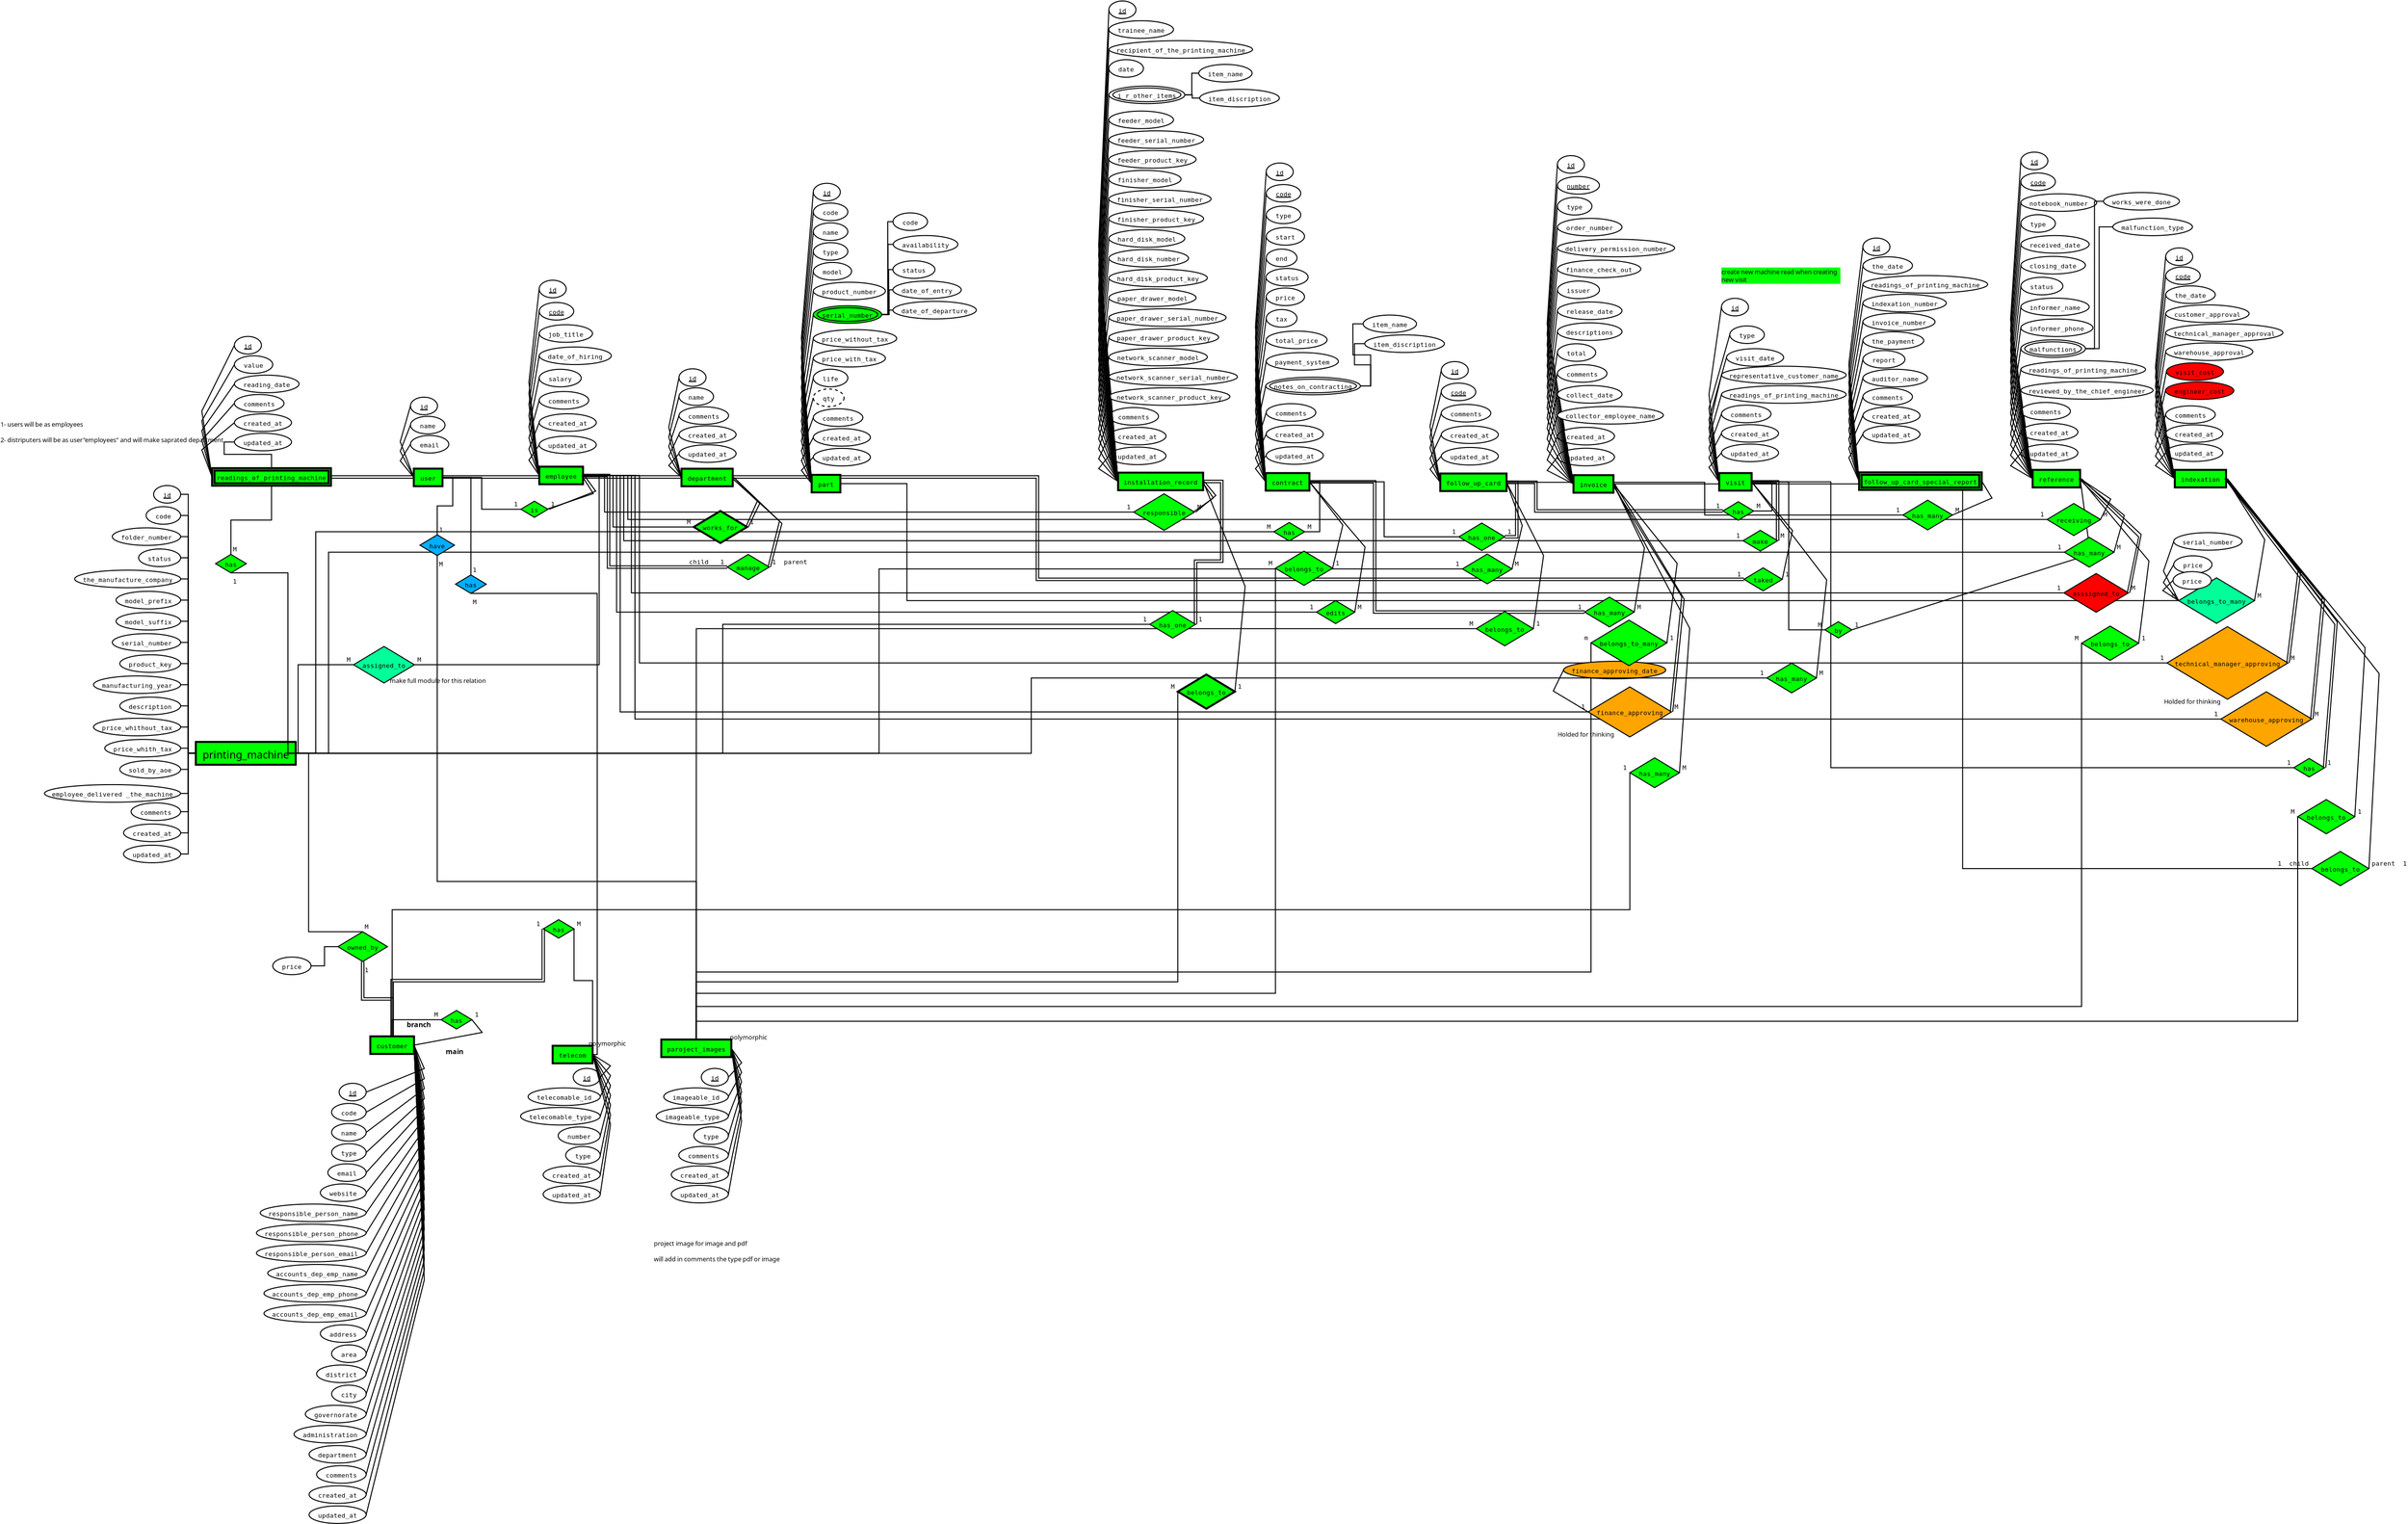 <?xml version="1.0" encoding="UTF-8"?>
<dia:diagram xmlns:dia="http://www.lysator.liu.se/~alla/dia/">
  <dia:layer name="Background" visible="true" active="true">
    <dia:object type="ER - Entity" version="0" id="O0">
      <dia:attribute name="obj_pos">
        <dia:point val="-30.556,1.546"/>
      </dia:attribute>
      <dia:attribute name="obj_bb">
        <dia:rectangle val="-30.656,1.446;-20.894,3.986"/>
      </dia:attribute>
      <dia:attribute name="elem_corner">
        <dia:point val="-30.556,1.546"/>
      </dia:attribute>
      <dia:attribute name="elem_width">
        <dia:real val="9.562"/>
      </dia:attribute>
      <dia:attribute name="elem_height">
        <dia:real val="2.34"/>
      </dia:attribute>
      <dia:attribute name="border_width">
        <dia:real val="0.2"/>
      </dia:attribute>
      <dia:attribute name="border_color">
        <dia:color val="#000000"/>
      </dia:attribute>
      <dia:attribute name="inner_color">
        <dia:color val="#00ff00"/>
      </dia:attribute>
      <dia:attribute name="name">
        <dia:string>#printing_machine#</dia:string>
      </dia:attribute>
      <dia:attribute name="weak">
        <dia:boolean val="false"/>
      </dia:attribute>
      <dia:attribute name="associative">
        <dia:boolean val="false"/>
      </dia:attribute>
      <dia:attribute name="font">
        <dia:font family="sans" style="0" name="Helvetica"/>
      </dia:attribute>
      <dia:attribute name="font_height">
        <dia:real val="1.34"/>
      </dia:attribute>
    </dia:object>
    <dia:object type="ER - Entity" version="0" id="O1">
      <dia:attribute name="obj_pos">
        <dia:point val="-12.68,31.716"/>
      </dia:attribute>
      <dia:attribute name="obj_bb">
        <dia:rectangle val="-12.78,31.616;-8.1,33.616"/>
      </dia:attribute>
      <dia:attribute name="elem_corner">
        <dia:point val="-12.68,31.716"/>
      </dia:attribute>
      <dia:attribute name="elem_width">
        <dia:real val="4.48"/>
      </dia:attribute>
      <dia:attribute name="elem_height">
        <dia:real val="1.8"/>
      </dia:attribute>
      <dia:attribute name="border_width">
        <dia:real val="0.2"/>
      </dia:attribute>
      <dia:attribute name="border_color">
        <dia:color val="#000000"/>
      </dia:attribute>
      <dia:attribute name="inner_color">
        <dia:color val="#00ff00"/>
      </dia:attribute>
      <dia:attribute name="name">
        <dia:string>#customer#</dia:string>
      </dia:attribute>
      <dia:attribute name="weak">
        <dia:boolean val="false"/>
      </dia:attribute>
      <dia:attribute name="associative">
        <dia:boolean val="false"/>
      </dia:attribute>
      <dia:attribute name="font">
        <dia:font family="monospace" style="0" name="Courier"/>
      </dia:attribute>
      <dia:attribute name="font_height">
        <dia:real val="0.8"/>
      </dia:attribute>
    </dia:object>
    <dia:object type="ER - Entity" version="0" id="O2">
      <dia:attribute name="obj_pos">
        <dia:point val="157.627,-26.329"/>
      </dia:attribute>
      <dia:attribute name="obj_bb">
        <dia:rectangle val="157.527,-26.429;162.592,-24.429"/>
      </dia:attribute>
      <dia:attribute name="elem_corner">
        <dia:point val="157.627,-26.329"/>
      </dia:attribute>
      <dia:attribute name="elem_width">
        <dia:real val="4.865"/>
      </dia:attribute>
      <dia:attribute name="elem_height">
        <dia:real val="1.8"/>
      </dia:attribute>
      <dia:attribute name="border_width">
        <dia:real val="0.2"/>
      </dia:attribute>
      <dia:attribute name="border_color">
        <dia:color val="#000000"/>
      </dia:attribute>
      <dia:attribute name="inner_color">
        <dia:color val="#00ff00"/>
      </dia:attribute>
      <dia:attribute name="name">
        <dia:string>#reference#</dia:string>
      </dia:attribute>
      <dia:attribute name="weak">
        <dia:boolean val="false"/>
      </dia:attribute>
      <dia:attribute name="associative">
        <dia:boolean val="false"/>
      </dia:attribute>
      <dia:attribute name="font">
        <dia:font family="monospace" style="0" name="Courier"/>
      </dia:attribute>
      <dia:attribute name="font_height">
        <dia:real val="0.8"/>
      </dia:attribute>
    </dia:object>
    <dia:object type="ER - Entity" version="0" id="O3">
      <dia:attribute name="obj_pos">
        <dia:point val="172.191,-26.329"/>
      </dia:attribute>
      <dia:attribute name="obj_bb">
        <dia:rectangle val="172.091,-26.429;177.541,-24.429"/>
      </dia:attribute>
      <dia:attribute name="elem_corner">
        <dia:point val="172.191,-26.329"/>
      </dia:attribute>
      <dia:attribute name="elem_width">
        <dia:real val="5.25"/>
      </dia:attribute>
      <dia:attribute name="elem_height">
        <dia:real val="1.8"/>
      </dia:attribute>
      <dia:attribute name="border_width">
        <dia:real val="0.2"/>
      </dia:attribute>
      <dia:attribute name="border_color">
        <dia:color val="#000000"/>
      </dia:attribute>
      <dia:attribute name="inner_color">
        <dia:color val="#00ff00"/>
      </dia:attribute>
      <dia:attribute name="name">
        <dia:string>#indexation#</dia:string>
      </dia:attribute>
      <dia:attribute name="weak">
        <dia:boolean val="false"/>
      </dia:attribute>
      <dia:attribute name="associative">
        <dia:boolean val="false"/>
      </dia:attribute>
      <dia:attribute name="font">
        <dia:font family="monospace" style="0" name="Courier"/>
      </dia:attribute>
      <dia:attribute name="font_height">
        <dia:real val="0.8"/>
      </dia:attribute>
    </dia:object>
    <dia:object type="ER - Attribute" version="0" id="O4">
      <dia:attribute name="obj_pos">
        <dia:point val="-34.879,-24.723"/>
      </dia:attribute>
      <dia:attribute name="obj_bb">
        <dia:rectangle val="-34.929,-24.773;-32.059,-22.873"/>
      </dia:attribute>
      <dia:attribute name="elem_corner">
        <dia:point val="-34.879,-24.723"/>
      </dia:attribute>
      <dia:attribute name="elem_width">
        <dia:real val="2.77"/>
      </dia:attribute>
      <dia:attribute name="elem_height">
        <dia:real val="1.8"/>
      </dia:attribute>
      <dia:attribute name="border_width">
        <dia:real val="0.1"/>
      </dia:attribute>
      <dia:attribute name="border_color">
        <dia:color val="#000000"/>
      </dia:attribute>
      <dia:attribute name="inner_color">
        <dia:color val="#ffffff"/>
      </dia:attribute>
      <dia:attribute name="name">
        <dia:string>#id#</dia:string>
      </dia:attribute>
      <dia:attribute name="key">
        <dia:boolean val="true"/>
      </dia:attribute>
      <dia:attribute name="weak_key">
        <dia:boolean val="false"/>
      </dia:attribute>
      <dia:attribute name="derived">
        <dia:boolean val="false"/>
      </dia:attribute>
      <dia:attribute name="multivalued">
        <dia:boolean val="false"/>
      </dia:attribute>
      <dia:attribute name="font">
        <dia:font family="monospace" style="0" name="Courier"/>
      </dia:attribute>
      <dia:attribute name="font_height">
        <dia:real val="0.8"/>
      </dia:attribute>
    </dia:object>
    <dia:object type="ER - Attribute" version="0" id="O5">
      <dia:attribute name="obj_pos">
        <dia:point val="-42.964,-16.051"/>
      </dia:attribute>
      <dia:attribute name="obj_bb">
        <dia:rectangle val="-43.014,-16.101;-32.059,-14.201"/>
      </dia:attribute>
      <dia:attribute name="elem_corner">
        <dia:point val="-42.964,-16.051"/>
      </dia:attribute>
      <dia:attribute name="elem_width">
        <dia:real val="10.855"/>
      </dia:attribute>
      <dia:attribute name="elem_height">
        <dia:real val="1.8"/>
      </dia:attribute>
      <dia:attribute name="border_width">
        <dia:real val="0.1"/>
      </dia:attribute>
      <dia:attribute name="border_color">
        <dia:color val="#000000"/>
      </dia:attribute>
      <dia:attribute name="inner_color">
        <dia:color val="#ffffff"/>
      </dia:attribute>
      <dia:attribute name="name">
        <dia:string>#the_manufacture_company#</dia:string>
      </dia:attribute>
      <dia:attribute name="key">
        <dia:boolean val="false"/>
      </dia:attribute>
      <dia:attribute name="weak_key">
        <dia:boolean val="false"/>
      </dia:attribute>
      <dia:attribute name="derived">
        <dia:boolean val="false"/>
      </dia:attribute>
      <dia:attribute name="multivalued">
        <dia:boolean val="false"/>
      </dia:attribute>
      <dia:attribute name="font">
        <dia:font family="monospace" style="0" name="Courier"/>
      </dia:attribute>
      <dia:attribute name="font_height">
        <dia:real val="0.8"/>
      </dia:attribute>
    </dia:object>
    <dia:object type="ER - Attribute" version="0" id="O6">
      <dia:attribute name="obj_pos">
        <dia:point val="-38.729,-13.883"/>
      </dia:attribute>
      <dia:attribute name="obj_bb">
        <dia:rectangle val="-38.779,-13.933;-32.059,-12.033"/>
      </dia:attribute>
      <dia:attribute name="elem_corner">
        <dia:point val="-38.729,-13.883"/>
      </dia:attribute>
      <dia:attribute name="elem_width">
        <dia:real val="6.62"/>
      </dia:attribute>
      <dia:attribute name="elem_height">
        <dia:real val="1.8"/>
      </dia:attribute>
      <dia:attribute name="border_width">
        <dia:real val="0.1"/>
      </dia:attribute>
      <dia:attribute name="border_color">
        <dia:color val="#000000"/>
      </dia:attribute>
      <dia:attribute name="inner_color">
        <dia:color val="#ffffff"/>
      </dia:attribute>
      <dia:attribute name="name">
        <dia:string>#model_prefix#</dia:string>
      </dia:attribute>
      <dia:attribute name="key">
        <dia:boolean val="false"/>
      </dia:attribute>
      <dia:attribute name="weak_key">
        <dia:boolean val="false"/>
      </dia:attribute>
      <dia:attribute name="derived">
        <dia:boolean val="false"/>
      </dia:attribute>
      <dia:attribute name="multivalued">
        <dia:boolean val="false"/>
      </dia:attribute>
      <dia:attribute name="font">
        <dia:font family="monospace" style="0" name="Courier"/>
      </dia:attribute>
      <dia:attribute name="font_height">
        <dia:real val="0.8"/>
      </dia:attribute>
    </dia:object>
    <dia:object type="ER - Attribute" version="0" id="O7">
      <dia:attribute name="obj_pos">
        <dia:point val="-39.114,-9.547"/>
      </dia:attribute>
      <dia:attribute name="obj_bb">
        <dia:rectangle val="-39.164,-9.597;-32.059,-7.697"/>
      </dia:attribute>
      <dia:attribute name="elem_corner">
        <dia:point val="-39.114,-9.547"/>
      </dia:attribute>
      <dia:attribute name="elem_width">
        <dia:real val="7.005"/>
      </dia:attribute>
      <dia:attribute name="elem_height">
        <dia:real val="1.8"/>
      </dia:attribute>
      <dia:attribute name="border_width">
        <dia:real val="0.1"/>
      </dia:attribute>
      <dia:attribute name="border_color">
        <dia:color val="#000000"/>
      </dia:attribute>
      <dia:attribute name="inner_color">
        <dia:color val="#ffffff"/>
      </dia:attribute>
      <dia:attribute name="name">
        <dia:string>#serial_number#</dia:string>
      </dia:attribute>
      <dia:attribute name="key">
        <dia:boolean val="false"/>
      </dia:attribute>
      <dia:attribute name="weak_key">
        <dia:boolean val="false"/>
      </dia:attribute>
      <dia:attribute name="derived">
        <dia:boolean val="false"/>
      </dia:attribute>
      <dia:attribute name="multivalued">
        <dia:boolean val="false"/>
      </dia:attribute>
      <dia:attribute name="font">
        <dia:font family="monospace" style="0" name="Courier"/>
      </dia:attribute>
      <dia:attribute name="font_height">
        <dia:real val="0.8"/>
      </dia:attribute>
    </dia:object>
    <dia:object type="ER - Attribute" version="0" id="O8">
      <dia:attribute name="obj_pos">
        <dia:point val="-35.649,-22.555"/>
      </dia:attribute>
      <dia:attribute name="obj_bb">
        <dia:rectangle val="-35.699,-22.605;-32.059,-20.705"/>
      </dia:attribute>
      <dia:attribute name="elem_corner">
        <dia:point val="-35.649,-22.555"/>
      </dia:attribute>
      <dia:attribute name="elem_width">
        <dia:real val="3.54"/>
      </dia:attribute>
      <dia:attribute name="elem_height">
        <dia:real val="1.8"/>
      </dia:attribute>
      <dia:attribute name="border_width">
        <dia:real val="0.1"/>
      </dia:attribute>
      <dia:attribute name="border_color">
        <dia:color val="#000000"/>
      </dia:attribute>
      <dia:attribute name="inner_color">
        <dia:color val="#ffffff"/>
      </dia:attribute>
      <dia:attribute name="name">
        <dia:string>#code#</dia:string>
      </dia:attribute>
      <dia:attribute name="key">
        <dia:boolean val="false"/>
      </dia:attribute>
      <dia:attribute name="weak_key">
        <dia:boolean val="false"/>
      </dia:attribute>
      <dia:attribute name="derived">
        <dia:boolean val="false"/>
      </dia:attribute>
      <dia:attribute name="multivalued">
        <dia:boolean val="false"/>
      </dia:attribute>
      <dia:attribute name="font">
        <dia:font family="monospace" style="0" name="Courier"/>
      </dia:attribute>
      <dia:attribute name="font_height">
        <dia:real val="0.8"/>
      </dia:attribute>
    </dia:object>
    <dia:object type="ER - Attribute" version="0" id="O9">
      <dia:attribute name="obj_pos">
        <dia:point val="-38.344,-3.044"/>
      </dia:attribute>
      <dia:attribute name="obj_bb">
        <dia:rectangle val="-38.394,-3.094;-32.059,-1.194"/>
      </dia:attribute>
      <dia:attribute name="elem_corner">
        <dia:point val="-38.344,-3.044"/>
      </dia:attribute>
      <dia:attribute name="elem_width">
        <dia:real val="6.235"/>
      </dia:attribute>
      <dia:attribute name="elem_height">
        <dia:real val="1.8"/>
      </dia:attribute>
      <dia:attribute name="border_width">
        <dia:real val="0.1"/>
      </dia:attribute>
      <dia:attribute name="border_color">
        <dia:color val="#000000"/>
      </dia:attribute>
      <dia:attribute name="inner_color">
        <dia:color val="#ffffff"/>
      </dia:attribute>
      <dia:attribute name="name">
        <dia:string>#description#</dia:string>
      </dia:attribute>
      <dia:attribute name="key">
        <dia:boolean val="false"/>
      </dia:attribute>
      <dia:attribute name="weak_key">
        <dia:boolean val="false"/>
      </dia:attribute>
      <dia:attribute name="derived">
        <dia:boolean val="false"/>
      </dia:attribute>
      <dia:attribute name="multivalued">
        <dia:boolean val="false"/>
      </dia:attribute>
      <dia:attribute name="font">
        <dia:font family="monospace" style="0" name="Courier"/>
      </dia:attribute>
      <dia:attribute name="font_height">
        <dia:real val="0.8"/>
      </dia:attribute>
    </dia:object>
    <dia:object type="ER - Attribute" version="0" id="O10">
      <dia:attribute name="obj_pos">
        <dia:point val="-37.189,7.796"/>
      </dia:attribute>
      <dia:attribute name="obj_bb">
        <dia:rectangle val="-37.239,7.746;-32.059,9.646"/>
      </dia:attribute>
      <dia:attribute name="elem_corner">
        <dia:point val="-37.189,7.796"/>
      </dia:attribute>
      <dia:attribute name="elem_width">
        <dia:real val="5.08"/>
      </dia:attribute>
      <dia:attribute name="elem_height">
        <dia:real val="1.8"/>
      </dia:attribute>
      <dia:attribute name="border_width">
        <dia:real val="0.1"/>
      </dia:attribute>
      <dia:attribute name="border_color">
        <dia:color val="#000000"/>
      </dia:attribute>
      <dia:attribute name="inner_color">
        <dia:color val="#ffffff"/>
      </dia:attribute>
      <dia:attribute name="name">
        <dia:string>#comments#</dia:string>
      </dia:attribute>
      <dia:attribute name="key">
        <dia:boolean val="false"/>
      </dia:attribute>
      <dia:attribute name="weak_key">
        <dia:boolean val="false"/>
      </dia:attribute>
      <dia:attribute name="derived">
        <dia:boolean val="false"/>
      </dia:attribute>
      <dia:attribute name="multivalued">
        <dia:boolean val="false"/>
      </dia:attribute>
      <dia:attribute name="font">
        <dia:font family="monospace" style="0" name="Courier"/>
      </dia:attribute>
      <dia:attribute name="font_height">
        <dia:real val="0.8"/>
      </dia:attribute>
    </dia:object>
    <dia:object type="ER - Participation" version="1" id="O11">
      <dia:attribute name="obj_pos">
        <dia:point val="-32.109,-23.823"/>
      </dia:attribute>
      <dia:attribute name="obj_bb">
        <dia:rectangle val="-32.159,-23.873;-30.506,2.766"/>
      </dia:attribute>
      <dia:attribute name="orth_points">
        <dia:point val="-32.109,-23.823"/>
        <dia:point val="-31.332,-23.823"/>
        <dia:point val="-31.332,2.716"/>
        <dia:point val="-30.556,2.716"/>
      </dia:attribute>
      <dia:attribute name="orth_orient">
        <dia:enum val="0"/>
        <dia:enum val="1"/>
        <dia:enum val="0"/>
      </dia:attribute>
      <dia:attribute name="autorouting">
        <dia:boolean val="true"/>
      </dia:attribute>
      <dia:attribute name="total">
        <dia:boolean val="false"/>
      </dia:attribute>
      <dia:connections>
        <dia:connection handle="0" to="O4" connection="4"/>
        <dia:connection handle="1" to="O0" connection="3"/>
      </dia:connections>
    </dia:object>
    <dia:object type="ER - Participation" version="1" id="O12">
      <dia:attribute name="obj_pos">
        <dia:point val="-32.109,-15.151"/>
      </dia:attribute>
      <dia:attribute name="obj_bb">
        <dia:rectangle val="-32.159,-15.201;-30.506,2.766"/>
      </dia:attribute>
      <dia:attribute name="orth_points">
        <dia:point val="-32.109,-15.151"/>
        <dia:point val="-31.332,-15.151"/>
        <dia:point val="-31.332,2.716"/>
        <dia:point val="-30.556,2.716"/>
      </dia:attribute>
      <dia:attribute name="orth_orient">
        <dia:enum val="0"/>
        <dia:enum val="1"/>
        <dia:enum val="0"/>
      </dia:attribute>
      <dia:attribute name="autorouting">
        <dia:boolean val="true"/>
      </dia:attribute>
      <dia:attribute name="total">
        <dia:boolean val="false"/>
      </dia:attribute>
      <dia:connections>
        <dia:connection handle="0" to="O5" connection="4"/>
        <dia:connection handle="1" to="O0" connection="3"/>
      </dia:connections>
    </dia:object>
    <dia:object type="ER - Participation" version="1" id="O13">
      <dia:attribute name="obj_pos">
        <dia:point val="-32.109,-12.983"/>
      </dia:attribute>
      <dia:attribute name="obj_bb">
        <dia:rectangle val="-32.159,-13.033;-30.506,2.766"/>
      </dia:attribute>
      <dia:attribute name="orth_points">
        <dia:point val="-32.109,-12.983"/>
        <dia:point val="-31.332,-12.983"/>
        <dia:point val="-31.332,2.716"/>
        <dia:point val="-30.556,2.716"/>
      </dia:attribute>
      <dia:attribute name="orth_orient">
        <dia:enum val="0"/>
        <dia:enum val="1"/>
        <dia:enum val="0"/>
      </dia:attribute>
      <dia:attribute name="autorouting">
        <dia:boolean val="true"/>
      </dia:attribute>
      <dia:attribute name="total">
        <dia:boolean val="false"/>
      </dia:attribute>
      <dia:connections>
        <dia:connection handle="0" to="O6" connection="4"/>
        <dia:connection handle="1" to="O0" connection="3"/>
      </dia:connections>
    </dia:object>
    <dia:object type="ER - Participation" version="1" id="O14">
      <dia:attribute name="obj_pos">
        <dia:point val="-32.109,-8.647"/>
      </dia:attribute>
      <dia:attribute name="obj_bb">
        <dia:rectangle val="-32.159,-8.697;-30.506,2.766"/>
      </dia:attribute>
      <dia:attribute name="orth_points">
        <dia:point val="-32.109,-8.647"/>
        <dia:point val="-31.332,-8.647"/>
        <dia:point val="-31.332,2.716"/>
        <dia:point val="-30.556,2.716"/>
      </dia:attribute>
      <dia:attribute name="orth_orient">
        <dia:enum val="0"/>
        <dia:enum val="1"/>
        <dia:enum val="0"/>
      </dia:attribute>
      <dia:attribute name="autorouting">
        <dia:boolean val="true"/>
      </dia:attribute>
      <dia:attribute name="total">
        <dia:boolean val="false"/>
      </dia:attribute>
      <dia:connections>
        <dia:connection handle="0" to="O7" connection="4"/>
        <dia:connection handle="1" to="O0" connection="3"/>
      </dia:connections>
    </dia:object>
    <dia:object type="ER - Participation" version="1" id="O15">
      <dia:attribute name="obj_pos">
        <dia:point val="-32.109,-21.655"/>
      </dia:attribute>
      <dia:attribute name="obj_bb">
        <dia:rectangle val="-32.159,-21.705;-30.506,2.766"/>
      </dia:attribute>
      <dia:attribute name="orth_points">
        <dia:point val="-32.109,-21.655"/>
        <dia:point val="-31.332,-21.655"/>
        <dia:point val="-31.332,2.716"/>
        <dia:point val="-30.556,2.716"/>
      </dia:attribute>
      <dia:attribute name="orth_orient">
        <dia:enum val="0"/>
        <dia:enum val="1"/>
        <dia:enum val="0"/>
      </dia:attribute>
      <dia:attribute name="autorouting">
        <dia:boolean val="true"/>
      </dia:attribute>
      <dia:attribute name="total">
        <dia:boolean val="false"/>
      </dia:attribute>
      <dia:connections>
        <dia:connection handle="0" to="O8" connection="4"/>
        <dia:connection handle="1" to="O0" connection="3"/>
      </dia:connections>
    </dia:object>
    <dia:object type="ER - Participation" version="1" id="O16">
      <dia:attribute name="obj_pos">
        <dia:point val="-32.109,-2.144"/>
      </dia:attribute>
      <dia:attribute name="obj_bb">
        <dia:rectangle val="-32.159,-2.194;-30.506,2.766"/>
      </dia:attribute>
      <dia:attribute name="orth_points">
        <dia:point val="-32.109,-2.144"/>
        <dia:point val="-31.332,-2.144"/>
        <dia:point val="-31.332,2.716"/>
        <dia:point val="-30.556,2.716"/>
      </dia:attribute>
      <dia:attribute name="orth_orient">
        <dia:enum val="0"/>
        <dia:enum val="1"/>
        <dia:enum val="0"/>
      </dia:attribute>
      <dia:attribute name="autorouting">
        <dia:boolean val="true"/>
      </dia:attribute>
      <dia:attribute name="total">
        <dia:boolean val="false"/>
      </dia:attribute>
      <dia:connections>
        <dia:connection handle="0" to="O9" connection="4"/>
        <dia:connection handle="1" to="O0" connection="3"/>
      </dia:connections>
    </dia:object>
    <dia:object type="ER - Participation" version="1" id="O17">
      <dia:attribute name="obj_pos">
        <dia:point val="-32.109,8.696"/>
      </dia:attribute>
      <dia:attribute name="obj_bb">
        <dia:rectangle val="-32.159,2.666;-30.506,8.746"/>
      </dia:attribute>
      <dia:attribute name="orth_points">
        <dia:point val="-32.109,8.696"/>
        <dia:point val="-31.332,8.696"/>
        <dia:point val="-31.332,2.716"/>
        <dia:point val="-30.556,2.716"/>
      </dia:attribute>
      <dia:attribute name="orth_orient">
        <dia:enum val="0"/>
        <dia:enum val="1"/>
        <dia:enum val="0"/>
      </dia:attribute>
      <dia:attribute name="autorouting">
        <dia:boolean val="true"/>
      </dia:attribute>
      <dia:attribute name="total">
        <dia:boolean val="false"/>
      </dia:attribute>
      <dia:connections>
        <dia:connection handle="0" to="O10" connection="4"/>
        <dia:connection handle="1" to="O0" connection="3"/>
      </dia:connections>
    </dia:object>
    <dia:object type="ER - Attribute" version="0" id="O18">
      <dia:attribute name="obj_pos">
        <dia:point val="-41.039,-5.212"/>
      </dia:attribute>
      <dia:attribute name="obj_bb">
        <dia:rectangle val="-41.089,-5.262;-32.059,-3.362"/>
      </dia:attribute>
      <dia:attribute name="elem_corner">
        <dia:point val="-41.039,-5.212"/>
      </dia:attribute>
      <dia:attribute name="elem_width">
        <dia:real val="8.93"/>
      </dia:attribute>
      <dia:attribute name="elem_height">
        <dia:real val="1.8"/>
      </dia:attribute>
      <dia:attribute name="border_width">
        <dia:real val="0.1"/>
      </dia:attribute>
      <dia:attribute name="border_color">
        <dia:color val="#000000"/>
      </dia:attribute>
      <dia:attribute name="inner_color">
        <dia:color val="#ffffff"/>
      </dia:attribute>
      <dia:attribute name="name">
        <dia:string>#manufacturing_year#</dia:string>
      </dia:attribute>
      <dia:attribute name="key">
        <dia:boolean val="false"/>
      </dia:attribute>
      <dia:attribute name="weak_key">
        <dia:boolean val="false"/>
      </dia:attribute>
      <dia:attribute name="derived">
        <dia:boolean val="false"/>
      </dia:attribute>
      <dia:attribute name="multivalued">
        <dia:boolean val="false"/>
      </dia:attribute>
      <dia:attribute name="font">
        <dia:font family="monospace" style="0" name="Courier"/>
      </dia:attribute>
      <dia:attribute name="font_height">
        <dia:real val="0.8"/>
      </dia:attribute>
    </dia:object>
    <dia:object type="ER - Participation" version="1" id="O19">
      <dia:attribute name="obj_pos">
        <dia:point val="-32.109,-4.312"/>
      </dia:attribute>
      <dia:attribute name="obj_bb">
        <dia:rectangle val="-32.159,-4.362;-30.506,2.766"/>
      </dia:attribute>
      <dia:attribute name="orth_points">
        <dia:point val="-32.109,-4.312"/>
        <dia:point val="-31.332,-4.312"/>
        <dia:point val="-31.332,2.716"/>
        <dia:point val="-30.556,2.716"/>
      </dia:attribute>
      <dia:attribute name="orth_orient">
        <dia:enum val="0"/>
        <dia:enum val="1"/>
        <dia:enum val="0"/>
      </dia:attribute>
      <dia:attribute name="autorouting">
        <dia:boolean val="true"/>
      </dia:attribute>
      <dia:attribute name="total">
        <dia:boolean val="false"/>
      </dia:attribute>
      <dia:connections>
        <dia:connection handle="0" to="O18" connection="4"/>
        <dia:connection handle="1" to="O0" connection="3"/>
      </dia:connections>
    </dia:object>
    <dia:object type="ER - Attribute" version="0" id="O20">
      <dia:attribute name="obj_pos">
        <dia:point val="-41.039,-0.876"/>
      </dia:attribute>
      <dia:attribute name="obj_bb">
        <dia:rectangle val="-41.089,-0.926;-32.059,0.974"/>
      </dia:attribute>
      <dia:attribute name="elem_corner">
        <dia:point val="-41.039,-0.876"/>
      </dia:attribute>
      <dia:attribute name="elem_width">
        <dia:real val="8.93"/>
      </dia:attribute>
      <dia:attribute name="elem_height">
        <dia:real val="1.8"/>
      </dia:attribute>
      <dia:attribute name="border_width">
        <dia:real val="0.1"/>
      </dia:attribute>
      <dia:attribute name="border_color">
        <dia:color val="#000000"/>
      </dia:attribute>
      <dia:attribute name="inner_color">
        <dia:color val="#ffffff"/>
      </dia:attribute>
      <dia:attribute name="name">
        <dia:string>#price_whithout_tax#</dia:string>
      </dia:attribute>
      <dia:attribute name="key">
        <dia:boolean val="false"/>
      </dia:attribute>
      <dia:attribute name="weak_key">
        <dia:boolean val="false"/>
      </dia:attribute>
      <dia:attribute name="derived">
        <dia:boolean val="false"/>
      </dia:attribute>
      <dia:attribute name="multivalued">
        <dia:boolean val="false"/>
      </dia:attribute>
      <dia:attribute name="font">
        <dia:font family="monospace" style="0" name="Courier"/>
      </dia:attribute>
      <dia:attribute name="font_height">
        <dia:real val="0.8"/>
      </dia:attribute>
    </dia:object>
    <dia:object type="ER - Participation" version="1" id="O21">
      <dia:attribute name="obj_pos">
        <dia:point val="-32.109,0.024"/>
      </dia:attribute>
      <dia:attribute name="obj_bb">
        <dia:rectangle val="-32.159,-0.026;-30.506,2.766"/>
      </dia:attribute>
      <dia:attribute name="orth_points">
        <dia:point val="-32.109,0.024"/>
        <dia:point val="-31.332,0.024"/>
        <dia:point val="-31.332,2.716"/>
        <dia:point val="-30.556,2.716"/>
      </dia:attribute>
      <dia:attribute name="orth_orient">
        <dia:enum val="0"/>
        <dia:enum val="1"/>
        <dia:enum val="0"/>
      </dia:attribute>
      <dia:attribute name="autorouting">
        <dia:boolean val="true"/>
      </dia:attribute>
      <dia:attribute name="total">
        <dia:boolean val="false"/>
      </dia:attribute>
      <dia:connections>
        <dia:connection handle="0" to="O20" connection="4"/>
        <dia:connection handle="1" to="O0" connection="3"/>
      </dia:connections>
    </dia:object>
    <dia:object type="ER - Attribute" version="0" id="O22">
      <dia:attribute name="obj_pos">
        <dia:point val="-15.874,36.527"/>
      </dia:attribute>
      <dia:attribute name="obj_bb">
        <dia:rectangle val="-15.924,36.477;-13.054,38.377"/>
      </dia:attribute>
      <dia:attribute name="elem_corner">
        <dia:point val="-15.874,36.527"/>
      </dia:attribute>
      <dia:attribute name="elem_width">
        <dia:real val="2.77"/>
      </dia:attribute>
      <dia:attribute name="elem_height">
        <dia:real val="1.8"/>
      </dia:attribute>
      <dia:attribute name="border_width">
        <dia:real val="0.1"/>
      </dia:attribute>
      <dia:attribute name="border_color">
        <dia:color val="#000000"/>
      </dia:attribute>
      <dia:attribute name="inner_color">
        <dia:color val="#ffffff"/>
      </dia:attribute>
      <dia:attribute name="name">
        <dia:string>#id#</dia:string>
      </dia:attribute>
      <dia:attribute name="key">
        <dia:boolean val="true"/>
      </dia:attribute>
      <dia:attribute name="weak_key">
        <dia:boolean val="false"/>
      </dia:attribute>
      <dia:attribute name="derived">
        <dia:boolean val="false"/>
      </dia:attribute>
      <dia:attribute name="multivalued">
        <dia:boolean val="false"/>
      </dia:attribute>
      <dia:attribute name="font">
        <dia:font family="monospace" style="0" name="Courier"/>
      </dia:attribute>
      <dia:attribute name="font_height">
        <dia:real val="0.8"/>
      </dia:attribute>
    </dia:object>
    <dia:object type="ER - Attribute" version="0" id="O23">
      <dia:attribute name="obj_pos">
        <dia:point val="-16.644,40.65"/>
      </dia:attribute>
      <dia:attribute name="obj_bb">
        <dia:rectangle val="-16.694,40.6;-13.054,42.5"/>
      </dia:attribute>
      <dia:attribute name="elem_corner">
        <dia:point val="-16.644,40.65"/>
      </dia:attribute>
      <dia:attribute name="elem_width">
        <dia:real val="3.54"/>
      </dia:attribute>
      <dia:attribute name="elem_height">
        <dia:real val="1.8"/>
      </dia:attribute>
      <dia:attribute name="border_width">
        <dia:real val="0.1"/>
      </dia:attribute>
      <dia:attribute name="border_color">
        <dia:color val="#000000"/>
      </dia:attribute>
      <dia:attribute name="inner_color">
        <dia:color val="#ffffff"/>
      </dia:attribute>
      <dia:attribute name="name">
        <dia:string>#name#</dia:string>
      </dia:attribute>
      <dia:attribute name="key">
        <dia:boolean val="false"/>
      </dia:attribute>
      <dia:attribute name="weak_key">
        <dia:boolean val="false"/>
      </dia:attribute>
      <dia:attribute name="derived">
        <dia:boolean val="false"/>
      </dia:attribute>
      <dia:attribute name="multivalued">
        <dia:boolean val="false"/>
      </dia:attribute>
      <dia:attribute name="font">
        <dia:font family="monospace" style="0" name="Courier"/>
      </dia:attribute>
      <dia:attribute name="font_height">
        <dia:real val="0.8"/>
      </dia:attribute>
    </dia:object>
    <dia:object type="ER - Attribute" version="0" id="O24">
      <dia:attribute name="obj_pos">
        <dia:point val="-16.644,42.712"/>
      </dia:attribute>
      <dia:attribute name="obj_bb">
        <dia:rectangle val="-16.694,42.662;-13.054,44.562"/>
      </dia:attribute>
      <dia:attribute name="elem_corner">
        <dia:point val="-16.644,42.712"/>
      </dia:attribute>
      <dia:attribute name="elem_width">
        <dia:real val="3.54"/>
      </dia:attribute>
      <dia:attribute name="elem_height">
        <dia:real val="1.8"/>
      </dia:attribute>
      <dia:attribute name="border_width">
        <dia:real val="0.1"/>
      </dia:attribute>
      <dia:attribute name="border_color">
        <dia:color val="#000000"/>
      </dia:attribute>
      <dia:attribute name="inner_color">
        <dia:color val="#ffffff"/>
      </dia:attribute>
      <dia:attribute name="name">
        <dia:string>#type#</dia:string>
      </dia:attribute>
      <dia:attribute name="key">
        <dia:boolean val="false"/>
      </dia:attribute>
      <dia:attribute name="weak_key">
        <dia:boolean val="false"/>
      </dia:attribute>
      <dia:attribute name="derived">
        <dia:boolean val="false"/>
      </dia:attribute>
      <dia:attribute name="multivalued">
        <dia:boolean val="false"/>
      </dia:attribute>
      <dia:attribute name="font">
        <dia:font family="monospace" style="0" name="Courier"/>
      </dia:attribute>
      <dia:attribute name="font_height">
        <dia:real val="0.8"/>
      </dia:attribute>
    </dia:object>
    <dia:object type="ER - Entity" version="0" id="O25">
      <dia:attribute name="obj_pos">
        <dia:point val="6,32.678"/>
      </dia:attribute>
      <dia:attribute name="obj_bb">
        <dia:rectangle val="5.9,32.578;10.195,34.578"/>
      </dia:attribute>
      <dia:attribute name="elem_corner">
        <dia:point val="6,32.678"/>
      </dia:attribute>
      <dia:attribute name="elem_width">
        <dia:real val="4.095"/>
      </dia:attribute>
      <dia:attribute name="elem_height">
        <dia:real val="1.8"/>
      </dia:attribute>
      <dia:attribute name="border_width">
        <dia:real val="0.2"/>
      </dia:attribute>
      <dia:attribute name="border_color">
        <dia:color val="#000000"/>
      </dia:attribute>
      <dia:attribute name="inner_color">
        <dia:color val="#00ff00"/>
      </dia:attribute>
      <dia:attribute name="name">
        <dia:string>#telecom#</dia:string>
      </dia:attribute>
      <dia:attribute name="weak">
        <dia:boolean val="false"/>
      </dia:attribute>
      <dia:attribute name="associative">
        <dia:boolean val="false"/>
      </dia:attribute>
      <dia:attribute name="font">
        <dia:font family="monospace" style="0" name="Courier"/>
      </dia:attribute>
      <dia:attribute name="font_height">
        <dia:real val="0.8"/>
      </dia:attribute>
    </dia:object>
    <dia:object type="ER - Entity" version="0" id="O26">
      <dia:attribute name="obj_pos">
        <dia:point val="-28.891,-26.502"/>
      </dia:attribute>
      <dia:attribute name="obj_bb">
        <dia:rectangle val="-28.991,-26.602;-16.611,-24.602"/>
      </dia:attribute>
      <dia:attribute name="elem_corner">
        <dia:point val="-28.891,-26.502"/>
      </dia:attribute>
      <dia:attribute name="elem_width">
        <dia:real val="12.18"/>
      </dia:attribute>
      <dia:attribute name="elem_height">
        <dia:real val="1.8"/>
      </dia:attribute>
      <dia:attribute name="border_width">
        <dia:real val="0.2"/>
      </dia:attribute>
      <dia:attribute name="border_color">
        <dia:color val="#000000"/>
      </dia:attribute>
      <dia:attribute name="inner_color">
        <dia:color val="#00ff00"/>
      </dia:attribute>
      <dia:attribute name="name">
        <dia:string>#readings_of_printing_machine#</dia:string>
      </dia:attribute>
      <dia:attribute name="weak">
        <dia:boolean val="true"/>
      </dia:attribute>
      <dia:attribute name="associative">
        <dia:boolean val="false"/>
      </dia:attribute>
      <dia:attribute name="font">
        <dia:font family="monospace" style="0" name="Courier"/>
      </dia:attribute>
      <dia:attribute name="font_height">
        <dia:real val="0.8"/>
      </dia:attribute>
    </dia:object>
    <dia:object type="ER - Attribute" version="0" id="O27">
      <dia:attribute name="obj_pos">
        <dia:point val="-26.602,-39.996"/>
      </dia:attribute>
      <dia:attribute name="obj_bb">
        <dia:rectangle val="-26.651,-40.046;-23.782,-38.146"/>
      </dia:attribute>
      <dia:attribute name="elem_corner">
        <dia:point val="-26.602,-39.996"/>
      </dia:attribute>
      <dia:attribute name="elem_width">
        <dia:real val="2.77"/>
      </dia:attribute>
      <dia:attribute name="elem_height">
        <dia:real val="1.8"/>
      </dia:attribute>
      <dia:attribute name="border_width">
        <dia:real val="0.1"/>
      </dia:attribute>
      <dia:attribute name="border_color">
        <dia:color val="#000000"/>
      </dia:attribute>
      <dia:attribute name="inner_color">
        <dia:color val="#ffffff"/>
      </dia:attribute>
      <dia:attribute name="name">
        <dia:string>#id#</dia:string>
      </dia:attribute>
      <dia:attribute name="key">
        <dia:boolean val="true"/>
      </dia:attribute>
      <dia:attribute name="weak_key">
        <dia:boolean val="false"/>
      </dia:attribute>
      <dia:attribute name="derived">
        <dia:boolean val="false"/>
      </dia:attribute>
      <dia:attribute name="multivalued">
        <dia:boolean val="false"/>
      </dia:attribute>
      <dia:attribute name="font">
        <dia:font family="monospace" style="0" name="Courier"/>
      </dia:attribute>
      <dia:attribute name="font_height">
        <dia:real val="0.8"/>
      </dia:attribute>
    </dia:object>
    <dia:object type="ER - Participation" version="1" id="O28">
      <dia:attribute name="obj_pos">
        <dia:point val="-26.602,-39.096"/>
      </dia:attribute>
      <dia:attribute name="obj_bb">
        <dia:rectangle val="-29.991,-39.146;-26.552,-25.552"/>
      </dia:attribute>
      <dia:attribute name="orth_points">
        <dia:point val="-26.602,-39.096"/>
        <dia:point val="-29.941,-39.096"/>
        <dia:point val="-29.941,-25.602"/>
        <dia:point val="-28.891,-25.602"/>
      </dia:attribute>
      <dia:attribute name="orth_orient">
        <dia:enum val="0"/>
        <dia:enum val="1"/>
        <dia:enum val="0"/>
      </dia:attribute>
      <dia:attribute name="autorouting">
        <dia:boolean val="true"/>
      </dia:attribute>
      <dia:attribute name="total">
        <dia:boolean val="false"/>
      </dia:attribute>
      <dia:connections>
        <dia:connection handle="0" to="O27" connection="3"/>
        <dia:connection handle="1" to="O26" connection="3"/>
      </dia:connections>
    </dia:object>
    <dia:object type="ER - Attribute" version="0" id="O29">
      <dia:attribute name="obj_pos">
        <dia:point val="-37.959,9.964"/>
      </dia:attribute>
      <dia:attribute name="obj_bb">
        <dia:rectangle val="-38.009,9.914;-32.059,11.813"/>
      </dia:attribute>
      <dia:attribute name="elem_corner">
        <dia:point val="-37.959,9.964"/>
      </dia:attribute>
      <dia:attribute name="elem_width">
        <dia:real val="5.85"/>
      </dia:attribute>
      <dia:attribute name="elem_height">
        <dia:real val="1.8"/>
      </dia:attribute>
      <dia:attribute name="border_width">
        <dia:real val="0.1"/>
      </dia:attribute>
      <dia:attribute name="border_color">
        <dia:color val="#000000"/>
      </dia:attribute>
      <dia:attribute name="inner_color">
        <dia:color val="#ffffff"/>
      </dia:attribute>
      <dia:attribute name="name">
        <dia:string>#created_at#</dia:string>
      </dia:attribute>
      <dia:attribute name="key">
        <dia:boolean val="false"/>
      </dia:attribute>
      <dia:attribute name="weak_key">
        <dia:boolean val="false"/>
      </dia:attribute>
      <dia:attribute name="derived">
        <dia:boolean val="false"/>
      </dia:attribute>
      <dia:attribute name="multivalued">
        <dia:boolean val="false"/>
      </dia:attribute>
      <dia:attribute name="font">
        <dia:font family="monospace" style="0" name="Courier"/>
      </dia:attribute>
      <dia:attribute name="font_height">
        <dia:real val="0.8"/>
      </dia:attribute>
    </dia:object>
    <dia:object type="ER - Participation" version="1" id="O30">
      <dia:attribute name="obj_pos">
        <dia:point val="-32.109,10.864"/>
      </dia:attribute>
      <dia:attribute name="obj_bb">
        <dia:rectangle val="-32.159,2.666;-30.506,10.914"/>
      </dia:attribute>
      <dia:attribute name="orth_points">
        <dia:point val="-32.109,10.864"/>
        <dia:point val="-31.332,10.864"/>
        <dia:point val="-31.332,2.716"/>
        <dia:point val="-30.556,2.716"/>
      </dia:attribute>
      <dia:attribute name="orth_orient">
        <dia:enum val="0"/>
        <dia:enum val="1"/>
        <dia:enum val="0"/>
      </dia:attribute>
      <dia:attribute name="autorouting">
        <dia:boolean val="true"/>
      </dia:attribute>
      <dia:attribute name="total">
        <dia:boolean val="false"/>
      </dia:attribute>
      <dia:connections>
        <dia:connection handle="0" to="O29" connection="4"/>
        <dia:connection handle="1" to="O0" connection="3"/>
      </dia:connections>
    </dia:object>
    <dia:object type="ER - Attribute" version="0" id="O31">
      <dia:attribute name="obj_pos">
        <dia:point val="-37.959,12.131"/>
      </dia:attribute>
      <dia:attribute name="obj_bb">
        <dia:rectangle val="-38.009,12.081;-32.059,13.981"/>
      </dia:attribute>
      <dia:attribute name="elem_corner">
        <dia:point val="-37.959,12.131"/>
      </dia:attribute>
      <dia:attribute name="elem_width">
        <dia:real val="5.85"/>
      </dia:attribute>
      <dia:attribute name="elem_height">
        <dia:real val="1.8"/>
      </dia:attribute>
      <dia:attribute name="border_width">
        <dia:real val="0.1"/>
      </dia:attribute>
      <dia:attribute name="border_color">
        <dia:color val="#000000"/>
      </dia:attribute>
      <dia:attribute name="inner_color">
        <dia:color val="#ffffff"/>
      </dia:attribute>
      <dia:attribute name="name">
        <dia:string>#updated_at#</dia:string>
      </dia:attribute>
      <dia:attribute name="key">
        <dia:boolean val="false"/>
      </dia:attribute>
      <dia:attribute name="weak_key">
        <dia:boolean val="false"/>
      </dia:attribute>
      <dia:attribute name="derived">
        <dia:boolean val="false"/>
      </dia:attribute>
      <dia:attribute name="multivalued">
        <dia:boolean val="false"/>
      </dia:attribute>
      <dia:attribute name="font">
        <dia:font family="monospace" style="0" name="Courier"/>
      </dia:attribute>
      <dia:attribute name="font_height">
        <dia:real val="0.8"/>
      </dia:attribute>
    </dia:object>
    <dia:object type="ER - Participation" version="1" id="O32">
      <dia:attribute name="obj_pos">
        <dia:point val="-32.109,13.031"/>
      </dia:attribute>
      <dia:attribute name="obj_bb">
        <dia:rectangle val="-32.159,2.666;-30.506,13.081"/>
      </dia:attribute>
      <dia:attribute name="orth_points">
        <dia:point val="-32.109,13.031"/>
        <dia:point val="-31.332,13.031"/>
        <dia:point val="-31.332,2.716"/>
        <dia:point val="-30.556,2.716"/>
      </dia:attribute>
      <dia:attribute name="orth_orient">
        <dia:enum val="0"/>
        <dia:enum val="1"/>
        <dia:enum val="0"/>
      </dia:attribute>
      <dia:attribute name="autorouting">
        <dia:boolean val="true"/>
      </dia:attribute>
      <dia:attribute name="total">
        <dia:boolean val="false"/>
      </dia:attribute>
      <dia:connections>
        <dia:connection handle="0" to="O31" connection="4"/>
        <dia:connection handle="1" to="O0" connection="3"/>
      </dia:connections>
    </dia:object>
    <dia:object type="ER - Attribute" version="0" id="O33">
      <dia:attribute name="obj_pos">
        <dia:point val="-26.602,-38.013"/>
      </dia:attribute>
      <dia:attribute name="obj_bb">
        <dia:rectangle val="-26.651,-38.063;-22.627,-36.163"/>
      </dia:attribute>
      <dia:attribute name="elem_corner">
        <dia:point val="-26.602,-38.013"/>
      </dia:attribute>
      <dia:attribute name="elem_width">
        <dia:real val="3.925"/>
      </dia:attribute>
      <dia:attribute name="elem_height">
        <dia:real val="1.8"/>
      </dia:attribute>
      <dia:attribute name="border_width">
        <dia:real val="0.1"/>
      </dia:attribute>
      <dia:attribute name="border_color">
        <dia:color val="#000000"/>
      </dia:attribute>
      <dia:attribute name="inner_color">
        <dia:color val="#ffffff"/>
      </dia:attribute>
      <dia:attribute name="name">
        <dia:string>#value#</dia:string>
      </dia:attribute>
      <dia:attribute name="key">
        <dia:boolean val="false"/>
      </dia:attribute>
      <dia:attribute name="weak_key">
        <dia:boolean val="false"/>
      </dia:attribute>
      <dia:attribute name="derived">
        <dia:boolean val="false"/>
      </dia:attribute>
      <dia:attribute name="multivalued">
        <dia:boolean val="false"/>
      </dia:attribute>
      <dia:attribute name="font">
        <dia:font family="monospace" style="0" name="Courier"/>
      </dia:attribute>
      <dia:attribute name="font_height">
        <dia:real val="0.8"/>
      </dia:attribute>
    </dia:object>
    <dia:object type="ER - Participation" version="1" id="O34">
      <dia:attribute name="obj_pos">
        <dia:point val="-26.602,-37.113"/>
      </dia:attribute>
      <dia:attribute name="obj_bb">
        <dia:rectangle val="-29.991,-37.163;-26.552,-25.552"/>
      </dia:attribute>
      <dia:attribute name="orth_points">
        <dia:point val="-26.602,-37.113"/>
        <dia:point val="-29.941,-37.113"/>
        <dia:point val="-29.941,-25.602"/>
        <dia:point val="-28.891,-25.602"/>
      </dia:attribute>
      <dia:attribute name="orth_orient">
        <dia:enum val="0"/>
        <dia:enum val="1"/>
        <dia:enum val="0"/>
      </dia:attribute>
      <dia:attribute name="autorouting">
        <dia:boolean val="true"/>
      </dia:attribute>
      <dia:attribute name="total">
        <dia:boolean val="false"/>
      </dia:attribute>
      <dia:connections>
        <dia:connection handle="0" to="O33" connection="3"/>
        <dia:connection handle="1" to="O26" connection="3"/>
      </dia:connections>
    </dia:object>
    <dia:object type="ER - Attribute" version="0" id="O35">
      <dia:attribute name="obj_pos">
        <dia:point val="-26.602,-32.065"/>
      </dia:attribute>
      <dia:attribute name="obj_bb">
        <dia:rectangle val="-26.651,-32.115;-20.701,-30.215"/>
      </dia:attribute>
      <dia:attribute name="elem_corner">
        <dia:point val="-26.602,-32.065"/>
      </dia:attribute>
      <dia:attribute name="elem_width">
        <dia:real val="5.85"/>
      </dia:attribute>
      <dia:attribute name="elem_height">
        <dia:real val="1.8"/>
      </dia:attribute>
      <dia:attribute name="border_width">
        <dia:real val="0.1"/>
      </dia:attribute>
      <dia:attribute name="border_color">
        <dia:color val="#000000"/>
      </dia:attribute>
      <dia:attribute name="inner_color">
        <dia:color val="#ffffff"/>
      </dia:attribute>
      <dia:attribute name="name">
        <dia:string>#created_at#</dia:string>
      </dia:attribute>
      <dia:attribute name="key">
        <dia:boolean val="false"/>
      </dia:attribute>
      <dia:attribute name="weak_key">
        <dia:boolean val="false"/>
      </dia:attribute>
      <dia:attribute name="derived">
        <dia:boolean val="false"/>
      </dia:attribute>
      <dia:attribute name="multivalued">
        <dia:boolean val="false"/>
      </dia:attribute>
      <dia:attribute name="font">
        <dia:font family="monospace" style="0" name="Courier"/>
      </dia:attribute>
      <dia:attribute name="font_height">
        <dia:real val="0.8"/>
      </dia:attribute>
    </dia:object>
    <dia:object type="ER - Attribute" version="0" id="O36">
      <dia:attribute name="obj_pos">
        <dia:point val="-26.602,-30.082"/>
      </dia:attribute>
      <dia:attribute name="obj_bb">
        <dia:rectangle val="-26.651,-30.132;-20.701,-28.232"/>
      </dia:attribute>
      <dia:attribute name="elem_corner">
        <dia:point val="-26.602,-30.082"/>
      </dia:attribute>
      <dia:attribute name="elem_width">
        <dia:real val="5.85"/>
      </dia:attribute>
      <dia:attribute name="elem_height">
        <dia:real val="1.8"/>
      </dia:attribute>
      <dia:attribute name="border_width">
        <dia:real val="0.1"/>
      </dia:attribute>
      <dia:attribute name="border_color">
        <dia:color val="#000000"/>
      </dia:attribute>
      <dia:attribute name="inner_color">
        <dia:color val="#ffffff"/>
      </dia:attribute>
      <dia:attribute name="name">
        <dia:string>#updated_at#</dia:string>
      </dia:attribute>
      <dia:attribute name="key">
        <dia:boolean val="false"/>
      </dia:attribute>
      <dia:attribute name="weak_key">
        <dia:boolean val="false"/>
      </dia:attribute>
      <dia:attribute name="derived">
        <dia:boolean val="false"/>
      </dia:attribute>
      <dia:attribute name="multivalued">
        <dia:boolean val="false"/>
      </dia:attribute>
      <dia:attribute name="font">
        <dia:font family="monospace" style="0" name="Courier"/>
      </dia:attribute>
      <dia:attribute name="font_height">
        <dia:real val="0.8"/>
      </dia:attribute>
    </dia:object>
    <dia:object type="ER - Participation" version="1" id="O37">
      <dia:attribute name="obj_pos">
        <dia:point val="-26.602,-31.165"/>
      </dia:attribute>
      <dia:attribute name="obj_bb">
        <dia:rectangle val="-29.991,-31.215;-26.552,-25.552"/>
      </dia:attribute>
      <dia:attribute name="orth_points">
        <dia:point val="-26.602,-31.165"/>
        <dia:point val="-29.941,-31.165"/>
        <dia:point val="-29.941,-25.602"/>
        <dia:point val="-28.891,-25.602"/>
      </dia:attribute>
      <dia:attribute name="orth_orient">
        <dia:enum val="0"/>
        <dia:enum val="1"/>
        <dia:enum val="0"/>
      </dia:attribute>
      <dia:attribute name="autorouting">
        <dia:boolean val="true"/>
      </dia:attribute>
      <dia:attribute name="total">
        <dia:boolean val="false"/>
      </dia:attribute>
      <dia:connections>
        <dia:connection handle="0" to="O35" connection="3"/>
        <dia:connection handle="1" to="O26" connection="3"/>
      </dia:connections>
    </dia:object>
    <dia:object type="ER - Participation" version="1" id="O38">
      <dia:attribute name="obj_pos">
        <dia:point val="-26.602,-29.182"/>
      </dia:attribute>
      <dia:attribute name="obj_bb">
        <dia:rectangle val="-30.092,-29.232;-26.552,-25.552"/>
      </dia:attribute>
      <dia:attribute name="orth_points">
        <dia:point val="-26.602,-29.182"/>
        <dia:point val="-30.042,-29.182"/>
        <dia:point val="-30.042,-25.602"/>
        <dia:point val="-28.992,-25.602"/>
      </dia:attribute>
      <dia:attribute name="orth_orient">
        <dia:enum val="0"/>
        <dia:enum val="1"/>
        <dia:enum val="0"/>
      </dia:attribute>
      <dia:attribute name="autorouting">
        <dia:boolean val="true"/>
      </dia:attribute>
      <dia:attribute name="total">
        <dia:boolean val="false"/>
      </dia:attribute>
      <dia:connections>
        <dia:connection handle="0" to="O36" connection="3"/>
        <dia:connection handle="1" to="O26" connection="8"/>
      </dia:connections>
    </dia:object>
    <dia:object type="ER - Relationship" version="0" id="O39">
      <dia:attribute name="obj_pos">
        <dia:point val="-28.537,-17.666"/>
      </dia:attribute>
      <dia:attribute name="obj_bb">
        <dia:rectangle val="-28.587,-18.816;-25.332,-14.623"/>
      </dia:attribute>
      <dia:attribute name="elem_corner">
        <dia:point val="-28.537,-17.666"/>
      </dia:attribute>
      <dia:attribute name="elem_width">
        <dia:real val="3.155"/>
      </dia:attribute>
      <dia:attribute name="elem_height">
        <dia:real val="1.893"/>
      </dia:attribute>
      <dia:attribute name="border_width">
        <dia:real val="0.1"/>
      </dia:attribute>
      <dia:attribute name="border_color">
        <dia:color val="#000000"/>
      </dia:attribute>
      <dia:attribute name="inner_color">
        <dia:color val="#00ff00"/>
      </dia:attribute>
      <dia:attribute name="name">
        <dia:string>#has#</dia:string>
      </dia:attribute>
      <dia:attribute name="left_card">
        <dia:string>#M#</dia:string>
      </dia:attribute>
      <dia:attribute name="right_card">
        <dia:string>#1#</dia:string>
      </dia:attribute>
      <dia:attribute name="identifying">
        <dia:boolean val="false"/>
      </dia:attribute>
      <dia:attribute name="rotated">
        <dia:boolean val="true"/>
      </dia:attribute>
      <dia:attribute name="font">
        <dia:font family="monospace" style="0" name="Courier"/>
      </dia:attribute>
      <dia:attribute name="font_height">
        <dia:real val="0.8"/>
      </dia:attribute>
    </dia:object>
    <dia:object type="ER - Participation" version="1" id="O40">
      <dia:attribute name="obj_pos">
        <dia:point val="-26.96,-17.666"/>
      </dia:attribute>
      <dia:attribute name="obj_bb">
        <dia:rectangle val="-27.01,-24.752;-22.751,-17.616"/>
      </dia:attribute>
      <dia:attribute name="orth_points">
        <dia:point val="-26.96,-17.666"/>
        <dia:point val="-26.96,-21.184"/>
        <dia:point val="-22.801,-21.184"/>
        <dia:point val="-22.801,-24.702"/>
      </dia:attribute>
      <dia:attribute name="orth_orient">
        <dia:enum val="1"/>
        <dia:enum val="0"/>
        <dia:enum val="1"/>
      </dia:attribute>
      <dia:attribute name="autorouting">
        <dia:boolean val="true"/>
      </dia:attribute>
      <dia:attribute name="total">
        <dia:boolean val="false"/>
      </dia:attribute>
      <dia:connections>
        <dia:connection handle="0" to="O39" connection="2"/>
        <dia:connection handle="1" to="O26" connection="6"/>
      </dia:connections>
    </dia:object>
    <dia:object type="ER - Attribute" version="0" id="O41">
      <dia:attribute name="obj_pos">
        <dia:point val="-23.959,48.898"/>
      </dia:attribute>
      <dia:attribute name="obj_bb">
        <dia:rectangle val="-24.009,48.848;-13.054,50.748"/>
      </dia:attribute>
      <dia:attribute name="elem_corner">
        <dia:point val="-23.959,48.898"/>
      </dia:attribute>
      <dia:attribute name="elem_width">
        <dia:real val="10.855"/>
      </dia:attribute>
      <dia:attribute name="elem_height">
        <dia:real val="1.8"/>
      </dia:attribute>
      <dia:attribute name="border_width">
        <dia:real val="0.1"/>
      </dia:attribute>
      <dia:attribute name="border_color">
        <dia:color val="#000000"/>
      </dia:attribute>
      <dia:attribute name="inner_color">
        <dia:color val="#ffffff"/>
      </dia:attribute>
      <dia:attribute name="name">
        <dia:string>#responsible_person_name#</dia:string>
      </dia:attribute>
      <dia:attribute name="key">
        <dia:boolean val="false"/>
      </dia:attribute>
      <dia:attribute name="weak_key">
        <dia:boolean val="false"/>
      </dia:attribute>
      <dia:attribute name="derived">
        <dia:boolean val="false"/>
      </dia:attribute>
      <dia:attribute name="multivalued">
        <dia:boolean val="false"/>
      </dia:attribute>
      <dia:attribute name="font">
        <dia:font family="monospace" style="0" name="Courier"/>
      </dia:attribute>
      <dia:attribute name="font_height">
        <dia:real val="0.8"/>
      </dia:attribute>
    </dia:object>
    <dia:object type="ER - Attribute" version="0" id="O42">
      <dia:attribute name="obj_pos">
        <dia:point val="6.567,41"/>
      </dia:attribute>
      <dia:attribute name="obj_bb">
        <dia:rectangle val="6.517,40.95;10.927,42.85"/>
      </dia:attribute>
      <dia:attribute name="elem_corner">
        <dia:point val="6.567,41"/>
      </dia:attribute>
      <dia:attribute name="elem_width">
        <dia:real val="4.31"/>
      </dia:attribute>
      <dia:attribute name="elem_height">
        <dia:real val="1.8"/>
      </dia:attribute>
      <dia:attribute name="border_width">
        <dia:real val="0.1"/>
      </dia:attribute>
      <dia:attribute name="border_color">
        <dia:color val="#000000"/>
      </dia:attribute>
      <dia:attribute name="inner_color">
        <dia:color val="#ffffff"/>
      </dia:attribute>
      <dia:attribute name="name">
        <dia:string>#number#</dia:string>
      </dia:attribute>
      <dia:attribute name="key">
        <dia:boolean val="false"/>
      </dia:attribute>
      <dia:attribute name="weak_key">
        <dia:boolean val="false"/>
      </dia:attribute>
      <dia:attribute name="derived">
        <dia:boolean val="false"/>
      </dia:attribute>
      <dia:attribute name="multivalued">
        <dia:boolean val="false"/>
      </dia:attribute>
      <dia:attribute name="font">
        <dia:font family="monospace" style="0" name="Courier"/>
      </dia:attribute>
      <dia:attribute name="font_height">
        <dia:real val="0.8"/>
      </dia:attribute>
    </dia:object>
    <dia:object type="ER - Participation" version="1" id="O43">
      <dia:attribute name="obj_pos">
        <dia:point val="10.877,41.9"/>
      </dia:attribute>
      <dia:attribute name="obj_bb">
        <dia:rectangle val="10.045,33.528;11.977,41.95"/>
      </dia:attribute>
      <dia:attribute name="orth_points">
        <dia:point val="10.877,41.9"/>
        <dia:point val="11.927,41.9"/>
        <dia:point val="11.927,33.578"/>
        <dia:point val="10.095,33.578"/>
      </dia:attribute>
      <dia:attribute name="orth_orient">
        <dia:enum val="0"/>
        <dia:enum val="1"/>
        <dia:enum val="0"/>
      </dia:attribute>
      <dia:attribute name="autorouting">
        <dia:boolean val="true"/>
      </dia:attribute>
      <dia:attribute name="total">
        <dia:boolean val="false"/>
      </dia:attribute>
      <dia:connections>
        <dia:connection handle="0" to="O42" connection="4"/>
        <dia:connection handle="1" to="O25" connection="4"/>
      </dia:connections>
    </dia:object>
    <dia:object type="ER - Attribute" version="0" id="O44">
      <dia:attribute name="obj_pos">
        <dia:point val="7.337,43"/>
      </dia:attribute>
      <dia:attribute name="obj_bb">
        <dia:rectangle val="7.287,42.95;10.927,44.85"/>
      </dia:attribute>
      <dia:attribute name="elem_corner">
        <dia:point val="7.337,43"/>
      </dia:attribute>
      <dia:attribute name="elem_width">
        <dia:real val="3.54"/>
      </dia:attribute>
      <dia:attribute name="elem_height">
        <dia:real val="1.8"/>
      </dia:attribute>
      <dia:attribute name="border_width">
        <dia:real val="0.1"/>
      </dia:attribute>
      <dia:attribute name="border_color">
        <dia:color val="#000000"/>
      </dia:attribute>
      <dia:attribute name="inner_color">
        <dia:color val="#ffffff"/>
      </dia:attribute>
      <dia:attribute name="name">
        <dia:string>#type#</dia:string>
      </dia:attribute>
      <dia:attribute name="key">
        <dia:boolean val="false"/>
      </dia:attribute>
      <dia:attribute name="weak_key">
        <dia:boolean val="false"/>
      </dia:attribute>
      <dia:attribute name="derived">
        <dia:boolean val="false"/>
      </dia:attribute>
      <dia:attribute name="multivalued">
        <dia:boolean val="false"/>
      </dia:attribute>
      <dia:attribute name="font">
        <dia:font family="monospace" style="0" name="Courier"/>
      </dia:attribute>
      <dia:attribute name="font_height">
        <dia:real val="0.8"/>
      </dia:attribute>
    </dia:object>
    <dia:object type="ER - Participation" version="1" id="O45">
      <dia:attribute name="obj_pos">
        <dia:point val="10.877,43.9"/>
      </dia:attribute>
      <dia:attribute name="obj_bb">
        <dia:rectangle val="10.045,33.528;11.977,43.95"/>
      </dia:attribute>
      <dia:attribute name="orth_points">
        <dia:point val="10.877,43.9"/>
        <dia:point val="11.927,43.9"/>
        <dia:point val="11.927,33.578"/>
        <dia:point val="10.095,33.578"/>
      </dia:attribute>
      <dia:attribute name="orth_orient">
        <dia:enum val="0"/>
        <dia:enum val="1"/>
        <dia:enum val="0"/>
      </dia:attribute>
      <dia:attribute name="autorouting">
        <dia:boolean val="true"/>
      </dia:attribute>
      <dia:attribute name="total">
        <dia:boolean val="false"/>
      </dia:attribute>
      <dia:connections>
        <dia:connection handle="0" to="O44" connection="4"/>
        <dia:connection handle="1" to="O25" connection="4"/>
      </dia:connections>
    </dia:object>
    <dia:object type="ER - Participation" version="1" id="O46">
      <dia:attribute name="obj_pos">
        <dia:point val="-8.2,32.616"/>
      </dia:attribute>
      <dia:attribute name="obj_bb">
        <dia:rectangle val="-13.154,32.566;-7.1,41.6"/>
      </dia:attribute>
      <dia:attribute name="orth_points">
        <dia:point val="-8.2,32.616"/>
        <dia:point val="-7.15,32.616"/>
        <dia:point val="-7.15,41.55"/>
        <dia:point val="-13.104,41.55"/>
      </dia:attribute>
      <dia:attribute name="orth_orient">
        <dia:enum val="0"/>
        <dia:enum val="1"/>
        <dia:enum val="0"/>
      </dia:attribute>
      <dia:attribute name="autorouting">
        <dia:boolean val="true"/>
      </dia:attribute>
      <dia:attribute name="total">
        <dia:boolean val="false"/>
      </dia:attribute>
      <dia:connections>
        <dia:connection handle="0" to="O1" connection="4"/>
        <dia:connection handle="1" to="O23" connection="4"/>
      </dia:connections>
    </dia:object>
    <dia:object type="ER - Participation" version="1" id="O47">
      <dia:attribute name="obj_pos">
        <dia:point val="-8.2,32.616"/>
      </dia:attribute>
      <dia:attribute name="obj_bb">
        <dia:rectangle val="-13.154,32.566;-7.1,43.662"/>
      </dia:attribute>
      <dia:attribute name="orth_points">
        <dia:point val="-8.2,32.616"/>
        <dia:point val="-7.15,32.616"/>
        <dia:point val="-7.15,43.612"/>
        <dia:point val="-13.104,43.612"/>
      </dia:attribute>
      <dia:attribute name="orth_orient">
        <dia:enum val="0"/>
        <dia:enum val="1"/>
        <dia:enum val="0"/>
      </dia:attribute>
      <dia:attribute name="autorouting">
        <dia:boolean val="true"/>
      </dia:attribute>
      <dia:attribute name="total">
        <dia:boolean val="false"/>
      </dia:attribute>
      <dia:connections>
        <dia:connection handle="0" to="O1" connection="4"/>
        <dia:connection handle="1" to="O24" connection="4"/>
      </dia:connections>
    </dia:object>
    <dia:object type="ER - Participation" version="1" id="O48">
      <dia:attribute name="obj_pos">
        <dia:point val="-8.2,32.616"/>
      </dia:attribute>
      <dia:attribute name="obj_bb">
        <dia:rectangle val="-13.154,32.566;-7.1,49.848"/>
      </dia:attribute>
      <dia:attribute name="orth_points">
        <dia:point val="-8.2,32.616"/>
        <dia:point val="-7.15,32.616"/>
        <dia:point val="-7.15,49.798"/>
        <dia:point val="-13.104,49.798"/>
      </dia:attribute>
      <dia:attribute name="orth_orient">
        <dia:enum val="0"/>
        <dia:enum val="1"/>
        <dia:enum val="0"/>
      </dia:attribute>
      <dia:attribute name="autorouting">
        <dia:boolean val="true"/>
      </dia:attribute>
      <dia:attribute name="total">
        <dia:boolean val="false"/>
      </dia:attribute>
      <dia:connections>
        <dia:connection handle="0" to="O1" connection="4"/>
        <dia:connection handle="1" to="O41" connection="4"/>
      </dia:connections>
    </dia:object>
    <dia:object type="ER - Attribute" version="0" id="O49">
      <dia:attribute name="obj_pos">
        <dia:point val="-17.799,61.269"/>
      </dia:attribute>
      <dia:attribute name="obj_bb">
        <dia:rectangle val="-17.849,61.219;-13.054,63.119"/>
      </dia:attribute>
      <dia:attribute name="elem_corner">
        <dia:point val="-17.799,61.269"/>
      </dia:attribute>
      <dia:attribute name="elem_width">
        <dia:real val="4.695"/>
      </dia:attribute>
      <dia:attribute name="elem_height">
        <dia:real val="1.8"/>
      </dia:attribute>
      <dia:attribute name="border_width">
        <dia:real val="0.1"/>
      </dia:attribute>
      <dia:attribute name="border_color">
        <dia:color val="#000000"/>
      </dia:attribute>
      <dia:attribute name="inner_color">
        <dia:color val="#ffffff"/>
      </dia:attribute>
      <dia:attribute name="name">
        <dia:string>#address#</dia:string>
      </dia:attribute>
      <dia:attribute name="key">
        <dia:boolean val="false"/>
      </dia:attribute>
      <dia:attribute name="weak_key">
        <dia:boolean val="false"/>
      </dia:attribute>
      <dia:attribute name="derived">
        <dia:boolean val="false"/>
      </dia:attribute>
      <dia:attribute name="multivalued">
        <dia:boolean val="false"/>
      </dia:attribute>
      <dia:attribute name="font">
        <dia:font family="monospace" style="0" name="Courier"/>
      </dia:attribute>
      <dia:attribute name="font_height">
        <dia:real val="0.8"/>
      </dia:attribute>
    </dia:object>
    <dia:object type="ER - Participation" version="1" id="O50">
      <dia:attribute name="obj_pos">
        <dia:point val="-8.2,32.616"/>
      </dia:attribute>
      <dia:attribute name="obj_bb">
        <dia:rectangle val="-13.154,32.566;-7.1,62.219"/>
      </dia:attribute>
      <dia:attribute name="orth_points">
        <dia:point val="-8.2,32.616"/>
        <dia:point val="-7.15,32.616"/>
        <dia:point val="-7.15,62.169"/>
        <dia:point val="-13.104,62.169"/>
      </dia:attribute>
      <dia:attribute name="orth_orient">
        <dia:enum val="0"/>
        <dia:enum val="1"/>
        <dia:enum val="0"/>
      </dia:attribute>
      <dia:attribute name="autorouting">
        <dia:boolean val="true"/>
      </dia:attribute>
      <dia:attribute name="total">
        <dia:boolean val="false"/>
      </dia:attribute>
      <dia:connections>
        <dia:connection handle="0" to="O1" connection="4"/>
        <dia:connection handle="1" to="O49" connection="4"/>
      </dia:connections>
    </dia:object>
    <dia:object type="ER - Attribute" version="0" id="O51">
      <dia:attribute name="obj_pos">
        <dia:point val="-16.644,63.331"/>
      </dia:attribute>
      <dia:attribute name="obj_bb">
        <dia:rectangle val="-16.694,63.281;-13.054,65.181"/>
      </dia:attribute>
      <dia:attribute name="elem_corner">
        <dia:point val="-16.644,63.331"/>
      </dia:attribute>
      <dia:attribute name="elem_width">
        <dia:real val="3.54"/>
      </dia:attribute>
      <dia:attribute name="elem_height">
        <dia:real val="1.8"/>
      </dia:attribute>
      <dia:attribute name="border_width">
        <dia:real val="0.1"/>
      </dia:attribute>
      <dia:attribute name="border_color">
        <dia:color val="#000000"/>
      </dia:attribute>
      <dia:attribute name="inner_color">
        <dia:color val="#ffffff"/>
      </dia:attribute>
      <dia:attribute name="name">
        <dia:string>#area#</dia:string>
      </dia:attribute>
      <dia:attribute name="key">
        <dia:boolean val="false"/>
      </dia:attribute>
      <dia:attribute name="weak_key">
        <dia:boolean val="false"/>
      </dia:attribute>
      <dia:attribute name="derived">
        <dia:boolean val="false"/>
      </dia:attribute>
      <dia:attribute name="multivalued">
        <dia:boolean val="false"/>
      </dia:attribute>
      <dia:attribute name="font">
        <dia:font family="monospace" style="0" name="Courier"/>
      </dia:attribute>
      <dia:attribute name="font_height">
        <dia:real val="0.8"/>
      </dia:attribute>
    </dia:object>
    <dia:object type="ER - Participation" version="1" id="O52">
      <dia:attribute name="obj_pos">
        <dia:point val="-8.2,32.616"/>
      </dia:attribute>
      <dia:attribute name="obj_bb">
        <dia:rectangle val="-13.154,32.566;-7.1,64.281"/>
      </dia:attribute>
      <dia:attribute name="orth_points">
        <dia:point val="-8.2,32.616"/>
        <dia:point val="-7.15,32.616"/>
        <dia:point val="-7.15,64.231"/>
        <dia:point val="-13.104,64.231"/>
      </dia:attribute>
      <dia:attribute name="orth_orient">
        <dia:enum val="0"/>
        <dia:enum val="1"/>
        <dia:enum val="0"/>
      </dia:attribute>
      <dia:attribute name="autorouting">
        <dia:boolean val="true"/>
      </dia:attribute>
      <dia:attribute name="total">
        <dia:boolean val="false"/>
      </dia:attribute>
      <dia:connections>
        <dia:connection handle="0" to="O1" connection="4"/>
        <dia:connection handle="1" to="O51" connection="4"/>
      </dia:connections>
    </dia:object>
    <dia:object type="ER - Attribute" version="0" id="O53">
      <dia:attribute name="obj_pos">
        <dia:point val="-16.644,67.454"/>
      </dia:attribute>
      <dia:attribute name="obj_bb">
        <dia:rectangle val="-16.694,67.404;-13.054,69.304"/>
      </dia:attribute>
      <dia:attribute name="elem_corner">
        <dia:point val="-16.644,67.454"/>
      </dia:attribute>
      <dia:attribute name="elem_width">
        <dia:real val="3.54"/>
      </dia:attribute>
      <dia:attribute name="elem_height">
        <dia:real val="1.8"/>
      </dia:attribute>
      <dia:attribute name="border_width">
        <dia:real val="0.1"/>
      </dia:attribute>
      <dia:attribute name="border_color">
        <dia:color val="#000000"/>
      </dia:attribute>
      <dia:attribute name="inner_color">
        <dia:color val="#ffffff"/>
      </dia:attribute>
      <dia:attribute name="name">
        <dia:string>#city#</dia:string>
      </dia:attribute>
      <dia:attribute name="key">
        <dia:boolean val="false"/>
      </dia:attribute>
      <dia:attribute name="weak_key">
        <dia:boolean val="false"/>
      </dia:attribute>
      <dia:attribute name="derived">
        <dia:boolean val="false"/>
      </dia:attribute>
      <dia:attribute name="multivalued">
        <dia:boolean val="false"/>
      </dia:attribute>
      <dia:attribute name="font">
        <dia:font family="monospace" style="0" name="Courier"/>
      </dia:attribute>
      <dia:attribute name="font_height">
        <dia:real val="0.8"/>
      </dia:attribute>
    </dia:object>
    <dia:object type="ER - Participation" version="1" id="O54">
      <dia:attribute name="obj_pos">
        <dia:point val="-8.2,32.616"/>
      </dia:attribute>
      <dia:attribute name="obj_bb">
        <dia:rectangle val="-13.154,32.566;-7.1,68.404"/>
      </dia:attribute>
      <dia:attribute name="orth_points">
        <dia:point val="-8.2,32.616"/>
        <dia:point val="-7.15,32.616"/>
        <dia:point val="-7.15,68.354"/>
        <dia:point val="-13.104,68.354"/>
      </dia:attribute>
      <dia:attribute name="orth_orient">
        <dia:enum val="0"/>
        <dia:enum val="1"/>
        <dia:enum val="0"/>
      </dia:attribute>
      <dia:attribute name="autorouting">
        <dia:boolean val="true"/>
      </dia:attribute>
      <dia:attribute name="total">
        <dia:boolean val="false"/>
      </dia:attribute>
      <dia:connections>
        <dia:connection handle="0" to="O1" connection="4"/>
        <dia:connection handle="1" to="O53" connection="4"/>
      </dia:connections>
    </dia:object>
    <dia:object type="ER - Participation" version="1" id="O55">
      <dia:attribute name="obj_pos">
        <dia:point val="-8.2,32.616"/>
      </dia:attribute>
      <dia:attribute name="obj_bb">
        <dia:rectangle val="-13.154,32.566;-7.1,37.477"/>
      </dia:attribute>
      <dia:attribute name="orth_points">
        <dia:point val="-8.2,32.616"/>
        <dia:point val="-7.15,32.616"/>
        <dia:point val="-7.15,37.427"/>
        <dia:point val="-13.104,37.427"/>
      </dia:attribute>
      <dia:attribute name="orth_orient">
        <dia:enum val="0"/>
        <dia:enum val="1"/>
        <dia:enum val="0"/>
      </dia:attribute>
      <dia:attribute name="autorouting">
        <dia:boolean val="true"/>
      </dia:attribute>
      <dia:attribute name="total">
        <dia:boolean val="false"/>
      </dia:attribute>
      <dia:connections>
        <dia:connection handle="0" to="O1" connection="4"/>
        <dia:connection handle="1" to="O22" connection="4"/>
      </dia:connections>
    </dia:object>
    <dia:object type="ER - Attribute" version="0" id="O56">
      <dia:attribute name="obj_pos">
        <dia:point val="-19.339,69.516"/>
      </dia:attribute>
      <dia:attribute name="obj_bb">
        <dia:rectangle val="-19.389,69.466;-13.054,71.366"/>
      </dia:attribute>
      <dia:attribute name="elem_corner">
        <dia:point val="-19.339,69.516"/>
      </dia:attribute>
      <dia:attribute name="elem_width">
        <dia:real val="6.235"/>
      </dia:attribute>
      <dia:attribute name="elem_height">
        <dia:real val="1.8"/>
      </dia:attribute>
      <dia:attribute name="border_width">
        <dia:real val="0.1"/>
      </dia:attribute>
      <dia:attribute name="border_color">
        <dia:color val="#000000"/>
      </dia:attribute>
      <dia:attribute name="inner_color">
        <dia:color val="#ffffff"/>
      </dia:attribute>
      <dia:attribute name="name">
        <dia:string>#governorate#</dia:string>
      </dia:attribute>
      <dia:attribute name="key">
        <dia:boolean val="false"/>
      </dia:attribute>
      <dia:attribute name="weak_key">
        <dia:boolean val="false"/>
      </dia:attribute>
      <dia:attribute name="derived">
        <dia:boolean val="false"/>
      </dia:attribute>
      <dia:attribute name="multivalued">
        <dia:boolean val="false"/>
      </dia:attribute>
      <dia:attribute name="font">
        <dia:font family="monospace" style="0" name="Courier"/>
      </dia:attribute>
      <dia:attribute name="font_height">
        <dia:real val="0.8"/>
      </dia:attribute>
    </dia:object>
    <dia:object type="ER - Participation" version="1" id="O57">
      <dia:attribute name="obj_pos">
        <dia:point val="-8.2,32.616"/>
      </dia:attribute>
      <dia:attribute name="obj_bb">
        <dia:rectangle val="-13.154,32.566;-7.1,70.466"/>
      </dia:attribute>
      <dia:attribute name="orth_points">
        <dia:point val="-8.2,32.616"/>
        <dia:point val="-7.15,32.616"/>
        <dia:point val="-7.15,70.416"/>
        <dia:point val="-13.104,70.416"/>
      </dia:attribute>
      <dia:attribute name="orth_orient">
        <dia:enum val="0"/>
        <dia:enum val="1"/>
        <dia:enum val="0"/>
      </dia:attribute>
      <dia:attribute name="autorouting">
        <dia:boolean val="true"/>
      </dia:attribute>
      <dia:attribute name="total">
        <dia:boolean val="false"/>
      </dia:attribute>
      <dia:connections>
        <dia:connection handle="0" to="O1" connection="4"/>
        <dia:connection handle="1" to="O56" connection="4"/>
      </dia:connections>
    </dia:object>
    <dia:object type="ER - Attribute" version="0" id="O58">
      <dia:attribute name="obj_pos">
        <dia:point val="-18.184,65.392"/>
      </dia:attribute>
      <dia:attribute name="obj_bb">
        <dia:rectangle val="-18.234,65.343;-13.054,67.243"/>
      </dia:attribute>
      <dia:attribute name="elem_corner">
        <dia:point val="-18.184,65.392"/>
      </dia:attribute>
      <dia:attribute name="elem_width">
        <dia:real val="5.08"/>
      </dia:attribute>
      <dia:attribute name="elem_height">
        <dia:real val="1.8"/>
      </dia:attribute>
      <dia:attribute name="border_width">
        <dia:real val="0.1"/>
      </dia:attribute>
      <dia:attribute name="border_color">
        <dia:color val="#000000"/>
      </dia:attribute>
      <dia:attribute name="inner_color">
        <dia:color val="#ffffff"/>
      </dia:attribute>
      <dia:attribute name="name">
        <dia:string>#district#</dia:string>
      </dia:attribute>
      <dia:attribute name="key">
        <dia:boolean val="false"/>
      </dia:attribute>
      <dia:attribute name="weak_key">
        <dia:boolean val="false"/>
      </dia:attribute>
      <dia:attribute name="derived">
        <dia:boolean val="false"/>
      </dia:attribute>
      <dia:attribute name="multivalued">
        <dia:boolean val="false"/>
      </dia:attribute>
      <dia:attribute name="font">
        <dia:font family="monospace" style="0" name="Courier"/>
      </dia:attribute>
      <dia:attribute name="font_height">
        <dia:real val="0.8"/>
      </dia:attribute>
    </dia:object>
    <dia:object type="ER - Participation" version="1" id="O59">
      <dia:attribute name="obj_pos">
        <dia:point val="-8.2,32.616"/>
      </dia:attribute>
      <dia:attribute name="obj_bb">
        <dia:rectangle val="-13.154,32.566;-7.1,66.343"/>
      </dia:attribute>
      <dia:attribute name="orth_points">
        <dia:point val="-8.2,32.616"/>
        <dia:point val="-7.15,32.616"/>
        <dia:point val="-7.15,66.293"/>
        <dia:point val="-13.104,66.293"/>
      </dia:attribute>
      <dia:attribute name="orth_orient">
        <dia:enum val="0"/>
        <dia:enum val="1"/>
        <dia:enum val="0"/>
      </dia:attribute>
      <dia:attribute name="autorouting">
        <dia:boolean val="true"/>
      </dia:attribute>
      <dia:attribute name="total">
        <dia:boolean val="false"/>
      </dia:attribute>
      <dia:connections>
        <dia:connection handle="0" to="O1" connection="4"/>
        <dia:connection handle="1" to="O58" connection="4"/>
      </dia:connections>
    </dia:object>
    <dia:object type="ER - Relationship" version="0" id="O60">
      <dia:attribute name="obj_pos">
        <dia:point val="-5.426,29.064"/>
      </dia:attribute>
      <dia:attribute name="obj_bb">
        <dia:rectangle val="-6.161,29.014;-1.536,31.006"/>
      </dia:attribute>
      <dia:attribute name="elem_corner">
        <dia:point val="-5.426,29.064"/>
      </dia:attribute>
      <dia:attribute name="elem_width">
        <dia:real val="3.155"/>
      </dia:attribute>
      <dia:attribute name="elem_height">
        <dia:real val="1.893"/>
      </dia:attribute>
      <dia:attribute name="border_width">
        <dia:real val="0.1"/>
      </dia:attribute>
      <dia:attribute name="border_color">
        <dia:color val="#000000"/>
      </dia:attribute>
      <dia:attribute name="inner_color">
        <dia:color val="#00ff00"/>
      </dia:attribute>
      <dia:attribute name="name">
        <dia:string>#has#</dia:string>
      </dia:attribute>
      <dia:attribute name="left_card">
        <dia:string>#M#</dia:string>
      </dia:attribute>
      <dia:attribute name="right_card">
        <dia:string>#1#</dia:string>
      </dia:attribute>
      <dia:attribute name="identifying">
        <dia:boolean val="false"/>
      </dia:attribute>
      <dia:attribute name="rotated">
        <dia:boolean val="false"/>
      </dia:attribute>
      <dia:attribute name="font">
        <dia:font family="monospace" style="0" name="Courier"/>
      </dia:attribute>
      <dia:attribute name="font_height">
        <dia:real val="0.8"/>
      </dia:attribute>
    </dia:object>
    <dia:object type="ER - Participation" version="1" id="O61">
      <dia:attribute name="obj_pos">
        <dia:point val="-10.44,31.716"/>
      </dia:attribute>
      <dia:attribute name="obj_bb">
        <dia:rectangle val="-10.49,29.96;-5.376,31.766"/>
      </dia:attribute>
      <dia:attribute name="orth_points">
        <dia:point val="-10.44,31.716"/>
        <dia:point val="-10.44,30.863"/>
        <dia:point val="-5.426,30.863"/>
        <dia:point val="-5.426,30.01"/>
      </dia:attribute>
      <dia:attribute name="orth_orient">
        <dia:enum val="1"/>
        <dia:enum val="0"/>
        <dia:enum val="1"/>
      </dia:attribute>
      <dia:attribute name="autorouting">
        <dia:boolean val="true"/>
      </dia:attribute>
      <dia:attribute name="total">
        <dia:boolean val="false"/>
      </dia:attribute>
      <dia:connections>
        <dia:connection handle="0" to="O1" connection="1"/>
        <dia:connection handle="1" to="O60" connection="0"/>
      </dia:connections>
    </dia:object>
    <dia:object type="ER - Relationship" version="0" id="O62">
      <dia:attribute name="obj_pos">
        <dia:point val="-16,21"/>
      </dia:attribute>
      <dia:attribute name="obj_bb">
        <dia:rectangle val="-16.05,19.85;-10.87,25.198"/>
      </dia:attribute>
      <dia:attribute name="elem_corner">
        <dia:point val="-16,21"/>
      </dia:attribute>
      <dia:attribute name="elem_width">
        <dia:real val="5.08"/>
      </dia:attribute>
      <dia:attribute name="elem_height">
        <dia:real val="3.048"/>
      </dia:attribute>
      <dia:attribute name="border_width">
        <dia:real val="0.1"/>
      </dia:attribute>
      <dia:attribute name="border_color">
        <dia:color val="#000000"/>
      </dia:attribute>
      <dia:attribute name="inner_color">
        <dia:color val="#00ff00"/>
      </dia:attribute>
      <dia:attribute name="name">
        <dia:string>#owned_by#</dia:string>
      </dia:attribute>
      <dia:attribute name="left_card">
        <dia:string>#M#</dia:string>
      </dia:attribute>
      <dia:attribute name="right_card">
        <dia:string>#1#</dia:string>
      </dia:attribute>
      <dia:attribute name="identifying">
        <dia:boolean val="false"/>
      </dia:attribute>
      <dia:attribute name="rotated">
        <dia:boolean val="true"/>
      </dia:attribute>
      <dia:attribute name="font">
        <dia:font family="monospace" style="0" name="Courier"/>
      </dia:attribute>
      <dia:attribute name="font_height">
        <dia:real val="0.8"/>
      </dia:attribute>
    </dia:object>
    <dia:object type="ER - Participation" version="1" id="O63">
      <dia:attribute name="obj_pos">
        <dia:point val="-10.44,31.716"/>
      </dia:attribute>
      <dia:attribute name="obj_bb">
        <dia:rectangle val="-13.635,23.873;-10.265,31.891"/>
      </dia:attribute>
      <dia:attribute name="orth_points">
        <dia:point val="-10.44,31.716"/>
        <dia:point val="-10.44,27.882"/>
        <dia:point val="-13.46,27.882"/>
        <dia:point val="-13.46,24.048"/>
      </dia:attribute>
      <dia:attribute name="orth_orient">
        <dia:enum val="1"/>
        <dia:enum val="0"/>
        <dia:enum val="1"/>
      </dia:attribute>
      <dia:attribute name="autorouting">
        <dia:boolean val="true"/>
      </dia:attribute>
      <dia:attribute name="total">
        <dia:boolean val="true"/>
      </dia:attribute>
      <dia:connections>
        <dia:connection handle="0" to="O1" connection="1"/>
        <dia:connection handle="1" to="O62" connection="6"/>
      </dia:connections>
    </dia:object>
    <dia:object type="ER - Attribute" version="0" id="O64">
      <dia:attribute name="obj_pos">
        <dia:point val="-20.494,71.578"/>
      </dia:attribute>
      <dia:attribute name="obj_bb">
        <dia:rectangle val="-20.544,71.528;-13.054,73.428"/>
      </dia:attribute>
      <dia:attribute name="elem_corner">
        <dia:point val="-20.494,71.578"/>
      </dia:attribute>
      <dia:attribute name="elem_width">
        <dia:real val="7.39"/>
      </dia:attribute>
      <dia:attribute name="elem_height">
        <dia:real val="1.8"/>
      </dia:attribute>
      <dia:attribute name="border_width">
        <dia:real val="0.1"/>
      </dia:attribute>
      <dia:attribute name="border_color">
        <dia:color val="#000000"/>
      </dia:attribute>
      <dia:attribute name="inner_color">
        <dia:color val="#ffffff"/>
      </dia:attribute>
      <dia:attribute name="name">
        <dia:string>#administration#</dia:string>
      </dia:attribute>
      <dia:attribute name="key">
        <dia:boolean val="false"/>
      </dia:attribute>
      <dia:attribute name="weak_key">
        <dia:boolean val="false"/>
      </dia:attribute>
      <dia:attribute name="derived">
        <dia:boolean val="false"/>
      </dia:attribute>
      <dia:attribute name="multivalued">
        <dia:boolean val="false"/>
      </dia:attribute>
      <dia:attribute name="font">
        <dia:font family="monospace" style="0" name="Courier"/>
      </dia:attribute>
      <dia:attribute name="font_height">
        <dia:real val="0.8"/>
      </dia:attribute>
    </dia:object>
    <dia:object type="ER - Participation" version="1" id="O65">
      <dia:attribute name="obj_pos">
        <dia:point val="-8.2,32.616"/>
      </dia:attribute>
      <dia:attribute name="obj_bb">
        <dia:rectangle val="-13.154,32.566;-7.1,72.528"/>
      </dia:attribute>
      <dia:attribute name="orth_points">
        <dia:point val="-8.2,32.616"/>
        <dia:point val="-7.15,32.616"/>
        <dia:point val="-7.15,72.478"/>
        <dia:point val="-13.104,72.478"/>
      </dia:attribute>
      <dia:attribute name="orth_orient">
        <dia:enum val="0"/>
        <dia:enum val="1"/>
        <dia:enum val="0"/>
      </dia:attribute>
      <dia:attribute name="autorouting">
        <dia:boolean val="true"/>
      </dia:attribute>
      <dia:attribute name="total">
        <dia:boolean val="false"/>
      </dia:attribute>
      <dia:connections>
        <dia:connection handle="0" to="O1" connection="4"/>
        <dia:connection handle="1" to="O64" connection="4"/>
      </dia:connections>
    </dia:object>
    <dia:object type="ER - Attribute" version="0" id="O66">
      <dia:attribute name="obj_pos">
        <dia:point val="-18.954,73.64"/>
      </dia:attribute>
      <dia:attribute name="obj_bb">
        <dia:rectangle val="-19.004,73.59;-13.054,75.49"/>
      </dia:attribute>
      <dia:attribute name="elem_corner">
        <dia:point val="-18.954,73.64"/>
      </dia:attribute>
      <dia:attribute name="elem_width">
        <dia:real val="5.85"/>
      </dia:attribute>
      <dia:attribute name="elem_height">
        <dia:real val="1.8"/>
      </dia:attribute>
      <dia:attribute name="border_width">
        <dia:real val="0.1"/>
      </dia:attribute>
      <dia:attribute name="border_color">
        <dia:color val="#000000"/>
      </dia:attribute>
      <dia:attribute name="inner_color">
        <dia:color val="#ffffff"/>
      </dia:attribute>
      <dia:attribute name="name">
        <dia:string>#department#</dia:string>
      </dia:attribute>
      <dia:attribute name="key">
        <dia:boolean val="false"/>
      </dia:attribute>
      <dia:attribute name="weak_key">
        <dia:boolean val="false"/>
      </dia:attribute>
      <dia:attribute name="derived">
        <dia:boolean val="false"/>
      </dia:attribute>
      <dia:attribute name="multivalued">
        <dia:boolean val="false"/>
      </dia:attribute>
      <dia:attribute name="font">
        <dia:font family="monospace" style="0" name="Courier"/>
      </dia:attribute>
      <dia:attribute name="font_height">
        <dia:real val="0.8"/>
      </dia:attribute>
    </dia:object>
    <dia:object type="ER - Participation" version="1" id="O67">
      <dia:attribute name="obj_pos">
        <dia:point val="-8.2,32.616"/>
      </dia:attribute>
      <dia:attribute name="obj_bb">
        <dia:rectangle val="-13.154,32.566;-7.1,74.59"/>
      </dia:attribute>
      <dia:attribute name="orth_points">
        <dia:point val="-8.2,32.616"/>
        <dia:point val="-7.15,32.616"/>
        <dia:point val="-7.15,74.54"/>
        <dia:point val="-13.104,74.54"/>
      </dia:attribute>
      <dia:attribute name="orth_orient">
        <dia:enum val="0"/>
        <dia:enum val="1"/>
        <dia:enum val="0"/>
      </dia:attribute>
      <dia:attribute name="autorouting">
        <dia:boolean val="true"/>
      </dia:attribute>
      <dia:attribute name="total">
        <dia:boolean val="false"/>
      </dia:attribute>
      <dia:connections>
        <dia:connection handle="0" to="O1" connection="4"/>
        <dia:connection handle="1" to="O66" connection="4"/>
      </dia:connections>
    </dia:object>
    <dia:object type="ER - Attribute" version="0" id="O68">
      <dia:attribute name="obj_pos">
        <dia:point val="-18.184,75.702"/>
      </dia:attribute>
      <dia:attribute name="obj_bb">
        <dia:rectangle val="-18.234,75.652;-13.054,77.552"/>
      </dia:attribute>
      <dia:attribute name="elem_corner">
        <dia:point val="-18.184,75.702"/>
      </dia:attribute>
      <dia:attribute name="elem_width">
        <dia:real val="5.08"/>
      </dia:attribute>
      <dia:attribute name="elem_height">
        <dia:real val="1.8"/>
      </dia:attribute>
      <dia:attribute name="border_width">
        <dia:real val="0.1"/>
      </dia:attribute>
      <dia:attribute name="border_color">
        <dia:color val="#000000"/>
      </dia:attribute>
      <dia:attribute name="inner_color">
        <dia:color val="#ffffff"/>
      </dia:attribute>
      <dia:attribute name="name">
        <dia:string>#comments#</dia:string>
      </dia:attribute>
      <dia:attribute name="key">
        <dia:boolean val="false"/>
      </dia:attribute>
      <dia:attribute name="weak_key">
        <dia:boolean val="false"/>
      </dia:attribute>
      <dia:attribute name="derived">
        <dia:boolean val="false"/>
      </dia:attribute>
      <dia:attribute name="multivalued">
        <dia:boolean val="false"/>
      </dia:attribute>
      <dia:attribute name="font">
        <dia:font family="monospace" style="0" name="Courier"/>
      </dia:attribute>
      <dia:attribute name="font_height">
        <dia:real val="0.8"/>
      </dia:attribute>
    </dia:object>
    <dia:object type="ER - Participation" version="1" id="O69">
      <dia:attribute name="obj_pos">
        <dia:point val="-13.104,76.602"/>
      </dia:attribute>
      <dia:attribute name="obj_bb">
        <dia:rectangle val="-13.154,32.566;-7.1,76.652"/>
      </dia:attribute>
      <dia:attribute name="orth_points">
        <dia:point val="-13.104,76.602"/>
        <dia:point val="-7.15,76.602"/>
        <dia:point val="-7.15,32.616"/>
        <dia:point val="-8.2,32.616"/>
      </dia:attribute>
      <dia:attribute name="orth_orient">
        <dia:enum val="0"/>
        <dia:enum val="1"/>
        <dia:enum val="0"/>
      </dia:attribute>
      <dia:attribute name="autorouting">
        <dia:boolean val="true"/>
      </dia:attribute>
      <dia:attribute name="total">
        <dia:boolean val="false"/>
      </dia:attribute>
      <dia:connections>
        <dia:connection handle="0" to="O68" connection="4"/>
        <dia:connection handle="1" to="O1" connection="4"/>
      </dia:connections>
    </dia:object>
    <dia:object type="ER - Attribute" version="0" id="O70">
      <dia:attribute name="obj_pos">
        <dia:point val="-18.954,77.764"/>
      </dia:attribute>
      <dia:attribute name="obj_bb">
        <dia:rectangle val="-19.004,77.714;-13.054,79.614"/>
      </dia:attribute>
      <dia:attribute name="elem_corner">
        <dia:point val="-18.954,77.764"/>
      </dia:attribute>
      <dia:attribute name="elem_width">
        <dia:real val="5.85"/>
      </dia:attribute>
      <dia:attribute name="elem_height">
        <dia:real val="1.8"/>
      </dia:attribute>
      <dia:attribute name="border_width">
        <dia:real val="0.1"/>
      </dia:attribute>
      <dia:attribute name="border_color">
        <dia:color val="#000000"/>
      </dia:attribute>
      <dia:attribute name="inner_color">
        <dia:color val="#ffffff"/>
      </dia:attribute>
      <dia:attribute name="name">
        <dia:string>#created_at#</dia:string>
      </dia:attribute>
      <dia:attribute name="key">
        <dia:boolean val="false"/>
      </dia:attribute>
      <dia:attribute name="weak_key">
        <dia:boolean val="false"/>
      </dia:attribute>
      <dia:attribute name="derived">
        <dia:boolean val="false"/>
      </dia:attribute>
      <dia:attribute name="multivalued">
        <dia:boolean val="false"/>
      </dia:attribute>
      <dia:attribute name="font">
        <dia:font family="monospace" style="0" name="Courier"/>
      </dia:attribute>
      <dia:attribute name="font_height">
        <dia:real val="0.8"/>
      </dia:attribute>
    </dia:object>
    <dia:object type="ER - Participation" version="1" id="O71">
      <dia:attribute name="obj_pos">
        <dia:point val="-13.104,78.664"/>
      </dia:attribute>
      <dia:attribute name="obj_bb">
        <dia:rectangle val="-13.154,32.566;-7.1,78.714"/>
      </dia:attribute>
      <dia:attribute name="orth_points">
        <dia:point val="-13.104,78.664"/>
        <dia:point val="-7.15,78.664"/>
        <dia:point val="-7.15,32.616"/>
        <dia:point val="-8.2,32.616"/>
      </dia:attribute>
      <dia:attribute name="orth_orient">
        <dia:enum val="0"/>
        <dia:enum val="1"/>
        <dia:enum val="0"/>
      </dia:attribute>
      <dia:attribute name="autorouting">
        <dia:boolean val="true"/>
      </dia:attribute>
      <dia:attribute name="total">
        <dia:boolean val="false"/>
      </dia:attribute>
      <dia:connections>
        <dia:connection handle="0" to="O70" connection="4"/>
        <dia:connection handle="1" to="O1" connection="4"/>
      </dia:connections>
    </dia:object>
    <dia:object type="ER - Attribute" version="0" id="O72">
      <dia:attribute name="obj_pos">
        <dia:point val="-18.954,79.825"/>
      </dia:attribute>
      <dia:attribute name="obj_bb">
        <dia:rectangle val="-19.004,79.775;-13.054,81.675"/>
      </dia:attribute>
      <dia:attribute name="elem_corner">
        <dia:point val="-18.954,79.825"/>
      </dia:attribute>
      <dia:attribute name="elem_width">
        <dia:real val="5.85"/>
      </dia:attribute>
      <dia:attribute name="elem_height">
        <dia:real val="1.8"/>
      </dia:attribute>
      <dia:attribute name="border_width">
        <dia:real val="0.1"/>
      </dia:attribute>
      <dia:attribute name="border_color">
        <dia:color val="#000000"/>
      </dia:attribute>
      <dia:attribute name="inner_color">
        <dia:color val="#ffffff"/>
      </dia:attribute>
      <dia:attribute name="name">
        <dia:string>#updated_at#</dia:string>
      </dia:attribute>
      <dia:attribute name="key">
        <dia:boolean val="false"/>
      </dia:attribute>
      <dia:attribute name="weak_key">
        <dia:boolean val="false"/>
      </dia:attribute>
      <dia:attribute name="derived">
        <dia:boolean val="false"/>
      </dia:attribute>
      <dia:attribute name="multivalued">
        <dia:boolean val="false"/>
      </dia:attribute>
      <dia:attribute name="font">
        <dia:font family="monospace" style="0" name="Courier"/>
      </dia:attribute>
      <dia:attribute name="font_height">
        <dia:real val="0.8"/>
      </dia:attribute>
    </dia:object>
    <dia:object type="ER - Participation" version="1" id="O73">
      <dia:attribute name="obj_pos">
        <dia:point val="-13.104,80.725"/>
      </dia:attribute>
      <dia:attribute name="obj_bb">
        <dia:rectangle val="-13.154,32.566;-7.1,80.775"/>
      </dia:attribute>
      <dia:attribute name="orth_points">
        <dia:point val="-13.104,80.725"/>
        <dia:point val="-7.15,80.725"/>
        <dia:point val="-7.15,32.616"/>
        <dia:point val="-8.2,32.616"/>
      </dia:attribute>
      <dia:attribute name="orth_orient">
        <dia:enum val="0"/>
        <dia:enum val="1"/>
        <dia:enum val="0"/>
      </dia:attribute>
      <dia:attribute name="autorouting">
        <dia:boolean val="true"/>
      </dia:attribute>
      <dia:attribute name="total">
        <dia:boolean val="false"/>
      </dia:attribute>
      <dia:connections>
        <dia:connection handle="0" to="O72" connection="4"/>
        <dia:connection handle="1" to="O1" connection="4"/>
      </dia:connections>
    </dia:object>
    <dia:object type="ER - Attribute" version="0" id="O74">
      <dia:attribute name="obj_pos">
        <dia:point val="-16.644,38.589"/>
      </dia:attribute>
      <dia:attribute name="obj_bb">
        <dia:rectangle val="-16.694,38.538;-13.054,40.438"/>
      </dia:attribute>
      <dia:attribute name="elem_corner">
        <dia:point val="-16.644,38.589"/>
      </dia:attribute>
      <dia:attribute name="elem_width">
        <dia:real val="3.54"/>
      </dia:attribute>
      <dia:attribute name="elem_height">
        <dia:real val="1.8"/>
      </dia:attribute>
      <dia:attribute name="border_width">
        <dia:real val="0.1"/>
      </dia:attribute>
      <dia:attribute name="border_color">
        <dia:color val="#000000"/>
      </dia:attribute>
      <dia:attribute name="inner_color">
        <dia:color val="#ffffff"/>
      </dia:attribute>
      <dia:attribute name="name">
        <dia:string>#code#</dia:string>
      </dia:attribute>
      <dia:attribute name="key">
        <dia:boolean val="false"/>
      </dia:attribute>
      <dia:attribute name="weak_key">
        <dia:boolean val="false"/>
      </dia:attribute>
      <dia:attribute name="derived">
        <dia:boolean val="false"/>
      </dia:attribute>
      <dia:attribute name="multivalued">
        <dia:boolean val="false"/>
      </dia:attribute>
      <dia:attribute name="font">
        <dia:font family="monospace" style="0" name="Courier"/>
      </dia:attribute>
      <dia:attribute name="font_height">
        <dia:real val="0.8"/>
      </dia:attribute>
    </dia:object>
    <dia:object type="ER - Participation" version="1" id="O75">
      <dia:attribute name="obj_pos">
        <dia:point val="-8.2,32.616"/>
      </dia:attribute>
      <dia:attribute name="obj_bb">
        <dia:rectangle val="-13.154,32.566;-7.1,39.538"/>
      </dia:attribute>
      <dia:attribute name="orth_points">
        <dia:point val="-8.2,32.616"/>
        <dia:point val="-7.15,32.616"/>
        <dia:point val="-7.15,39.489"/>
        <dia:point val="-13.104,39.489"/>
      </dia:attribute>
      <dia:attribute name="orth_orient">
        <dia:enum val="0"/>
        <dia:enum val="1"/>
        <dia:enum val="0"/>
      </dia:attribute>
      <dia:attribute name="autorouting">
        <dia:boolean val="true"/>
      </dia:attribute>
      <dia:attribute name="total">
        <dia:boolean val="false"/>
      </dia:attribute>
      <dia:connections>
        <dia:connection handle="0" to="O1" connection="4"/>
        <dia:connection handle="1" to="O74" connection="4"/>
      </dia:connections>
    </dia:object>
    <dia:object type="ER - Attribute" version="0" id="O76">
      <dia:attribute name="obj_pos">
        <dia:point val="-17.029,44.774"/>
      </dia:attribute>
      <dia:attribute name="obj_bb">
        <dia:rectangle val="-17.079,44.724;-13.054,46.624"/>
      </dia:attribute>
      <dia:attribute name="elem_corner">
        <dia:point val="-17.029,44.774"/>
      </dia:attribute>
      <dia:attribute name="elem_width">
        <dia:real val="3.925"/>
      </dia:attribute>
      <dia:attribute name="elem_height">
        <dia:real val="1.8"/>
      </dia:attribute>
      <dia:attribute name="border_width">
        <dia:real val="0.1"/>
      </dia:attribute>
      <dia:attribute name="border_color">
        <dia:color val="#000000"/>
      </dia:attribute>
      <dia:attribute name="inner_color">
        <dia:color val="#ffffff"/>
      </dia:attribute>
      <dia:attribute name="name">
        <dia:string>#email#</dia:string>
      </dia:attribute>
      <dia:attribute name="key">
        <dia:boolean val="false"/>
      </dia:attribute>
      <dia:attribute name="weak_key">
        <dia:boolean val="false"/>
      </dia:attribute>
      <dia:attribute name="derived">
        <dia:boolean val="false"/>
      </dia:attribute>
      <dia:attribute name="multivalued">
        <dia:boolean val="false"/>
      </dia:attribute>
      <dia:attribute name="font">
        <dia:font family="monospace" style="0" name="Courier"/>
      </dia:attribute>
      <dia:attribute name="font_height">
        <dia:real val="0.8"/>
      </dia:attribute>
    </dia:object>
    <dia:object type="ER - Participation" version="1" id="O77">
      <dia:attribute name="obj_pos">
        <dia:point val="-8.2,32.616"/>
      </dia:attribute>
      <dia:attribute name="obj_bb">
        <dia:rectangle val="-13.154,32.566;-7.1,45.724"/>
      </dia:attribute>
      <dia:attribute name="orth_points">
        <dia:point val="-8.2,32.616"/>
        <dia:point val="-7.15,32.616"/>
        <dia:point val="-7.15,45.674"/>
        <dia:point val="-13.104,45.674"/>
      </dia:attribute>
      <dia:attribute name="orth_orient">
        <dia:enum val="0"/>
        <dia:enum val="1"/>
        <dia:enum val="0"/>
      </dia:attribute>
      <dia:attribute name="autorouting">
        <dia:boolean val="true"/>
      </dia:attribute>
      <dia:attribute name="total">
        <dia:boolean val="false"/>
      </dia:attribute>
      <dia:connections>
        <dia:connection handle="0" to="O1" connection="4"/>
        <dia:connection handle="1" to="O76" connection="4"/>
      </dia:connections>
    </dia:object>
    <dia:object type="ER - Attribute" version="0" id="O78">
      <dia:attribute name="obj_pos">
        <dia:point val="-17.799,46.836"/>
      </dia:attribute>
      <dia:attribute name="obj_bb">
        <dia:rectangle val="-17.849,46.786;-13.054,48.686"/>
      </dia:attribute>
      <dia:attribute name="elem_corner">
        <dia:point val="-17.799,46.836"/>
      </dia:attribute>
      <dia:attribute name="elem_width">
        <dia:real val="4.695"/>
      </dia:attribute>
      <dia:attribute name="elem_height">
        <dia:real val="1.8"/>
      </dia:attribute>
      <dia:attribute name="border_width">
        <dia:real val="0.1"/>
      </dia:attribute>
      <dia:attribute name="border_color">
        <dia:color val="#000000"/>
      </dia:attribute>
      <dia:attribute name="inner_color">
        <dia:color val="#ffffff"/>
      </dia:attribute>
      <dia:attribute name="name">
        <dia:string>#website#</dia:string>
      </dia:attribute>
      <dia:attribute name="key">
        <dia:boolean val="false"/>
      </dia:attribute>
      <dia:attribute name="weak_key">
        <dia:boolean val="false"/>
      </dia:attribute>
      <dia:attribute name="derived">
        <dia:boolean val="false"/>
      </dia:attribute>
      <dia:attribute name="multivalued">
        <dia:boolean val="false"/>
      </dia:attribute>
      <dia:attribute name="font">
        <dia:font family="monospace" style="0" name="Courier"/>
      </dia:attribute>
      <dia:attribute name="font_height">
        <dia:real val="0.8"/>
      </dia:attribute>
    </dia:object>
    <dia:object type="ER - Participation" version="1" id="O79">
      <dia:attribute name="obj_pos">
        <dia:point val="-8.2,32.616"/>
      </dia:attribute>
      <dia:attribute name="obj_bb">
        <dia:rectangle val="-13.154,32.566;-7.1,47.786"/>
      </dia:attribute>
      <dia:attribute name="orth_points">
        <dia:point val="-8.2,32.616"/>
        <dia:point val="-7.15,32.616"/>
        <dia:point val="-7.15,47.736"/>
        <dia:point val="-13.104,47.736"/>
      </dia:attribute>
      <dia:attribute name="orth_orient">
        <dia:enum val="0"/>
        <dia:enum val="1"/>
        <dia:enum val="0"/>
      </dia:attribute>
      <dia:attribute name="autorouting">
        <dia:boolean val="true"/>
      </dia:attribute>
      <dia:attribute name="total">
        <dia:boolean val="false"/>
      </dia:attribute>
      <dia:connections>
        <dia:connection handle="0" to="O1" connection="4"/>
        <dia:connection handle="1" to="O78" connection="4"/>
      </dia:connections>
    </dia:object>
    <dia:object type="ER - Relationship" version="0" id="O80">
      <dia:attribute name="obj_pos">
        <dia:point val="5.037,19.758"/>
      </dia:attribute>
      <dia:attribute name="obj_bb">
        <dia:rectangle val="4.302,19.708;8.927,21.701"/>
      </dia:attribute>
      <dia:attribute name="elem_corner">
        <dia:point val="5.037,19.758"/>
      </dia:attribute>
      <dia:attribute name="elem_width">
        <dia:real val="3.155"/>
      </dia:attribute>
      <dia:attribute name="elem_height">
        <dia:real val="1.893"/>
      </dia:attribute>
      <dia:attribute name="border_width">
        <dia:real val="0.1"/>
      </dia:attribute>
      <dia:attribute name="border_color">
        <dia:color val="#000000"/>
      </dia:attribute>
      <dia:attribute name="inner_color">
        <dia:color val="#00ff00"/>
      </dia:attribute>
      <dia:attribute name="name">
        <dia:string>#has#</dia:string>
      </dia:attribute>
      <dia:attribute name="left_card">
        <dia:string>#1#</dia:string>
      </dia:attribute>
      <dia:attribute name="right_card">
        <dia:string>#M#</dia:string>
      </dia:attribute>
      <dia:attribute name="identifying">
        <dia:boolean val="false"/>
      </dia:attribute>
      <dia:attribute name="rotated">
        <dia:boolean val="false"/>
      </dia:attribute>
      <dia:attribute name="font">
        <dia:font family="monospace" style="0" name="Courier"/>
      </dia:attribute>
      <dia:attribute name="font_height">
        <dia:real val="0.8"/>
      </dia:attribute>
    </dia:object>
    <dia:object type="ER - Participation" version="1" id="O81">
      <dia:attribute name="obj_pos">
        <dia:point val="5.037,20.704"/>
      </dia:attribute>
      <dia:attribute name="obj_bb">
        <dia:rectangle val="-10.615,20.529;5.212,31.891"/>
      </dia:attribute>
      <dia:attribute name="orth_points">
        <dia:point val="5.037,20.704"/>
        <dia:point val="5.037,26"/>
        <dia:point val="-10.44,26"/>
        <dia:point val="-10.44,31.716"/>
      </dia:attribute>
      <dia:attribute name="orth_orient">
        <dia:enum val="1"/>
        <dia:enum val="0"/>
        <dia:enum val="1"/>
      </dia:attribute>
      <dia:attribute name="autorouting">
        <dia:boolean val="false"/>
      </dia:attribute>
      <dia:attribute name="total">
        <dia:boolean val="true"/>
      </dia:attribute>
      <dia:connections>
        <dia:connection handle="0" to="O80" connection="0"/>
        <dia:connection handle="1" to="O1" connection="1"/>
      </dia:connections>
    </dia:object>
    <dia:object type="ER - Participation" version="1" id="O82">
      <dia:attribute name="obj_pos">
        <dia:point val="8.192,20.704"/>
      </dia:attribute>
      <dia:attribute name="obj_bb">
        <dia:rectangle val="8.142,20.654;10.145,33.628"/>
      </dia:attribute>
      <dia:attribute name="orth_points">
        <dia:point val="8.192,20.704"/>
        <dia:point val="8.192,26"/>
        <dia:point val="10.095,26"/>
        <dia:point val="10.095,33.578"/>
      </dia:attribute>
      <dia:attribute name="orth_orient">
        <dia:enum val="1"/>
        <dia:enum val="0"/>
        <dia:enum val="1"/>
      </dia:attribute>
      <dia:attribute name="autorouting">
        <dia:boolean val="false"/>
      </dia:attribute>
      <dia:attribute name="total">
        <dia:boolean val="false"/>
      </dia:attribute>
      <dia:connections>
        <dia:connection handle="0" to="O80" connection="4"/>
        <dia:connection handle="1" to="O25" connection="4"/>
      </dia:connections>
    </dia:object>
    <dia:object type="ER - Attribute" version="0" id="O83">
      <dia:attribute name="obj_pos">
        <dia:point val="-38.344,3.46"/>
      </dia:attribute>
      <dia:attribute name="obj_bb">
        <dia:rectangle val="-38.394,3.41;-32.059,5.31"/>
      </dia:attribute>
      <dia:attribute name="elem_corner">
        <dia:point val="-38.344,3.46"/>
      </dia:attribute>
      <dia:attribute name="elem_width">
        <dia:real val="6.235"/>
      </dia:attribute>
      <dia:attribute name="elem_height">
        <dia:real val="1.8"/>
      </dia:attribute>
      <dia:attribute name="border_width">
        <dia:real val="0.1"/>
      </dia:attribute>
      <dia:attribute name="border_color">
        <dia:color val="#000000"/>
      </dia:attribute>
      <dia:attribute name="inner_color">
        <dia:color val="#ffffff"/>
      </dia:attribute>
      <dia:attribute name="name">
        <dia:string>#sold_by_aoe#</dia:string>
      </dia:attribute>
      <dia:attribute name="key">
        <dia:boolean val="false"/>
      </dia:attribute>
      <dia:attribute name="weak_key">
        <dia:boolean val="false"/>
      </dia:attribute>
      <dia:attribute name="derived">
        <dia:boolean val="false"/>
      </dia:attribute>
      <dia:attribute name="multivalued">
        <dia:boolean val="false"/>
      </dia:attribute>
      <dia:attribute name="font">
        <dia:font family="monospace" style="0" name="Courier"/>
      </dia:attribute>
      <dia:attribute name="font_height">
        <dia:real val="0.8"/>
      </dia:attribute>
    </dia:object>
    <dia:object type="ER - Participation" version="1" id="O84">
      <dia:attribute name="obj_pos">
        <dia:point val="-32.109,4.36"/>
      </dia:attribute>
      <dia:attribute name="obj_bb">
        <dia:rectangle val="-32.159,2.666;-30.506,4.41"/>
      </dia:attribute>
      <dia:attribute name="orth_points">
        <dia:point val="-32.109,4.36"/>
        <dia:point val="-31.332,4.36"/>
        <dia:point val="-31.332,2.716"/>
        <dia:point val="-30.556,2.716"/>
      </dia:attribute>
      <dia:attribute name="orth_orient">
        <dia:enum val="0"/>
        <dia:enum val="1"/>
        <dia:enum val="0"/>
      </dia:attribute>
      <dia:attribute name="autorouting">
        <dia:boolean val="true"/>
      </dia:attribute>
      <dia:attribute name="total">
        <dia:boolean val="false"/>
      </dia:attribute>
      <dia:connections>
        <dia:connection handle="0" to="O83" connection="4"/>
        <dia:connection handle="1" to="O0" connection="3"/>
      </dia:connections>
    </dia:object>
    <dia:object type="ER - Attribute" version="0" id="O85">
      <dia:attribute name="obj_pos">
        <dia:point val="8.107,35"/>
      </dia:attribute>
      <dia:attribute name="obj_bb">
        <dia:rectangle val="8.057,34.95;10.927,36.85"/>
      </dia:attribute>
      <dia:attribute name="elem_corner">
        <dia:point val="8.107,35"/>
      </dia:attribute>
      <dia:attribute name="elem_width">
        <dia:real val="2.77"/>
      </dia:attribute>
      <dia:attribute name="elem_height">
        <dia:real val="1.8"/>
      </dia:attribute>
      <dia:attribute name="border_width">
        <dia:real val="0.1"/>
      </dia:attribute>
      <dia:attribute name="border_color">
        <dia:color val="#000000"/>
      </dia:attribute>
      <dia:attribute name="inner_color">
        <dia:color val="#ffffff"/>
      </dia:attribute>
      <dia:attribute name="name">
        <dia:string>#id#</dia:string>
      </dia:attribute>
      <dia:attribute name="key">
        <dia:boolean val="true"/>
      </dia:attribute>
      <dia:attribute name="weak_key">
        <dia:boolean val="false"/>
      </dia:attribute>
      <dia:attribute name="derived">
        <dia:boolean val="false"/>
      </dia:attribute>
      <dia:attribute name="multivalued">
        <dia:boolean val="false"/>
      </dia:attribute>
      <dia:attribute name="font">
        <dia:font family="monospace" style="0" name="Courier"/>
      </dia:attribute>
      <dia:attribute name="font_height">
        <dia:real val="0.8"/>
      </dia:attribute>
    </dia:object>
    <dia:object type="ER - Participation" version="1" id="O86">
      <dia:attribute name="obj_pos">
        <dia:point val="10.095,33.578"/>
      </dia:attribute>
      <dia:attribute name="obj_bb">
        <dia:rectangle val="10.045,33.528;11.977,35.95"/>
      </dia:attribute>
      <dia:attribute name="orth_points">
        <dia:point val="10.095,33.578"/>
        <dia:point val="11.927,33.578"/>
        <dia:point val="11.927,35.9"/>
        <dia:point val="10.877,35.9"/>
      </dia:attribute>
      <dia:attribute name="orth_orient">
        <dia:enum val="0"/>
        <dia:enum val="1"/>
        <dia:enum val="0"/>
      </dia:attribute>
      <dia:attribute name="autorouting">
        <dia:boolean val="true"/>
      </dia:attribute>
      <dia:attribute name="total">
        <dia:boolean val="false"/>
      </dia:attribute>
      <dia:connections>
        <dia:connection handle="0" to="O25" connection="4"/>
        <dia:connection handle="1" to="O85" connection="4"/>
      </dia:connections>
    </dia:object>
    <dia:object type="ER - Attribute" version="0" id="O87">
      <dia:attribute name="obj_pos">
        <dia:point val="3.487,37"/>
      </dia:attribute>
      <dia:attribute name="obj_bb">
        <dia:rectangle val="3.437,36.95;10.927,38.85"/>
      </dia:attribute>
      <dia:attribute name="elem_corner">
        <dia:point val="3.487,37"/>
      </dia:attribute>
      <dia:attribute name="elem_width">
        <dia:real val="7.39"/>
      </dia:attribute>
      <dia:attribute name="elem_height">
        <dia:real val="1.8"/>
      </dia:attribute>
      <dia:attribute name="border_width">
        <dia:real val="0.1"/>
      </dia:attribute>
      <dia:attribute name="border_color">
        <dia:color val="#000000"/>
      </dia:attribute>
      <dia:attribute name="inner_color">
        <dia:color val="#ffffff"/>
      </dia:attribute>
      <dia:attribute name="name">
        <dia:string>#telecomable_id#</dia:string>
      </dia:attribute>
      <dia:attribute name="key">
        <dia:boolean val="false"/>
      </dia:attribute>
      <dia:attribute name="weak_key">
        <dia:boolean val="false"/>
      </dia:attribute>
      <dia:attribute name="derived">
        <dia:boolean val="false"/>
      </dia:attribute>
      <dia:attribute name="multivalued">
        <dia:boolean val="false"/>
      </dia:attribute>
      <dia:attribute name="font">
        <dia:font family="monospace" style="0" name="Courier"/>
      </dia:attribute>
      <dia:attribute name="font_height">
        <dia:real val="0.8"/>
      </dia:attribute>
    </dia:object>
    <dia:object type="ER - Participation" version="1" id="O88">
      <dia:attribute name="obj_pos">
        <dia:point val="10.877,37.9"/>
      </dia:attribute>
      <dia:attribute name="obj_bb">
        <dia:rectangle val="10.045,33.528;11.977,37.95"/>
      </dia:attribute>
      <dia:attribute name="orth_points">
        <dia:point val="10.877,37.9"/>
        <dia:point val="11.927,37.9"/>
        <dia:point val="11.927,33.578"/>
        <dia:point val="10.095,33.578"/>
      </dia:attribute>
      <dia:attribute name="orth_orient">
        <dia:enum val="0"/>
        <dia:enum val="1"/>
        <dia:enum val="0"/>
      </dia:attribute>
      <dia:attribute name="autorouting">
        <dia:boolean val="true"/>
      </dia:attribute>
      <dia:attribute name="total">
        <dia:boolean val="false"/>
      </dia:attribute>
      <dia:connections>
        <dia:connection handle="0" to="O87" connection="4"/>
        <dia:connection handle="1" to="O25" connection="4"/>
      </dia:connections>
    </dia:object>
    <dia:object type="ER - Attribute" version="0" id="O89">
      <dia:attribute name="obj_pos">
        <dia:point val="2.717,39"/>
      </dia:attribute>
      <dia:attribute name="obj_bb">
        <dia:rectangle val="2.667,38.95;10.927,40.85"/>
      </dia:attribute>
      <dia:attribute name="elem_corner">
        <dia:point val="2.717,39"/>
      </dia:attribute>
      <dia:attribute name="elem_width">
        <dia:real val="8.16"/>
      </dia:attribute>
      <dia:attribute name="elem_height">
        <dia:real val="1.8"/>
      </dia:attribute>
      <dia:attribute name="border_width">
        <dia:real val="0.1"/>
      </dia:attribute>
      <dia:attribute name="border_color">
        <dia:color val="#000000"/>
      </dia:attribute>
      <dia:attribute name="inner_color">
        <dia:color val="#ffffff"/>
      </dia:attribute>
      <dia:attribute name="name">
        <dia:string>#telecomable_type#</dia:string>
      </dia:attribute>
      <dia:attribute name="key">
        <dia:boolean val="false"/>
      </dia:attribute>
      <dia:attribute name="weak_key">
        <dia:boolean val="false"/>
      </dia:attribute>
      <dia:attribute name="derived">
        <dia:boolean val="false"/>
      </dia:attribute>
      <dia:attribute name="multivalued">
        <dia:boolean val="false"/>
      </dia:attribute>
      <dia:attribute name="font">
        <dia:font family="monospace" style="0" name="Courier"/>
      </dia:attribute>
      <dia:attribute name="font_height">
        <dia:real val="0.8"/>
      </dia:attribute>
    </dia:object>
    <dia:object type="ER - Participation" version="1" id="O90">
      <dia:attribute name="obj_pos">
        <dia:point val="10.877,39.9"/>
      </dia:attribute>
      <dia:attribute name="obj_bb">
        <dia:rectangle val="10.045,33.528;11.977,39.95"/>
      </dia:attribute>
      <dia:attribute name="orth_points">
        <dia:point val="10.877,39.9"/>
        <dia:point val="11.927,39.9"/>
        <dia:point val="11.927,33.578"/>
        <dia:point val="10.095,33.578"/>
      </dia:attribute>
      <dia:attribute name="orth_orient">
        <dia:enum val="0"/>
        <dia:enum val="1"/>
        <dia:enum val="0"/>
      </dia:attribute>
      <dia:attribute name="autorouting">
        <dia:boolean val="true"/>
      </dia:attribute>
      <dia:attribute name="total">
        <dia:boolean val="false"/>
      </dia:attribute>
      <dia:connections>
        <dia:connection handle="0" to="O89" connection="4"/>
        <dia:connection handle="1" to="O25" connection="4"/>
      </dia:connections>
    </dia:object>
    <dia:object type="ER - Attribute" version="0" id="O91">
      <dia:attribute name="obj_pos">
        <dia:point val="5.027,45"/>
      </dia:attribute>
      <dia:attribute name="obj_bb">
        <dia:rectangle val="4.977,44.95;10.927,46.85"/>
      </dia:attribute>
      <dia:attribute name="elem_corner">
        <dia:point val="5.027,45"/>
      </dia:attribute>
      <dia:attribute name="elem_width">
        <dia:real val="5.85"/>
      </dia:attribute>
      <dia:attribute name="elem_height">
        <dia:real val="1.8"/>
      </dia:attribute>
      <dia:attribute name="border_width">
        <dia:real val="0.1"/>
      </dia:attribute>
      <dia:attribute name="border_color">
        <dia:color val="#000000"/>
      </dia:attribute>
      <dia:attribute name="inner_color">
        <dia:color val="#ffffff"/>
      </dia:attribute>
      <dia:attribute name="name">
        <dia:string>#created_at#</dia:string>
      </dia:attribute>
      <dia:attribute name="key">
        <dia:boolean val="false"/>
      </dia:attribute>
      <dia:attribute name="weak_key">
        <dia:boolean val="false"/>
      </dia:attribute>
      <dia:attribute name="derived">
        <dia:boolean val="false"/>
      </dia:attribute>
      <dia:attribute name="multivalued">
        <dia:boolean val="false"/>
      </dia:attribute>
      <dia:attribute name="font">
        <dia:font family="monospace" style="0" name="Courier"/>
      </dia:attribute>
      <dia:attribute name="font_height">
        <dia:real val="0.8"/>
      </dia:attribute>
    </dia:object>
    <dia:object type="ER - Participation" version="1" id="O92">
      <dia:attribute name="obj_pos">
        <dia:point val="10.877,45.9"/>
      </dia:attribute>
      <dia:attribute name="obj_bb">
        <dia:rectangle val="10.045,33.528;11.977,45.95"/>
      </dia:attribute>
      <dia:attribute name="orth_points">
        <dia:point val="10.877,45.9"/>
        <dia:point val="11.927,45.9"/>
        <dia:point val="11.927,33.578"/>
        <dia:point val="10.095,33.578"/>
      </dia:attribute>
      <dia:attribute name="orth_orient">
        <dia:enum val="0"/>
        <dia:enum val="1"/>
        <dia:enum val="0"/>
      </dia:attribute>
      <dia:attribute name="autorouting">
        <dia:boolean val="true"/>
      </dia:attribute>
      <dia:attribute name="total">
        <dia:boolean val="false"/>
      </dia:attribute>
      <dia:connections>
        <dia:connection handle="0" to="O91" connection="4"/>
        <dia:connection handle="1" to="O25" connection="4"/>
      </dia:connections>
    </dia:object>
    <dia:object type="ER - Attribute" version="0" id="O93">
      <dia:attribute name="obj_pos">
        <dia:point val="5.027,47"/>
      </dia:attribute>
      <dia:attribute name="obj_bb">
        <dia:rectangle val="4.977,46.95;10.927,48.85"/>
      </dia:attribute>
      <dia:attribute name="elem_corner">
        <dia:point val="5.027,47"/>
      </dia:attribute>
      <dia:attribute name="elem_width">
        <dia:real val="5.85"/>
      </dia:attribute>
      <dia:attribute name="elem_height">
        <dia:real val="1.8"/>
      </dia:attribute>
      <dia:attribute name="border_width">
        <dia:real val="0.1"/>
      </dia:attribute>
      <dia:attribute name="border_color">
        <dia:color val="#000000"/>
      </dia:attribute>
      <dia:attribute name="inner_color">
        <dia:color val="#ffffff"/>
      </dia:attribute>
      <dia:attribute name="name">
        <dia:string>#updated_at#</dia:string>
      </dia:attribute>
      <dia:attribute name="key">
        <dia:boolean val="false"/>
      </dia:attribute>
      <dia:attribute name="weak_key">
        <dia:boolean val="false"/>
      </dia:attribute>
      <dia:attribute name="derived">
        <dia:boolean val="false"/>
      </dia:attribute>
      <dia:attribute name="multivalued">
        <dia:boolean val="false"/>
      </dia:attribute>
      <dia:attribute name="font">
        <dia:font family="monospace" style="0" name="Courier"/>
      </dia:attribute>
      <dia:attribute name="font_height">
        <dia:real val="0.8"/>
      </dia:attribute>
    </dia:object>
    <dia:object type="ER - Participation" version="1" id="O94">
      <dia:attribute name="obj_pos">
        <dia:point val="10.095,33.578"/>
      </dia:attribute>
      <dia:attribute name="obj_bb">
        <dia:rectangle val="-2.425,-13.718;10.616,33.628"/>
      </dia:attribute>
      <dia:attribute name="orth_points">
        <dia:point val="10.095,33.578"/>
        <dia:point val="10.566,33.578"/>
        <dia:point val="10.566,-13.668"/>
        <dia:point val="-2.375,-13.668"/>
      </dia:attribute>
      <dia:attribute name="orth_orient">
        <dia:enum val="0"/>
        <dia:enum val="1"/>
        <dia:enum val="0"/>
      </dia:attribute>
      <dia:attribute name="autorouting">
        <dia:boolean val="false"/>
      </dia:attribute>
      <dia:attribute name="total">
        <dia:boolean val="false"/>
      </dia:attribute>
      <dia:connections>
        <dia:connection handle="0" to="O25" connection="4"/>
        <dia:connection handle="1" to="O326" connection="6"/>
      </dia:connections>
    </dia:object>
    <dia:object type="ER - Attribute" version="0" id="O95">
      <dia:attribute name="obj_pos">
        <dia:point val="18.945,-36.681"/>
      </dia:attribute>
      <dia:attribute name="obj_bb">
        <dia:rectangle val="18.895,-36.731;21.765,-34.831"/>
      </dia:attribute>
      <dia:attribute name="elem_corner">
        <dia:point val="18.945,-36.681"/>
      </dia:attribute>
      <dia:attribute name="elem_width">
        <dia:real val="2.77"/>
      </dia:attribute>
      <dia:attribute name="elem_height">
        <dia:real val="1.8"/>
      </dia:attribute>
      <dia:attribute name="border_width">
        <dia:real val="0.1"/>
      </dia:attribute>
      <dia:attribute name="border_color">
        <dia:color val="#000000"/>
      </dia:attribute>
      <dia:attribute name="inner_color">
        <dia:color val="#ffffff"/>
      </dia:attribute>
      <dia:attribute name="name">
        <dia:string>#id#</dia:string>
      </dia:attribute>
      <dia:attribute name="key">
        <dia:boolean val="true"/>
      </dia:attribute>
      <dia:attribute name="weak_key">
        <dia:boolean val="false"/>
      </dia:attribute>
      <dia:attribute name="derived">
        <dia:boolean val="false"/>
      </dia:attribute>
      <dia:attribute name="multivalued">
        <dia:boolean val="false"/>
      </dia:attribute>
      <dia:attribute name="font">
        <dia:font family="monospace" style="0" name="Courier"/>
      </dia:attribute>
      <dia:attribute name="font_height">
        <dia:real val="0.8"/>
      </dia:attribute>
    </dia:object>
    <dia:object type="ER - Participation" version="1" id="O96">
      <dia:attribute name="obj_pos">
        <dia:point val="18.945,-35.781"/>
      </dia:attribute>
      <dia:attribute name="obj_bb">
        <dia:rectangle val="17.845,-35.831;19.252,-25.496"/>
      </dia:attribute>
      <dia:attribute name="orth_points">
        <dia:point val="18.945,-35.781"/>
        <dia:point val="17.895,-35.781"/>
        <dia:point val="17.895,-25.546"/>
        <dia:point val="19.202,-25.546"/>
      </dia:attribute>
      <dia:attribute name="orth_orient">
        <dia:enum val="0"/>
        <dia:enum val="1"/>
        <dia:enum val="0"/>
      </dia:attribute>
      <dia:attribute name="autorouting">
        <dia:boolean val="true"/>
      </dia:attribute>
      <dia:attribute name="total">
        <dia:boolean val="false"/>
      </dia:attribute>
      <dia:connections>
        <dia:connection handle="0" to="O95" connection="3"/>
        <dia:connection handle="1" to="O498" connection="3"/>
      </dia:connections>
    </dia:object>
    <dia:object type="ER - Attribute" version="0" id="O97">
      <dia:attribute name="obj_pos">
        <dia:point val="18.945,-32.789"/>
      </dia:attribute>
      <dia:attribute name="obj_bb">
        <dia:rectangle val="18.895,-32.839;24.075,-30.939"/>
      </dia:attribute>
      <dia:attribute name="elem_corner">
        <dia:point val="18.945,-32.789"/>
      </dia:attribute>
      <dia:attribute name="elem_width">
        <dia:real val="5.08"/>
      </dia:attribute>
      <dia:attribute name="elem_height">
        <dia:real val="1.8"/>
      </dia:attribute>
      <dia:attribute name="border_width">
        <dia:real val="0.1"/>
      </dia:attribute>
      <dia:attribute name="border_color">
        <dia:color val="#000000"/>
      </dia:attribute>
      <dia:attribute name="inner_color">
        <dia:color val="#ffffff"/>
      </dia:attribute>
      <dia:attribute name="name">
        <dia:string>#comments#</dia:string>
      </dia:attribute>
      <dia:attribute name="key">
        <dia:boolean val="false"/>
      </dia:attribute>
      <dia:attribute name="weak_key">
        <dia:boolean val="false"/>
      </dia:attribute>
      <dia:attribute name="derived">
        <dia:boolean val="false"/>
      </dia:attribute>
      <dia:attribute name="multivalued">
        <dia:boolean val="false"/>
      </dia:attribute>
      <dia:attribute name="font">
        <dia:font family="monospace" style="0" name="Courier"/>
      </dia:attribute>
      <dia:attribute name="font_height">
        <dia:real val="0.8"/>
      </dia:attribute>
    </dia:object>
    <dia:object type="ER - Participation" version="1" id="O98">
      <dia:attribute name="obj_pos">
        <dia:point val="18.945,-31.889"/>
      </dia:attribute>
      <dia:attribute name="obj_bb">
        <dia:rectangle val="17.845,-31.939;19.252,-25.496"/>
      </dia:attribute>
      <dia:attribute name="orth_points">
        <dia:point val="18.945,-31.889"/>
        <dia:point val="17.895,-31.889"/>
        <dia:point val="17.895,-25.546"/>
        <dia:point val="19.202,-25.546"/>
      </dia:attribute>
      <dia:attribute name="orth_orient">
        <dia:enum val="0"/>
        <dia:enum val="1"/>
        <dia:enum val="0"/>
      </dia:attribute>
      <dia:attribute name="autorouting">
        <dia:boolean val="true"/>
      </dia:attribute>
      <dia:attribute name="total">
        <dia:boolean val="false"/>
      </dia:attribute>
      <dia:connections>
        <dia:connection handle="0" to="O97" connection="3"/>
        <dia:connection handle="1" to="O498" connection="3"/>
      </dia:connections>
    </dia:object>
    <dia:object type="ER - Participation" version="1" id="O99">
      <dia:attribute name="obj_pos">
        <dia:point val="24.452,-25.546"/>
      </dia:attribute>
      <dia:attribute name="obj_bb">
        <dia:rectangle val="24.277,-25.721;26.094,-20.3"/>
      </dia:attribute>
      <dia:attribute name="orth_points">
        <dia:point val="24.452,-25.546"/>
        <dia:point val="25.919,-25.546"/>
        <dia:point val="25.919,-20.475"/>
      </dia:attribute>
      <dia:attribute name="orth_orient">
        <dia:enum val="0"/>
        <dia:enum val="1"/>
      </dia:attribute>
      <dia:attribute name="autorouting">
        <dia:boolean val="true"/>
      </dia:attribute>
      <dia:attribute name="total">
        <dia:boolean val="true"/>
      </dia:attribute>
      <dia:connections>
        <dia:connection handle="0" to="O498" connection="4"/>
        <dia:connection handle="1" to="O304" connection="4"/>
      </dia:connections>
    </dia:object>
    <dia:object type="ER - Participation" version="1" id="O100">
      <dia:attribute name="obj_pos">
        <dia:point val="9.111,-25.754"/>
      </dia:attribute>
      <dia:attribute name="obj_bb">
        <dia:rectangle val="9.061,-25.804;20.504,-20.425"/>
      </dia:attribute>
      <dia:attribute name="orth_points">
        <dia:point val="9.111,-25.754"/>
        <dia:point val="12.187,-25.754"/>
        <dia:point val="12.187,-20.475"/>
        <dia:point val="20.454,-20.475"/>
      </dia:attribute>
      <dia:attribute name="orth_orient">
        <dia:enum val="0"/>
        <dia:enum val="1"/>
        <dia:enum val="0"/>
      </dia:attribute>
      <dia:attribute name="autorouting">
        <dia:boolean val="false"/>
      </dia:attribute>
      <dia:attribute name="total">
        <dia:boolean val="false"/>
      </dia:attribute>
      <dia:connections>
        <dia:connection handle="0" to="O472" connection="4"/>
        <dia:connection handle="1" to="O304" connection="0"/>
      </dia:connections>
    </dia:object>
    <dia:object type="ER - Participation" version="1" id="O101">
      <dia:attribute name="obj_pos">
        <dia:point val="24.452,-25.546"/>
      </dia:attribute>
      <dia:attribute name="obj_bb">
        <dia:rectangle val="24.277,-25.721;28.365,-16.192"/>
      </dia:attribute>
      <dia:attribute name="orth_points">
        <dia:point val="24.452,-25.546"/>
        <dia:point val="28.19,-25.546"/>
        <dia:point val="28.19,-16.367"/>
      </dia:attribute>
      <dia:attribute name="orth_orient">
        <dia:enum val="0"/>
        <dia:enum val="1"/>
      </dia:attribute>
      <dia:attribute name="autorouting">
        <dia:boolean val="true"/>
      </dia:attribute>
      <dia:attribute name="total">
        <dia:boolean val="true"/>
      </dia:attribute>
      <dia:connections>
        <dia:connection handle="0" to="O498" connection="4"/>
        <dia:connection handle="1" to="O327" connection="4"/>
      </dia:connections>
    </dia:object>
    <dia:object type="ER - Participation" version="1" id="O102">
      <dia:attribute name="obj_pos">
        <dia:point val="9.111,-25.754"/>
      </dia:attribute>
      <dia:attribute name="obj_bb">
        <dia:rectangle val="8.936,-25.929;24.055,-16.192"/>
      </dia:attribute>
      <dia:attribute name="orth_points">
        <dia:point val="9.111,-25.754"/>
        <dia:point val="11.728,-25.754"/>
        <dia:point val="11.728,-16.367"/>
        <dia:point val="23.88,-16.367"/>
      </dia:attribute>
      <dia:attribute name="orth_orient">
        <dia:enum val="0"/>
        <dia:enum val="1"/>
        <dia:enum val="0"/>
      </dia:attribute>
      <dia:attribute name="autorouting">
        <dia:boolean val="false"/>
      </dia:attribute>
      <dia:attribute name="total">
        <dia:boolean val="true"/>
      </dia:attribute>
      <dia:connections>
        <dia:connection handle="0" to="O472" connection="4"/>
        <dia:connection handle="1" to="O327" connection="0"/>
      </dia:connections>
    </dia:object>
    <dia:object type="ER - Attribute" version="0" id="O103">
      <dia:attribute name="obj_pos">
        <dia:point val="-8.565,-33.775"/>
      </dia:attribute>
      <dia:attribute name="obj_bb">
        <dia:rectangle val="-8.615,-33.825;-5.745,-31.925"/>
      </dia:attribute>
      <dia:attribute name="elem_corner">
        <dia:point val="-8.565,-33.775"/>
      </dia:attribute>
      <dia:attribute name="elem_width">
        <dia:real val="2.77"/>
      </dia:attribute>
      <dia:attribute name="elem_height">
        <dia:real val="1.8"/>
      </dia:attribute>
      <dia:attribute name="border_width">
        <dia:real val="0.1"/>
      </dia:attribute>
      <dia:attribute name="border_color">
        <dia:color val="#000000"/>
      </dia:attribute>
      <dia:attribute name="inner_color">
        <dia:color val="#ffffff"/>
      </dia:attribute>
      <dia:attribute name="name">
        <dia:string>#id#</dia:string>
      </dia:attribute>
      <dia:attribute name="key">
        <dia:boolean val="true"/>
      </dia:attribute>
      <dia:attribute name="weak_key">
        <dia:boolean val="false"/>
      </dia:attribute>
      <dia:attribute name="derived">
        <dia:boolean val="false"/>
      </dia:attribute>
      <dia:attribute name="multivalued">
        <dia:boolean val="false"/>
      </dia:attribute>
      <dia:attribute name="font">
        <dia:font family="monospace" style="0" name="Courier"/>
      </dia:attribute>
      <dia:attribute name="font_height">
        <dia:real val="0.8"/>
      </dia:attribute>
    </dia:object>
    <dia:object type="ER - Participation" version="1" id="O104">
      <dia:attribute name="obj_pos">
        <dia:point val="-8.565,-32.875"/>
      </dia:attribute>
      <dia:attribute name="obj_bb">
        <dia:rectangle val="-9.665,-32.925;-8.176,-25.503"/>
      </dia:attribute>
      <dia:attribute name="orth_points">
        <dia:point val="-8.565,-32.875"/>
        <dia:point val="-9.615,-32.875"/>
        <dia:point val="-9.615,-25.553"/>
        <dia:point val="-8.226,-25.553"/>
      </dia:attribute>
      <dia:attribute name="orth_orient">
        <dia:enum val="0"/>
        <dia:enum val="1"/>
        <dia:enum val="0"/>
      </dia:attribute>
      <dia:attribute name="autorouting">
        <dia:boolean val="true"/>
      </dia:attribute>
      <dia:attribute name="total">
        <dia:boolean val="false"/>
      </dia:attribute>
      <dia:connections>
        <dia:connection handle="0" to="O103" connection="3"/>
        <dia:connection handle="1" to="O499" connection="3"/>
      </dia:connections>
    </dia:object>
    <dia:object type="ER - Attribute" version="0" id="O105">
      <dia:attribute name="obj_pos">
        <dia:point val="-8.565,-31.813"/>
      </dia:attribute>
      <dia:attribute name="obj_bb">
        <dia:rectangle val="-8.615,-31.863;-4.975,-29.963"/>
      </dia:attribute>
      <dia:attribute name="elem_corner">
        <dia:point val="-8.565,-31.813"/>
      </dia:attribute>
      <dia:attribute name="elem_width">
        <dia:real val="3.54"/>
      </dia:attribute>
      <dia:attribute name="elem_height">
        <dia:real val="1.8"/>
      </dia:attribute>
      <dia:attribute name="border_width">
        <dia:real val="0.1"/>
      </dia:attribute>
      <dia:attribute name="border_color">
        <dia:color val="#000000"/>
      </dia:attribute>
      <dia:attribute name="inner_color">
        <dia:color val="#ffffff"/>
      </dia:attribute>
      <dia:attribute name="name">
        <dia:string>#name#</dia:string>
      </dia:attribute>
      <dia:attribute name="key">
        <dia:boolean val="false"/>
      </dia:attribute>
      <dia:attribute name="weak_key">
        <dia:boolean val="false"/>
      </dia:attribute>
      <dia:attribute name="derived">
        <dia:boolean val="false"/>
      </dia:attribute>
      <dia:attribute name="multivalued">
        <dia:boolean val="false"/>
      </dia:attribute>
      <dia:attribute name="font">
        <dia:font family="monospace" style="0" name="Courier"/>
      </dia:attribute>
      <dia:attribute name="font_height">
        <dia:real val="0.8"/>
      </dia:attribute>
    </dia:object>
    <dia:object type="ER - Participation" version="1" id="O106">
      <dia:attribute name="obj_pos">
        <dia:point val="-8.565,-30.913"/>
      </dia:attribute>
      <dia:attribute name="obj_bb">
        <dia:rectangle val="-9.665,-30.963;-8.176,-25.503"/>
      </dia:attribute>
      <dia:attribute name="orth_points">
        <dia:point val="-8.565,-30.913"/>
        <dia:point val="-9.615,-30.913"/>
        <dia:point val="-9.615,-25.553"/>
        <dia:point val="-8.226,-25.553"/>
      </dia:attribute>
      <dia:attribute name="orth_orient">
        <dia:enum val="0"/>
        <dia:enum val="1"/>
        <dia:enum val="0"/>
      </dia:attribute>
      <dia:attribute name="autorouting">
        <dia:boolean val="true"/>
      </dia:attribute>
      <dia:attribute name="total">
        <dia:boolean val="false"/>
      </dia:attribute>
      <dia:connections>
        <dia:connection handle="0" to="O105" connection="3"/>
        <dia:connection handle="1" to="O499" connection="3"/>
      </dia:connections>
    </dia:object>
    <dia:object type="ER - Attribute" version="0" id="O107">
      <dia:attribute name="obj_pos">
        <dia:point val="-8.565,-29.851"/>
      </dia:attribute>
      <dia:attribute name="obj_bb">
        <dia:rectangle val="-8.615,-29.901;-4.59,-28.001"/>
      </dia:attribute>
      <dia:attribute name="elem_corner">
        <dia:point val="-8.565,-29.851"/>
      </dia:attribute>
      <dia:attribute name="elem_width">
        <dia:real val="3.925"/>
      </dia:attribute>
      <dia:attribute name="elem_height">
        <dia:real val="1.8"/>
      </dia:attribute>
      <dia:attribute name="border_width">
        <dia:real val="0.1"/>
      </dia:attribute>
      <dia:attribute name="border_color">
        <dia:color val="#000000"/>
      </dia:attribute>
      <dia:attribute name="inner_color">
        <dia:color val="#ffffff"/>
      </dia:attribute>
      <dia:attribute name="name">
        <dia:string>#email#</dia:string>
      </dia:attribute>
      <dia:attribute name="key">
        <dia:boolean val="false"/>
      </dia:attribute>
      <dia:attribute name="weak_key">
        <dia:boolean val="false"/>
      </dia:attribute>
      <dia:attribute name="derived">
        <dia:boolean val="false"/>
      </dia:attribute>
      <dia:attribute name="multivalued">
        <dia:boolean val="false"/>
      </dia:attribute>
      <dia:attribute name="font">
        <dia:font family="monospace" style="0" name="Courier"/>
      </dia:attribute>
      <dia:attribute name="font_height">
        <dia:real val="0.8"/>
      </dia:attribute>
    </dia:object>
    <dia:object type="ER - Participation" version="1" id="O108">
      <dia:attribute name="obj_pos">
        <dia:point val="-8.565,-28.951"/>
      </dia:attribute>
      <dia:attribute name="obj_bb">
        <dia:rectangle val="-9.665,-29.001;-8.176,-25.503"/>
      </dia:attribute>
      <dia:attribute name="orth_points">
        <dia:point val="-8.565,-28.951"/>
        <dia:point val="-9.615,-28.951"/>
        <dia:point val="-9.615,-25.553"/>
        <dia:point val="-8.226,-25.553"/>
      </dia:attribute>
      <dia:attribute name="orth_orient">
        <dia:enum val="0"/>
        <dia:enum val="1"/>
        <dia:enum val="0"/>
      </dia:attribute>
      <dia:attribute name="autorouting">
        <dia:boolean val="true"/>
      </dia:attribute>
      <dia:attribute name="total">
        <dia:boolean val="false"/>
      </dia:attribute>
      <dia:connections>
        <dia:connection handle="0" to="O107" connection="3"/>
        <dia:connection handle="1" to="O499" connection="3"/>
      </dia:connections>
    </dia:object>
    <dia:object type="ER - Entity" version="0" id="O109">
      <dia:attribute name="obj_pos">
        <dia:point val="17.13,32.041"/>
      </dia:attribute>
      <dia:attribute name="obj_bb">
        <dia:rectangle val="17.03,31.941;24.405,33.941"/>
      </dia:attribute>
      <dia:attribute name="elem_corner">
        <dia:point val="17.13,32.041"/>
      </dia:attribute>
      <dia:attribute name="elem_width">
        <dia:real val="7.175"/>
      </dia:attribute>
      <dia:attribute name="elem_height">
        <dia:real val="1.8"/>
      </dia:attribute>
      <dia:attribute name="border_width">
        <dia:real val="0.2"/>
      </dia:attribute>
      <dia:attribute name="border_color">
        <dia:color val="#000000"/>
      </dia:attribute>
      <dia:attribute name="inner_color">
        <dia:color val="#00ff00"/>
      </dia:attribute>
      <dia:attribute name="name">
        <dia:string>#paroject_images#</dia:string>
      </dia:attribute>
      <dia:attribute name="weak">
        <dia:boolean val="false"/>
      </dia:attribute>
      <dia:attribute name="associative">
        <dia:boolean val="false"/>
      </dia:attribute>
      <dia:attribute name="font">
        <dia:font family="monospace" style="0" name="Courier"/>
      </dia:attribute>
      <dia:attribute name="font_height">
        <dia:real val="0.8"/>
      </dia:attribute>
    </dia:object>
    <dia:object type="ER - Attribute" version="0" id="O110">
      <dia:attribute name="obj_pos">
        <dia:point val="21.234,35"/>
      </dia:attribute>
      <dia:attribute name="obj_bb">
        <dia:rectangle val="21.184,34.95;24.054,36.85"/>
      </dia:attribute>
      <dia:attribute name="elem_corner">
        <dia:point val="21.234,35"/>
      </dia:attribute>
      <dia:attribute name="elem_width">
        <dia:real val="2.77"/>
      </dia:attribute>
      <dia:attribute name="elem_height">
        <dia:real val="1.8"/>
      </dia:attribute>
      <dia:attribute name="border_width">
        <dia:real val="0.1"/>
      </dia:attribute>
      <dia:attribute name="border_color">
        <dia:color val="#000000"/>
      </dia:attribute>
      <dia:attribute name="inner_color">
        <dia:color val="#ffffff"/>
      </dia:attribute>
      <dia:attribute name="name">
        <dia:string>#id#</dia:string>
      </dia:attribute>
      <dia:attribute name="key">
        <dia:boolean val="true"/>
      </dia:attribute>
      <dia:attribute name="weak_key">
        <dia:boolean val="false"/>
      </dia:attribute>
      <dia:attribute name="derived">
        <dia:boolean val="false"/>
      </dia:attribute>
      <dia:attribute name="multivalued">
        <dia:boolean val="false"/>
      </dia:attribute>
      <dia:attribute name="font">
        <dia:font family="monospace" style="0" name="Courier"/>
      </dia:attribute>
      <dia:attribute name="font_height">
        <dia:real val="0.8"/>
      </dia:attribute>
    </dia:object>
    <dia:object type="ER - Participation" version="1" id="O111">
      <dia:attribute name="obj_pos">
        <dia:point val="24.305,32.941"/>
      </dia:attribute>
      <dia:attribute name="obj_bb">
        <dia:rectangle val="23.954,32.891;25.405,35.95"/>
      </dia:attribute>
      <dia:attribute name="orth_points">
        <dia:point val="24.305,32.941"/>
        <dia:point val="25.355,32.941"/>
        <dia:point val="25.355,35.9"/>
        <dia:point val="24.004,35.9"/>
      </dia:attribute>
      <dia:attribute name="orth_orient">
        <dia:enum val="0"/>
        <dia:enum val="1"/>
        <dia:enum val="0"/>
      </dia:attribute>
      <dia:attribute name="autorouting">
        <dia:boolean val="true"/>
      </dia:attribute>
      <dia:attribute name="total">
        <dia:boolean val="false"/>
      </dia:attribute>
      <dia:connections>
        <dia:connection handle="0" to="O109" connection="4"/>
        <dia:connection handle="1" to="O110" connection="4"/>
      </dia:connections>
    </dia:object>
    <dia:object type="ER - Attribute" version="0" id="O112">
      <dia:attribute name="obj_pos">
        <dia:point val="17.384,36.997"/>
      </dia:attribute>
      <dia:attribute name="obj_bb">
        <dia:rectangle val="17.334,36.947;24.054,38.847"/>
      </dia:attribute>
      <dia:attribute name="elem_corner">
        <dia:point val="17.384,36.997"/>
      </dia:attribute>
      <dia:attribute name="elem_width">
        <dia:real val="6.62"/>
      </dia:attribute>
      <dia:attribute name="elem_height">
        <dia:real val="1.8"/>
      </dia:attribute>
      <dia:attribute name="border_width">
        <dia:real val="0.1"/>
      </dia:attribute>
      <dia:attribute name="border_color">
        <dia:color val="#000000"/>
      </dia:attribute>
      <dia:attribute name="inner_color">
        <dia:color val="#ffffff"/>
      </dia:attribute>
      <dia:attribute name="name">
        <dia:string>#imageable_id#</dia:string>
      </dia:attribute>
      <dia:attribute name="key">
        <dia:boolean val="false"/>
      </dia:attribute>
      <dia:attribute name="weak_key">
        <dia:boolean val="false"/>
      </dia:attribute>
      <dia:attribute name="derived">
        <dia:boolean val="false"/>
      </dia:attribute>
      <dia:attribute name="multivalued">
        <dia:boolean val="false"/>
      </dia:attribute>
      <dia:attribute name="font">
        <dia:font family="monospace" style="0" name="Courier"/>
      </dia:attribute>
      <dia:attribute name="font_height">
        <dia:real val="0.8"/>
      </dia:attribute>
    </dia:object>
    <dia:object type="ER - Participation" version="1" id="O113">
      <dia:attribute name="obj_pos">
        <dia:point val="24.004,37.897"/>
      </dia:attribute>
      <dia:attribute name="obj_bb">
        <dia:rectangle val="23.954,32.891;25.405,37.947"/>
      </dia:attribute>
      <dia:attribute name="orth_points">
        <dia:point val="24.004,37.897"/>
        <dia:point val="25.355,37.897"/>
        <dia:point val="25.355,32.941"/>
        <dia:point val="24.305,32.941"/>
      </dia:attribute>
      <dia:attribute name="orth_orient">
        <dia:enum val="0"/>
        <dia:enum val="1"/>
        <dia:enum val="0"/>
      </dia:attribute>
      <dia:attribute name="autorouting">
        <dia:boolean val="true"/>
      </dia:attribute>
      <dia:attribute name="total">
        <dia:boolean val="false"/>
      </dia:attribute>
      <dia:connections>
        <dia:connection handle="0" to="O112" connection="4"/>
        <dia:connection handle="1" to="O109" connection="4"/>
      </dia:connections>
    </dia:object>
    <dia:object type="ER - Attribute" version="0" id="O114">
      <dia:attribute name="obj_pos">
        <dia:point val="16.614,38.995"/>
      </dia:attribute>
      <dia:attribute name="obj_bb">
        <dia:rectangle val="16.564,38.944;24.054,40.844"/>
      </dia:attribute>
      <dia:attribute name="elem_corner">
        <dia:point val="16.614,38.995"/>
      </dia:attribute>
      <dia:attribute name="elem_width">
        <dia:real val="7.39"/>
      </dia:attribute>
      <dia:attribute name="elem_height">
        <dia:real val="1.8"/>
      </dia:attribute>
      <dia:attribute name="border_width">
        <dia:real val="0.1"/>
      </dia:attribute>
      <dia:attribute name="border_color">
        <dia:color val="#000000"/>
      </dia:attribute>
      <dia:attribute name="inner_color">
        <dia:color val="#ffffff"/>
      </dia:attribute>
      <dia:attribute name="name">
        <dia:string>#imageable_type#</dia:string>
      </dia:attribute>
      <dia:attribute name="key">
        <dia:boolean val="false"/>
      </dia:attribute>
      <dia:attribute name="weak_key">
        <dia:boolean val="false"/>
      </dia:attribute>
      <dia:attribute name="derived">
        <dia:boolean val="false"/>
      </dia:attribute>
      <dia:attribute name="multivalued">
        <dia:boolean val="false"/>
      </dia:attribute>
      <dia:attribute name="font">
        <dia:font family="monospace" style="0" name="Courier"/>
      </dia:attribute>
      <dia:attribute name="font_height">
        <dia:real val="0.8"/>
      </dia:attribute>
    </dia:object>
    <dia:object type="ER - Participation" version="1" id="O115">
      <dia:attribute name="obj_pos">
        <dia:point val="24.004,39.895"/>
      </dia:attribute>
      <dia:attribute name="obj_bb">
        <dia:rectangle val="23.954,32.891;25.405,39.944"/>
      </dia:attribute>
      <dia:attribute name="orth_points">
        <dia:point val="24.004,39.895"/>
        <dia:point val="25.355,39.895"/>
        <dia:point val="25.355,32.941"/>
        <dia:point val="24.305,32.941"/>
      </dia:attribute>
      <dia:attribute name="orth_orient">
        <dia:enum val="0"/>
        <dia:enum val="1"/>
        <dia:enum val="0"/>
      </dia:attribute>
      <dia:attribute name="autorouting">
        <dia:boolean val="true"/>
      </dia:attribute>
      <dia:attribute name="total">
        <dia:boolean val="false"/>
      </dia:attribute>
      <dia:connections>
        <dia:connection handle="0" to="O114" connection="4"/>
        <dia:connection handle="1" to="O109" connection="4"/>
      </dia:connections>
    </dia:object>
    <dia:object type="ER - Attribute" version="0" id="O116">
      <dia:attribute name="obj_pos">
        <dia:point val="18.154,44.986"/>
      </dia:attribute>
      <dia:attribute name="obj_bb">
        <dia:rectangle val="18.104,44.936;24.054,46.836"/>
      </dia:attribute>
      <dia:attribute name="elem_corner">
        <dia:point val="18.154,44.986"/>
      </dia:attribute>
      <dia:attribute name="elem_width">
        <dia:real val="5.85"/>
      </dia:attribute>
      <dia:attribute name="elem_height">
        <dia:real val="1.8"/>
      </dia:attribute>
      <dia:attribute name="border_width">
        <dia:real val="0.1"/>
      </dia:attribute>
      <dia:attribute name="border_color">
        <dia:color val="#000000"/>
      </dia:attribute>
      <dia:attribute name="inner_color">
        <dia:color val="#ffffff"/>
      </dia:attribute>
      <dia:attribute name="name">
        <dia:string>#created_at#</dia:string>
      </dia:attribute>
      <dia:attribute name="key">
        <dia:boolean val="false"/>
      </dia:attribute>
      <dia:attribute name="weak_key">
        <dia:boolean val="false"/>
      </dia:attribute>
      <dia:attribute name="derived">
        <dia:boolean val="false"/>
      </dia:attribute>
      <dia:attribute name="multivalued">
        <dia:boolean val="false"/>
      </dia:attribute>
      <dia:attribute name="font">
        <dia:font family="monospace" style="0" name="Courier"/>
      </dia:attribute>
      <dia:attribute name="font_height">
        <dia:real val="0.8"/>
      </dia:attribute>
    </dia:object>
    <dia:object type="ER - Participation" version="1" id="O117">
      <dia:attribute name="obj_pos">
        <dia:point val="24.004,45.886"/>
      </dia:attribute>
      <dia:attribute name="obj_bb">
        <dia:rectangle val="23.954,32.891;25.405,45.936"/>
      </dia:attribute>
      <dia:attribute name="orth_points">
        <dia:point val="24.004,45.886"/>
        <dia:point val="25.355,45.886"/>
        <dia:point val="25.355,32.941"/>
        <dia:point val="24.305,32.941"/>
      </dia:attribute>
      <dia:attribute name="orth_orient">
        <dia:enum val="0"/>
        <dia:enum val="1"/>
        <dia:enum val="0"/>
      </dia:attribute>
      <dia:attribute name="autorouting">
        <dia:boolean val="true"/>
      </dia:attribute>
      <dia:attribute name="total">
        <dia:boolean val="false"/>
      </dia:attribute>
      <dia:connections>
        <dia:connection handle="0" to="O116" connection="4"/>
        <dia:connection handle="1" to="O109" connection="4"/>
      </dia:connections>
    </dia:object>
    <dia:object type="ER - Attribute" version="0" id="O118">
      <dia:attribute name="obj_pos">
        <dia:point val="18.154,46.983"/>
      </dia:attribute>
      <dia:attribute name="obj_bb">
        <dia:rectangle val="18.104,46.934;24.054,48.834"/>
      </dia:attribute>
      <dia:attribute name="elem_corner">
        <dia:point val="18.154,46.983"/>
      </dia:attribute>
      <dia:attribute name="elem_width">
        <dia:real val="5.85"/>
      </dia:attribute>
      <dia:attribute name="elem_height">
        <dia:real val="1.8"/>
      </dia:attribute>
      <dia:attribute name="border_width">
        <dia:real val="0.1"/>
      </dia:attribute>
      <dia:attribute name="border_color">
        <dia:color val="#000000"/>
      </dia:attribute>
      <dia:attribute name="inner_color">
        <dia:color val="#ffffff"/>
      </dia:attribute>
      <dia:attribute name="name">
        <dia:string>#updated_at#</dia:string>
      </dia:attribute>
      <dia:attribute name="key">
        <dia:boolean val="false"/>
      </dia:attribute>
      <dia:attribute name="weak_key">
        <dia:boolean val="false"/>
      </dia:attribute>
      <dia:attribute name="derived">
        <dia:boolean val="false"/>
      </dia:attribute>
      <dia:attribute name="multivalued">
        <dia:boolean val="false"/>
      </dia:attribute>
      <dia:attribute name="font">
        <dia:font family="monospace" style="0" name="Courier"/>
      </dia:attribute>
      <dia:attribute name="font_height">
        <dia:real val="0.8"/>
      </dia:attribute>
    </dia:object>
    <dia:object type="ER - Participation" version="1" id="O119">
      <dia:attribute name="obj_pos">
        <dia:point val="24.004,47.883"/>
      </dia:attribute>
      <dia:attribute name="obj_bb">
        <dia:rectangle val="23.954,32.891;25.405,47.934"/>
      </dia:attribute>
      <dia:attribute name="orth_points">
        <dia:point val="24.004,47.883"/>
        <dia:point val="25.355,47.883"/>
        <dia:point val="25.355,32.941"/>
        <dia:point val="24.305,32.941"/>
      </dia:attribute>
      <dia:attribute name="orth_orient">
        <dia:enum val="0"/>
        <dia:enum val="1"/>
        <dia:enum val="0"/>
      </dia:attribute>
      <dia:attribute name="autorouting">
        <dia:boolean val="true"/>
      </dia:attribute>
      <dia:attribute name="total">
        <dia:boolean val="false"/>
      </dia:attribute>
      <dia:connections>
        <dia:connection handle="0" to="O118" connection="4"/>
        <dia:connection handle="1" to="O109" connection="4"/>
      </dia:connections>
    </dia:object>
    <dia:object type="ER - Participation" version="1" id="O120">
      <dia:attribute name="obj_pos">
        <dia:point val="-5.826,-17.547"/>
      </dia:attribute>
      <dia:attribute name="obj_bb">
        <dia:rectangle val="-5.876,-17.597;20.767,32.091"/>
      </dia:attribute>
      <dia:attribute name="orth_points">
        <dia:point val="-5.826,-17.547"/>
        <dia:point val="-5.826,15.849"/>
        <dia:point val="20.717,15.849"/>
        <dia:point val="20.717,32.041"/>
      </dia:attribute>
      <dia:attribute name="orth_orient">
        <dia:enum val="1"/>
        <dia:enum val="0"/>
        <dia:enum val="1"/>
      </dia:attribute>
      <dia:attribute name="autorouting">
        <dia:boolean val="false"/>
      </dia:attribute>
      <dia:attribute name="total">
        <dia:boolean val="false"/>
      </dia:attribute>
      <dia:connections>
        <dia:connection handle="0" to="O325" connection="6"/>
        <dia:connection handle="1" to="O109" connection="1"/>
      </dia:connections>
    </dia:object>
    <dia:object type="ER - Attribute" version="0" id="O121">
      <dia:attribute name="obj_pos">
        <dia:point val="4.62,-41.196"/>
      </dia:attribute>
      <dia:attribute name="obj_bb">
        <dia:rectangle val="4.57,-41.246;10.135,-39.346"/>
      </dia:attribute>
      <dia:attribute name="elem_corner">
        <dia:point val="4.62,-41.196"/>
      </dia:attribute>
      <dia:attribute name="elem_width">
        <dia:real val="5.465"/>
      </dia:attribute>
      <dia:attribute name="elem_height">
        <dia:real val="1.8"/>
      </dia:attribute>
      <dia:attribute name="border_width">
        <dia:real val="0.1"/>
      </dia:attribute>
      <dia:attribute name="border_color">
        <dia:color val="#000000"/>
      </dia:attribute>
      <dia:attribute name="inner_color">
        <dia:color val="#ffffff"/>
      </dia:attribute>
      <dia:attribute name="name">
        <dia:string>#job_title#</dia:string>
      </dia:attribute>
      <dia:attribute name="key">
        <dia:boolean val="false"/>
      </dia:attribute>
      <dia:attribute name="weak_key">
        <dia:boolean val="false"/>
      </dia:attribute>
      <dia:attribute name="derived">
        <dia:boolean val="false"/>
      </dia:attribute>
      <dia:attribute name="multivalued">
        <dia:boolean val="false"/>
      </dia:attribute>
      <dia:attribute name="font">
        <dia:font family="monospace" style="0" name="Courier"/>
      </dia:attribute>
      <dia:attribute name="font_height">
        <dia:real val="0.8"/>
      </dia:attribute>
    </dia:object>
    <dia:object type="ER - Participation" version="1" id="O122">
      <dia:attribute name="obj_pos">
        <dia:point val="4.62,-40.296"/>
      </dia:attribute>
      <dia:attribute name="obj_bb">
        <dia:rectangle val="3.52,-40.346;4.681,-25.704"/>
      </dia:attribute>
      <dia:attribute name="orth_points">
        <dia:point val="4.62,-40.296"/>
        <dia:point val="3.57,-40.296"/>
        <dia:point val="3.57,-25.754"/>
        <dia:point val="4.631,-25.754"/>
      </dia:attribute>
      <dia:attribute name="orth_orient">
        <dia:enum val="0"/>
        <dia:enum val="1"/>
        <dia:enum val="0"/>
      </dia:attribute>
      <dia:attribute name="autorouting">
        <dia:boolean val="true"/>
      </dia:attribute>
      <dia:attribute name="total">
        <dia:boolean val="false"/>
      </dia:attribute>
      <dia:connections>
        <dia:connection handle="0" to="O121" connection="3"/>
        <dia:connection handle="1" to="O472" connection="3"/>
      </dia:connections>
    </dia:object>
    <dia:object type="ER - Participation" version="1" id="O123">
      <dia:attribute name="obj_pos">
        <dia:point val="-14.396,-6.362"/>
      </dia:attribute>
      <dia:attribute name="obj_bb">
        <dia:rectangle val="-21.044,-6.412;-14.346,2.766"/>
      </dia:attribute>
      <dia:attribute name="orth_points">
        <dia:point val="-14.396,-6.362"/>
        <dia:point val="-20.078,-6.362"/>
        <dia:point val="-20.078,2.716"/>
        <dia:point val="-20.994,2.716"/>
      </dia:attribute>
      <dia:attribute name="orth_orient">
        <dia:enum val="0"/>
        <dia:enum val="1"/>
        <dia:enum val="0"/>
      </dia:attribute>
      <dia:attribute name="autorouting">
        <dia:boolean val="false"/>
      </dia:attribute>
      <dia:attribute name="total">
        <dia:boolean val="false"/>
      </dia:attribute>
      <dia:connections>
        <dia:connection handle="0" to="O329" connection="0"/>
        <dia:connection handle="1" to="O0" connection="4"/>
      </dia:connections>
    </dia:object>
    <dia:object type="Standard - Text" version="1" id="O124">
      <dia:attribute name="obj_pos">
        <dia:point val="-50.568,-30.757"/>
      </dia:attribute>
      <dia:attribute name="obj_bb">
        <dia:rectangle val="-50.568,-31.397;-28.648,-29.024"/>
      </dia:attribute>
      <dia:attribute name="text">
        <dia:composite type="text">
          <dia:attribute name="string">
            <dia:string>#1- users will be as employees

2- distriputers will be as user"employees" and will make saprated department#</dia:string>
          </dia:attribute>
          <dia:attribute name="font">
            <dia:font family="sans" style="0" name="Helvetica"/>
          </dia:attribute>
          <dia:attribute name="height">
            <dia:real val="0.8"/>
          </dia:attribute>
          <dia:attribute name="pos">
            <dia:point val="-50.568,-30.757"/>
          </dia:attribute>
          <dia:attribute name="color">
            <dia:color val="#000000"/>
          </dia:attribute>
          <dia:attribute name="alignment">
            <dia:enum val="0"/>
          </dia:attribute>
        </dia:composite>
      </dia:attribute>
      <dia:attribute name="valign">
        <dia:enum val="3"/>
      </dia:attribute>
    </dia:object>
    <dia:object type="ER - Attribute" version="0" id="O125">
      <dia:attribute name="obj_pos">
        <dia:point val="32.703,-51.633"/>
      </dia:attribute>
      <dia:attribute name="obj_bb">
        <dia:rectangle val="32.653,-51.684;36.293,-49.783"/>
      </dia:attribute>
      <dia:attribute name="elem_corner">
        <dia:point val="32.703,-51.633"/>
      </dia:attribute>
      <dia:attribute name="elem_width">
        <dia:real val="3.54"/>
      </dia:attribute>
      <dia:attribute name="elem_height">
        <dia:real val="1.8"/>
      </dia:attribute>
      <dia:attribute name="border_width">
        <dia:real val="0.1"/>
      </dia:attribute>
      <dia:attribute name="border_color">
        <dia:color val="#000000"/>
      </dia:attribute>
      <dia:attribute name="inner_color">
        <dia:color val="#ffffff"/>
      </dia:attribute>
      <dia:attribute name="name">
        <dia:string>#name#</dia:string>
      </dia:attribute>
      <dia:attribute name="key">
        <dia:boolean val="false"/>
      </dia:attribute>
      <dia:attribute name="weak_key">
        <dia:boolean val="false"/>
      </dia:attribute>
      <dia:attribute name="derived">
        <dia:boolean val="false"/>
      </dia:attribute>
      <dia:attribute name="multivalued">
        <dia:boolean val="false"/>
      </dia:attribute>
      <dia:attribute name="font">
        <dia:font family="monospace" style="0" name="Courier"/>
      </dia:attribute>
      <dia:attribute name="font_height">
        <dia:real val="0.8"/>
      </dia:attribute>
    </dia:object>
    <dia:object type="ER - Participation" version="1" id="O126">
      <dia:attribute name="obj_pos">
        <dia:point val="32.703,-50.733"/>
      </dia:attribute>
      <dia:attribute name="obj_bb">
        <dia:rectangle val="31.435,-50.783;32.753,-24.867"/>
      </dia:attribute>
      <dia:attribute name="orth_points">
        <dia:point val="32.703,-50.733"/>
        <dia:point val="31.485,-50.733"/>
        <dia:point val="31.485,-24.917"/>
        <dia:point val="32.535,-24.917"/>
      </dia:attribute>
      <dia:attribute name="orth_orient">
        <dia:enum val="0"/>
        <dia:enum val="1"/>
        <dia:enum val="0"/>
      </dia:attribute>
      <dia:attribute name="autorouting">
        <dia:boolean val="true"/>
      </dia:attribute>
      <dia:attribute name="total">
        <dia:boolean val="false"/>
      </dia:attribute>
      <dia:connections>
        <dia:connection handle="0" to="O125" connection="3"/>
        <dia:connection handle="1" to="O446" connection="3"/>
      </dia:connections>
    </dia:object>
    <dia:object type="ER - Attribute" version="0" id="O127">
      <dia:attribute name="obj_pos">
        <dia:point val="32.703,-49.606"/>
      </dia:attribute>
      <dia:attribute name="obj_bb">
        <dia:rectangle val="32.653,-49.656;36.293,-47.756"/>
      </dia:attribute>
      <dia:attribute name="elem_corner">
        <dia:point val="32.703,-49.606"/>
      </dia:attribute>
      <dia:attribute name="elem_width">
        <dia:real val="3.54"/>
      </dia:attribute>
      <dia:attribute name="elem_height">
        <dia:real val="1.8"/>
      </dia:attribute>
      <dia:attribute name="border_width">
        <dia:real val="0.1"/>
      </dia:attribute>
      <dia:attribute name="border_color">
        <dia:color val="#000000"/>
      </dia:attribute>
      <dia:attribute name="inner_color">
        <dia:color val="#ffffff"/>
      </dia:attribute>
      <dia:attribute name="name">
        <dia:string>#type#</dia:string>
      </dia:attribute>
      <dia:attribute name="key">
        <dia:boolean val="false"/>
      </dia:attribute>
      <dia:attribute name="weak_key">
        <dia:boolean val="false"/>
      </dia:attribute>
      <dia:attribute name="derived">
        <dia:boolean val="false"/>
      </dia:attribute>
      <dia:attribute name="multivalued">
        <dia:boolean val="false"/>
      </dia:attribute>
      <dia:attribute name="font">
        <dia:font family="monospace" style="0" name="Courier"/>
      </dia:attribute>
      <dia:attribute name="font_height">
        <dia:real val="0.8"/>
      </dia:attribute>
    </dia:object>
    <dia:object type="ER - Participation" version="1" id="O128">
      <dia:attribute name="obj_pos">
        <dia:point val="32.703,-48.706"/>
      </dia:attribute>
      <dia:attribute name="obj_bb">
        <dia:rectangle val="31.435,-48.756;32.753,-24.867"/>
      </dia:attribute>
      <dia:attribute name="orth_points">
        <dia:point val="32.703,-48.706"/>
        <dia:point val="31.485,-48.706"/>
        <dia:point val="31.485,-24.917"/>
        <dia:point val="32.535,-24.917"/>
      </dia:attribute>
      <dia:attribute name="orth_orient">
        <dia:enum val="0"/>
        <dia:enum val="1"/>
        <dia:enum val="0"/>
      </dia:attribute>
      <dia:attribute name="autorouting">
        <dia:boolean val="true"/>
      </dia:attribute>
      <dia:attribute name="total">
        <dia:boolean val="false"/>
      </dia:attribute>
      <dia:connections>
        <dia:connection handle="0" to="O127" connection="3"/>
        <dia:connection handle="1" to="O446" connection="3"/>
      </dia:connections>
    </dia:object>
    <dia:object type="ER - Attribute" version="0" id="O129">
      <dia:attribute name="obj_pos">
        <dia:point val="-26.602,-34.048"/>
      </dia:attribute>
      <dia:attribute name="obj_bb">
        <dia:rectangle val="-26.651,-34.098;-21.471,-32.198"/>
      </dia:attribute>
      <dia:attribute name="elem_corner">
        <dia:point val="-26.602,-34.048"/>
      </dia:attribute>
      <dia:attribute name="elem_width">
        <dia:real val="5.08"/>
      </dia:attribute>
      <dia:attribute name="elem_height">
        <dia:real val="1.8"/>
      </dia:attribute>
      <dia:attribute name="border_width">
        <dia:real val="0.1"/>
      </dia:attribute>
      <dia:attribute name="border_color">
        <dia:color val="#000000"/>
      </dia:attribute>
      <dia:attribute name="inner_color">
        <dia:color val="#ffffff"/>
      </dia:attribute>
      <dia:attribute name="name">
        <dia:string>#comments#</dia:string>
      </dia:attribute>
      <dia:attribute name="key">
        <dia:boolean val="false"/>
      </dia:attribute>
      <dia:attribute name="weak_key">
        <dia:boolean val="false"/>
      </dia:attribute>
      <dia:attribute name="derived">
        <dia:boolean val="false"/>
      </dia:attribute>
      <dia:attribute name="multivalued">
        <dia:boolean val="false"/>
      </dia:attribute>
      <dia:attribute name="font">
        <dia:font family="monospace" style="0" name="Courier"/>
      </dia:attribute>
      <dia:attribute name="font_height">
        <dia:real val="0.8"/>
      </dia:attribute>
    </dia:object>
    <dia:object type="ER - Participation" version="1" id="O130">
      <dia:attribute name="obj_pos">
        <dia:point val="-26.602,-33.148"/>
      </dia:attribute>
      <dia:attribute name="obj_bb">
        <dia:rectangle val="-29.991,-33.198;-26.552,-25.552"/>
      </dia:attribute>
      <dia:attribute name="orth_points">
        <dia:point val="-26.602,-33.148"/>
        <dia:point val="-29.941,-33.148"/>
        <dia:point val="-29.941,-25.602"/>
        <dia:point val="-28.891,-25.602"/>
      </dia:attribute>
      <dia:attribute name="orth_orient">
        <dia:enum val="0"/>
        <dia:enum val="1"/>
        <dia:enum val="0"/>
      </dia:attribute>
      <dia:attribute name="autorouting">
        <dia:boolean val="true"/>
      </dia:attribute>
      <dia:attribute name="total">
        <dia:boolean val="false"/>
      </dia:attribute>
      <dia:connections>
        <dia:connection handle="0" to="O129" connection="3"/>
        <dia:connection handle="1" to="O26" connection="3"/>
      </dia:connections>
    </dia:object>
    <dia:object type="ER - Attribute" version="0" id="O131">
      <dia:attribute name="obj_pos">
        <dia:point val="18.945,-30.843"/>
      </dia:attribute>
      <dia:attribute name="obj_bb">
        <dia:rectangle val="18.895,-30.893;24.845,-28.993"/>
      </dia:attribute>
      <dia:attribute name="elem_corner">
        <dia:point val="18.945,-30.843"/>
      </dia:attribute>
      <dia:attribute name="elem_width">
        <dia:real val="5.85"/>
      </dia:attribute>
      <dia:attribute name="elem_height">
        <dia:real val="1.8"/>
      </dia:attribute>
      <dia:attribute name="border_width">
        <dia:real val="0.1"/>
      </dia:attribute>
      <dia:attribute name="border_color">
        <dia:color val="#000000"/>
      </dia:attribute>
      <dia:attribute name="inner_color">
        <dia:color val="#ffffff"/>
      </dia:attribute>
      <dia:attribute name="name">
        <dia:string>#created_at#</dia:string>
      </dia:attribute>
      <dia:attribute name="key">
        <dia:boolean val="false"/>
      </dia:attribute>
      <dia:attribute name="weak_key">
        <dia:boolean val="false"/>
      </dia:attribute>
      <dia:attribute name="derived">
        <dia:boolean val="false"/>
      </dia:attribute>
      <dia:attribute name="multivalued">
        <dia:boolean val="false"/>
      </dia:attribute>
      <dia:attribute name="font">
        <dia:font family="monospace" style="0" name="Courier"/>
      </dia:attribute>
      <dia:attribute name="font_height">
        <dia:real val="0.8"/>
      </dia:attribute>
    </dia:object>
    <dia:object type="ER - Attribute" version="0" id="O132">
      <dia:attribute name="obj_pos">
        <dia:point val="18.945,-28.897"/>
      </dia:attribute>
      <dia:attribute name="obj_bb">
        <dia:rectangle val="18.895,-28.947;24.845,-27.047"/>
      </dia:attribute>
      <dia:attribute name="elem_corner">
        <dia:point val="18.945,-28.897"/>
      </dia:attribute>
      <dia:attribute name="elem_width">
        <dia:real val="5.85"/>
      </dia:attribute>
      <dia:attribute name="elem_height">
        <dia:real val="1.8"/>
      </dia:attribute>
      <dia:attribute name="border_width">
        <dia:real val="0.1"/>
      </dia:attribute>
      <dia:attribute name="border_color">
        <dia:color val="#000000"/>
      </dia:attribute>
      <dia:attribute name="inner_color">
        <dia:color val="#ffffff"/>
      </dia:attribute>
      <dia:attribute name="name">
        <dia:string>#updated_at#</dia:string>
      </dia:attribute>
      <dia:attribute name="key">
        <dia:boolean val="false"/>
      </dia:attribute>
      <dia:attribute name="weak_key">
        <dia:boolean val="false"/>
      </dia:attribute>
      <dia:attribute name="derived">
        <dia:boolean val="false"/>
      </dia:attribute>
      <dia:attribute name="multivalued">
        <dia:boolean val="false"/>
      </dia:attribute>
      <dia:attribute name="font">
        <dia:font family="monospace" style="0" name="Courier"/>
      </dia:attribute>
      <dia:attribute name="font_height">
        <dia:real val="0.8"/>
      </dia:attribute>
    </dia:object>
    <dia:object type="ER - Participation" version="1" id="O133">
      <dia:attribute name="obj_pos">
        <dia:point val="18.945,-29.943"/>
      </dia:attribute>
      <dia:attribute name="obj_bb">
        <dia:rectangle val="17.845,-29.993;19.252,-25.496"/>
      </dia:attribute>
      <dia:attribute name="orth_points">
        <dia:point val="18.945,-29.943"/>
        <dia:point val="17.895,-29.943"/>
        <dia:point val="17.895,-25.546"/>
        <dia:point val="19.202,-25.546"/>
      </dia:attribute>
      <dia:attribute name="orth_orient">
        <dia:enum val="0"/>
        <dia:enum val="1"/>
        <dia:enum val="0"/>
      </dia:attribute>
      <dia:attribute name="autorouting">
        <dia:boolean val="true"/>
      </dia:attribute>
      <dia:attribute name="total">
        <dia:boolean val="false"/>
      </dia:attribute>
      <dia:connections>
        <dia:connection handle="0" to="O131" connection="3"/>
        <dia:connection handle="1" to="O498" connection="3"/>
      </dia:connections>
    </dia:object>
    <dia:object type="ER - Participation" version="1" id="O134">
      <dia:attribute name="obj_pos">
        <dia:point val="18.945,-27.997"/>
      </dia:attribute>
      <dia:attribute name="obj_bb">
        <dia:rectangle val="17.845,-28.047;19.252,-25.496"/>
      </dia:attribute>
      <dia:attribute name="orth_points">
        <dia:point val="18.945,-27.997"/>
        <dia:point val="17.895,-27.997"/>
        <dia:point val="17.895,-25.546"/>
        <dia:point val="19.202,-25.546"/>
      </dia:attribute>
      <dia:attribute name="orth_orient">
        <dia:enum val="0"/>
        <dia:enum val="1"/>
        <dia:enum val="0"/>
      </dia:attribute>
      <dia:attribute name="autorouting">
        <dia:boolean val="true"/>
      </dia:attribute>
      <dia:attribute name="total">
        <dia:boolean val="false"/>
      </dia:attribute>
      <dia:connections>
        <dia:connection handle="0" to="O132" connection="3"/>
        <dia:connection handle="1" to="O498" connection="3"/>
      </dia:connections>
    </dia:object>
    <dia:object type="ER - Attribute" version="0" id="O135">
      <dia:attribute name="obj_pos">
        <dia:point val="-38.344,-7.38"/>
      </dia:attribute>
      <dia:attribute name="obj_bb">
        <dia:rectangle val="-38.394,-7.43;-32.059,-5.53"/>
      </dia:attribute>
      <dia:attribute name="elem_corner">
        <dia:point val="-38.344,-7.38"/>
      </dia:attribute>
      <dia:attribute name="elem_width">
        <dia:real val="6.235"/>
      </dia:attribute>
      <dia:attribute name="elem_height">
        <dia:real val="1.8"/>
      </dia:attribute>
      <dia:attribute name="border_width">
        <dia:real val="0.1"/>
      </dia:attribute>
      <dia:attribute name="border_color">
        <dia:color val="#000000"/>
      </dia:attribute>
      <dia:attribute name="inner_color">
        <dia:color val="#ffffff"/>
      </dia:attribute>
      <dia:attribute name="name">
        <dia:string>#product_key#</dia:string>
      </dia:attribute>
      <dia:attribute name="key">
        <dia:boolean val="false"/>
      </dia:attribute>
      <dia:attribute name="weak_key">
        <dia:boolean val="false"/>
      </dia:attribute>
      <dia:attribute name="derived">
        <dia:boolean val="false"/>
      </dia:attribute>
      <dia:attribute name="multivalued">
        <dia:boolean val="false"/>
      </dia:attribute>
      <dia:attribute name="font">
        <dia:font family="monospace" style="0" name="Courier"/>
      </dia:attribute>
      <dia:attribute name="font_height">
        <dia:real val="0.8"/>
      </dia:attribute>
    </dia:object>
    <dia:object type="ER - Participation" version="1" id="O136">
      <dia:attribute name="obj_pos">
        <dia:point val="-32.109,-6.48"/>
      </dia:attribute>
      <dia:attribute name="obj_bb">
        <dia:rectangle val="-32.159,-6.53;-30.506,2.766"/>
      </dia:attribute>
      <dia:attribute name="orth_points">
        <dia:point val="-32.109,-6.48"/>
        <dia:point val="-31.332,-6.48"/>
        <dia:point val="-31.332,2.716"/>
        <dia:point val="-30.556,2.716"/>
      </dia:attribute>
      <dia:attribute name="orth_orient">
        <dia:enum val="0"/>
        <dia:enum val="1"/>
        <dia:enum val="0"/>
      </dia:attribute>
      <dia:attribute name="autorouting">
        <dia:boolean val="true"/>
      </dia:attribute>
      <dia:attribute name="total">
        <dia:boolean val="false"/>
      </dia:attribute>
      <dia:connections>
        <dia:connection handle="0" to="O135" connection="4"/>
        <dia:connection handle="1" to="O0" connection="3"/>
      </dia:connections>
    </dia:object>
    <dia:object type="ER - Attribute" version="0" id="O137">
      <dia:attribute name="obj_pos">
        <dia:point val="32.703,-47.578"/>
      </dia:attribute>
      <dia:attribute name="obj_bb">
        <dia:rectangle val="32.653,-47.628;36.678,-45.728"/>
      </dia:attribute>
      <dia:attribute name="elem_corner">
        <dia:point val="32.703,-47.578"/>
      </dia:attribute>
      <dia:attribute name="elem_width">
        <dia:real val="3.925"/>
      </dia:attribute>
      <dia:attribute name="elem_height">
        <dia:real val="1.8"/>
      </dia:attribute>
      <dia:attribute name="border_width">
        <dia:real val="0.1"/>
      </dia:attribute>
      <dia:attribute name="border_color">
        <dia:color val="#000000"/>
      </dia:attribute>
      <dia:attribute name="inner_color">
        <dia:color val="#ffffff"/>
      </dia:attribute>
      <dia:attribute name="name">
        <dia:string>#model#</dia:string>
      </dia:attribute>
      <dia:attribute name="key">
        <dia:boolean val="false"/>
      </dia:attribute>
      <dia:attribute name="weak_key">
        <dia:boolean val="false"/>
      </dia:attribute>
      <dia:attribute name="derived">
        <dia:boolean val="false"/>
      </dia:attribute>
      <dia:attribute name="multivalued">
        <dia:boolean val="false"/>
      </dia:attribute>
      <dia:attribute name="font">
        <dia:font family="monospace" style="0" name="Courier"/>
      </dia:attribute>
      <dia:attribute name="font_height">
        <dia:real val="0.8"/>
      </dia:attribute>
    </dia:object>
    <dia:object type="ER - Participation" version="1" id="O138">
      <dia:attribute name="obj_pos">
        <dia:point val="32.703,-46.678"/>
      </dia:attribute>
      <dia:attribute name="obj_bb">
        <dia:rectangle val="31.435,-46.728;32.753,-24.867"/>
      </dia:attribute>
      <dia:attribute name="orth_points">
        <dia:point val="32.703,-46.678"/>
        <dia:point val="31.485,-46.678"/>
        <dia:point val="31.485,-24.917"/>
        <dia:point val="32.535,-24.917"/>
      </dia:attribute>
      <dia:attribute name="orth_orient">
        <dia:enum val="0"/>
        <dia:enum val="1"/>
        <dia:enum val="0"/>
      </dia:attribute>
      <dia:attribute name="autorouting">
        <dia:boolean val="true"/>
      </dia:attribute>
      <dia:attribute name="total">
        <dia:boolean val="false"/>
      </dia:attribute>
      <dia:connections>
        <dia:connection handle="0" to="O137" connection="3"/>
        <dia:connection handle="1" to="O446" connection="3"/>
      </dia:connections>
    </dia:object>
    <dia:object type="ER - Attribute" version="0" id="O139">
      <dia:attribute name="obj_pos">
        <dia:point val="32.703,-45.551"/>
      </dia:attribute>
      <dia:attribute name="obj_bb">
        <dia:rectangle val="32.653,-45.601;40.143,-43.701"/>
      </dia:attribute>
      <dia:attribute name="elem_corner">
        <dia:point val="32.703,-45.551"/>
      </dia:attribute>
      <dia:attribute name="elem_width">
        <dia:real val="7.39"/>
      </dia:attribute>
      <dia:attribute name="elem_height">
        <dia:real val="1.8"/>
      </dia:attribute>
      <dia:attribute name="border_width">
        <dia:real val="0.1"/>
      </dia:attribute>
      <dia:attribute name="border_color">
        <dia:color val="#000000"/>
      </dia:attribute>
      <dia:attribute name="inner_color">
        <dia:color val="#ffffff"/>
      </dia:attribute>
      <dia:attribute name="name">
        <dia:string>#product_number#</dia:string>
      </dia:attribute>
      <dia:attribute name="key">
        <dia:boolean val="false"/>
      </dia:attribute>
      <dia:attribute name="weak_key">
        <dia:boolean val="false"/>
      </dia:attribute>
      <dia:attribute name="derived">
        <dia:boolean val="false"/>
      </dia:attribute>
      <dia:attribute name="multivalued">
        <dia:boolean val="false"/>
      </dia:attribute>
      <dia:attribute name="font">
        <dia:font family="monospace" style="0" name="Courier"/>
      </dia:attribute>
      <dia:attribute name="font_height">
        <dia:real val="0.8"/>
      </dia:attribute>
    </dia:object>
    <dia:object type="ER - Participation" version="1" id="O140">
      <dia:attribute name="obj_pos">
        <dia:point val="32.703,-44.651"/>
      </dia:attribute>
      <dia:attribute name="obj_bb">
        <dia:rectangle val="31.435,-44.701;32.753,-24.867"/>
      </dia:attribute>
      <dia:attribute name="orth_points">
        <dia:point val="32.703,-44.651"/>
        <dia:point val="31.485,-44.651"/>
        <dia:point val="31.485,-24.917"/>
        <dia:point val="32.535,-24.917"/>
      </dia:attribute>
      <dia:attribute name="orth_orient">
        <dia:enum val="0"/>
        <dia:enum val="1"/>
        <dia:enum val="0"/>
      </dia:attribute>
      <dia:attribute name="autorouting">
        <dia:boolean val="true"/>
      </dia:attribute>
      <dia:attribute name="total">
        <dia:boolean val="false"/>
      </dia:attribute>
      <dia:connections>
        <dia:connection handle="0" to="O139" connection="3"/>
        <dia:connection handle="1" to="O446" connection="3"/>
      </dia:connections>
    </dia:object>
    <dia:object type="ER - Attribute" version="0" id="O141">
      <dia:attribute name="obj_pos">
        <dia:point val="32.703,-38.667"/>
      </dia:attribute>
      <dia:attribute name="obj_bb">
        <dia:rectangle val="32.653,-38.717;40.143,-36.817"/>
      </dia:attribute>
      <dia:attribute name="elem_corner">
        <dia:point val="32.703,-38.667"/>
      </dia:attribute>
      <dia:attribute name="elem_width">
        <dia:real val="7.39"/>
      </dia:attribute>
      <dia:attribute name="elem_height">
        <dia:real val="1.8"/>
      </dia:attribute>
      <dia:attribute name="border_width">
        <dia:real val="0.1"/>
      </dia:attribute>
      <dia:attribute name="border_color">
        <dia:color val="#000000"/>
      </dia:attribute>
      <dia:attribute name="inner_color">
        <dia:color val="#ffffff"/>
      </dia:attribute>
      <dia:attribute name="name">
        <dia:string>#price_with_tax#</dia:string>
      </dia:attribute>
      <dia:attribute name="key">
        <dia:boolean val="false"/>
      </dia:attribute>
      <dia:attribute name="weak_key">
        <dia:boolean val="false"/>
      </dia:attribute>
      <dia:attribute name="derived">
        <dia:boolean val="false"/>
      </dia:attribute>
      <dia:attribute name="multivalued">
        <dia:boolean val="false"/>
      </dia:attribute>
      <dia:attribute name="font">
        <dia:font family="monospace" style="0" name="Courier"/>
      </dia:attribute>
      <dia:attribute name="font_height">
        <dia:real val="0.8"/>
      </dia:attribute>
    </dia:object>
    <dia:object type="ER - Participation" version="1" id="O142">
      <dia:attribute name="obj_pos">
        <dia:point val="32.703,-37.767"/>
      </dia:attribute>
      <dia:attribute name="obj_bb">
        <dia:rectangle val="31.435,-37.817;32.753,-24.867"/>
      </dia:attribute>
      <dia:attribute name="orth_points">
        <dia:point val="32.703,-37.767"/>
        <dia:point val="31.485,-37.767"/>
        <dia:point val="31.485,-24.917"/>
        <dia:point val="32.535,-24.917"/>
      </dia:attribute>
      <dia:attribute name="orth_orient">
        <dia:enum val="0"/>
        <dia:enum val="1"/>
        <dia:enum val="0"/>
      </dia:attribute>
      <dia:attribute name="autorouting">
        <dia:boolean val="true"/>
      </dia:attribute>
      <dia:attribute name="total">
        <dia:boolean val="false"/>
      </dia:attribute>
      <dia:connections>
        <dia:connection handle="0" to="O141" connection="3"/>
        <dia:connection handle="1" to="O446" connection="3"/>
      </dia:connections>
    </dia:object>
    <dia:object type="ER - Attribute" version="0" id="O143">
      <dia:attribute name="obj_pos">
        <dia:point val="32.703,-53.661"/>
      </dia:attribute>
      <dia:attribute name="obj_bb">
        <dia:rectangle val="32.653,-53.711;36.293,-51.811"/>
      </dia:attribute>
      <dia:attribute name="elem_corner">
        <dia:point val="32.703,-53.661"/>
      </dia:attribute>
      <dia:attribute name="elem_width">
        <dia:real val="3.54"/>
      </dia:attribute>
      <dia:attribute name="elem_height">
        <dia:real val="1.8"/>
      </dia:attribute>
      <dia:attribute name="border_width">
        <dia:real val="0.1"/>
      </dia:attribute>
      <dia:attribute name="border_color">
        <dia:color val="#000000"/>
      </dia:attribute>
      <dia:attribute name="inner_color">
        <dia:color val="#ffffff"/>
      </dia:attribute>
      <dia:attribute name="name">
        <dia:string>#code#</dia:string>
      </dia:attribute>
      <dia:attribute name="key">
        <dia:boolean val="false"/>
      </dia:attribute>
      <dia:attribute name="weak_key">
        <dia:boolean val="false"/>
      </dia:attribute>
      <dia:attribute name="derived">
        <dia:boolean val="false"/>
      </dia:attribute>
      <dia:attribute name="multivalued">
        <dia:boolean val="false"/>
      </dia:attribute>
      <dia:attribute name="font">
        <dia:font family="monospace" style="0" name="Courier"/>
      </dia:attribute>
      <dia:attribute name="font_height">
        <dia:real val="0.8"/>
      </dia:attribute>
    </dia:object>
    <dia:object type="ER - Participation" version="1" id="O144">
      <dia:attribute name="obj_pos">
        <dia:point val="32.703,-52.761"/>
      </dia:attribute>
      <dia:attribute name="obj_bb">
        <dia:rectangle val="31.435,-52.811;32.753,-24.867"/>
      </dia:attribute>
      <dia:attribute name="orth_points">
        <dia:point val="32.703,-52.761"/>
        <dia:point val="31.485,-52.761"/>
        <dia:point val="31.485,-24.917"/>
        <dia:point val="32.535,-24.917"/>
      </dia:attribute>
      <dia:attribute name="orth_orient">
        <dia:enum val="0"/>
        <dia:enum val="1"/>
        <dia:enum val="0"/>
      </dia:attribute>
      <dia:attribute name="autorouting">
        <dia:boolean val="true"/>
      </dia:attribute>
      <dia:attribute name="total">
        <dia:boolean val="false"/>
      </dia:attribute>
      <dia:connections>
        <dia:connection handle="0" to="O143" connection="3"/>
        <dia:connection handle="1" to="O446" connection="3"/>
      </dia:connections>
    </dia:object>
    <dia:object type="ER - Attribute" version="0" id="O145">
      <dia:attribute name="obj_pos">
        <dia:point val="32.703,-36.639"/>
      </dia:attribute>
      <dia:attribute name="obj_bb">
        <dia:rectangle val="32.653,-36.689;36.293,-34.789"/>
      </dia:attribute>
      <dia:attribute name="elem_corner">
        <dia:point val="32.703,-36.639"/>
      </dia:attribute>
      <dia:attribute name="elem_width">
        <dia:real val="3.54"/>
      </dia:attribute>
      <dia:attribute name="elem_height">
        <dia:real val="1.8"/>
      </dia:attribute>
      <dia:attribute name="border_width">
        <dia:real val="0.1"/>
      </dia:attribute>
      <dia:attribute name="border_color">
        <dia:color val="#000000"/>
      </dia:attribute>
      <dia:attribute name="inner_color">
        <dia:color val="#ffffff"/>
      </dia:attribute>
      <dia:attribute name="name">
        <dia:string>#life#</dia:string>
      </dia:attribute>
      <dia:attribute name="key">
        <dia:boolean val="false"/>
      </dia:attribute>
      <dia:attribute name="weak_key">
        <dia:boolean val="false"/>
      </dia:attribute>
      <dia:attribute name="derived">
        <dia:boolean val="false"/>
      </dia:attribute>
      <dia:attribute name="multivalued">
        <dia:boolean val="false"/>
      </dia:attribute>
      <dia:attribute name="font">
        <dia:font family="monospace" style="0" name="Courier"/>
      </dia:attribute>
      <dia:attribute name="font_height">
        <dia:real val="0.8"/>
      </dia:attribute>
    </dia:object>
    <dia:object type="ER - Participation" version="1" id="O146">
      <dia:attribute name="obj_pos">
        <dia:point val="32.703,-35.739"/>
      </dia:attribute>
      <dia:attribute name="obj_bb">
        <dia:rectangle val="31.435,-35.789;32.753,-24.867"/>
      </dia:attribute>
      <dia:attribute name="orth_points">
        <dia:point val="32.703,-35.739"/>
        <dia:point val="31.485,-35.739"/>
        <dia:point val="31.485,-24.917"/>
        <dia:point val="32.535,-24.917"/>
      </dia:attribute>
      <dia:attribute name="orth_orient">
        <dia:enum val="0"/>
        <dia:enum val="1"/>
        <dia:enum val="0"/>
      </dia:attribute>
      <dia:attribute name="autorouting">
        <dia:boolean val="true"/>
      </dia:attribute>
      <dia:attribute name="total">
        <dia:boolean val="false"/>
      </dia:attribute>
      <dia:connections>
        <dia:connection handle="0" to="O145" connection="3"/>
        <dia:connection handle="1" to="O446" connection="3"/>
      </dia:connections>
    </dia:object>
    <dia:object type="ER - Attribute" version="0" id="O147">
      <dia:attribute name="obj_pos">
        <dia:point val="32.703,-40.695"/>
      </dia:attribute>
      <dia:attribute name="obj_bb">
        <dia:rectangle val="32.653,-40.745;41.298,-38.845"/>
      </dia:attribute>
      <dia:attribute name="elem_corner">
        <dia:point val="32.703,-40.695"/>
      </dia:attribute>
      <dia:attribute name="elem_width">
        <dia:real val="8.545"/>
      </dia:attribute>
      <dia:attribute name="elem_height">
        <dia:real val="1.8"/>
      </dia:attribute>
      <dia:attribute name="border_width">
        <dia:real val="0.1"/>
      </dia:attribute>
      <dia:attribute name="border_color">
        <dia:color val="#000000"/>
      </dia:attribute>
      <dia:attribute name="inner_color">
        <dia:color val="#ffffff"/>
      </dia:attribute>
      <dia:attribute name="name">
        <dia:string>#price_without_tax#</dia:string>
      </dia:attribute>
      <dia:attribute name="key">
        <dia:boolean val="false"/>
      </dia:attribute>
      <dia:attribute name="weak_key">
        <dia:boolean val="false"/>
      </dia:attribute>
      <dia:attribute name="derived">
        <dia:boolean val="false"/>
      </dia:attribute>
      <dia:attribute name="multivalued">
        <dia:boolean val="false"/>
      </dia:attribute>
      <dia:attribute name="font">
        <dia:font family="monospace" style="0" name="Courier"/>
      </dia:attribute>
      <dia:attribute name="font_height">
        <dia:real val="0.8"/>
      </dia:attribute>
    </dia:object>
    <dia:object type="ER - Participation" version="1" id="O148">
      <dia:attribute name="obj_pos">
        <dia:point val="32.703,-39.795"/>
      </dia:attribute>
      <dia:attribute name="obj_bb">
        <dia:rectangle val="31.435,-39.845;32.753,-24.867"/>
      </dia:attribute>
      <dia:attribute name="orth_points">
        <dia:point val="32.703,-39.795"/>
        <dia:point val="31.485,-39.795"/>
        <dia:point val="31.485,-24.917"/>
        <dia:point val="32.535,-24.917"/>
      </dia:attribute>
      <dia:attribute name="orth_orient">
        <dia:enum val="0"/>
        <dia:enum val="1"/>
        <dia:enum val="0"/>
      </dia:attribute>
      <dia:attribute name="autorouting">
        <dia:boolean val="true"/>
      </dia:attribute>
      <dia:attribute name="total">
        <dia:boolean val="false"/>
      </dia:attribute>
      <dia:connections>
        <dia:connection handle="0" to="O147" connection="3"/>
        <dia:connection handle="1" to="O446" connection="3"/>
      </dia:connections>
    </dia:object>
    <dia:object type="ER - Attribute" version="0" id="O149">
      <dia:attribute name="obj_pos">
        <dia:point val="-39.884,1.292"/>
      </dia:attribute>
      <dia:attribute name="obj_bb">
        <dia:rectangle val="-39.934,1.242;-32.059,3.142"/>
      </dia:attribute>
      <dia:attribute name="elem_corner">
        <dia:point val="-39.884,1.292"/>
      </dia:attribute>
      <dia:attribute name="elem_width">
        <dia:real val="7.775"/>
      </dia:attribute>
      <dia:attribute name="elem_height">
        <dia:real val="1.8"/>
      </dia:attribute>
      <dia:attribute name="border_width">
        <dia:real val="0.1"/>
      </dia:attribute>
      <dia:attribute name="border_color">
        <dia:color val="#000000"/>
      </dia:attribute>
      <dia:attribute name="inner_color">
        <dia:color val="#ffffff"/>
      </dia:attribute>
      <dia:attribute name="name">
        <dia:string>#price_whith_tax#</dia:string>
      </dia:attribute>
      <dia:attribute name="key">
        <dia:boolean val="false"/>
      </dia:attribute>
      <dia:attribute name="weak_key">
        <dia:boolean val="false"/>
      </dia:attribute>
      <dia:attribute name="derived">
        <dia:boolean val="false"/>
      </dia:attribute>
      <dia:attribute name="multivalued">
        <dia:boolean val="false"/>
      </dia:attribute>
      <dia:attribute name="font">
        <dia:font family="monospace" style="0" name="Courier"/>
      </dia:attribute>
      <dia:attribute name="font_height">
        <dia:real val="0.8"/>
      </dia:attribute>
    </dia:object>
    <dia:object type="ER - Participation" version="1" id="O150">
      <dia:attribute name="obj_pos">
        <dia:point val="-32.109,2.192"/>
      </dia:attribute>
      <dia:attribute name="obj_bb">
        <dia:rectangle val="-32.159,2.142;-30.506,2.766"/>
      </dia:attribute>
      <dia:attribute name="orth_points">
        <dia:point val="-32.109,2.192"/>
        <dia:point val="-31.332,2.192"/>
        <dia:point val="-31.332,2.716"/>
        <dia:point val="-30.556,2.716"/>
      </dia:attribute>
      <dia:attribute name="orth_orient">
        <dia:enum val="0"/>
        <dia:enum val="1"/>
        <dia:enum val="0"/>
      </dia:attribute>
      <dia:attribute name="autorouting">
        <dia:boolean val="true"/>
      </dia:attribute>
      <dia:attribute name="total">
        <dia:boolean val="false"/>
      </dia:attribute>
      <dia:connections>
        <dia:connection handle="0" to="O149" connection="4"/>
        <dia:connection handle="1" to="O0" connection="3"/>
      </dia:connections>
    </dia:object>
    <dia:object type="ER - Attribute" version="0" id="O151">
      <dia:attribute name="obj_pos">
        <dia:point val="-22.676,23.594"/>
      </dia:attribute>
      <dia:attribute name="obj_bb">
        <dia:rectangle val="-22.726,23.544;-18.701,25.444"/>
      </dia:attribute>
      <dia:attribute name="elem_corner">
        <dia:point val="-22.676,23.594"/>
      </dia:attribute>
      <dia:attribute name="elem_width">
        <dia:real val="3.925"/>
      </dia:attribute>
      <dia:attribute name="elem_height">
        <dia:real val="1.8"/>
      </dia:attribute>
      <dia:attribute name="border_width">
        <dia:real val="0.1"/>
      </dia:attribute>
      <dia:attribute name="border_color">
        <dia:color val="#000000"/>
      </dia:attribute>
      <dia:attribute name="inner_color">
        <dia:color val="#ffffff"/>
      </dia:attribute>
      <dia:attribute name="name">
        <dia:string>#price#</dia:string>
      </dia:attribute>
      <dia:attribute name="key">
        <dia:boolean val="false"/>
      </dia:attribute>
      <dia:attribute name="weak_key">
        <dia:boolean val="false"/>
      </dia:attribute>
      <dia:attribute name="derived">
        <dia:boolean val="false"/>
      </dia:attribute>
      <dia:attribute name="multivalued">
        <dia:boolean val="false"/>
      </dia:attribute>
      <dia:attribute name="font">
        <dia:font family="monospace" style="0" name="Courier"/>
      </dia:attribute>
      <dia:attribute name="font_height">
        <dia:real val="0.8"/>
      </dia:attribute>
    </dia:object>
    <dia:object type="ER - Participation" version="1" id="O152">
      <dia:attribute name="obj_pos">
        <dia:point val="-18.751,24.494"/>
      </dia:attribute>
      <dia:attribute name="obj_bb">
        <dia:rectangle val="-18.801,22.474;-15.95,24.544"/>
      </dia:attribute>
      <dia:attribute name="orth_points">
        <dia:point val="-18.751,24.494"/>
        <dia:point val="-17.375,24.494"/>
        <dia:point val="-17.375,22.524"/>
        <dia:point val="-16,22.524"/>
      </dia:attribute>
      <dia:attribute name="orth_orient">
        <dia:enum val="0"/>
        <dia:enum val="1"/>
        <dia:enum val="0"/>
      </dia:attribute>
      <dia:attribute name="autorouting">
        <dia:boolean val="true"/>
      </dia:attribute>
      <dia:attribute name="total">
        <dia:boolean val="false"/>
      </dia:attribute>
      <dia:connections>
        <dia:connection handle="0" to="O151" connection="4"/>
        <dia:connection handle="1" to="O62" connection="0"/>
      </dia:connections>
    </dia:object>
    <dia:object type="ER - Attribute" version="0" id="O153">
      <dia:attribute name="obj_pos">
        <dia:point val="32.703,-34.612"/>
      </dia:attribute>
      <dia:attribute name="obj_bb">
        <dia:rectangle val="32.653,-34.662;35.908,-32.762"/>
      </dia:attribute>
      <dia:attribute name="elem_corner">
        <dia:point val="32.703,-34.612"/>
      </dia:attribute>
      <dia:attribute name="elem_width">
        <dia:real val="3.155"/>
      </dia:attribute>
      <dia:attribute name="elem_height">
        <dia:real val="1.8"/>
      </dia:attribute>
      <dia:attribute name="border_width">
        <dia:real val="0.1"/>
      </dia:attribute>
      <dia:attribute name="border_color">
        <dia:color val="#000000"/>
      </dia:attribute>
      <dia:attribute name="inner_color">
        <dia:color val="#ffffff"/>
      </dia:attribute>
      <dia:attribute name="name">
        <dia:string>#qty#</dia:string>
      </dia:attribute>
      <dia:attribute name="key">
        <dia:boolean val="false"/>
      </dia:attribute>
      <dia:attribute name="weak_key">
        <dia:boolean val="false"/>
      </dia:attribute>
      <dia:attribute name="derived">
        <dia:boolean val="true"/>
      </dia:attribute>
      <dia:attribute name="multivalued">
        <dia:boolean val="false"/>
      </dia:attribute>
      <dia:attribute name="font">
        <dia:font family="monospace" style="0" name="Courier"/>
      </dia:attribute>
      <dia:attribute name="font_height">
        <dia:real val="0.8"/>
      </dia:attribute>
    </dia:object>
    <dia:object type="ER - Participation" version="1" id="O154">
      <dia:attribute name="obj_pos">
        <dia:point val="32.703,-33.712"/>
      </dia:attribute>
      <dia:attribute name="obj_bb">
        <dia:rectangle val="31.435,-33.762;32.753,-24.867"/>
      </dia:attribute>
      <dia:attribute name="orth_points">
        <dia:point val="32.703,-33.712"/>
        <dia:point val="31.485,-33.712"/>
        <dia:point val="31.485,-24.917"/>
        <dia:point val="32.535,-24.917"/>
      </dia:attribute>
      <dia:attribute name="orth_orient">
        <dia:enum val="0"/>
        <dia:enum val="1"/>
        <dia:enum val="0"/>
      </dia:attribute>
      <dia:attribute name="autorouting">
        <dia:boolean val="true"/>
      </dia:attribute>
      <dia:attribute name="total">
        <dia:boolean val="false"/>
      </dia:attribute>
      <dia:connections>
        <dia:connection handle="0" to="O153" connection="3"/>
        <dia:connection handle="1" to="O446" connection="3"/>
      </dia:connections>
    </dia:object>
    <dia:object type="ER - Attribute" version="0" id="O155">
      <dia:attribute name="obj_pos">
        <dia:point val="18.924,42.989"/>
      </dia:attribute>
      <dia:attribute name="obj_bb">
        <dia:rectangle val="18.874,42.939;24.054,44.839"/>
      </dia:attribute>
      <dia:attribute name="elem_corner">
        <dia:point val="18.924,42.989"/>
      </dia:attribute>
      <dia:attribute name="elem_width">
        <dia:real val="5.08"/>
      </dia:attribute>
      <dia:attribute name="elem_height">
        <dia:real val="1.8"/>
      </dia:attribute>
      <dia:attribute name="border_width">
        <dia:real val="0.1"/>
      </dia:attribute>
      <dia:attribute name="border_color">
        <dia:color val="#000000"/>
      </dia:attribute>
      <dia:attribute name="inner_color">
        <dia:color val="#ffffff"/>
      </dia:attribute>
      <dia:attribute name="name">
        <dia:string>#comments#</dia:string>
      </dia:attribute>
      <dia:attribute name="key">
        <dia:boolean val="false"/>
      </dia:attribute>
      <dia:attribute name="weak_key">
        <dia:boolean val="false"/>
      </dia:attribute>
      <dia:attribute name="derived">
        <dia:boolean val="false"/>
      </dia:attribute>
      <dia:attribute name="multivalued">
        <dia:boolean val="false"/>
      </dia:attribute>
      <dia:attribute name="font">
        <dia:font family="monospace" style="0" name="Courier"/>
      </dia:attribute>
      <dia:attribute name="font_height">
        <dia:real val="0.8"/>
      </dia:attribute>
    </dia:object>
    <dia:object type="ER - Participation" version="1" id="O156">
      <dia:attribute name="obj_pos">
        <dia:point val="24.004,43.889"/>
      </dia:attribute>
      <dia:attribute name="obj_bb">
        <dia:rectangle val="23.954,32.891;25.405,43.939"/>
      </dia:attribute>
      <dia:attribute name="orth_points">
        <dia:point val="24.004,43.889"/>
        <dia:point val="25.355,43.889"/>
        <dia:point val="25.355,32.941"/>
        <dia:point val="24.305,32.941"/>
      </dia:attribute>
      <dia:attribute name="orth_orient">
        <dia:enum val="0"/>
        <dia:enum val="1"/>
        <dia:enum val="0"/>
      </dia:attribute>
      <dia:attribute name="autorouting">
        <dia:boolean val="true"/>
      </dia:attribute>
      <dia:attribute name="total">
        <dia:boolean val="false"/>
      </dia:attribute>
      <dia:connections>
        <dia:connection handle="0" to="O155" connection="4"/>
        <dia:connection handle="1" to="O109" connection="4"/>
      </dia:connections>
    </dia:object>
    <dia:object type="Standard - Text" version="1" id="O157">
      <dia:attribute name="obj_pos">
        <dia:point val="16.373,53.167"/>
      </dia:attribute>
      <dia:attribute name="obj_bb">
        <dia:rectangle val="16.373,52.527;28.695,54.9"/>
      </dia:attribute>
      <dia:attribute name="text">
        <dia:composite type="text">
          <dia:attribute name="string">
            <dia:string>#project image for image and pdf

will add in comments the type pdf or image#</dia:string>
          </dia:attribute>
          <dia:attribute name="font">
            <dia:font family="sans" style="0" name="Helvetica"/>
          </dia:attribute>
          <dia:attribute name="height">
            <dia:real val="0.8"/>
          </dia:attribute>
          <dia:attribute name="pos">
            <dia:point val="16.373,53.167"/>
          </dia:attribute>
          <dia:attribute name="color">
            <dia:color val="#000000"/>
          </dia:attribute>
          <dia:attribute name="alignment">
            <dia:enum val="0"/>
          </dia:attribute>
        </dia:composite>
      </dia:attribute>
      <dia:attribute name="valign">
        <dia:enum val="3"/>
      </dia:attribute>
    </dia:object>
    <dia:object type="ER - Attribute" version="0" id="O158">
      <dia:attribute name="obj_pos">
        <dia:point val="62.989,-74.37"/>
      </dia:attribute>
      <dia:attribute name="obj_bb">
        <dia:rectangle val="62.938,-74.42;65.808,-72.52"/>
      </dia:attribute>
      <dia:attribute name="elem_corner">
        <dia:point val="62.989,-74.37"/>
      </dia:attribute>
      <dia:attribute name="elem_width">
        <dia:real val="2.77"/>
      </dia:attribute>
      <dia:attribute name="elem_height">
        <dia:real val="1.8"/>
      </dia:attribute>
      <dia:attribute name="border_width">
        <dia:real val="0.1"/>
      </dia:attribute>
      <dia:attribute name="border_color">
        <dia:color val="#000000"/>
      </dia:attribute>
      <dia:attribute name="inner_color">
        <dia:color val="#ffffff"/>
      </dia:attribute>
      <dia:attribute name="name">
        <dia:string>#id#</dia:string>
      </dia:attribute>
      <dia:attribute name="key">
        <dia:boolean val="true"/>
      </dia:attribute>
      <dia:attribute name="weak_key">
        <dia:boolean val="false"/>
      </dia:attribute>
      <dia:attribute name="derived">
        <dia:boolean val="false"/>
      </dia:attribute>
      <dia:attribute name="multivalued">
        <dia:boolean val="false"/>
      </dia:attribute>
      <dia:attribute name="font">
        <dia:font family="monospace" style="0" name="Courier"/>
      </dia:attribute>
      <dia:attribute name="font_height">
        <dia:real val="0.8"/>
      </dia:attribute>
    </dia:object>
    <dia:object type="ER - Participation" version="1" id="O159">
      <dia:attribute name="obj_pos">
        <dia:point val="62.989,-73.47"/>
      </dia:attribute>
      <dia:attribute name="obj_bb">
        <dia:rectangle val="61.889,-73.52;63.978,-25.092"/>
      </dia:attribute>
      <dia:attribute name="orth_points">
        <dia:point val="62.989,-73.47"/>
        <dia:point val="61.938,-73.47"/>
        <dia:point val="61.938,-25.142"/>
        <dia:point val="63.928,-25.142"/>
      </dia:attribute>
      <dia:attribute name="orth_orient">
        <dia:enum val="0"/>
        <dia:enum val="1"/>
        <dia:enum val="0"/>
      </dia:attribute>
      <dia:attribute name="autorouting">
        <dia:boolean val="true"/>
      </dia:attribute>
      <dia:attribute name="total">
        <dia:boolean val="false"/>
      </dia:attribute>
      <dia:connections>
        <dia:connection handle="0" to="O158" connection="3"/>
        <dia:connection handle="1" to="O457" connection="3"/>
      </dia:connections>
    </dia:object>
    <dia:object type="ER - Participation" version="1" id="O160">
      <dia:attribute name="obj_pos">
        <dia:point val="71.758,-22.002"/>
      </dia:attribute>
      <dia:attribute name="obj_bb">
        <dia:rectangle val="71.583,-25.317;73.993,-21.827"/>
      </dia:attribute>
      <dia:attribute name="orth_points">
        <dia:point val="71.758,-22.002"/>
        <dia:point val="73.818,-22.002"/>
        <dia:point val="73.818,-25.142"/>
        <dia:point val="72.643,-25.142"/>
      </dia:attribute>
      <dia:attribute name="orth_orient">
        <dia:enum val="0"/>
        <dia:enum val="1"/>
        <dia:enum val="0"/>
      </dia:attribute>
      <dia:attribute name="autorouting">
        <dia:boolean val="true"/>
      </dia:attribute>
      <dia:attribute name="total">
        <dia:boolean val="true"/>
      </dia:attribute>
      <dia:connections>
        <dia:connection handle="0" to="O463" connection="4"/>
        <dia:connection handle="1" to="O457" connection="4"/>
      </dia:connections>
    </dia:object>
    <dia:object type="ER - Attribute" version="0" id="O161">
      <dia:attribute name="obj_pos">
        <dia:point val="62.989,-30.686"/>
      </dia:attribute>
      <dia:attribute name="obj_bb">
        <dia:rectangle val="62.938,-30.736;68.888,-28.836"/>
      </dia:attribute>
      <dia:attribute name="elem_corner">
        <dia:point val="62.989,-30.686"/>
      </dia:attribute>
      <dia:attribute name="elem_width">
        <dia:real val="5.85"/>
      </dia:attribute>
      <dia:attribute name="elem_height">
        <dia:real val="1.8"/>
      </dia:attribute>
      <dia:attribute name="border_width">
        <dia:real val="0.1"/>
      </dia:attribute>
      <dia:attribute name="border_color">
        <dia:color val="#000000"/>
      </dia:attribute>
      <dia:attribute name="inner_color">
        <dia:color val="#ffffff"/>
      </dia:attribute>
      <dia:attribute name="name">
        <dia:string>#created_at#</dia:string>
      </dia:attribute>
      <dia:attribute name="key">
        <dia:boolean val="false"/>
      </dia:attribute>
      <dia:attribute name="weak_key">
        <dia:boolean val="false"/>
      </dia:attribute>
      <dia:attribute name="derived">
        <dia:boolean val="false"/>
      </dia:attribute>
      <dia:attribute name="multivalued">
        <dia:boolean val="false"/>
      </dia:attribute>
      <dia:attribute name="font">
        <dia:font family="monospace" style="0" name="Courier"/>
      </dia:attribute>
      <dia:attribute name="font_height">
        <dia:real val="0.8"/>
      </dia:attribute>
    </dia:object>
    <dia:object type="ER - Attribute" version="0" id="O162">
      <dia:attribute name="obj_pos">
        <dia:point val="62.989,-28.66"/>
      </dia:attribute>
      <dia:attribute name="obj_bb">
        <dia:rectangle val="62.938,-28.71;68.888,-26.81"/>
      </dia:attribute>
      <dia:attribute name="elem_corner">
        <dia:point val="62.989,-28.66"/>
      </dia:attribute>
      <dia:attribute name="elem_width">
        <dia:real val="5.85"/>
      </dia:attribute>
      <dia:attribute name="elem_height">
        <dia:real val="1.8"/>
      </dia:attribute>
      <dia:attribute name="border_width">
        <dia:real val="0.1"/>
      </dia:attribute>
      <dia:attribute name="border_color">
        <dia:color val="#000000"/>
      </dia:attribute>
      <dia:attribute name="inner_color">
        <dia:color val="#ffffff"/>
      </dia:attribute>
      <dia:attribute name="name">
        <dia:string>#updated_at#</dia:string>
      </dia:attribute>
      <dia:attribute name="key">
        <dia:boolean val="false"/>
      </dia:attribute>
      <dia:attribute name="weak_key">
        <dia:boolean val="false"/>
      </dia:attribute>
      <dia:attribute name="derived">
        <dia:boolean val="false"/>
      </dia:attribute>
      <dia:attribute name="multivalued">
        <dia:boolean val="false"/>
      </dia:attribute>
      <dia:attribute name="font">
        <dia:font family="monospace" style="0" name="Courier"/>
      </dia:attribute>
      <dia:attribute name="font_height">
        <dia:real val="0.8"/>
      </dia:attribute>
    </dia:object>
    <dia:object type="ER - Participation" version="1" id="O163">
      <dia:attribute name="obj_pos">
        <dia:point val="62.989,-29.786"/>
      </dia:attribute>
      <dia:attribute name="obj_bb">
        <dia:rectangle val="61.889,-29.836;63.978,-25.092"/>
      </dia:attribute>
      <dia:attribute name="orth_points">
        <dia:point val="62.989,-29.786"/>
        <dia:point val="61.938,-29.786"/>
        <dia:point val="61.938,-25.142"/>
        <dia:point val="63.928,-25.142"/>
      </dia:attribute>
      <dia:attribute name="orth_orient">
        <dia:enum val="0"/>
        <dia:enum val="1"/>
        <dia:enum val="0"/>
      </dia:attribute>
      <dia:attribute name="autorouting">
        <dia:boolean val="true"/>
      </dia:attribute>
      <dia:attribute name="total">
        <dia:boolean val="false"/>
      </dia:attribute>
      <dia:connections>
        <dia:connection handle="0" to="O161" connection="3"/>
        <dia:connection handle="1" to="O457" connection="3"/>
      </dia:connections>
    </dia:object>
    <dia:object type="ER - Participation" version="1" id="O164">
      <dia:attribute name="obj_pos">
        <dia:point val="62.989,-27.76"/>
      </dia:attribute>
      <dia:attribute name="obj_bb">
        <dia:rectangle val="61.889,-27.81;63.978,-25.092"/>
      </dia:attribute>
      <dia:attribute name="orth_points">
        <dia:point val="62.989,-27.76"/>
        <dia:point val="61.938,-27.76"/>
        <dia:point val="61.938,-25.142"/>
        <dia:point val="63.928,-25.142"/>
      </dia:attribute>
      <dia:attribute name="orth_orient">
        <dia:enum val="0"/>
        <dia:enum val="1"/>
        <dia:enum val="0"/>
      </dia:attribute>
      <dia:attribute name="autorouting">
        <dia:boolean val="true"/>
      </dia:attribute>
      <dia:attribute name="total">
        <dia:boolean val="false"/>
      </dia:attribute>
      <dia:connections>
        <dia:connection handle="0" to="O162" connection="3"/>
        <dia:connection handle="1" to="O457" connection="3"/>
      </dia:connections>
    </dia:object>
    <dia:object type="ER - Attribute" version="0" id="O165">
      <dia:attribute name="obj_pos">
        <dia:point val="62.989,-32.711"/>
      </dia:attribute>
      <dia:attribute name="obj_bb">
        <dia:rectangle val="62.938,-32.761;68.118,-30.861"/>
      </dia:attribute>
      <dia:attribute name="elem_corner">
        <dia:point val="62.989,-32.711"/>
      </dia:attribute>
      <dia:attribute name="elem_width">
        <dia:real val="5.08"/>
      </dia:attribute>
      <dia:attribute name="elem_height">
        <dia:real val="1.8"/>
      </dia:attribute>
      <dia:attribute name="border_width">
        <dia:real val="0.1"/>
      </dia:attribute>
      <dia:attribute name="border_color">
        <dia:color val="#000000"/>
      </dia:attribute>
      <dia:attribute name="inner_color">
        <dia:color val="#ffffff"/>
      </dia:attribute>
      <dia:attribute name="name">
        <dia:string>#comments#</dia:string>
      </dia:attribute>
      <dia:attribute name="key">
        <dia:boolean val="false"/>
      </dia:attribute>
      <dia:attribute name="weak_key">
        <dia:boolean val="false"/>
      </dia:attribute>
      <dia:attribute name="derived">
        <dia:boolean val="false"/>
      </dia:attribute>
      <dia:attribute name="multivalued">
        <dia:boolean val="false"/>
      </dia:attribute>
      <dia:attribute name="font">
        <dia:font family="monospace" style="0" name="Courier"/>
      </dia:attribute>
      <dia:attribute name="font_height">
        <dia:real val="0.8"/>
      </dia:attribute>
    </dia:object>
    <dia:object type="ER - Participation" version="1" id="O166">
      <dia:attribute name="obj_pos">
        <dia:point val="62.989,-31.811"/>
      </dia:attribute>
      <dia:attribute name="obj_bb">
        <dia:rectangle val="61.889,-31.861;63.978,-25.092"/>
      </dia:attribute>
      <dia:attribute name="orth_points">
        <dia:point val="62.989,-31.811"/>
        <dia:point val="61.938,-31.811"/>
        <dia:point val="61.938,-25.142"/>
        <dia:point val="63.928,-25.142"/>
      </dia:attribute>
      <dia:attribute name="orth_orient">
        <dia:enum val="0"/>
        <dia:enum val="1"/>
        <dia:enum val="0"/>
      </dia:attribute>
      <dia:attribute name="autorouting">
        <dia:boolean val="true"/>
      </dia:attribute>
      <dia:attribute name="total">
        <dia:boolean val="false"/>
      </dia:attribute>
      <dia:connections>
        <dia:connection handle="0" to="O165" connection="3"/>
        <dia:connection handle="1" to="O457" connection="3"/>
      </dia:connections>
    </dia:object>
    <dia:object type="ER - Attribute" version="0" id="O167">
      <dia:attribute name="obj_pos">
        <dia:point val="62.989,-72.345"/>
      </dia:attribute>
      <dia:attribute name="obj_bb">
        <dia:rectangle val="62.938,-72.395;69.659,-70.495"/>
      </dia:attribute>
      <dia:attribute name="elem_corner">
        <dia:point val="62.989,-72.345"/>
      </dia:attribute>
      <dia:attribute name="elem_width">
        <dia:real val="6.62"/>
      </dia:attribute>
      <dia:attribute name="elem_height">
        <dia:real val="1.8"/>
      </dia:attribute>
      <dia:attribute name="border_width">
        <dia:real val="0.1"/>
      </dia:attribute>
      <dia:attribute name="border_color">
        <dia:color val="#000000"/>
      </dia:attribute>
      <dia:attribute name="inner_color">
        <dia:color val="#ffffff"/>
      </dia:attribute>
      <dia:attribute name="name">
        <dia:string>#trainee_name#</dia:string>
      </dia:attribute>
      <dia:attribute name="key">
        <dia:boolean val="false"/>
      </dia:attribute>
      <dia:attribute name="weak_key">
        <dia:boolean val="false"/>
      </dia:attribute>
      <dia:attribute name="derived">
        <dia:boolean val="false"/>
      </dia:attribute>
      <dia:attribute name="multivalued">
        <dia:boolean val="false"/>
      </dia:attribute>
      <dia:attribute name="font">
        <dia:font family="monospace" style="0" name="Courier"/>
      </dia:attribute>
      <dia:attribute name="font_height">
        <dia:real val="0.8"/>
      </dia:attribute>
    </dia:object>
    <dia:object type="ER - Participation" version="1" id="O168">
      <dia:attribute name="obj_pos">
        <dia:point val="62.989,-71.445"/>
      </dia:attribute>
      <dia:attribute name="obj_bb">
        <dia:rectangle val="61.889,-71.495;63.978,-25.092"/>
      </dia:attribute>
      <dia:attribute name="orth_points">
        <dia:point val="62.989,-71.445"/>
        <dia:point val="61.938,-71.445"/>
        <dia:point val="61.938,-25.142"/>
        <dia:point val="63.928,-25.142"/>
      </dia:attribute>
      <dia:attribute name="orth_orient">
        <dia:enum val="0"/>
        <dia:enum val="1"/>
        <dia:enum val="0"/>
      </dia:attribute>
      <dia:attribute name="autorouting">
        <dia:boolean val="true"/>
      </dia:attribute>
      <dia:attribute name="total">
        <dia:boolean val="false"/>
      </dia:attribute>
      <dia:connections>
        <dia:connection handle="0" to="O167" connection="3"/>
        <dia:connection handle="1" to="O457" connection="3"/>
      </dia:connections>
    </dia:object>
    <dia:object type="ER - Attribute" version="0" id="O169">
      <dia:attribute name="obj_pos">
        <dia:point val="62.989,-68.357"/>
      </dia:attribute>
      <dia:attribute name="obj_bb">
        <dia:rectangle val="62.938,-68.407;66.579,-66.507"/>
      </dia:attribute>
      <dia:attribute name="elem_corner">
        <dia:point val="62.989,-68.357"/>
      </dia:attribute>
      <dia:attribute name="elem_width">
        <dia:real val="3.54"/>
      </dia:attribute>
      <dia:attribute name="elem_height">
        <dia:real val="1.8"/>
      </dia:attribute>
      <dia:attribute name="border_width">
        <dia:real val="0.1"/>
      </dia:attribute>
      <dia:attribute name="border_color">
        <dia:color val="#000000"/>
      </dia:attribute>
      <dia:attribute name="inner_color">
        <dia:color val="#ffffff"/>
      </dia:attribute>
      <dia:attribute name="name">
        <dia:string>#date#</dia:string>
      </dia:attribute>
      <dia:attribute name="key">
        <dia:boolean val="false"/>
      </dia:attribute>
      <dia:attribute name="weak_key">
        <dia:boolean val="false"/>
      </dia:attribute>
      <dia:attribute name="derived">
        <dia:boolean val="false"/>
      </dia:attribute>
      <dia:attribute name="multivalued">
        <dia:boolean val="false"/>
      </dia:attribute>
      <dia:attribute name="font">
        <dia:font family="monospace" style="0" name="Courier"/>
      </dia:attribute>
      <dia:attribute name="font_height">
        <dia:real val="0.8"/>
      </dia:attribute>
    </dia:object>
    <dia:object type="ER - Participation" version="1" id="O170">
      <dia:attribute name="obj_pos">
        <dia:point val="62.989,-67.457"/>
      </dia:attribute>
      <dia:attribute name="obj_bb">
        <dia:rectangle val="61.889,-67.507;63.978,-25.092"/>
      </dia:attribute>
      <dia:attribute name="orth_points">
        <dia:point val="62.989,-67.457"/>
        <dia:point val="61.938,-67.457"/>
        <dia:point val="61.938,-25.142"/>
        <dia:point val="63.928,-25.142"/>
      </dia:attribute>
      <dia:attribute name="orth_orient">
        <dia:enum val="0"/>
        <dia:enum val="1"/>
        <dia:enum val="0"/>
      </dia:attribute>
      <dia:attribute name="autorouting">
        <dia:boolean val="true"/>
      </dia:attribute>
      <dia:attribute name="total">
        <dia:boolean val="false"/>
      </dia:attribute>
      <dia:connections>
        <dia:connection handle="0" to="O169" connection="3"/>
        <dia:connection handle="1" to="O457" connection="3"/>
      </dia:connections>
    </dia:object>
    <dia:object type="ER - Participation" version="1" id="O171">
      <dia:attribute name="obj_pos">
        <dia:point val="85.904,-16.245"/>
      </dia:attribute>
      <dia:attribute name="obj_bb">
        <dia:rectangle val="83.484,-25.15;85.954,-16.195"/>
      </dia:attribute>
      <dia:attribute name="orth_points">
        <dia:point val="85.904,-16.245"/>
        <dia:point val="85.904,-25.1"/>
        <dia:point val="83.534,-25.1"/>
      </dia:attribute>
      <dia:attribute name="orth_orient">
        <dia:enum val="1"/>
        <dia:enum val="0"/>
      </dia:attribute>
      <dia:attribute name="autorouting">
        <dia:boolean val="true"/>
      </dia:attribute>
      <dia:attribute name="total">
        <dia:boolean val="false"/>
      </dia:attribute>
      <dia:connections>
        <dia:connection handle="0" to="O548" connection="4"/>
        <dia:connection handle="1" to="O294" connection="4"/>
      </dia:connections>
    </dia:object>
    <dia:object type="ER - Attribute" version="0" id="O172">
      <dia:attribute name="obj_pos">
        <dia:point val="79.106,-57.767"/>
      </dia:attribute>
      <dia:attribute name="obj_bb">
        <dia:rectangle val="79.056,-57.817;81.926,-55.917"/>
      </dia:attribute>
      <dia:attribute name="elem_corner">
        <dia:point val="79.106,-57.767"/>
      </dia:attribute>
      <dia:attribute name="elem_width">
        <dia:real val="2.77"/>
      </dia:attribute>
      <dia:attribute name="elem_height">
        <dia:real val="1.8"/>
      </dia:attribute>
      <dia:attribute name="border_width">
        <dia:real val="0.1"/>
      </dia:attribute>
      <dia:attribute name="border_color">
        <dia:color val="#000000"/>
      </dia:attribute>
      <dia:attribute name="inner_color">
        <dia:color val="#ffffff"/>
      </dia:attribute>
      <dia:attribute name="name">
        <dia:string>#id#</dia:string>
      </dia:attribute>
      <dia:attribute name="key">
        <dia:boolean val="true"/>
      </dia:attribute>
      <dia:attribute name="weak_key">
        <dia:boolean val="false"/>
      </dia:attribute>
      <dia:attribute name="derived">
        <dia:boolean val="false"/>
      </dia:attribute>
      <dia:attribute name="multivalued">
        <dia:boolean val="false"/>
      </dia:attribute>
      <dia:attribute name="font">
        <dia:font family="monospace" style="0" name="Courier"/>
      </dia:attribute>
      <dia:attribute name="font_height">
        <dia:real val="0.8"/>
      </dia:attribute>
    </dia:object>
    <dia:object type="ER - Participation" version="1" id="O173">
      <dia:attribute name="obj_pos">
        <dia:point val="79.106,-56.867"/>
      </dia:attribute>
      <dia:attribute name="obj_bb">
        <dia:rectangle val="77.954,-56.917;79.156,-25.05"/>
      </dia:attribute>
      <dia:attribute name="orth_points">
        <dia:point val="79.106,-56.867"/>
        <dia:point val="78.004,-56.867"/>
        <dia:point val="78.004,-25.1"/>
        <dia:point val="79.054,-25.1"/>
      </dia:attribute>
      <dia:attribute name="orth_orient">
        <dia:enum val="0"/>
        <dia:enum val="1"/>
        <dia:enum val="0"/>
      </dia:attribute>
      <dia:attribute name="autorouting">
        <dia:boolean val="true"/>
      </dia:attribute>
      <dia:attribute name="total">
        <dia:boolean val="false"/>
      </dia:attribute>
      <dia:connections>
        <dia:connection handle="0" to="O172" connection="3"/>
        <dia:connection handle="1" to="O294" connection="3"/>
      </dia:connections>
    </dia:object>
    <dia:object type="ER - Attribute" version="0" id="O174">
      <dia:attribute name="obj_pos">
        <dia:point val="79.106,-30.902"/>
      </dia:attribute>
      <dia:attribute name="obj_bb">
        <dia:rectangle val="79.056,-30.952;85.006,-29.052"/>
      </dia:attribute>
      <dia:attribute name="elem_corner">
        <dia:point val="79.106,-30.902"/>
      </dia:attribute>
      <dia:attribute name="elem_width">
        <dia:real val="5.85"/>
      </dia:attribute>
      <dia:attribute name="elem_height">
        <dia:real val="1.8"/>
      </dia:attribute>
      <dia:attribute name="border_width">
        <dia:real val="0.1"/>
      </dia:attribute>
      <dia:attribute name="border_color">
        <dia:color val="#000000"/>
      </dia:attribute>
      <dia:attribute name="inner_color">
        <dia:color val="#ffffff"/>
      </dia:attribute>
      <dia:attribute name="name">
        <dia:string>#created_at#</dia:string>
      </dia:attribute>
      <dia:attribute name="key">
        <dia:boolean val="false"/>
      </dia:attribute>
      <dia:attribute name="weak_key">
        <dia:boolean val="false"/>
      </dia:attribute>
      <dia:attribute name="derived">
        <dia:boolean val="false"/>
      </dia:attribute>
      <dia:attribute name="multivalued">
        <dia:boolean val="false"/>
      </dia:attribute>
      <dia:attribute name="font">
        <dia:font family="monospace" style="0" name="Courier"/>
      </dia:attribute>
      <dia:attribute name="font_height">
        <dia:real val="0.8"/>
      </dia:attribute>
    </dia:object>
    <dia:object type="ER - Attribute" version="0" id="O175">
      <dia:attribute name="obj_pos">
        <dia:point val="79.106,-28.697"/>
      </dia:attribute>
      <dia:attribute name="obj_bb">
        <dia:rectangle val="79.056,-28.747;85.006,-26.847"/>
      </dia:attribute>
      <dia:attribute name="elem_corner">
        <dia:point val="79.106,-28.697"/>
      </dia:attribute>
      <dia:attribute name="elem_width">
        <dia:real val="5.85"/>
      </dia:attribute>
      <dia:attribute name="elem_height">
        <dia:real val="1.8"/>
      </dia:attribute>
      <dia:attribute name="border_width">
        <dia:real val="0.1"/>
      </dia:attribute>
      <dia:attribute name="border_color">
        <dia:color val="#000000"/>
      </dia:attribute>
      <dia:attribute name="inner_color">
        <dia:color val="#ffffff"/>
      </dia:attribute>
      <dia:attribute name="name">
        <dia:string>#updated_at#</dia:string>
      </dia:attribute>
      <dia:attribute name="key">
        <dia:boolean val="false"/>
      </dia:attribute>
      <dia:attribute name="weak_key">
        <dia:boolean val="false"/>
      </dia:attribute>
      <dia:attribute name="derived">
        <dia:boolean val="false"/>
      </dia:attribute>
      <dia:attribute name="multivalued">
        <dia:boolean val="false"/>
      </dia:attribute>
      <dia:attribute name="font">
        <dia:font family="monospace" style="0" name="Courier"/>
      </dia:attribute>
      <dia:attribute name="font_height">
        <dia:real val="0.8"/>
      </dia:attribute>
    </dia:object>
    <dia:object type="ER - Participation" version="1" id="O176">
      <dia:attribute name="obj_pos">
        <dia:point val="79.106,-30.002"/>
      </dia:attribute>
      <dia:attribute name="obj_bb">
        <dia:rectangle val="77.954,-30.052;79.156,-25.05"/>
      </dia:attribute>
      <dia:attribute name="orth_points">
        <dia:point val="79.106,-30.002"/>
        <dia:point val="78.004,-30.002"/>
        <dia:point val="78.004,-25.1"/>
        <dia:point val="79.054,-25.1"/>
      </dia:attribute>
      <dia:attribute name="orth_orient">
        <dia:enum val="0"/>
        <dia:enum val="1"/>
        <dia:enum val="0"/>
      </dia:attribute>
      <dia:attribute name="autorouting">
        <dia:boolean val="true"/>
      </dia:attribute>
      <dia:attribute name="total">
        <dia:boolean val="false"/>
      </dia:attribute>
      <dia:connections>
        <dia:connection handle="0" to="O174" connection="3"/>
        <dia:connection handle="1" to="O294" connection="3"/>
      </dia:connections>
    </dia:object>
    <dia:object type="ER - Participation" version="1" id="O177">
      <dia:attribute name="obj_pos">
        <dia:point val="79.106,-27.797"/>
      </dia:attribute>
      <dia:attribute name="obj_bb">
        <dia:rectangle val="77.954,-27.847;79.156,-25.05"/>
      </dia:attribute>
      <dia:attribute name="orth_points">
        <dia:point val="79.106,-27.797"/>
        <dia:point val="78.004,-27.797"/>
        <dia:point val="78.004,-25.1"/>
        <dia:point val="79.054,-25.1"/>
      </dia:attribute>
      <dia:attribute name="orth_orient">
        <dia:enum val="0"/>
        <dia:enum val="1"/>
        <dia:enum val="0"/>
      </dia:attribute>
      <dia:attribute name="autorouting">
        <dia:boolean val="true"/>
      </dia:attribute>
      <dia:attribute name="total">
        <dia:boolean val="false"/>
      </dia:attribute>
      <dia:connections>
        <dia:connection handle="0" to="O175" connection="3"/>
        <dia:connection handle="1" to="O294" connection="3"/>
      </dia:connections>
    </dia:object>
    <dia:object type="ER - Attribute" version="0" id="O178">
      <dia:attribute name="obj_pos">
        <dia:point val="79.106,-33.107"/>
      </dia:attribute>
      <dia:attribute name="obj_bb">
        <dia:rectangle val="79.056,-33.157;84.236,-31.257"/>
      </dia:attribute>
      <dia:attribute name="elem_corner">
        <dia:point val="79.106,-33.107"/>
      </dia:attribute>
      <dia:attribute name="elem_width">
        <dia:real val="5.08"/>
      </dia:attribute>
      <dia:attribute name="elem_height">
        <dia:real val="1.8"/>
      </dia:attribute>
      <dia:attribute name="border_width">
        <dia:real val="0.1"/>
      </dia:attribute>
      <dia:attribute name="border_color">
        <dia:color val="#000000"/>
      </dia:attribute>
      <dia:attribute name="inner_color">
        <dia:color val="#ffffff"/>
      </dia:attribute>
      <dia:attribute name="name">
        <dia:string>#comments#</dia:string>
      </dia:attribute>
      <dia:attribute name="key">
        <dia:boolean val="false"/>
      </dia:attribute>
      <dia:attribute name="weak_key">
        <dia:boolean val="false"/>
      </dia:attribute>
      <dia:attribute name="derived">
        <dia:boolean val="false"/>
      </dia:attribute>
      <dia:attribute name="multivalued">
        <dia:boolean val="false"/>
      </dia:attribute>
      <dia:attribute name="font">
        <dia:font family="monospace" style="0" name="Courier"/>
      </dia:attribute>
      <dia:attribute name="font_height">
        <dia:real val="0.8"/>
      </dia:attribute>
    </dia:object>
    <dia:object type="ER - Participation" version="1" id="O179">
      <dia:attribute name="obj_pos">
        <dia:point val="79.106,-32.207"/>
      </dia:attribute>
      <dia:attribute name="obj_bb">
        <dia:rectangle val="77.954,-32.257;79.156,-25.05"/>
      </dia:attribute>
      <dia:attribute name="orth_points">
        <dia:point val="79.106,-32.207"/>
        <dia:point val="78.004,-32.207"/>
        <dia:point val="78.004,-25.1"/>
        <dia:point val="79.054,-25.1"/>
      </dia:attribute>
      <dia:attribute name="orth_orient">
        <dia:enum val="0"/>
        <dia:enum val="1"/>
        <dia:enum val="0"/>
      </dia:attribute>
      <dia:attribute name="autorouting">
        <dia:boolean val="true"/>
      </dia:attribute>
      <dia:attribute name="total">
        <dia:boolean val="false"/>
      </dia:attribute>
      <dia:connections>
        <dia:connection handle="0" to="O178" connection="3"/>
        <dia:connection handle="1" to="O294" connection="3"/>
      </dia:connections>
    </dia:object>
    <dia:object type="ER - Attribute" version="0" id="O180">
      <dia:attribute name="obj_pos">
        <dia:point val="79.106,-51.152"/>
      </dia:attribute>
      <dia:attribute name="obj_bb">
        <dia:rectangle val="79.056,-51.202;83.081,-49.302"/>
      </dia:attribute>
      <dia:attribute name="elem_corner">
        <dia:point val="79.106,-51.152"/>
      </dia:attribute>
      <dia:attribute name="elem_width">
        <dia:real val="3.925"/>
      </dia:attribute>
      <dia:attribute name="elem_height">
        <dia:real val="1.8"/>
      </dia:attribute>
      <dia:attribute name="border_width">
        <dia:real val="0.1"/>
      </dia:attribute>
      <dia:attribute name="border_color">
        <dia:color val="#000000"/>
      </dia:attribute>
      <dia:attribute name="inner_color">
        <dia:color val="#ffffff"/>
      </dia:attribute>
      <dia:attribute name="name">
        <dia:string>#start#</dia:string>
      </dia:attribute>
      <dia:attribute name="key">
        <dia:boolean val="false"/>
      </dia:attribute>
      <dia:attribute name="weak_key">
        <dia:boolean val="false"/>
      </dia:attribute>
      <dia:attribute name="derived">
        <dia:boolean val="false"/>
      </dia:attribute>
      <dia:attribute name="multivalued">
        <dia:boolean val="false"/>
      </dia:attribute>
      <dia:attribute name="font">
        <dia:font family="monospace" style="0" name="Courier"/>
      </dia:attribute>
      <dia:attribute name="font_height">
        <dia:real val="0.8"/>
      </dia:attribute>
    </dia:object>
    <dia:object type="ER - Participation" version="1" id="O181">
      <dia:attribute name="obj_pos">
        <dia:point val="79.106,-50.252"/>
      </dia:attribute>
      <dia:attribute name="obj_bb">
        <dia:rectangle val="77.954,-50.302;79.156,-25.05"/>
      </dia:attribute>
      <dia:attribute name="orth_points">
        <dia:point val="79.106,-50.252"/>
        <dia:point val="78.004,-50.252"/>
        <dia:point val="78.004,-25.1"/>
        <dia:point val="79.054,-25.1"/>
      </dia:attribute>
      <dia:attribute name="orth_orient">
        <dia:enum val="0"/>
        <dia:enum val="1"/>
        <dia:enum val="0"/>
      </dia:attribute>
      <dia:attribute name="autorouting">
        <dia:boolean val="true"/>
      </dia:attribute>
      <dia:attribute name="total">
        <dia:boolean val="false"/>
      </dia:attribute>
      <dia:connections>
        <dia:connection handle="0" to="O180" connection="3"/>
        <dia:connection handle="1" to="O294" connection="3"/>
      </dia:connections>
    </dia:object>
    <dia:object type="ER - Attribute" version="0" id="O182">
      <dia:attribute name="obj_pos">
        <dia:point val="79.106,-48.947"/>
      </dia:attribute>
      <dia:attribute name="obj_bb">
        <dia:rectangle val="79.056,-48.997;82.311,-47.097"/>
      </dia:attribute>
      <dia:attribute name="elem_corner">
        <dia:point val="79.106,-48.947"/>
      </dia:attribute>
      <dia:attribute name="elem_width">
        <dia:real val="3.155"/>
      </dia:attribute>
      <dia:attribute name="elem_height">
        <dia:real val="1.8"/>
      </dia:attribute>
      <dia:attribute name="border_width">
        <dia:real val="0.1"/>
      </dia:attribute>
      <dia:attribute name="border_color">
        <dia:color val="#000000"/>
      </dia:attribute>
      <dia:attribute name="inner_color">
        <dia:color val="#ffffff"/>
      </dia:attribute>
      <dia:attribute name="name">
        <dia:string>#end#</dia:string>
      </dia:attribute>
      <dia:attribute name="key">
        <dia:boolean val="false"/>
      </dia:attribute>
      <dia:attribute name="weak_key">
        <dia:boolean val="false"/>
      </dia:attribute>
      <dia:attribute name="derived">
        <dia:boolean val="false"/>
      </dia:attribute>
      <dia:attribute name="multivalued">
        <dia:boolean val="false"/>
      </dia:attribute>
      <dia:attribute name="font">
        <dia:font family="monospace" style="0" name="Courier"/>
      </dia:attribute>
      <dia:attribute name="font_height">
        <dia:real val="0.8"/>
      </dia:attribute>
    </dia:object>
    <dia:object type="ER - Participation" version="1" id="O183">
      <dia:attribute name="obj_pos">
        <dia:point val="79.106,-48.047"/>
      </dia:attribute>
      <dia:attribute name="obj_bb">
        <dia:rectangle val="77.954,-48.097;79.156,-25.05"/>
      </dia:attribute>
      <dia:attribute name="orth_points">
        <dia:point val="79.106,-48.047"/>
        <dia:point val="78.004,-48.047"/>
        <dia:point val="78.004,-25.1"/>
        <dia:point val="79.054,-25.1"/>
      </dia:attribute>
      <dia:attribute name="orth_orient">
        <dia:enum val="0"/>
        <dia:enum val="1"/>
        <dia:enum val="0"/>
      </dia:attribute>
      <dia:attribute name="autorouting">
        <dia:boolean val="true"/>
      </dia:attribute>
      <dia:attribute name="total">
        <dia:boolean val="false"/>
      </dia:attribute>
      <dia:connections>
        <dia:connection handle="0" to="O182" connection="3"/>
        <dia:connection handle="1" to="O294" connection="3"/>
      </dia:connections>
    </dia:object>
    <dia:object type="ER - Attribute" version="0" id="O184">
      <dia:attribute name="obj_pos">
        <dia:point val="79.106,-55.562"/>
      </dia:attribute>
      <dia:attribute name="obj_bb">
        <dia:rectangle val="79.056,-55.612;82.696,-53.712"/>
      </dia:attribute>
      <dia:attribute name="elem_corner">
        <dia:point val="79.106,-55.562"/>
      </dia:attribute>
      <dia:attribute name="elem_width">
        <dia:real val="3.54"/>
      </dia:attribute>
      <dia:attribute name="elem_height">
        <dia:real val="1.8"/>
      </dia:attribute>
      <dia:attribute name="border_width">
        <dia:real val="0.1"/>
      </dia:attribute>
      <dia:attribute name="border_color">
        <dia:color val="#000000"/>
      </dia:attribute>
      <dia:attribute name="inner_color">
        <dia:color val="#ffffff"/>
      </dia:attribute>
      <dia:attribute name="name">
        <dia:string>#code#</dia:string>
      </dia:attribute>
      <dia:attribute name="key">
        <dia:boolean val="true"/>
      </dia:attribute>
      <dia:attribute name="weak_key">
        <dia:boolean val="false"/>
      </dia:attribute>
      <dia:attribute name="derived">
        <dia:boolean val="false"/>
      </dia:attribute>
      <dia:attribute name="multivalued">
        <dia:boolean val="false"/>
      </dia:attribute>
      <dia:attribute name="font">
        <dia:font family="monospace" style="0" name="Courier"/>
      </dia:attribute>
      <dia:attribute name="font_height">
        <dia:real val="0.8"/>
      </dia:attribute>
    </dia:object>
    <dia:object type="ER - Participation" version="1" id="O185">
      <dia:attribute name="obj_pos">
        <dia:point val="79.106,-54.662"/>
      </dia:attribute>
      <dia:attribute name="obj_bb">
        <dia:rectangle val="77.954,-54.712;79.156,-25.05"/>
      </dia:attribute>
      <dia:attribute name="orth_points">
        <dia:point val="79.106,-54.662"/>
        <dia:point val="78.004,-54.662"/>
        <dia:point val="78.004,-25.1"/>
        <dia:point val="79.054,-25.1"/>
      </dia:attribute>
      <dia:attribute name="orth_orient">
        <dia:enum val="0"/>
        <dia:enum val="1"/>
        <dia:enum val="0"/>
      </dia:attribute>
      <dia:attribute name="autorouting">
        <dia:boolean val="true"/>
      </dia:attribute>
      <dia:attribute name="total">
        <dia:boolean val="false"/>
      </dia:attribute>
      <dia:connections>
        <dia:connection handle="0" to="O184" connection="3"/>
        <dia:connection handle="1" to="O294" connection="3"/>
      </dia:connections>
    </dia:object>
    <dia:object type="ER - Attribute" version="0" id="O186">
      <dia:attribute name="obj_pos">
        <dia:point val="79.106,-44.958"/>
      </dia:attribute>
      <dia:attribute name="obj_bb">
        <dia:rectangle val="79.056,-45.008;83.081,-43.108"/>
      </dia:attribute>
      <dia:attribute name="elem_corner">
        <dia:point val="79.106,-44.958"/>
      </dia:attribute>
      <dia:attribute name="elem_width">
        <dia:real val="3.925"/>
      </dia:attribute>
      <dia:attribute name="elem_height">
        <dia:real val="1.8"/>
      </dia:attribute>
      <dia:attribute name="border_width">
        <dia:real val="0.1"/>
      </dia:attribute>
      <dia:attribute name="border_color">
        <dia:color val="#000000"/>
      </dia:attribute>
      <dia:attribute name="inner_color">
        <dia:color val="#ffffff"/>
      </dia:attribute>
      <dia:attribute name="name">
        <dia:string>#price#</dia:string>
      </dia:attribute>
      <dia:attribute name="key">
        <dia:boolean val="false"/>
      </dia:attribute>
      <dia:attribute name="weak_key">
        <dia:boolean val="false"/>
      </dia:attribute>
      <dia:attribute name="derived">
        <dia:boolean val="false"/>
      </dia:attribute>
      <dia:attribute name="multivalued">
        <dia:boolean val="false"/>
      </dia:attribute>
      <dia:attribute name="font">
        <dia:font family="monospace" style="0" name="Courier"/>
      </dia:attribute>
      <dia:attribute name="font_height">
        <dia:real val="0.8"/>
      </dia:attribute>
    </dia:object>
    <dia:object type="ER - Participation" version="1" id="O187">
      <dia:attribute name="obj_pos">
        <dia:point val="79.106,-44.058"/>
      </dia:attribute>
      <dia:attribute name="obj_bb">
        <dia:rectangle val="77.954,-44.108;79.156,-25.05"/>
      </dia:attribute>
      <dia:attribute name="orth_points">
        <dia:point val="79.106,-44.058"/>
        <dia:point val="78.004,-44.058"/>
        <dia:point val="78.004,-25.1"/>
        <dia:point val="79.054,-25.1"/>
      </dia:attribute>
      <dia:attribute name="orth_orient">
        <dia:enum val="0"/>
        <dia:enum val="1"/>
        <dia:enum val="0"/>
      </dia:attribute>
      <dia:attribute name="autorouting">
        <dia:boolean val="true"/>
      </dia:attribute>
      <dia:attribute name="total">
        <dia:boolean val="false"/>
      </dia:attribute>
      <dia:connections>
        <dia:connection handle="0" to="O186" connection="3"/>
        <dia:connection handle="1" to="O294" connection="3"/>
      </dia:connections>
    </dia:object>
    <dia:object type="ER - Attribute" version="0" id="O188">
      <dia:attribute name="obj_pos">
        <dia:point val="79.106,-42.753"/>
      </dia:attribute>
      <dia:attribute name="obj_bb">
        <dia:rectangle val="79.056,-42.803;82.311,-40.903"/>
      </dia:attribute>
      <dia:attribute name="elem_corner">
        <dia:point val="79.106,-42.753"/>
      </dia:attribute>
      <dia:attribute name="elem_width">
        <dia:real val="3.155"/>
      </dia:attribute>
      <dia:attribute name="elem_height">
        <dia:real val="1.8"/>
      </dia:attribute>
      <dia:attribute name="border_width">
        <dia:real val="0.1"/>
      </dia:attribute>
      <dia:attribute name="border_color">
        <dia:color val="#000000"/>
      </dia:attribute>
      <dia:attribute name="inner_color">
        <dia:color val="#ffffff"/>
      </dia:attribute>
      <dia:attribute name="name">
        <dia:string>#tax#</dia:string>
      </dia:attribute>
      <dia:attribute name="key">
        <dia:boolean val="false"/>
      </dia:attribute>
      <dia:attribute name="weak_key">
        <dia:boolean val="false"/>
      </dia:attribute>
      <dia:attribute name="derived">
        <dia:boolean val="false"/>
      </dia:attribute>
      <dia:attribute name="multivalued">
        <dia:boolean val="false"/>
      </dia:attribute>
      <dia:attribute name="font">
        <dia:font family="monospace" style="0" name="Courier"/>
      </dia:attribute>
      <dia:attribute name="font_height">
        <dia:real val="0.8"/>
      </dia:attribute>
    </dia:object>
    <dia:object type="ER - Participation" version="1" id="O189">
      <dia:attribute name="obj_pos">
        <dia:point val="79.106,-41.853"/>
      </dia:attribute>
      <dia:attribute name="obj_bb">
        <dia:rectangle val="77.954,-41.903;79.156,-25.05"/>
      </dia:attribute>
      <dia:attribute name="orth_points">
        <dia:point val="79.106,-41.853"/>
        <dia:point val="78.004,-41.853"/>
        <dia:point val="78.004,-25.1"/>
        <dia:point val="79.054,-25.1"/>
      </dia:attribute>
      <dia:attribute name="orth_orient">
        <dia:enum val="0"/>
        <dia:enum val="1"/>
        <dia:enum val="0"/>
      </dia:attribute>
      <dia:attribute name="autorouting">
        <dia:boolean val="true"/>
      </dia:attribute>
      <dia:attribute name="total">
        <dia:boolean val="false"/>
      </dia:attribute>
      <dia:connections>
        <dia:connection handle="0" to="O188" connection="3"/>
        <dia:connection handle="1" to="O294" connection="3"/>
      </dia:connections>
    </dia:object>
    <dia:object type="ER - Attribute" version="0" id="O190">
      <dia:attribute name="obj_pos">
        <dia:point val="79.106,-40.548"/>
      </dia:attribute>
      <dia:attribute name="obj_bb">
        <dia:rectangle val="79.056,-40.598;85.391,-38.698"/>
      </dia:attribute>
      <dia:attribute name="elem_corner">
        <dia:point val="79.106,-40.548"/>
      </dia:attribute>
      <dia:attribute name="elem_width">
        <dia:real val="6.235"/>
      </dia:attribute>
      <dia:attribute name="elem_height">
        <dia:real val="1.8"/>
      </dia:attribute>
      <dia:attribute name="border_width">
        <dia:real val="0.1"/>
      </dia:attribute>
      <dia:attribute name="border_color">
        <dia:color val="#000000"/>
      </dia:attribute>
      <dia:attribute name="inner_color">
        <dia:color val="#ffffff"/>
      </dia:attribute>
      <dia:attribute name="name">
        <dia:string>#total_price#</dia:string>
      </dia:attribute>
      <dia:attribute name="key">
        <dia:boolean val="false"/>
      </dia:attribute>
      <dia:attribute name="weak_key">
        <dia:boolean val="false"/>
      </dia:attribute>
      <dia:attribute name="derived">
        <dia:boolean val="false"/>
      </dia:attribute>
      <dia:attribute name="multivalued">
        <dia:boolean val="false"/>
      </dia:attribute>
      <dia:attribute name="font">
        <dia:font family="monospace" style="0" name="Courier"/>
      </dia:attribute>
      <dia:attribute name="font_height">
        <dia:real val="0.8"/>
      </dia:attribute>
    </dia:object>
    <dia:object type="ER - Participation" version="1" id="O191">
      <dia:attribute name="obj_pos">
        <dia:point val="79.106,-39.648"/>
      </dia:attribute>
      <dia:attribute name="obj_bb">
        <dia:rectangle val="77.954,-39.698;79.156,-25.05"/>
      </dia:attribute>
      <dia:attribute name="orth_points">
        <dia:point val="79.106,-39.648"/>
        <dia:point val="78.004,-39.648"/>
        <dia:point val="78.004,-25.1"/>
        <dia:point val="79.054,-25.1"/>
      </dia:attribute>
      <dia:attribute name="orth_orient">
        <dia:enum val="0"/>
        <dia:enum val="1"/>
        <dia:enum val="0"/>
      </dia:attribute>
      <dia:attribute name="autorouting">
        <dia:boolean val="true"/>
      </dia:attribute>
      <dia:attribute name="total">
        <dia:boolean val="false"/>
      </dia:attribute>
      <dia:connections>
        <dia:connection handle="0" to="O190" connection="3"/>
        <dia:connection handle="1" to="O294" connection="3"/>
      </dia:connections>
    </dia:object>
    <dia:object type="ER - Attribute" version="0" id="O192">
      <dia:attribute name="obj_pos">
        <dia:point val="79.106,-38.343"/>
      </dia:attribute>
      <dia:attribute name="obj_bb">
        <dia:rectangle val="79.056,-38.393;86.546,-36.493"/>
      </dia:attribute>
      <dia:attribute name="elem_corner">
        <dia:point val="79.106,-38.343"/>
      </dia:attribute>
      <dia:attribute name="elem_width">
        <dia:real val="7.39"/>
      </dia:attribute>
      <dia:attribute name="elem_height">
        <dia:real val="1.8"/>
      </dia:attribute>
      <dia:attribute name="border_width">
        <dia:real val="0.1"/>
      </dia:attribute>
      <dia:attribute name="border_color">
        <dia:color val="#000000"/>
      </dia:attribute>
      <dia:attribute name="inner_color">
        <dia:color val="#ffffff"/>
      </dia:attribute>
      <dia:attribute name="name">
        <dia:string>#payment_system#</dia:string>
      </dia:attribute>
      <dia:attribute name="key">
        <dia:boolean val="false"/>
      </dia:attribute>
      <dia:attribute name="weak_key">
        <dia:boolean val="false"/>
      </dia:attribute>
      <dia:attribute name="derived">
        <dia:boolean val="false"/>
      </dia:attribute>
      <dia:attribute name="multivalued">
        <dia:boolean val="false"/>
      </dia:attribute>
      <dia:attribute name="font">
        <dia:font family="monospace" style="0" name="Courier"/>
      </dia:attribute>
      <dia:attribute name="font_height">
        <dia:real val="0.8"/>
      </dia:attribute>
    </dia:object>
    <dia:object type="ER - Participation" version="1" id="O193">
      <dia:attribute name="obj_pos">
        <dia:point val="79.106,-37.443"/>
      </dia:attribute>
      <dia:attribute name="obj_bb">
        <dia:rectangle val="77.954,-37.493;79.156,-25.05"/>
      </dia:attribute>
      <dia:attribute name="orth_points">
        <dia:point val="79.106,-37.443"/>
        <dia:point val="78.004,-37.443"/>
        <dia:point val="78.004,-25.1"/>
        <dia:point val="79.054,-25.1"/>
      </dia:attribute>
      <dia:attribute name="orth_orient">
        <dia:enum val="0"/>
        <dia:enum val="1"/>
        <dia:enum val="0"/>
      </dia:attribute>
      <dia:attribute name="autorouting">
        <dia:boolean val="true"/>
      </dia:attribute>
      <dia:attribute name="total">
        <dia:boolean val="false"/>
      </dia:attribute>
      <dia:connections>
        <dia:connection handle="0" to="O192" connection="3"/>
        <dia:connection handle="1" to="O294" connection="3"/>
      </dia:connections>
    </dia:object>
    <dia:object type="ER - Attribute" version="0" id="O194">
      <dia:attribute name="obj_pos">
        <dia:point val="79.106,-53.357"/>
      </dia:attribute>
      <dia:attribute name="obj_bb">
        <dia:rectangle val="79.056,-53.407;82.696,-51.507"/>
      </dia:attribute>
      <dia:attribute name="elem_corner">
        <dia:point val="79.106,-53.357"/>
      </dia:attribute>
      <dia:attribute name="elem_width">
        <dia:real val="3.54"/>
      </dia:attribute>
      <dia:attribute name="elem_height">
        <dia:real val="1.8"/>
      </dia:attribute>
      <dia:attribute name="border_width">
        <dia:real val="0.1"/>
      </dia:attribute>
      <dia:attribute name="border_color">
        <dia:color val="#000000"/>
      </dia:attribute>
      <dia:attribute name="inner_color">
        <dia:color val="#ffffff"/>
      </dia:attribute>
      <dia:attribute name="name">
        <dia:string>#type#</dia:string>
      </dia:attribute>
      <dia:attribute name="key">
        <dia:boolean val="false"/>
      </dia:attribute>
      <dia:attribute name="weak_key">
        <dia:boolean val="false"/>
      </dia:attribute>
      <dia:attribute name="derived">
        <dia:boolean val="false"/>
      </dia:attribute>
      <dia:attribute name="multivalued">
        <dia:boolean val="false"/>
      </dia:attribute>
      <dia:attribute name="font">
        <dia:font family="monospace" style="0" name="Courier"/>
      </dia:attribute>
      <dia:attribute name="font_height">
        <dia:real val="0.8"/>
      </dia:attribute>
    </dia:object>
    <dia:object type="ER - Participation" version="1" id="O195">
      <dia:attribute name="obj_pos">
        <dia:point val="79.106,-52.457"/>
      </dia:attribute>
      <dia:attribute name="obj_bb">
        <dia:rectangle val="77.954,-52.507;79.156,-25.05"/>
      </dia:attribute>
      <dia:attribute name="orth_points">
        <dia:point val="79.106,-52.457"/>
        <dia:point val="78.004,-52.457"/>
        <dia:point val="78.004,-25.1"/>
        <dia:point val="79.054,-25.1"/>
      </dia:attribute>
      <dia:attribute name="orth_orient">
        <dia:enum val="0"/>
        <dia:enum val="1"/>
        <dia:enum val="0"/>
      </dia:attribute>
      <dia:attribute name="autorouting">
        <dia:boolean val="true"/>
      </dia:attribute>
      <dia:attribute name="total">
        <dia:boolean val="false"/>
      </dia:attribute>
      <dia:connections>
        <dia:connection handle="0" to="O194" connection="3"/>
        <dia:connection handle="1" to="O294" connection="3"/>
      </dia:connections>
    </dia:object>
    <dia:object type="ER - Participation" version="1" id="O196">
      <dia:attribute name="obj_pos">
        <dia:point val="79.887,-19.989"/>
      </dia:attribute>
      <dia:attribute name="obj_bb">
        <dia:rectangle val="-21.044,-20.039;79.937,2.766"/>
      </dia:attribute>
      <dia:attribute name="orth_points">
        <dia:point val="79.887,-19.989"/>
        <dia:point val="-18.267,-19.989"/>
        <dia:point val="-18.267,2.716"/>
        <dia:point val="-20.994,2.716"/>
      </dia:attribute>
      <dia:attribute name="orth_orient">
        <dia:enum val="0"/>
        <dia:enum val="1"/>
        <dia:enum val="0"/>
      </dia:attribute>
      <dia:attribute name="autorouting">
        <dia:boolean val="false"/>
      </dia:attribute>
      <dia:attribute name="total">
        <dia:boolean val="false"/>
      </dia:attribute>
      <dia:connections>
        <dia:connection handle="0" to="O343" connection="0"/>
        <dia:connection handle="1" to="O0" connection="4"/>
      </dia:connections>
    </dia:object>
    <dia:object type="ER - Participation" version="1" id="O197">
      <dia:attribute name="obj_pos">
        <dia:point val="83.042,-19.989"/>
      </dia:attribute>
      <dia:attribute name="obj_bb">
        <dia:rectangle val="82.992,-25.15;84.634,-19.939"/>
      </dia:attribute>
      <dia:attribute name="orth_points">
        <dia:point val="83.042,-19.989"/>
        <dia:point val="84.584,-19.989"/>
        <dia:point val="84.584,-25.1"/>
        <dia:point val="83.534,-25.1"/>
      </dia:attribute>
      <dia:attribute name="orth_orient">
        <dia:enum val="0"/>
        <dia:enum val="1"/>
        <dia:enum val="0"/>
      </dia:attribute>
      <dia:attribute name="autorouting">
        <dia:boolean val="false"/>
      </dia:attribute>
      <dia:attribute name="total">
        <dia:boolean val="false"/>
      </dia:attribute>
      <dia:connections>
        <dia:connection handle="0" to="O343" connection="4"/>
        <dia:connection handle="1" to="O294" connection="4"/>
      </dia:connections>
    </dia:object>
    <dia:object type="ER - Participation" version="1" id="O198">
      <dia:attribute name="obj_pos">
        <dia:point val="9.111,-25.754"/>
      </dia:attribute>
      <dia:attribute name="obj_bb">
        <dia:rectangle val="9.061,-25.804;65.573,-21.952"/>
      </dia:attribute>
      <dia:attribute name="orth_points">
        <dia:point val="9.111,-25.754"/>
        <dia:point val="11.316,-25.754"/>
        <dia:point val="11.316,-22.002"/>
        <dia:point val="65.523,-22.002"/>
      </dia:attribute>
      <dia:attribute name="orth_orient">
        <dia:enum val="0"/>
        <dia:enum val="1"/>
        <dia:enum val="0"/>
      </dia:attribute>
      <dia:attribute name="autorouting">
        <dia:boolean val="false"/>
      </dia:attribute>
      <dia:attribute name="total">
        <dia:boolean val="false"/>
      </dia:attribute>
      <dia:connections>
        <dia:connection handle="0" to="O472" connection="4"/>
        <dia:connection handle="1" to="O463" connection="0"/>
      </dia:connections>
    </dia:object>
    <dia:object type="ER - Participation" version="1" id="O199">
      <dia:attribute name="obj_pos">
        <dia:point val="-8.161,-6.362"/>
      </dia:attribute>
      <dia:attribute name="obj_bb">
        <dia:rectangle val="-8.211,-25.804;10.815,-6.311"/>
      </dia:attribute>
      <dia:attribute name="orth_points">
        <dia:point val="-8.161,-6.362"/>
        <dia:point val="10.765,-6.362"/>
        <dia:point val="10.765,-25.754"/>
        <dia:point val="9.111,-25.754"/>
      </dia:attribute>
      <dia:attribute name="orth_orient">
        <dia:enum val="0"/>
        <dia:enum val="1"/>
        <dia:enum val="0"/>
      </dia:attribute>
      <dia:attribute name="autorouting">
        <dia:boolean val="false"/>
      </dia:attribute>
      <dia:attribute name="total">
        <dia:boolean val="false"/>
      </dia:attribute>
      <dia:connections>
        <dia:connection handle="0" to="O329" connection="4"/>
        <dia:connection handle="1" to="O472" connection="4"/>
      </dia:connections>
    </dia:object>
    <dia:object type="ER - Participation" version="1" id="O200">
      <dia:attribute name="obj_pos">
        <dia:point val="-5.286,-25.553"/>
      </dia:attribute>
      <dia:attribute name="obj_bb">
        <dia:rectangle val="-5.336,-25.603;-2.325,-15.511"/>
      </dia:attribute>
      <dia:attribute name="orth_points">
        <dia:point val="-5.286,-25.553"/>
        <dia:point val="-3.831,-25.553"/>
        <dia:point val="-3.831,-15.561"/>
        <dia:point val="-2.375,-15.561"/>
      </dia:attribute>
      <dia:attribute name="orth_orient">
        <dia:enum val="0"/>
        <dia:enum val="1"/>
        <dia:enum val="0"/>
      </dia:attribute>
      <dia:attribute name="autorouting">
        <dia:boolean val="true"/>
      </dia:attribute>
      <dia:attribute name="total">
        <dia:boolean val="false"/>
      </dia:attribute>
      <dia:connections>
        <dia:connection handle="0" to="O499" connection="4"/>
        <dia:connection handle="1" to="O326" connection="2"/>
      </dia:connections>
    </dia:object>
    <dia:object type="ER - Attribute" version="0" id="O201">
      <dia:attribute name="obj_pos">
        <dia:point val="108.938,-58.523"/>
      </dia:attribute>
      <dia:attribute name="obj_bb">
        <dia:rectangle val="108.888,-58.572;111.758,-56.672"/>
      </dia:attribute>
      <dia:attribute name="elem_corner">
        <dia:point val="108.938,-58.523"/>
      </dia:attribute>
      <dia:attribute name="elem_width">
        <dia:real val="2.77"/>
      </dia:attribute>
      <dia:attribute name="elem_height">
        <dia:real val="1.8"/>
      </dia:attribute>
      <dia:attribute name="border_width">
        <dia:real val="0.1"/>
      </dia:attribute>
      <dia:attribute name="border_color">
        <dia:color val="#000000"/>
      </dia:attribute>
      <dia:attribute name="inner_color">
        <dia:color val="#ffffff"/>
      </dia:attribute>
      <dia:attribute name="name">
        <dia:string>#id#</dia:string>
      </dia:attribute>
      <dia:attribute name="key">
        <dia:boolean val="true"/>
      </dia:attribute>
      <dia:attribute name="weak_key">
        <dia:boolean val="false"/>
      </dia:attribute>
      <dia:attribute name="derived">
        <dia:boolean val="false"/>
      </dia:attribute>
      <dia:attribute name="multivalued">
        <dia:boolean val="false"/>
      </dia:attribute>
      <dia:attribute name="font">
        <dia:font family="monospace" style="0" name="Courier"/>
      </dia:attribute>
      <dia:attribute name="font_height">
        <dia:real val="0.8"/>
      </dia:attribute>
    </dia:object>
    <dia:object type="ER - Participation" version="1" id="O202">
      <dia:attribute name="obj_pos">
        <dia:point val="108.938,-57.623"/>
      </dia:attribute>
      <dia:attribute name="obj_bb">
        <dia:rectangle val="107.838,-57.672;110.635,-24.838"/>
      </dia:attribute>
      <dia:attribute name="orth_points">
        <dia:point val="108.938,-57.623"/>
        <dia:point val="107.888,-57.623"/>
        <dia:point val="107.888,-24.888"/>
        <dia:point val="110.585,-24.888"/>
      </dia:attribute>
      <dia:attribute name="orth_orient">
        <dia:enum val="0"/>
        <dia:enum val="1"/>
        <dia:enum val="0"/>
      </dia:attribute>
      <dia:attribute name="autorouting">
        <dia:boolean val="true"/>
      </dia:attribute>
      <dia:attribute name="total">
        <dia:boolean val="false"/>
      </dia:attribute>
      <dia:connections>
        <dia:connection handle="0" to="O201" connection="3"/>
        <dia:connection handle="1" to="O448" connection="3"/>
      </dia:connections>
    </dia:object>
    <dia:object type="ER - Attribute" version="0" id="O203">
      <dia:attribute name="obj_pos">
        <dia:point val="108.938,-30.683"/>
      </dia:attribute>
      <dia:attribute name="obj_bb">
        <dia:rectangle val="108.888,-30.733;114.838,-28.833"/>
      </dia:attribute>
      <dia:attribute name="elem_corner">
        <dia:point val="108.938,-30.683"/>
      </dia:attribute>
      <dia:attribute name="elem_width">
        <dia:real val="5.85"/>
      </dia:attribute>
      <dia:attribute name="elem_height">
        <dia:real val="1.8"/>
      </dia:attribute>
      <dia:attribute name="border_width">
        <dia:real val="0.1"/>
      </dia:attribute>
      <dia:attribute name="border_color">
        <dia:color val="#000000"/>
      </dia:attribute>
      <dia:attribute name="inner_color">
        <dia:color val="#ffffff"/>
      </dia:attribute>
      <dia:attribute name="name">
        <dia:string>#created_at#</dia:string>
      </dia:attribute>
      <dia:attribute name="key">
        <dia:boolean val="false"/>
      </dia:attribute>
      <dia:attribute name="weak_key">
        <dia:boolean val="false"/>
      </dia:attribute>
      <dia:attribute name="derived">
        <dia:boolean val="false"/>
      </dia:attribute>
      <dia:attribute name="multivalued">
        <dia:boolean val="false"/>
      </dia:attribute>
      <dia:attribute name="font">
        <dia:font family="monospace" style="0" name="Courier"/>
      </dia:attribute>
      <dia:attribute name="font_height">
        <dia:real val="0.8"/>
      </dia:attribute>
    </dia:object>
    <dia:object type="ER - Attribute" version="0" id="O204">
      <dia:attribute name="obj_pos">
        <dia:point val="108.938,-28.541"/>
      </dia:attribute>
      <dia:attribute name="obj_bb">
        <dia:rectangle val="108.888,-28.591;114.838,-26.691"/>
      </dia:attribute>
      <dia:attribute name="elem_corner">
        <dia:point val="108.938,-28.541"/>
      </dia:attribute>
      <dia:attribute name="elem_width">
        <dia:real val="5.85"/>
      </dia:attribute>
      <dia:attribute name="elem_height">
        <dia:real val="1.8"/>
      </dia:attribute>
      <dia:attribute name="border_width">
        <dia:real val="0.1"/>
      </dia:attribute>
      <dia:attribute name="border_color">
        <dia:color val="#000000"/>
      </dia:attribute>
      <dia:attribute name="inner_color">
        <dia:color val="#ffffff"/>
      </dia:attribute>
      <dia:attribute name="name">
        <dia:string>#updated_at#</dia:string>
      </dia:attribute>
      <dia:attribute name="key">
        <dia:boolean val="false"/>
      </dia:attribute>
      <dia:attribute name="weak_key">
        <dia:boolean val="false"/>
      </dia:attribute>
      <dia:attribute name="derived">
        <dia:boolean val="false"/>
      </dia:attribute>
      <dia:attribute name="multivalued">
        <dia:boolean val="false"/>
      </dia:attribute>
      <dia:attribute name="font">
        <dia:font family="monospace" style="0" name="Courier"/>
      </dia:attribute>
      <dia:attribute name="font_height">
        <dia:real val="0.8"/>
      </dia:attribute>
    </dia:object>
    <dia:object type="ER - Participation" version="1" id="O205">
      <dia:attribute name="obj_pos">
        <dia:point val="108.938,-29.783"/>
      </dia:attribute>
      <dia:attribute name="obj_bb">
        <dia:rectangle val="107.838,-29.833;110.635,-24.838"/>
      </dia:attribute>
      <dia:attribute name="orth_points">
        <dia:point val="108.938,-29.783"/>
        <dia:point val="107.888,-29.783"/>
        <dia:point val="107.888,-24.888"/>
        <dia:point val="110.585,-24.888"/>
      </dia:attribute>
      <dia:attribute name="orth_orient">
        <dia:enum val="0"/>
        <dia:enum val="1"/>
        <dia:enum val="0"/>
      </dia:attribute>
      <dia:attribute name="autorouting">
        <dia:boolean val="true"/>
      </dia:attribute>
      <dia:attribute name="total">
        <dia:boolean val="false"/>
      </dia:attribute>
      <dia:connections>
        <dia:connection handle="0" to="O203" connection="3"/>
        <dia:connection handle="1" to="O448" connection="3"/>
      </dia:connections>
    </dia:object>
    <dia:object type="ER - Participation" version="1" id="O206">
      <dia:attribute name="obj_pos">
        <dia:point val="108.938,-27.641"/>
      </dia:attribute>
      <dia:attribute name="obj_bb">
        <dia:rectangle val="107.838,-27.691;110.635,-24.838"/>
      </dia:attribute>
      <dia:attribute name="orth_points">
        <dia:point val="108.938,-27.641"/>
        <dia:point val="107.888,-27.641"/>
        <dia:point val="107.888,-24.888"/>
        <dia:point val="110.585,-24.888"/>
      </dia:attribute>
      <dia:attribute name="orth_orient">
        <dia:enum val="0"/>
        <dia:enum val="1"/>
        <dia:enum val="0"/>
      </dia:attribute>
      <dia:attribute name="autorouting">
        <dia:boolean val="true"/>
      </dia:attribute>
      <dia:attribute name="total">
        <dia:boolean val="false"/>
      </dia:attribute>
      <dia:connections>
        <dia:connection handle="0" to="O204" connection="3"/>
        <dia:connection handle="1" to="O448" connection="3"/>
      </dia:connections>
    </dia:object>
    <dia:object type="ER - Attribute" version="0" id="O207">
      <dia:attribute name="obj_pos">
        <dia:point val="108.938,-37.107"/>
      </dia:attribute>
      <dia:attribute name="obj_bb">
        <dia:rectangle val="108.888,-37.157;114.068,-35.257"/>
      </dia:attribute>
      <dia:attribute name="elem_corner">
        <dia:point val="108.938,-37.107"/>
      </dia:attribute>
      <dia:attribute name="elem_width">
        <dia:real val="5.08"/>
      </dia:attribute>
      <dia:attribute name="elem_height">
        <dia:real val="1.8"/>
      </dia:attribute>
      <dia:attribute name="border_width">
        <dia:real val="0.1"/>
      </dia:attribute>
      <dia:attribute name="border_color">
        <dia:color val="#000000"/>
      </dia:attribute>
      <dia:attribute name="inner_color">
        <dia:color val="#ffffff"/>
      </dia:attribute>
      <dia:attribute name="name">
        <dia:string>#comments#</dia:string>
      </dia:attribute>
      <dia:attribute name="key">
        <dia:boolean val="false"/>
      </dia:attribute>
      <dia:attribute name="weak_key">
        <dia:boolean val="false"/>
      </dia:attribute>
      <dia:attribute name="derived">
        <dia:boolean val="false"/>
      </dia:attribute>
      <dia:attribute name="multivalued">
        <dia:boolean val="false"/>
      </dia:attribute>
      <dia:attribute name="font">
        <dia:font family="monospace" style="0" name="Courier"/>
      </dia:attribute>
      <dia:attribute name="font_height">
        <dia:real val="0.8"/>
      </dia:attribute>
    </dia:object>
    <dia:object type="ER - Participation" version="1" id="O208">
      <dia:attribute name="obj_pos">
        <dia:point val="108.938,-36.207"/>
      </dia:attribute>
      <dia:attribute name="obj_bb">
        <dia:rectangle val="107.838,-36.257;110.635,-24.838"/>
      </dia:attribute>
      <dia:attribute name="orth_points">
        <dia:point val="108.938,-36.207"/>
        <dia:point val="107.888,-36.207"/>
        <dia:point val="107.888,-24.888"/>
        <dia:point val="110.585,-24.888"/>
      </dia:attribute>
      <dia:attribute name="orth_orient">
        <dia:enum val="0"/>
        <dia:enum val="1"/>
        <dia:enum val="0"/>
      </dia:attribute>
      <dia:attribute name="autorouting">
        <dia:boolean val="true"/>
      </dia:attribute>
      <dia:attribute name="total">
        <dia:boolean val="false"/>
      </dia:attribute>
      <dia:connections>
        <dia:connection handle="0" to="O207" connection="3"/>
        <dia:connection handle="1" to="O448" connection="3"/>
      </dia:connections>
    </dia:object>
    <dia:object type="ER - Attribute" version="0" id="O209">
      <dia:attribute name="obj_pos">
        <dia:point val="108.938,-56.381"/>
      </dia:attribute>
      <dia:attribute name="obj_bb">
        <dia:rectangle val="108.888,-56.431;113.298,-54.531"/>
      </dia:attribute>
      <dia:attribute name="elem_corner">
        <dia:point val="108.938,-56.381"/>
      </dia:attribute>
      <dia:attribute name="elem_width">
        <dia:real val="4.31"/>
      </dia:attribute>
      <dia:attribute name="elem_height">
        <dia:real val="1.8"/>
      </dia:attribute>
      <dia:attribute name="border_width">
        <dia:real val="0.1"/>
      </dia:attribute>
      <dia:attribute name="border_color">
        <dia:color val="#000000"/>
      </dia:attribute>
      <dia:attribute name="inner_color">
        <dia:color val="#ffffff"/>
      </dia:attribute>
      <dia:attribute name="name">
        <dia:string>#number#</dia:string>
      </dia:attribute>
      <dia:attribute name="key">
        <dia:boolean val="true"/>
      </dia:attribute>
      <dia:attribute name="weak_key">
        <dia:boolean val="false"/>
      </dia:attribute>
      <dia:attribute name="derived">
        <dia:boolean val="false"/>
      </dia:attribute>
      <dia:attribute name="multivalued">
        <dia:boolean val="false"/>
      </dia:attribute>
      <dia:attribute name="font">
        <dia:font family="monospace" style="0" name="Courier"/>
      </dia:attribute>
      <dia:attribute name="font_height">
        <dia:real val="0.8"/>
      </dia:attribute>
    </dia:object>
    <dia:object type="ER - Participation" version="1" id="O210">
      <dia:attribute name="obj_pos">
        <dia:point val="108.938,-55.481"/>
      </dia:attribute>
      <dia:attribute name="obj_bb">
        <dia:rectangle val="107.838,-55.531;110.635,-24.838"/>
      </dia:attribute>
      <dia:attribute name="orth_points">
        <dia:point val="108.938,-55.481"/>
        <dia:point val="107.888,-55.481"/>
        <dia:point val="107.888,-24.888"/>
        <dia:point val="110.585,-24.888"/>
      </dia:attribute>
      <dia:attribute name="orth_orient">
        <dia:enum val="0"/>
        <dia:enum val="1"/>
        <dia:enum val="0"/>
      </dia:attribute>
      <dia:attribute name="autorouting">
        <dia:boolean val="true"/>
      </dia:attribute>
      <dia:attribute name="total">
        <dia:boolean val="false"/>
      </dia:attribute>
      <dia:connections>
        <dia:connection handle="0" to="O209" connection="3"/>
        <dia:connection handle="1" to="O448" connection="3"/>
      </dia:connections>
    </dia:object>
    <dia:object type="ER - Attribute" version="0" id="O211">
      <dia:attribute name="obj_pos">
        <dia:point val="108.938,-52.098"/>
      </dia:attribute>
      <dia:attribute name="obj_bb">
        <dia:rectangle val="108.888,-52.148;115.608,-50.248"/>
      </dia:attribute>
      <dia:attribute name="elem_corner">
        <dia:point val="108.938,-52.098"/>
      </dia:attribute>
      <dia:attribute name="elem_width">
        <dia:real val="6.62"/>
      </dia:attribute>
      <dia:attribute name="elem_height">
        <dia:real val="1.8"/>
      </dia:attribute>
      <dia:attribute name="border_width">
        <dia:real val="0.1"/>
      </dia:attribute>
      <dia:attribute name="border_color">
        <dia:color val="#000000"/>
      </dia:attribute>
      <dia:attribute name="inner_color">
        <dia:color val="#ffffff"/>
      </dia:attribute>
      <dia:attribute name="name">
        <dia:string>#order_number#</dia:string>
      </dia:attribute>
      <dia:attribute name="key">
        <dia:boolean val="false"/>
      </dia:attribute>
      <dia:attribute name="weak_key">
        <dia:boolean val="false"/>
      </dia:attribute>
      <dia:attribute name="derived">
        <dia:boolean val="false"/>
      </dia:attribute>
      <dia:attribute name="multivalued">
        <dia:boolean val="false"/>
      </dia:attribute>
      <dia:attribute name="font">
        <dia:font family="monospace" style="0" name="Courier"/>
      </dia:attribute>
      <dia:attribute name="font_height">
        <dia:real val="0.8"/>
      </dia:attribute>
    </dia:object>
    <dia:object type="ER - Participation" version="1" id="O212">
      <dia:attribute name="obj_pos">
        <dia:point val="108.938,-51.198"/>
      </dia:attribute>
      <dia:attribute name="obj_bb">
        <dia:rectangle val="107.838,-51.248;110.635,-24.838"/>
      </dia:attribute>
      <dia:attribute name="orth_points">
        <dia:point val="108.938,-51.198"/>
        <dia:point val="107.888,-51.198"/>
        <dia:point val="107.888,-24.888"/>
        <dia:point val="110.585,-24.888"/>
      </dia:attribute>
      <dia:attribute name="orth_orient">
        <dia:enum val="0"/>
        <dia:enum val="1"/>
        <dia:enum val="0"/>
      </dia:attribute>
      <dia:attribute name="autorouting">
        <dia:boolean val="true"/>
      </dia:attribute>
      <dia:attribute name="total">
        <dia:boolean val="false"/>
      </dia:attribute>
      <dia:connections>
        <dia:connection handle="0" to="O211" connection="3"/>
        <dia:connection handle="1" to="O448" connection="3"/>
      </dia:connections>
    </dia:object>
    <dia:object type="ER - Attribute" version="0" id="O213">
      <dia:attribute name="obj_pos">
        <dia:point val="108.938,-49.956"/>
      </dia:attribute>
      <dia:attribute name="obj_bb">
        <dia:rectangle val="108.888,-50.007;120.998,-48.106"/>
      </dia:attribute>
      <dia:attribute name="elem_corner">
        <dia:point val="108.938,-49.956"/>
      </dia:attribute>
      <dia:attribute name="elem_width">
        <dia:real val="12.01"/>
      </dia:attribute>
      <dia:attribute name="elem_height">
        <dia:real val="1.8"/>
      </dia:attribute>
      <dia:attribute name="border_width">
        <dia:real val="0.1"/>
      </dia:attribute>
      <dia:attribute name="border_color">
        <dia:color val="#000000"/>
      </dia:attribute>
      <dia:attribute name="inner_color">
        <dia:color val="#ffffff"/>
      </dia:attribute>
      <dia:attribute name="name">
        <dia:string>#delivery_permission_number#</dia:string>
      </dia:attribute>
      <dia:attribute name="key">
        <dia:boolean val="false"/>
      </dia:attribute>
      <dia:attribute name="weak_key">
        <dia:boolean val="false"/>
      </dia:attribute>
      <dia:attribute name="derived">
        <dia:boolean val="false"/>
      </dia:attribute>
      <dia:attribute name="multivalued">
        <dia:boolean val="false"/>
      </dia:attribute>
      <dia:attribute name="font">
        <dia:font family="monospace" style="0" name="Courier"/>
      </dia:attribute>
      <dia:attribute name="font_height">
        <dia:real val="0.8"/>
      </dia:attribute>
    </dia:object>
    <dia:object type="ER - Participation" version="1" id="O214">
      <dia:attribute name="obj_pos">
        <dia:point val="108.938,-49.056"/>
      </dia:attribute>
      <dia:attribute name="obj_bb">
        <dia:rectangle val="107.838,-49.106;110.635,-24.838"/>
      </dia:attribute>
      <dia:attribute name="orth_points">
        <dia:point val="108.938,-49.056"/>
        <dia:point val="107.888,-49.056"/>
        <dia:point val="107.888,-24.888"/>
        <dia:point val="110.585,-24.888"/>
      </dia:attribute>
      <dia:attribute name="orth_orient">
        <dia:enum val="0"/>
        <dia:enum val="1"/>
        <dia:enum val="0"/>
      </dia:attribute>
      <dia:attribute name="autorouting">
        <dia:boolean val="true"/>
      </dia:attribute>
      <dia:attribute name="total">
        <dia:boolean val="false"/>
      </dia:attribute>
      <dia:connections>
        <dia:connection handle="0" to="O213" connection="3"/>
        <dia:connection handle="1" to="O448" connection="3"/>
      </dia:connections>
    </dia:object>
    <dia:object type="ER - Participation" version="1" id="O215">
      <dia:attribute name="obj_pos">
        <dia:point val="120.155,-8.602"/>
      </dia:attribute>
      <dia:attribute name="obj_bb">
        <dia:rectangle val="114.63,-24.938;120.205,-8.552"/>
      </dia:attribute>
      <dia:attribute name="orth_points">
        <dia:point val="120.155,-8.602"/>
        <dia:point val="120.155,-24.888"/>
        <dia:point val="114.68,-24.888"/>
      </dia:attribute>
      <dia:attribute name="orth_orient">
        <dia:enum val="1"/>
        <dia:enum val="0"/>
      </dia:attribute>
      <dia:attribute name="autorouting">
        <dia:boolean val="true"/>
      </dia:attribute>
      <dia:attribute name="total">
        <dia:boolean val="false"/>
      </dia:attribute>
      <dia:connections>
        <dia:connection handle="0" to="O493" connection="4"/>
        <dia:connection handle="1" to="O448" connection="4"/>
      </dia:connections>
    </dia:object>
    <dia:object type="ER - Participation" version="1" id="O216">
      <dia:attribute name="obj_pos">
        <dia:point val="116.806,-11.762"/>
      </dia:attribute>
      <dia:attribute name="obj_bb">
        <dia:rectangle val="114.63,-24.938;116.856,-11.712"/>
      </dia:attribute>
      <dia:attribute name="orth_points">
        <dia:point val="116.806,-11.762"/>
        <dia:point val="116.806,-24.888"/>
        <dia:point val="114.68,-24.888"/>
      </dia:attribute>
      <dia:attribute name="orth_orient">
        <dia:enum val="1"/>
        <dia:enum val="0"/>
      </dia:attribute>
      <dia:attribute name="autorouting">
        <dia:boolean val="true"/>
      </dia:attribute>
      <dia:attribute name="total">
        <dia:boolean val="false"/>
      </dia:attribute>
      <dia:connections>
        <dia:connection handle="0" to="O333" connection="4"/>
        <dia:connection handle="1" to="O448" connection="4"/>
      </dia:connections>
    </dia:object>
    <dia:object type="ER - Participation" version="1" id="O217">
      <dia:attribute name="obj_pos">
        <dia:point val="9.111,-25.754"/>
      </dia:attribute>
      <dia:attribute name="obj_bb">
        <dia:rectangle val="9.061,-25.804;84.304,-11.702"/>
      </dia:attribute>
      <dia:attribute name="orth_points">
        <dia:point val="9.111,-25.754"/>
        <dia:point val="12.553,-25.754"/>
        <dia:point val="12.553,-11.752"/>
        <dia:point val="84.254,-11.752"/>
      </dia:attribute>
      <dia:attribute name="orth_orient">
        <dia:enum val="0"/>
        <dia:enum val="1"/>
        <dia:enum val="0"/>
      </dia:attribute>
      <dia:attribute name="autorouting">
        <dia:boolean val="false"/>
      </dia:attribute>
      <dia:attribute name="total">
        <dia:boolean val="false"/>
      </dia:attribute>
      <dia:connections>
        <dia:connection handle="0" to="O472" connection="4"/>
        <dia:connection handle="1" to="O334" connection="0"/>
      </dia:connections>
    </dia:object>
    <dia:object type="ER - Participation" version="1" id="O218">
      <dia:attribute name="obj_pos">
        <dia:point val="88.179,-11.752"/>
      </dia:attribute>
      <dia:attribute name="obj_bb">
        <dia:rectangle val="83.484,-25.15;88.229,-11.702"/>
      </dia:attribute>
      <dia:attribute name="orth_points">
        <dia:point val="88.179,-11.752"/>
        <dia:point val="88.179,-25.1"/>
        <dia:point val="83.534,-25.1"/>
      </dia:attribute>
      <dia:attribute name="orth_orient">
        <dia:enum val="1"/>
        <dia:enum val="0"/>
      </dia:attribute>
      <dia:attribute name="autorouting">
        <dia:boolean val="true"/>
      </dia:attribute>
      <dia:attribute name="total">
        <dia:boolean val="false"/>
      </dia:attribute>
      <dia:connections>
        <dia:connection handle="0" to="O334" connection="4"/>
        <dia:connection handle="1" to="O294" connection="4"/>
      </dia:connections>
    </dia:object>
    <dia:object type="ER - Attribute" version="0" id="O219">
      <dia:attribute name="obj_pos">
        <dia:point val="125.745,-43.904"/>
      </dia:attribute>
      <dia:attribute name="obj_bb">
        <dia:rectangle val="125.695,-43.955;128.565,-42.054"/>
      </dia:attribute>
      <dia:attribute name="elem_corner">
        <dia:point val="125.745,-43.904"/>
      </dia:attribute>
      <dia:attribute name="elem_width">
        <dia:real val="2.77"/>
      </dia:attribute>
      <dia:attribute name="elem_height">
        <dia:real val="1.8"/>
      </dia:attribute>
      <dia:attribute name="border_width">
        <dia:real val="0.1"/>
      </dia:attribute>
      <dia:attribute name="border_color">
        <dia:color val="#000000"/>
      </dia:attribute>
      <dia:attribute name="inner_color">
        <dia:color val="#ffffff"/>
      </dia:attribute>
      <dia:attribute name="name">
        <dia:string>#id#</dia:string>
      </dia:attribute>
      <dia:attribute name="key">
        <dia:boolean val="true"/>
      </dia:attribute>
      <dia:attribute name="weak_key">
        <dia:boolean val="false"/>
      </dia:attribute>
      <dia:attribute name="derived">
        <dia:boolean val="false"/>
      </dia:attribute>
      <dia:attribute name="multivalued">
        <dia:boolean val="false"/>
      </dia:attribute>
      <dia:attribute name="font">
        <dia:font family="monospace" style="0" name="Courier"/>
      </dia:attribute>
      <dia:attribute name="font_height">
        <dia:real val="0.8"/>
      </dia:attribute>
    </dia:object>
    <dia:object type="ER - Attribute" version="0" id="O220">
      <dia:attribute name="obj_pos">
        <dia:point val="125.745,-30.962"/>
      </dia:attribute>
      <dia:attribute name="obj_bb">
        <dia:rectangle val="125.695,-31.012;131.645,-29.113"/>
      </dia:attribute>
      <dia:attribute name="elem_corner">
        <dia:point val="125.745,-30.962"/>
      </dia:attribute>
      <dia:attribute name="elem_width">
        <dia:real val="5.85"/>
      </dia:attribute>
      <dia:attribute name="elem_height">
        <dia:real val="1.8"/>
      </dia:attribute>
      <dia:attribute name="border_width">
        <dia:real val="0.1"/>
      </dia:attribute>
      <dia:attribute name="border_color">
        <dia:color val="#000000"/>
      </dia:attribute>
      <dia:attribute name="inner_color">
        <dia:color val="#ffffff"/>
      </dia:attribute>
      <dia:attribute name="name">
        <dia:string>#created_at#</dia:string>
      </dia:attribute>
      <dia:attribute name="key">
        <dia:boolean val="false"/>
      </dia:attribute>
      <dia:attribute name="weak_key">
        <dia:boolean val="false"/>
      </dia:attribute>
      <dia:attribute name="derived">
        <dia:boolean val="false"/>
      </dia:attribute>
      <dia:attribute name="multivalued">
        <dia:boolean val="false"/>
      </dia:attribute>
      <dia:attribute name="font">
        <dia:font family="monospace" style="0" name="Courier"/>
      </dia:attribute>
      <dia:attribute name="font_height">
        <dia:real val="0.8"/>
      </dia:attribute>
    </dia:object>
    <dia:object type="ER - Attribute" version="0" id="O221">
      <dia:attribute name="obj_pos">
        <dia:point val="125.745,-28.969"/>
      </dia:attribute>
      <dia:attribute name="obj_bb">
        <dia:rectangle val="125.695,-29.019;131.645,-27.119"/>
      </dia:attribute>
      <dia:attribute name="elem_corner">
        <dia:point val="125.745,-28.969"/>
      </dia:attribute>
      <dia:attribute name="elem_width">
        <dia:real val="5.85"/>
      </dia:attribute>
      <dia:attribute name="elem_height">
        <dia:real val="1.8"/>
      </dia:attribute>
      <dia:attribute name="border_width">
        <dia:real val="0.1"/>
      </dia:attribute>
      <dia:attribute name="border_color">
        <dia:color val="#000000"/>
      </dia:attribute>
      <dia:attribute name="inner_color">
        <dia:color val="#ffffff"/>
      </dia:attribute>
      <dia:attribute name="name">
        <dia:string>#updated_at#</dia:string>
      </dia:attribute>
      <dia:attribute name="key">
        <dia:boolean val="false"/>
      </dia:attribute>
      <dia:attribute name="weak_key">
        <dia:boolean val="false"/>
      </dia:attribute>
      <dia:attribute name="derived">
        <dia:boolean val="false"/>
      </dia:attribute>
      <dia:attribute name="multivalued">
        <dia:boolean val="false"/>
      </dia:attribute>
      <dia:attribute name="font">
        <dia:font family="monospace" style="0" name="Courier"/>
      </dia:attribute>
      <dia:attribute name="font_height">
        <dia:real val="0.8"/>
      </dia:attribute>
    </dia:object>
    <dia:object type="ER - Participation" version="1" id="O222">
      <dia:attribute name="obj_pos">
        <dia:point val="125.745,-30.062"/>
      </dia:attribute>
      <dia:attribute name="obj_bb">
        <dia:rectangle val="124.414,-30.113;125.795,-25.05"/>
      </dia:attribute>
      <dia:attribute name="orth_points">
        <dia:point val="125.745,-30.062"/>
        <dia:point val="124.464,-30.062"/>
        <dia:point val="124.464,-25.1"/>
        <dia:point val="125.514,-25.1"/>
      </dia:attribute>
      <dia:attribute name="orth_orient">
        <dia:enum val="0"/>
        <dia:enum val="1"/>
        <dia:enum val="0"/>
      </dia:attribute>
      <dia:attribute name="autorouting">
        <dia:boolean val="true"/>
      </dia:attribute>
      <dia:attribute name="total">
        <dia:boolean val="false"/>
      </dia:attribute>
      <dia:connections>
        <dia:connection handle="0" to="O220" connection="3"/>
        <dia:connection handle="1" to="O460" connection="3"/>
      </dia:connections>
    </dia:object>
    <dia:object type="ER - Participation" version="1" id="O223">
      <dia:attribute name="obj_pos">
        <dia:point val="125.745,-28.069"/>
      </dia:attribute>
      <dia:attribute name="obj_bb">
        <dia:rectangle val="124.414,-28.119;125.795,-25.05"/>
      </dia:attribute>
      <dia:attribute name="orth_points">
        <dia:point val="125.745,-28.069"/>
        <dia:point val="124.464,-28.069"/>
        <dia:point val="124.464,-25.1"/>
        <dia:point val="125.514,-25.1"/>
      </dia:attribute>
      <dia:attribute name="orth_orient">
        <dia:enum val="0"/>
        <dia:enum val="1"/>
        <dia:enum val="0"/>
      </dia:attribute>
      <dia:attribute name="autorouting">
        <dia:boolean val="true"/>
      </dia:attribute>
      <dia:attribute name="total">
        <dia:boolean val="false"/>
      </dia:attribute>
      <dia:connections>
        <dia:connection handle="0" to="O221" connection="3"/>
        <dia:connection handle="1" to="O460" connection="3"/>
      </dia:connections>
    </dia:object>
    <dia:object type="ER - Attribute" version="0" id="O224">
      <dia:attribute name="obj_pos">
        <dia:point val="125.745,-32.956"/>
      </dia:attribute>
      <dia:attribute name="obj_bb">
        <dia:rectangle val="125.695,-33.006;130.875,-31.106"/>
      </dia:attribute>
      <dia:attribute name="elem_corner">
        <dia:point val="125.745,-32.956"/>
      </dia:attribute>
      <dia:attribute name="elem_width">
        <dia:real val="5.08"/>
      </dia:attribute>
      <dia:attribute name="elem_height">
        <dia:real val="1.8"/>
      </dia:attribute>
      <dia:attribute name="border_width">
        <dia:real val="0.1"/>
      </dia:attribute>
      <dia:attribute name="border_color">
        <dia:color val="#000000"/>
      </dia:attribute>
      <dia:attribute name="inner_color">
        <dia:color val="#ffffff"/>
      </dia:attribute>
      <dia:attribute name="name">
        <dia:string>#comments#</dia:string>
      </dia:attribute>
      <dia:attribute name="key">
        <dia:boolean val="false"/>
      </dia:attribute>
      <dia:attribute name="weak_key">
        <dia:boolean val="false"/>
      </dia:attribute>
      <dia:attribute name="derived">
        <dia:boolean val="false"/>
      </dia:attribute>
      <dia:attribute name="multivalued">
        <dia:boolean val="false"/>
      </dia:attribute>
      <dia:attribute name="font">
        <dia:font family="monospace" style="0" name="Courier"/>
      </dia:attribute>
      <dia:attribute name="font_height">
        <dia:real val="0.8"/>
      </dia:attribute>
    </dia:object>
    <dia:object type="ER - Participation" version="1" id="O225">
      <dia:attribute name="obj_pos">
        <dia:point val="125.745,-32.056"/>
      </dia:attribute>
      <dia:attribute name="obj_bb">
        <dia:rectangle val="124.414,-32.106;125.795,-25.05"/>
      </dia:attribute>
      <dia:attribute name="orth_points">
        <dia:point val="125.745,-32.056"/>
        <dia:point val="124.464,-32.056"/>
        <dia:point val="124.464,-25.1"/>
        <dia:point val="125.514,-25.1"/>
      </dia:attribute>
      <dia:attribute name="orth_orient">
        <dia:enum val="0"/>
        <dia:enum val="1"/>
        <dia:enum val="0"/>
      </dia:attribute>
      <dia:attribute name="autorouting">
        <dia:boolean val="true"/>
      </dia:attribute>
      <dia:attribute name="total">
        <dia:boolean val="false"/>
      </dia:attribute>
      <dia:connections>
        <dia:connection handle="0" to="O224" connection="3"/>
        <dia:connection handle="1" to="O460" connection="3"/>
      </dia:connections>
    </dia:object>
    <dia:object type="ER - Participation" version="1" id="O226">
      <dia:attribute name="obj_pos">
        <dia:point val="125.889,-22.115"/>
      </dia:attribute>
      <dia:attribute name="obj_bb">
        <dia:rectangle val="103.552,-25.229;126.064,-21.94"/>
      </dia:attribute>
      <dia:attribute name="orth_points">
        <dia:point val="125.889,-22.115"/>
        <dia:point val="106.731,-22.115"/>
        <dia:point val="106.731,-25.054"/>
        <dia:point val="103.727,-25.054"/>
      </dia:attribute>
      <dia:attribute name="orth_orient">
        <dia:enum val="0"/>
        <dia:enum val="1"/>
        <dia:enum val="0"/>
      </dia:attribute>
      <dia:attribute name="autorouting">
        <dia:boolean val="false"/>
      </dia:attribute>
      <dia:attribute name="total">
        <dia:boolean val="true"/>
      </dia:attribute>
      <dia:connections>
        <dia:connection handle="0" to="O449" connection="0"/>
        <dia:connection handle="1" to="O435" connection="4"/>
      </dia:connections>
    </dia:object>
    <dia:object type="ER - Participation" version="1" id="O227">
      <dia:attribute name="obj_pos">
        <dia:point val="129.044,-22.115"/>
      </dia:attribute>
      <dia:attribute name="obj_bb">
        <dia:rectangle val="128.789,-25.15;130.963,-22.065"/>
      </dia:attribute>
      <dia:attribute name="orth_points">
        <dia:point val="129.044,-22.115"/>
        <dia:point val="130.913,-22.115"/>
        <dia:point val="130.913,-25.1"/>
        <dia:point val="128.839,-25.1"/>
      </dia:attribute>
      <dia:attribute name="orth_orient">
        <dia:enum val="0"/>
        <dia:enum val="1"/>
        <dia:enum val="0"/>
      </dia:attribute>
      <dia:attribute name="autorouting">
        <dia:boolean val="false"/>
      </dia:attribute>
      <dia:attribute name="total">
        <dia:boolean val="false"/>
      </dia:attribute>
      <dia:connections>
        <dia:connection handle="0" to="O449" connection="4"/>
        <dia:connection handle="1" to="O460" connection="4"/>
      </dia:connections>
    </dia:object>
    <dia:object type="ER - Participation" version="1" id="O228">
      <dia:attribute name="obj_pos">
        <dia:point val="152.41,-25.172"/>
      </dia:attribute>
      <dia:attribute name="obj_bb">
        <dia:rectangle val="149.364,-25.222;153.51,-21.65"/>
      </dia:attribute>
      <dia:attribute name="orth_points">
        <dia:point val="152.41,-25.172"/>
        <dia:point val="153.46,-25.172"/>
        <dia:point val="153.46,-21.7"/>
        <dia:point val="149.414,-21.7"/>
      </dia:attribute>
      <dia:attribute name="orth_orient">
        <dia:enum val="0"/>
        <dia:enum val="1"/>
        <dia:enum val="0"/>
      </dia:attribute>
      <dia:attribute name="autorouting">
        <dia:boolean val="true"/>
      </dia:attribute>
      <dia:attribute name="total">
        <dia:boolean val="false"/>
      </dia:attribute>
      <dia:connections>
        <dia:connection handle="0" to="O492" connection="4"/>
        <dia:connection handle="1" to="O276" connection="4"/>
      </dia:connections>
    </dia:object>
    <dia:object type="ER - Attribute" version="0" id="O229">
      <dia:attribute name="obj_pos">
        <dia:point val="140.235,-50.077"/>
      </dia:attribute>
      <dia:attribute name="obj_bb">
        <dia:rectangle val="140.185,-50.127;143.055,-48.227"/>
      </dia:attribute>
      <dia:attribute name="elem_corner">
        <dia:point val="140.235,-50.077"/>
      </dia:attribute>
      <dia:attribute name="elem_width">
        <dia:real val="2.77"/>
      </dia:attribute>
      <dia:attribute name="elem_height">
        <dia:real val="1.8"/>
      </dia:attribute>
      <dia:attribute name="border_width">
        <dia:real val="0.1"/>
      </dia:attribute>
      <dia:attribute name="border_color">
        <dia:color val="#000000"/>
      </dia:attribute>
      <dia:attribute name="inner_color">
        <dia:color val="#ffffff"/>
      </dia:attribute>
      <dia:attribute name="name">
        <dia:string>#id#</dia:string>
      </dia:attribute>
      <dia:attribute name="key">
        <dia:boolean val="true"/>
      </dia:attribute>
      <dia:attribute name="weak_key">
        <dia:boolean val="false"/>
      </dia:attribute>
      <dia:attribute name="derived">
        <dia:boolean val="false"/>
      </dia:attribute>
      <dia:attribute name="multivalued">
        <dia:boolean val="false"/>
      </dia:attribute>
      <dia:attribute name="font">
        <dia:font family="monospace" style="0" name="Courier"/>
      </dia:attribute>
      <dia:attribute name="font_height">
        <dia:real val="0.8"/>
      </dia:attribute>
    </dia:object>
    <dia:object type="ER - Participation" version="1" id="O230">
      <dia:attribute name="obj_pos">
        <dia:point val="140.235,-49.176"/>
      </dia:attribute>
      <dia:attribute name="obj_bb">
        <dia:rectangle val="138.745,-49.227;140.285,-25.122"/>
      </dia:attribute>
      <dia:attribute name="orth_points">
        <dia:point val="140.235,-49.176"/>
        <dia:point val="138.795,-49.176"/>
        <dia:point val="138.795,-25.172"/>
        <dia:point val="139.845,-25.172"/>
      </dia:attribute>
      <dia:attribute name="orth_orient">
        <dia:enum val="0"/>
        <dia:enum val="1"/>
        <dia:enum val="0"/>
      </dia:attribute>
      <dia:attribute name="autorouting">
        <dia:boolean val="true"/>
      </dia:attribute>
      <dia:attribute name="total">
        <dia:boolean val="false"/>
      </dia:attribute>
      <dia:connections>
        <dia:connection handle="0" to="O229" connection="3"/>
        <dia:connection handle="1" to="O492" connection="3"/>
      </dia:connections>
    </dia:object>
    <dia:object type="ER - Attribute" version="0" id="O231">
      <dia:attribute name="obj_pos">
        <dia:point val="140.235,-32.793"/>
      </dia:attribute>
      <dia:attribute name="obj_bb">
        <dia:rectangle val="140.185,-32.843;146.135,-30.943"/>
      </dia:attribute>
      <dia:attribute name="elem_corner">
        <dia:point val="140.235,-32.793"/>
      </dia:attribute>
      <dia:attribute name="elem_width">
        <dia:real val="5.85"/>
      </dia:attribute>
      <dia:attribute name="elem_height">
        <dia:real val="1.8"/>
      </dia:attribute>
      <dia:attribute name="border_width">
        <dia:real val="0.1"/>
      </dia:attribute>
      <dia:attribute name="border_color">
        <dia:color val="#000000"/>
      </dia:attribute>
      <dia:attribute name="inner_color">
        <dia:color val="#ffffff"/>
      </dia:attribute>
      <dia:attribute name="name">
        <dia:string>#created_at#</dia:string>
      </dia:attribute>
      <dia:attribute name="key">
        <dia:boolean val="false"/>
      </dia:attribute>
      <dia:attribute name="weak_key">
        <dia:boolean val="false"/>
      </dia:attribute>
      <dia:attribute name="derived">
        <dia:boolean val="false"/>
      </dia:attribute>
      <dia:attribute name="multivalued">
        <dia:boolean val="false"/>
      </dia:attribute>
      <dia:attribute name="font">
        <dia:font family="monospace" style="0" name="Courier"/>
      </dia:attribute>
      <dia:attribute name="font_height">
        <dia:real val="0.8"/>
      </dia:attribute>
    </dia:object>
    <dia:object type="ER - Attribute" version="0" id="O232">
      <dia:attribute name="obj_pos">
        <dia:point val="140.235,-30.872"/>
      </dia:attribute>
      <dia:attribute name="obj_bb">
        <dia:rectangle val="140.185,-30.922;146.135,-29.022"/>
      </dia:attribute>
      <dia:attribute name="elem_corner">
        <dia:point val="140.235,-30.872"/>
      </dia:attribute>
      <dia:attribute name="elem_width">
        <dia:real val="5.85"/>
      </dia:attribute>
      <dia:attribute name="elem_height">
        <dia:real val="1.8"/>
      </dia:attribute>
      <dia:attribute name="border_width">
        <dia:real val="0.1"/>
      </dia:attribute>
      <dia:attribute name="border_color">
        <dia:color val="#000000"/>
      </dia:attribute>
      <dia:attribute name="inner_color">
        <dia:color val="#ffffff"/>
      </dia:attribute>
      <dia:attribute name="name">
        <dia:string>#updated_at#</dia:string>
      </dia:attribute>
      <dia:attribute name="key">
        <dia:boolean val="false"/>
      </dia:attribute>
      <dia:attribute name="weak_key">
        <dia:boolean val="false"/>
      </dia:attribute>
      <dia:attribute name="derived">
        <dia:boolean val="false"/>
      </dia:attribute>
      <dia:attribute name="multivalued">
        <dia:boolean val="false"/>
      </dia:attribute>
      <dia:attribute name="font">
        <dia:font family="monospace" style="0" name="Courier"/>
      </dia:attribute>
      <dia:attribute name="font_height">
        <dia:real val="0.8"/>
      </dia:attribute>
    </dia:object>
    <dia:object type="ER - Participation" version="1" id="O233">
      <dia:attribute name="obj_pos">
        <dia:point val="140.235,-31.893"/>
      </dia:attribute>
      <dia:attribute name="obj_bb">
        <dia:rectangle val="138.745,-31.943;140.285,-25.122"/>
      </dia:attribute>
      <dia:attribute name="orth_points">
        <dia:point val="140.235,-31.893"/>
        <dia:point val="138.795,-31.893"/>
        <dia:point val="138.795,-25.172"/>
        <dia:point val="139.845,-25.172"/>
      </dia:attribute>
      <dia:attribute name="orth_orient">
        <dia:enum val="0"/>
        <dia:enum val="1"/>
        <dia:enum val="0"/>
      </dia:attribute>
      <dia:attribute name="autorouting">
        <dia:boolean val="true"/>
      </dia:attribute>
      <dia:attribute name="total">
        <dia:boolean val="false"/>
      </dia:attribute>
      <dia:connections>
        <dia:connection handle="0" to="O231" connection="3"/>
        <dia:connection handle="1" to="O492" connection="3"/>
      </dia:connections>
    </dia:object>
    <dia:object type="ER - Participation" version="1" id="O234">
      <dia:attribute name="obj_pos">
        <dia:point val="140.235,-29.972"/>
      </dia:attribute>
      <dia:attribute name="obj_bb">
        <dia:rectangle val="138.745,-30.022;140.285,-25.122"/>
      </dia:attribute>
      <dia:attribute name="orth_points">
        <dia:point val="140.235,-29.972"/>
        <dia:point val="138.795,-29.972"/>
        <dia:point val="138.795,-25.172"/>
        <dia:point val="139.845,-25.172"/>
      </dia:attribute>
      <dia:attribute name="orth_orient">
        <dia:enum val="0"/>
        <dia:enum val="1"/>
        <dia:enum val="0"/>
      </dia:attribute>
      <dia:attribute name="autorouting">
        <dia:boolean val="true"/>
      </dia:attribute>
      <dia:attribute name="total">
        <dia:boolean val="false"/>
      </dia:attribute>
      <dia:connections>
        <dia:connection handle="0" to="O232" connection="3"/>
        <dia:connection handle="1" to="O492" connection="3"/>
      </dia:connections>
    </dia:object>
    <dia:object type="ER - Attribute" version="0" id="O235">
      <dia:attribute name="obj_pos">
        <dia:point val="140.235,-34.713"/>
      </dia:attribute>
      <dia:attribute name="obj_bb">
        <dia:rectangle val="140.185,-34.763;145.365,-32.863"/>
      </dia:attribute>
      <dia:attribute name="elem_corner">
        <dia:point val="140.235,-34.713"/>
      </dia:attribute>
      <dia:attribute name="elem_width">
        <dia:real val="5.08"/>
      </dia:attribute>
      <dia:attribute name="elem_height">
        <dia:real val="1.8"/>
      </dia:attribute>
      <dia:attribute name="border_width">
        <dia:real val="0.1"/>
      </dia:attribute>
      <dia:attribute name="border_color">
        <dia:color val="#000000"/>
      </dia:attribute>
      <dia:attribute name="inner_color">
        <dia:color val="#ffffff"/>
      </dia:attribute>
      <dia:attribute name="name">
        <dia:string>#comments#</dia:string>
      </dia:attribute>
      <dia:attribute name="key">
        <dia:boolean val="false"/>
      </dia:attribute>
      <dia:attribute name="weak_key">
        <dia:boolean val="false"/>
      </dia:attribute>
      <dia:attribute name="derived">
        <dia:boolean val="false"/>
      </dia:attribute>
      <dia:attribute name="multivalued">
        <dia:boolean val="false"/>
      </dia:attribute>
      <dia:attribute name="font">
        <dia:font family="monospace" style="0" name="Courier"/>
      </dia:attribute>
      <dia:attribute name="font_height">
        <dia:real val="0.8"/>
      </dia:attribute>
    </dia:object>
    <dia:object type="ER - Participation" version="1" id="O236">
      <dia:attribute name="obj_pos">
        <dia:point val="140.235,-33.813"/>
      </dia:attribute>
      <dia:attribute name="obj_bb">
        <dia:rectangle val="138.745,-33.863;140.285,-25.122"/>
      </dia:attribute>
      <dia:attribute name="orth_points">
        <dia:point val="140.235,-33.813"/>
        <dia:point val="138.795,-33.813"/>
        <dia:point val="138.795,-25.172"/>
        <dia:point val="139.845,-25.172"/>
      </dia:attribute>
      <dia:attribute name="orth_orient">
        <dia:enum val="0"/>
        <dia:enum val="1"/>
        <dia:enum val="0"/>
      </dia:attribute>
      <dia:attribute name="autorouting">
        <dia:boolean val="true"/>
      </dia:attribute>
      <dia:attribute name="total">
        <dia:boolean val="false"/>
      </dia:attribute>
      <dia:connections>
        <dia:connection handle="0" to="O235" connection="3"/>
        <dia:connection handle="1" to="O492" connection="3"/>
      </dia:connections>
    </dia:object>
    <dia:object type="ER - Attribute" version="0" id="O237">
      <dia:attribute name="obj_pos">
        <dia:point val="-26.602,-36.031"/>
      </dia:attribute>
      <dia:attribute name="obj_bb">
        <dia:rectangle val="-26.651,-36.081;-19.931,-34.181"/>
      </dia:attribute>
      <dia:attribute name="elem_corner">
        <dia:point val="-26.602,-36.031"/>
      </dia:attribute>
      <dia:attribute name="elem_width">
        <dia:real val="6.62"/>
      </dia:attribute>
      <dia:attribute name="elem_height">
        <dia:real val="1.8"/>
      </dia:attribute>
      <dia:attribute name="border_width">
        <dia:real val="0.1"/>
      </dia:attribute>
      <dia:attribute name="border_color">
        <dia:color val="#000000"/>
      </dia:attribute>
      <dia:attribute name="inner_color">
        <dia:color val="#ffffff"/>
      </dia:attribute>
      <dia:attribute name="name">
        <dia:string>#reading_date#</dia:string>
      </dia:attribute>
      <dia:attribute name="key">
        <dia:boolean val="false"/>
      </dia:attribute>
      <dia:attribute name="weak_key">
        <dia:boolean val="false"/>
      </dia:attribute>
      <dia:attribute name="derived">
        <dia:boolean val="false"/>
      </dia:attribute>
      <dia:attribute name="multivalued">
        <dia:boolean val="false"/>
      </dia:attribute>
      <dia:attribute name="font">
        <dia:font family="monospace" style="0" name="Courier"/>
      </dia:attribute>
      <dia:attribute name="font_height">
        <dia:real val="0.8"/>
      </dia:attribute>
    </dia:object>
    <dia:object type="ER - Participation" version="1" id="O238">
      <dia:attribute name="obj_pos">
        <dia:point val="-26.602,-35.13"/>
      </dia:attribute>
      <dia:attribute name="obj_bb">
        <dia:rectangle val="-29.991,-35.181;-26.552,-25.552"/>
      </dia:attribute>
      <dia:attribute name="orth_points">
        <dia:point val="-26.602,-35.13"/>
        <dia:point val="-29.941,-35.13"/>
        <dia:point val="-29.941,-25.602"/>
        <dia:point val="-28.891,-25.602"/>
      </dia:attribute>
      <dia:attribute name="orth_orient">
        <dia:enum val="0"/>
        <dia:enum val="1"/>
        <dia:enum val="0"/>
      </dia:attribute>
      <dia:attribute name="autorouting">
        <dia:boolean val="true"/>
      </dia:attribute>
      <dia:attribute name="total">
        <dia:boolean val="false"/>
      </dia:attribute>
      <dia:connections>
        <dia:connection handle="0" to="O237" connection="3"/>
        <dia:connection handle="1" to="O26" connection="3"/>
      </dia:connections>
    </dia:object>
    <dia:object type="ER - Attribute" version="0" id="O239">
      <dia:attribute name="obj_pos">
        <dia:point val="140.235,-48.156"/>
      </dia:attribute>
      <dia:attribute name="obj_bb">
        <dia:rectangle val="140.185,-48.206;145.365,-46.306"/>
      </dia:attribute>
      <dia:attribute name="elem_corner">
        <dia:point val="140.235,-48.156"/>
      </dia:attribute>
      <dia:attribute name="elem_width">
        <dia:real val="5.08"/>
      </dia:attribute>
      <dia:attribute name="elem_height">
        <dia:real val="1.8"/>
      </dia:attribute>
      <dia:attribute name="border_width">
        <dia:real val="0.1"/>
      </dia:attribute>
      <dia:attribute name="border_color">
        <dia:color val="#000000"/>
      </dia:attribute>
      <dia:attribute name="inner_color">
        <dia:color val="#ffffff"/>
      </dia:attribute>
      <dia:attribute name="name">
        <dia:string>#the_date#</dia:string>
      </dia:attribute>
      <dia:attribute name="key">
        <dia:boolean val="false"/>
      </dia:attribute>
      <dia:attribute name="weak_key">
        <dia:boolean val="false"/>
      </dia:attribute>
      <dia:attribute name="derived">
        <dia:boolean val="false"/>
      </dia:attribute>
      <dia:attribute name="multivalued">
        <dia:boolean val="false"/>
      </dia:attribute>
      <dia:attribute name="font">
        <dia:font family="monospace" style="0" name="Courier"/>
      </dia:attribute>
      <dia:attribute name="font_height">
        <dia:real val="0.8"/>
      </dia:attribute>
    </dia:object>
    <dia:object type="ER - Participation" version="1" id="O240">
      <dia:attribute name="obj_pos">
        <dia:point val="140.235,-47.256"/>
      </dia:attribute>
      <dia:attribute name="obj_bb">
        <dia:rectangle val="138.745,-47.306;140.285,-25.122"/>
      </dia:attribute>
      <dia:attribute name="orth_points">
        <dia:point val="140.235,-47.256"/>
        <dia:point val="138.795,-47.256"/>
        <dia:point val="138.795,-25.172"/>
        <dia:point val="139.845,-25.172"/>
      </dia:attribute>
      <dia:attribute name="orth_orient">
        <dia:enum val="0"/>
        <dia:enum val="1"/>
        <dia:enum val="0"/>
      </dia:attribute>
      <dia:attribute name="autorouting">
        <dia:boolean val="true"/>
      </dia:attribute>
      <dia:attribute name="total">
        <dia:boolean val="false"/>
      </dia:attribute>
      <dia:connections>
        <dia:connection handle="0" to="O239" connection="3"/>
        <dia:connection handle="1" to="O492" connection="3"/>
      </dia:connections>
    </dia:object>
    <dia:object type="ER - Attribute" version="0" id="O241">
      <dia:attribute name="obj_pos">
        <dia:point val="140.235,-44.315"/>
      </dia:attribute>
      <dia:attribute name="obj_bb">
        <dia:rectangle val="140.185,-44.365;148.83,-42.465"/>
      </dia:attribute>
      <dia:attribute name="elem_corner">
        <dia:point val="140.235,-44.315"/>
      </dia:attribute>
      <dia:attribute name="elem_width">
        <dia:real val="8.545"/>
      </dia:attribute>
      <dia:attribute name="elem_height">
        <dia:real val="1.8"/>
      </dia:attribute>
      <dia:attribute name="border_width">
        <dia:real val="0.1"/>
      </dia:attribute>
      <dia:attribute name="border_color">
        <dia:color val="#000000"/>
      </dia:attribute>
      <dia:attribute name="inner_color">
        <dia:color val="#ffffff"/>
      </dia:attribute>
      <dia:attribute name="name">
        <dia:string>#indexation_number#</dia:string>
      </dia:attribute>
      <dia:attribute name="key">
        <dia:boolean val="false"/>
      </dia:attribute>
      <dia:attribute name="weak_key">
        <dia:boolean val="false"/>
      </dia:attribute>
      <dia:attribute name="derived">
        <dia:boolean val="false"/>
      </dia:attribute>
      <dia:attribute name="multivalued">
        <dia:boolean val="false"/>
      </dia:attribute>
      <dia:attribute name="font">
        <dia:font family="monospace" style="0" name="Courier"/>
      </dia:attribute>
      <dia:attribute name="font_height">
        <dia:real val="0.8"/>
      </dia:attribute>
    </dia:object>
    <dia:object type="ER - Participation" version="1" id="O242">
      <dia:attribute name="obj_pos">
        <dia:point val="140.235,-43.415"/>
      </dia:attribute>
      <dia:attribute name="obj_bb">
        <dia:rectangle val="138.745,-43.465;140.285,-25.122"/>
      </dia:attribute>
      <dia:attribute name="orth_points">
        <dia:point val="140.235,-43.415"/>
        <dia:point val="138.795,-43.415"/>
        <dia:point val="138.795,-25.172"/>
        <dia:point val="139.845,-25.172"/>
      </dia:attribute>
      <dia:attribute name="orth_orient">
        <dia:enum val="0"/>
        <dia:enum val="1"/>
        <dia:enum val="0"/>
      </dia:attribute>
      <dia:attribute name="autorouting">
        <dia:boolean val="true"/>
      </dia:attribute>
      <dia:attribute name="total">
        <dia:boolean val="false"/>
      </dia:attribute>
      <dia:connections>
        <dia:connection handle="0" to="O241" connection="3"/>
        <dia:connection handle="1" to="O492" connection="3"/>
      </dia:connections>
    </dia:object>
    <dia:object type="ER - Attribute" version="0" id="O243">
      <dia:attribute name="obj_pos">
        <dia:point val="140.235,-40.474"/>
      </dia:attribute>
      <dia:attribute name="obj_bb">
        <dia:rectangle val="140.185,-40.524;146.52,-38.624"/>
      </dia:attribute>
      <dia:attribute name="elem_corner">
        <dia:point val="140.235,-40.474"/>
      </dia:attribute>
      <dia:attribute name="elem_width">
        <dia:real val="6.235"/>
      </dia:attribute>
      <dia:attribute name="elem_height">
        <dia:real val="1.8"/>
      </dia:attribute>
      <dia:attribute name="border_width">
        <dia:real val="0.1"/>
      </dia:attribute>
      <dia:attribute name="border_color">
        <dia:color val="#000000"/>
      </dia:attribute>
      <dia:attribute name="inner_color">
        <dia:color val="#ffffff"/>
      </dia:attribute>
      <dia:attribute name="name">
        <dia:string>#the_payment#</dia:string>
      </dia:attribute>
      <dia:attribute name="key">
        <dia:boolean val="false"/>
      </dia:attribute>
      <dia:attribute name="weak_key">
        <dia:boolean val="false"/>
      </dia:attribute>
      <dia:attribute name="derived">
        <dia:boolean val="false"/>
      </dia:attribute>
      <dia:attribute name="multivalued">
        <dia:boolean val="false"/>
      </dia:attribute>
      <dia:attribute name="font">
        <dia:font family="monospace" style="0" name="Courier"/>
      </dia:attribute>
      <dia:attribute name="font_height">
        <dia:real val="0.8"/>
      </dia:attribute>
    </dia:object>
    <dia:object type="ER - Participation" version="1" id="O244">
      <dia:attribute name="obj_pos">
        <dia:point val="140.235,-39.574"/>
      </dia:attribute>
      <dia:attribute name="obj_bb">
        <dia:rectangle val="138.745,-39.624;140.285,-25.122"/>
      </dia:attribute>
      <dia:attribute name="orth_points">
        <dia:point val="140.235,-39.574"/>
        <dia:point val="138.795,-39.574"/>
        <dia:point val="138.795,-25.172"/>
        <dia:point val="139.845,-25.172"/>
      </dia:attribute>
      <dia:attribute name="orth_orient">
        <dia:enum val="0"/>
        <dia:enum val="1"/>
        <dia:enum val="0"/>
      </dia:attribute>
      <dia:attribute name="autorouting">
        <dia:boolean val="true"/>
      </dia:attribute>
      <dia:attribute name="total">
        <dia:boolean val="false"/>
      </dia:attribute>
      <dia:connections>
        <dia:connection handle="0" to="O243" connection="3"/>
        <dia:connection handle="1" to="O492" connection="3"/>
      </dia:connections>
    </dia:object>
    <dia:object type="ER - Attribute" version="0" id="O245">
      <dia:attribute name="obj_pos">
        <dia:point val="140.235,-38.554"/>
      </dia:attribute>
      <dia:attribute name="obj_bb">
        <dia:rectangle val="140.185,-38.604;144.595,-36.704"/>
      </dia:attribute>
      <dia:attribute name="elem_corner">
        <dia:point val="140.235,-38.554"/>
      </dia:attribute>
      <dia:attribute name="elem_width">
        <dia:real val="4.31"/>
      </dia:attribute>
      <dia:attribute name="elem_height">
        <dia:real val="1.8"/>
      </dia:attribute>
      <dia:attribute name="border_width">
        <dia:real val="0.1"/>
      </dia:attribute>
      <dia:attribute name="border_color">
        <dia:color val="#000000"/>
      </dia:attribute>
      <dia:attribute name="inner_color">
        <dia:color val="#ffffff"/>
      </dia:attribute>
      <dia:attribute name="name">
        <dia:string>#report#</dia:string>
      </dia:attribute>
      <dia:attribute name="key">
        <dia:boolean val="false"/>
      </dia:attribute>
      <dia:attribute name="weak_key">
        <dia:boolean val="false"/>
      </dia:attribute>
      <dia:attribute name="derived">
        <dia:boolean val="false"/>
      </dia:attribute>
      <dia:attribute name="multivalued">
        <dia:boolean val="false"/>
      </dia:attribute>
      <dia:attribute name="font">
        <dia:font family="monospace" style="0" name="Courier"/>
      </dia:attribute>
      <dia:attribute name="font_height">
        <dia:real val="0.8"/>
      </dia:attribute>
    </dia:object>
    <dia:object type="ER - Participation" version="1" id="O246">
      <dia:attribute name="obj_pos">
        <dia:point val="140.235,-37.654"/>
      </dia:attribute>
      <dia:attribute name="obj_bb">
        <dia:rectangle val="138.745,-37.704;140.285,-25.122"/>
      </dia:attribute>
      <dia:attribute name="orth_points">
        <dia:point val="140.235,-37.654"/>
        <dia:point val="138.795,-37.654"/>
        <dia:point val="138.795,-25.172"/>
        <dia:point val="139.845,-25.172"/>
      </dia:attribute>
      <dia:attribute name="orth_orient">
        <dia:enum val="0"/>
        <dia:enum val="1"/>
        <dia:enum val="0"/>
      </dia:attribute>
      <dia:attribute name="autorouting">
        <dia:boolean val="true"/>
      </dia:attribute>
      <dia:attribute name="total">
        <dia:boolean val="false"/>
      </dia:attribute>
      <dia:connections>
        <dia:connection handle="0" to="O245" connection="3"/>
        <dia:connection handle="1" to="O492" connection="3"/>
      </dia:connections>
    </dia:object>
    <dia:object type="ER - Attribute" version="0" id="O247">
      <dia:attribute name="obj_pos">
        <dia:point val="140.235,-36.634"/>
      </dia:attribute>
      <dia:attribute name="obj_bb">
        <dia:rectangle val="140.185,-36.684;146.905,-34.784"/>
      </dia:attribute>
      <dia:attribute name="elem_corner">
        <dia:point val="140.235,-36.634"/>
      </dia:attribute>
      <dia:attribute name="elem_width">
        <dia:real val="6.62"/>
      </dia:attribute>
      <dia:attribute name="elem_height">
        <dia:real val="1.8"/>
      </dia:attribute>
      <dia:attribute name="border_width">
        <dia:real val="0.1"/>
      </dia:attribute>
      <dia:attribute name="border_color">
        <dia:color val="#000000"/>
      </dia:attribute>
      <dia:attribute name="inner_color">
        <dia:color val="#ffffff"/>
      </dia:attribute>
      <dia:attribute name="name">
        <dia:string>#auditor_name#</dia:string>
      </dia:attribute>
      <dia:attribute name="key">
        <dia:boolean val="false"/>
      </dia:attribute>
      <dia:attribute name="weak_key">
        <dia:boolean val="false"/>
      </dia:attribute>
      <dia:attribute name="derived">
        <dia:boolean val="false"/>
      </dia:attribute>
      <dia:attribute name="multivalued">
        <dia:boolean val="false"/>
      </dia:attribute>
      <dia:attribute name="font">
        <dia:font family="monospace" style="0" name="Courier"/>
      </dia:attribute>
      <dia:attribute name="font_height">
        <dia:real val="0.8"/>
      </dia:attribute>
    </dia:object>
    <dia:object type="ER - Participation" version="1" id="O248">
      <dia:attribute name="obj_pos">
        <dia:point val="140.235,-35.734"/>
      </dia:attribute>
      <dia:attribute name="obj_bb">
        <dia:rectangle val="138.745,-35.784;140.285,-25.122"/>
      </dia:attribute>
      <dia:attribute name="orth_points">
        <dia:point val="140.235,-35.734"/>
        <dia:point val="138.795,-35.734"/>
        <dia:point val="138.795,-25.172"/>
        <dia:point val="139.845,-25.172"/>
      </dia:attribute>
      <dia:attribute name="orth_orient">
        <dia:enum val="0"/>
        <dia:enum val="1"/>
        <dia:enum val="0"/>
      </dia:attribute>
      <dia:attribute name="autorouting">
        <dia:boolean val="true"/>
      </dia:attribute>
      <dia:attribute name="total">
        <dia:boolean val="false"/>
      </dia:attribute>
      <dia:connections>
        <dia:connection handle="0" to="O247" connection="3"/>
        <dia:connection handle="1" to="O492" connection="3"/>
      </dia:connections>
    </dia:object>
    <dia:object type="ER - Participation" version="1" id="O249">
      <dia:attribute name="obj_pos">
        <dia:point val="125.745,-43.005"/>
      </dia:attribute>
      <dia:attribute name="obj_bb">
        <dia:rectangle val="124.414,-43.054;125.795,-25.05"/>
      </dia:attribute>
      <dia:attribute name="orth_points">
        <dia:point val="125.745,-43.005"/>
        <dia:point val="124.464,-43.005"/>
        <dia:point val="124.464,-25.1"/>
        <dia:point val="125.514,-25.1"/>
      </dia:attribute>
      <dia:attribute name="orth_orient">
        <dia:enum val="0"/>
        <dia:enum val="1"/>
        <dia:enum val="0"/>
      </dia:attribute>
      <dia:attribute name="autorouting">
        <dia:boolean val="true"/>
      </dia:attribute>
      <dia:attribute name="total">
        <dia:boolean val="false"/>
      </dia:attribute>
      <dia:connections>
        <dia:connection handle="0" to="O219" connection="3"/>
        <dia:connection handle="1" to="O460" connection="3"/>
      </dia:connections>
    </dia:object>
    <dia:object type="ER - Participation" version="1" id="O250">
      <dia:attribute name="obj_pos">
        <dia:point val="112.38,-8.602"/>
      </dia:attribute>
      <dia:attribute name="obj_bb">
        <dia:rectangle val="20.667,-8.652;112.43,32.091"/>
      </dia:attribute>
      <dia:attribute name="orth_points">
        <dia:point val="112.38,-8.602"/>
        <dia:point val="112.38,25.12"/>
        <dia:point val="20.717,25.12"/>
        <dia:point val="20.717,32.041"/>
      </dia:attribute>
      <dia:attribute name="orth_orient">
        <dia:enum val="1"/>
        <dia:enum val="0"/>
        <dia:enum val="1"/>
      </dia:attribute>
      <dia:attribute name="autorouting">
        <dia:boolean val="false"/>
      </dia:attribute>
      <dia:attribute name="total">
        <dia:boolean val="false"/>
      </dia:attribute>
      <dia:connections>
        <dia:connection handle="0" to="O493" connection="0"/>
        <dia:connection handle="1" to="O109" connection="1"/>
      </dia:connections>
    </dia:object>
    <dia:object type="ER - Attribute" version="0" id="O251">
      <dia:attribute name="obj_pos">
        <dia:point val="140.235,-42.395"/>
      </dia:attribute>
      <dia:attribute name="obj_bb">
        <dia:rectangle val="140.185,-42.445;147.675,-40.545"/>
      </dia:attribute>
      <dia:attribute name="elem_corner">
        <dia:point val="140.235,-42.395"/>
      </dia:attribute>
      <dia:attribute name="elem_width">
        <dia:real val="7.39"/>
      </dia:attribute>
      <dia:attribute name="elem_height">
        <dia:real val="1.8"/>
      </dia:attribute>
      <dia:attribute name="border_width">
        <dia:real val="0.1"/>
      </dia:attribute>
      <dia:attribute name="border_color">
        <dia:color val="#000000"/>
      </dia:attribute>
      <dia:attribute name="inner_color">
        <dia:color val="#ffffff"/>
      </dia:attribute>
      <dia:attribute name="name">
        <dia:string>#invoice_number#</dia:string>
      </dia:attribute>
      <dia:attribute name="key">
        <dia:boolean val="false"/>
      </dia:attribute>
      <dia:attribute name="weak_key">
        <dia:boolean val="false"/>
      </dia:attribute>
      <dia:attribute name="derived">
        <dia:boolean val="false"/>
      </dia:attribute>
      <dia:attribute name="multivalued">
        <dia:boolean val="false"/>
      </dia:attribute>
      <dia:attribute name="font">
        <dia:font family="monospace" style="0" name="Courier"/>
      </dia:attribute>
      <dia:attribute name="font_height">
        <dia:real val="0.8"/>
      </dia:attribute>
    </dia:object>
    <dia:object type="ER - Participation" version="1" id="O252">
      <dia:attribute name="obj_pos">
        <dia:point val="140.235,-41.495"/>
      </dia:attribute>
      <dia:attribute name="obj_bb">
        <dia:rectangle val="138.745,-41.545;140.285,-25.122"/>
      </dia:attribute>
      <dia:attribute name="orth_points">
        <dia:point val="140.235,-41.495"/>
        <dia:point val="138.795,-41.495"/>
        <dia:point val="138.795,-25.172"/>
        <dia:point val="139.845,-25.172"/>
      </dia:attribute>
      <dia:attribute name="orth_orient">
        <dia:enum val="0"/>
        <dia:enum val="1"/>
        <dia:enum val="0"/>
      </dia:attribute>
      <dia:attribute name="autorouting">
        <dia:boolean val="true"/>
      </dia:attribute>
      <dia:attribute name="total">
        <dia:boolean val="false"/>
      </dia:attribute>
      <dia:connections>
        <dia:connection handle="0" to="O251" connection="3"/>
        <dia:connection handle="1" to="O492" connection="3"/>
      </dia:connections>
    </dia:object>
    <dia:object type="ER - Attribute" version="0" id="O253">
      <dia:attribute name="obj_pos">
        <dia:point val="125.745,-34.95"/>
      </dia:attribute>
      <dia:attribute name="obj_bb">
        <dia:rectangle val="125.695,-35.0;138.575,-33.1"/>
      </dia:attribute>
      <dia:attribute name="elem_corner">
        <dia:point val="125.745,-34.95"/>
      </dia:attribute>
      <dia:attribute name="elem_width">
        <dia:real val="12.78"/>
      </dia:attribute>
      <dia:attribute name="elem_height">
        <dia:real val="1.8"/>
      </dia:attribute>
      <dia:attribute name="border_width">
        <dia:real val="0.1"/>
      </dia:attribute>
      <dia:attribute name="border_color">
        <dia:color val="#000000"/>
      </dia:attribute>
      <dia:attribute name="inner_color">
        <dia:color val="#ffffff"/>
      </dia:attribute>
      <dia:attribute name="name">
        <dia:string>#readings_of_printing_machine#</dia:string>
      </dia:attribute>
      <dia:attribute name="key">
        <dia:boolean val="false"/>
      </dia:attribute>
      <dia:attribute name="weak_key">
        <dia:boolean val="false"/>
      </dia:attribute>
      <dia:attribute name="derived">
        <dia:boolean val="false"/>
      </dia:attribute>
      <dia:attribute name="multivalued">
        <dia:boolean val="false"/>
      </dia:attribute>
      <dia:attribute name="font">
        <dia:font family="monospace" style="0" name="Courier"/>
      </dia:attribute>
      <dia:attribute name="font_height">
        <dia:real val="0.8"/>
      </dia:attribute>
    </dia:object>
    <dia:object type="ER - Participation" version="1" id="O254">
      <dia:attribute name="obj_pos">
        <dia:point val="125.745,-34.05"/>
      </dia:attribute>
      <dia:attribute name="obj_bb">
        <dia:rectangle val="124.414,-34.1;125.795,-25.05"/>
      </dia:attribute>
      <dia:attribute name="orth_points">
        <dia:point val="125.745,-34.05"/>
        <dia:point val="124.464,-34.05"/>
        <dia:point val="124.464,-25.1"/>
        <dia:point val="125.514,-25.1"/>
      </dia:attribute>
      <dia:attribute name="orth_orient">
        <dia:enum val="0"/>
        <dia:enum val="1"/>
        <dia:enum val="0"/>
      </dia:attribute>
      <dia:attribute name="autorouting">
        <dia:boolean val="true"/>
      </dia:attribute>
      <dia:attribute name="total">
        <dia:boolean val="false"/>
      </dia:attribute>
      <dia:connections>
        <dia:connection handle="0" to="O253" connection="3"/>
        <dia:connection handle="1" to="O460" connection="3"/>
      </dia:connections>
    </dia:object>
    <dia:object type="ER - Attribute" version="0" id="O255">
      <dia:attribute name="obj_pos">
        <dia:point val="125.745,-36.944"/>
      </dia:attribute>
      <dia:attribute name="obj_bb">
        <dia:rectangle val="125.695,-36.994;138.575,-35.094"/>
      </dia:attribute>
      <dia:attribute name="elem_corner">
        <dia:point val="125.745,-36.944"/>
      </dia:attribute>
      <dia:attribute name="elem_width">
        <dia:real val="12.78"/>
      </dia:attribute>
      <dia:attribute name="elem_height">
        <dia:real val="1.8"/>
      </dia:attribute>
      <dia:attribute name="border_width">
        <dia:real val="0.1"/>
      </dia:attribute>
      <dia:attribute name="border_color">
        <dia:color val="#000000"/>
      </dia:attribute>
      <dia:attribute name="inner_color">
        <dia:color val="#ffffff"/>
      </dia:attribute>
      <dia:attribute name="name">
        <dia:string>#representative_customer_name#</dia:string>
      </dia:attribute>
      <dia:attribute name="key">
        <dia:boolean val="false"/>
      </dia:attribute>
      <dia:attribute name="weak_key">
        <dia:boolean val="false"/>
      </dia:attribute>
      <dia:attribute name="derived">
        <dia:boolean val="false"/>
      </dia:attribute>
      <dia:attribute name="multivalued">
        <dia:boolean val="false"/>
      </dia:attribute>
      <dia:attribute name="font">
        <dia:font family="monospace" style="0" name="Courier"/>
      </dia:attribute>
      <dia:attribute name="font_height">
        <dia:real val="0.8"/>
      </dia:attribute>
    </dia:object>
    <dia:object type="ER - Participation" version="1" id="O256">
      <dia:attribute name="obj_pos">
        <dia:point val="125.745,-36.044"/>
      </dia:attribute>
      <dia:attribute name="obj_bb">
        <dia:rectangle val="124.414,-36.094;125.795,-25.05"/>
      </dia:attribute>
      <dia:attribute name="orth_points">
        <dia:point val="125.745,-36.044"/>
        <dia:point val="124.464,-36.044"/>
        <dia:point val="124.464,-25.1"/>
        <dia:point val="125.514,-25.1"/>
      </dia:attribute>
      <dia:attribute name="orth_orient">
        <dia:enum val="0"/>
        <dia:enum val="1"/>
        <dia:enum val="0"/>
      </dia:attribute>
      <dia:attribute name="autorouting">
        <dia:boolean val="true"/>
      </dia:attribute>
      <dia:attribute name="total">
        <dia:boolean val="false"/>
      </dia:attribute>
      <dia:connections>
        <dia:connection handle="0" to="O255" connection="3"/>
        <dia:connection handle="1" to="O460" connection="3"/>
      </dia:connections>
    </dia:object>
    <dia:object type="ER - Attribute" version="0" id="O257">
      <dia:attribute name="obj_pos">
        <dia:point val="126.264,-38.743"/>
      </dia:attribute>
      <dia:attribute name="obj_bb">
        <dia:rectangle val="126.214,-38.793;132.164,-36.893"/>
      </dia:attribute>
      <dia:attribute name="elem_corner">
        <dia:point val="126.264,-38.743"/>
      </dia:attribute>
      <dia:attribute name="elem_width">
        <dia:real val="5.85"/>
      </dia:attribute>
      <dia:attribute name="elem_height">
        <dia:real val="1.8"/>
      </dia:attribute>
      <dia:attribute name="border_width">
        <dia:real val="0.1"/>
      </dia:attribute>
      <dia:attribute name="border_color">
        <dia:color val="#000000"/>
      </dia:attribute>
      <dia:attribute name="inner_color">
        <dia:color val="#ffffff"/>
      </dia:attribute>
      <dia:attribute name="name">
        <dia:string>#visit_date#</dia:string>
      </dia:attribute>
      <dia:attribute name="key">
        <dia:boolean val="false"/>
      </dia:attribute>
      <dia:attribute name="weak_key">
        <dia:boolean val="false"/>
      </dia:attribute>
      <dia:attribute name="derived">
        <dia:boolean val="false"/>
      </dia:attribute>
      <dia:attribute name="multivalued">
        <dia:boolean val="false"/>
      </dia:attribute>
      <dia:attribute name="font">
        <dia:font family="monospace" style="0" name="Courier"/>
      </dia:attribute>
      <dia:attribute name="font_height">
        <dia:real val="0.8"/>
      </dia:attribute>
    </dia:object>
    <dia:object type="ER - Participation" version="1" id="O258">
      <dia:attribute name="obj_pos">
        <dia:point val="126.264,-37.843"/>
      </dia:attribute>
      <dia:attribute name="obj_bb">
        <dia:rectangle val="124.414,-37.893;126.314,-25.05"/>
      </dia:attribute>
      <dia:attribute name="orth_points">
        <dia:point val="126.264,-37.843"/>
        <dia:point val="124.464,-37.843"/>
        <dia:point val="124.464,-25.1"/>
        <dia:point val="125.514,-25.1"/>
      </dia:attribute>
      <dia:attribute name="orth_orient">
        <dia:enum val="0"/>
        <dia:enum val="1"/>
        <dia:enum val="0"/>
      </dia:attribute>
      <dia:attribute name="autorouting">
        <dia:boolean val="true"/>
      </dia:attribute>
      <dia:attribute name="total">
        <dia:boolean val="false"/>
      </dia:attribute>
      <dia:connections>
        <dia:connection handle="0" to="O257" connection="3"/>
        <dia:connection handle="1" to="O460" connection="3"/>
      </dia:connections>
    </dia:object>
    <dia:object type="ER - Participation" version="1" id="O259">
      <dia:attribute name="obj_pos">
        <dia:point val="131.498,-19.07"/>
      </dia:attribute>
      <dia:attribute name="obj_bb">
        <dia:rectangle val="128.664,-25.275;131.673,-18.895"/>
      </dia:attribute>
      <dia:attribute name="orth_points">
        <dia:point val="131.498,-19.07"/>
        <dia:point val="131.498,-25.1"/>
        <dia:point val="128.839,-25.1"/>
      </dia:attribute>
      <dia:attribute name="orth_orient">
        <dia:enum val="1"/>
        <dia:enum val="0"/>
      </dia:attribute>
      <dia:attribute name="autorouting">
        <dia:boolean val="false"/>
      </dia:attribute>
      <dia:attribute name="total">
        <dia:boolean val="true"/>
      </dia:attribute>
      <dia:connections>
        <dia:connection handle="0" to="O342" connection="4"/>
        <dia:connection handle="1" to="O460" connection="4"/>
      </dia:connections>
    </dia:object>
    <dia:object type="ER - Attribute" version="0" id="O260">
      <dia:attribute name="obj_pos">
        <dia:point val="156.415,-58.883"/>
      </dia:attribute>
      <dia:attribute name="obj_bb">
        <dia:rectangle val="156.365,-58.933;159.235,-57.033"/>
      </dia:attribute>
      <dia:attribute name="elem_corner">
        <dia:point val="156.415,-58.883"/>
      </dia:attribute>
      <dia:attribute name="elem_width">
        <dia:real val="2.77"/>
      </dia:attribute>
      <dia:attribute name="elem_height">
        <dia:real val="1.8"/>
      </dia:attribute>
      <dia:attribute name="border_width">
        <dia:real val="0.1"/>
      </dia:attribute>
      <dia:attribute name="border_color">
        <dia:color val="#000000"/>
      </dia:attribute>
      <dia:attribute name="inner_color">
        <dia:color val="#ffffff"/>
      </dia:attribute>
      <dia:attribute name="name">
        <dia:string>#id#</dia:string>
      </dia:attribute>
      <dia:attribute name="key">
        <dia:boolean val="true"/>
      </dia:attribute>
      <dia:attribute name="weak_key">
        <dia:boolean val="false"/>
      </dia:attribute>
      <dia:attribute name="derived">
        <dia:boolean val="false"/>
      </dia:attribute>
      <dia:attribute name="multivalued">
        <dia:boolean val="false"/>
      </dia:attribute>
      <dia:attribute name="font">
        <dia:font family="monospace" style="0" name="Courier"/>
      </dia:attribute>
      <dia:attribute name="font_height">
        <dia:real val="0.8"/>
      </dia:attribute>
    </dia:object>
    <dia:object type="ER - Participation" version="1" id="O261">
      <dia:attribute name="obj_pos">
        <dia:point val="156.415,-57.983"/>
      </dia:attribute>
      <dia:attribute name="obj_bb">
        <dia:rectangle val="155.315,-58.033;157.677,-25.379"/>
      </dia:attribute>
      <dia:attribute name="orth_points">
        <dia:point val="156.415,-57.983"/>
        <dia:point val="155.365,-57.983"/>
        <dia:point val="155.365,-25.429"/>
        <dia:point val="157.627,-25.429"/>
      </dia:attribute>
      <dia:attribute name="orth_orient">
        <dia:enum val="0"/>
        <dia:enum val="1"/>
        <dia:enum val="0"/>
      </dia:attribute>
      <dia:attribute name="autorouting">
        <dia:boolean val="true"/>
      </dia:attribute>
      <dia:attribute name="total">
        <dia:boolean val="false"/>
      </dia:attribute>
      <dia:connections>
        <dia:connection handle="0" to="O260" connection="3"/>
        <dia:connection handle="1" to="O2" connection="3"/>
      </dia:connections>
    </dia:object>
    <dia:object type="ER - Attribute" version="0" id="O262">
      <dia:attribute name="obj_pos">
        <dia:point val="156.415,-31.1"/>
      </dia:attribute>
      <dia:attribute name="obj_bb">
        <dia:rectangle val="156.365,-31.15;162.315,-29.25"/>
      </dia:attribute>
      <dia:attribute name="elem_corner">
        <dia:point val="156.415,-31.1"/>
      </dia:attribute>
      <dia:attribute name="elem_width">
        <dia:real val="5.85"/>
      </dia:attribute>
      <dia:attribute name="elem_height">
        <dia:real val="1.8"/>
      </dia:attribute>
      <dia:attribute name="border_width">
        <dia:real val="0.1"/>
      </dia:attribute>
      <dia:attribute name="border_color">
        <dia:color val="#000000"/>
      </dia:attribute>
      <dia:attribute name="inner_color">
        <dia:color val="#ffffff"/>
      </dia:attribute>
      <dia:attribute name="name">
        <dia:string>#created_at#</dia:string>
      </dia:attribute>
      <dia:attribute name="key">
        <dia:boolean val="false"/>
      </dia:attribute>
      <dia:attribute name="weak_key">
        <dia:boolean val="false"/>
      </dia:attribute>
      <dia:attribute name="derived">
        <dia:boolean val="false"/>
      </dia:attribute>
      <dia:attribute name="multivalued">
        <dia:boolean val="false"/>
      </dia:attribute>
      <dia:attribute name="font">
        <dia:font family="monospace" style="0" name="Courier"/>
      </dia:attribute>
      <dia:attribute name="font_height">
        <dia:real val="0.8"/>
      </dia:attribute>
    </dia:object>
    <dia:object type="ER - Attribute" version="0" id="O263">
      <dia:attribute name="obj_pos">
        <dia:point val="156.415,-28.963"/>
      </dia:attribute>
      <dia:attribute name="obj_bb">
        <dia:rectangle val="156.365,-29.013;162.315,-27.113"/>
      </dia:attribute>
      <dia:attribute name="elem_corner">
        <dia:point val="156.415,-28.963"/>
      </dia:attribute>
      <dia:attribute name="elem_width">
        <dia:real val="5.85"/>
      </dia:attribute>
      <dia:attribute name="elem_height">
        <dia:real val="1.8"/>
      </dia:attribute>
      <dia:attribute name="border_width">
        <dia:real val="0.1"/>
      </dia:attribute>
      <dia:attribute name="border_color">
        <dia:color val="#000000"/>
      </dia:attribute>
      <dia:attribute name="inner_color">
        <dia:color val="#ffffff"/>
      </dia:attribute>
      <dia:attribute name="name">
        <dia:string>#updated_at#</dia:string>
      </dia:attribute>
      <dia:attribute name="key">
        <dia:boolean val="false"/>
      </dia:attribute>
      <dia:attribute name="weak_key">
        <dia:boolean val="false"/>
      </dia:attribute>
      <dia:attribute name="derived">
        <dia:boolean val="false"/>
      </dia:attribute>
      <dia:attribute name="multivalued">
        <dia:boolean val="false"/>
      </dia:attribute>
      <dia:attribute name="font">
        <dia:font family="monospace" style="0" name="Courier"/>
      </dia:attribute>
      <dia:attribute name="font_height">
        <dia:real val="0.8"/>
      </dia:attribute>
    </dia:object>
    <dia:object type="ER - Participation" version="1" id="O264">
      <dia:attribute name="obj_pos">
        <dia:point val="156.415,-30.2"/>
      </dia:attribute>
      <dia:attribute name="obj_bb">
        <dia:rectangle val="155.315,-30.25;157.677,-25.379"/>
      </dia:attribute>
      <dia:attribute name="orth_points">
        <dia:point val="156.415,-30.2"/>
        <dia:point val="155.365,-30.2"/>
        <dia:point val="155.365,-25.429"/>
        <dia:point val="157.627,-25.429"/>
      </dia:attribute>
      <dia:attribute name="orth_orient">
        <dia:enum val="0"/>
        <dia:enum val="1"/>
        <dia:enum val="0"/>
      </dia:attribute>
      <dia:attribute name="autorouting">
        <dia:boolean val="true"/>
      </dia:attribute>
      <dia:attribute name="total">
        <dia:boolean val="false"/>
      </dia:attribute>
      <dia:connections>
        <dia:connection handle="0" to="O262" connection="3"/>
        <dia:connection handle="1" to="O2" connection="3"/>
      </dia:connections>
    </dia:object>
    <dia:object type="ER - Participation" version="1" id="O265">
      <dia:attribute name="obj_pos">
        <dia:point val="156.415,-28.063"/>
      </dia:attribute>
      <dia:attribute name="obj_bb">
        <dia:rectangle val="155.315,-28.113;157.677,-25.379"/>
      </dia:attribute>
      <dia:attribute name="orth_points">
        <dia:point val="156.415,-28.063"/>
        <dia:point val="155.365,-28.063"/>
        <dia:point val="155.365,-25.429"/>
        <dia:point val="157.627,-25.429"/>
      </dia:attribute>
      <dia:attribute name="orth_orient">
        <dia:enum val="0"/>
        <dia:enum val="1"/>
        <dia:enum val="0"/>
      </dia:attribute>
      <dia:attribute name="autorouting">
        <dia:boolean val="true"/>
      </dia:attribute>
      <dia:attribute name="total">
        <dia:boolean val="false"/>
      </dia:attribute>
      <dia:connections>
        <dia:connection handle="0" to="O263" connection="3"/>
        <dia:connection handle="1" to="O2" connection="3"/>
      </dia:connections>
    </dia:object>
    <dia:object type="ER - Attribute" version="0" id="O266">
      <dia:attribute name="obj_pos">
        <dia:point val="156.415,-33.237"/>
      </dia:attribute>
      <dia:attribute name="obj_bb">
        <dia:rectangle val="156.365,-33.287;161.545,-31.387"/>
      </dia:attribute>
      <dia:attribute name="elem_corner">
        <dia:point val="156.415,-33.237"/>
      </dia:attribute>
      <dia:attribute name="elem_width">
        <dia:real val="5.08"/>
      </dia:attribute>
      <dia:attribute name="elem_height">
        <dia:real val="1.8"/>
      </dia:attribute>
      <dia:attribute name="border_width">
        <dia:real val="0.1"/>
      </dia:attribute>
      <dia:attribute name="border_color">
        <dia:color val="#000000"/>
      </dia:attribute>
      <dia:attribute name="inner_color">
        <dia:color val="#ffffff"/>
      </dia:attribute>
      <dia:attribute name="name">
        <dia:string>#comments#</dia:string>
      </dia:attribute>
      <dia:attribute name="key">
        <dia:boolean val="false"/>
      </dia:attribute>
      <dia:attribute name="weak_key">
        <dia:boolean val="false"/>
      </dia:attribute>
      <dia:attribute name="derived">
        <dia:boolean val="false"/>
      </dia:attribute>
      <dia:attribute name="multivalued">
        <dia:boolean val="false"/>
      </dia:attribute>
      <dia:attribute name="font">
        <dia:font family="monospace" style="0" name="Courier"/>
      </dia:attribute>
      <dia:attribute name="font_height">
        <dia:real val="0.8"/>
      </dia:attribute>
    </dia:object>
    <dia:object type="ER - Participation" version="1" id="O267">
      <dia:attribute name="obj_pos">
        <dia:point val="156.415,-32.337"/>
      </dia:attribute>
      <dia:attribute name="obj_bb">
        <dia:rectangle val="155.315,-32.387;157.677,-25.379"/>
      </dia:attribute>
      <dia:attribute name="orth_points">
        <dia:point val="156.415,-32.337"/>
        <dia:point val="155.365,-32.337"/>
        <dia:point val="155.365,-25.429"/>
        <dia:point val="157.627,-25.429"/>
      </dia:attribute>
      <dia:attribute name="orth_orient">
        <dia:enum val="0"/>
        <dia:enum val="1"/>
        <dia:enum val="0"/>
      </dia:attribute>
      <dia:attribute name="autorouting">
        <dia:boolean val="true"/>
      </dia:attribute>
      <dia:attribute name="total">
        <dia:boolean val="false"/>
      </dia:attribute>
      <dia:connections>
        <dia:connection handle="0" to="O266" connection="3"/>
        <dia:connection handle="1" to="O2" connection="3"/>
      </dia:connections>
    </dia:object>
    <dia:object type="ER - Attribute" version="0" id="O268">
      <dia:attribute name="obj_pos">
        <dia:point val="156.415,-56.746"/>
      </dia:attribute>
      <dia:attribute name="obj_bb">
        <dia:rectangle val="156.365,-56.796;160.005,-54.896"/>
      </dia:attribute>
      <dia:attribute name="elem_corner">
        <dia:point val="156.415,-56.746"/>
      </dia:attribute>
      <dia:attribute name="elem_width">
        <dia:real val="3.54"/>
      </dia:attribute>
      <dia:attribute name="elem_height">
        <dia:real val="1.8"/>
      </dia:attribute>
      <dia:attribute name="border_width">
        <dia:real val="0.1"/>
      </dia:attribute>
      <dia:attribute name="border_color">
        <dia:color val="#000000"/>
      </dia:attribute>
      <dia:attribute name="inner_color">
        <dia:color val="#ffffff"/>
      </dia:attribute>
      <dia:attribute name="name">
        <dia:string>#code#</dia:string>
      </dia:attribute>
      <dia:attribute name="key">
        <dia:boolean val="true"/>
      </dia:attribute>
      <dia:attribute name="weak_key">
        <dia:boolean val="false"/>
      </dia:attribute>
      <dia:attribute name="derived">
        <dia:boolean val="false"/>
      </dia:attribute>
      <dia:attribute name="multivalued">
        <dia:boolean val="false"/>
      </dia:attribute>
      <dia:attribute name="font">
        <dia:font family="monospace" style="0" name="Courier"/>
      </dia:attribute>
      <dia:attribute name="font_height">
        <dia:real val="0.8"/>
      </dia:attribute>
    </dia:object>
    <dia:object type="ER - Participation" version="1" id="O269">
      <dia:attribute name="obj_pos">
        <dia:point val="156.415,-55.846"/>
      </dia:attribute>
      <dia:attribute name="obj_bb">
        <dia:rectangle val="155.315,-55.896;157.677,-25.379"/>
      </dia:attribute>
      <dia:attribute name="orth_points">
        <dia:point val="156.415,-55.846"/>
        <dia:point val="155.365,-55.846"/>
        <dia:point val="155.365,-25.429"/>
        <dia:point val="157.627,-25.429"/>
      </dia:attribute>
      <dia:attribute name="orth_orient">
        <dia:enum val="0"/>
        <dia:enum val="1"/>
        <dia:enum val="0"/>
      </dia:attribute>
      <dia:attribute name="autorouting">
        <dia:boolean val="true"/>
      </dia:attribute>
      <dia:attribute name="total">
        <dia:boolean val="false"/>
      </dia:attribute>
      <dia:connections>
        <dia:connection handle="0" to="O268" connection="3"/>
        <dia:connection handle="1" to="O2" connection="3"/>
      </dia:connections>
    </dia:object>
    <dia:object type="ER - Attribute" version="0" id="O270">
      <dia:attribute name="obj_pos">
        <dia:point val="156.415,-52.472"/>
      </dia:attribute>
      <dia:attribute name="obj_bb">
        <dia:rectangle val="156.365,-52.522;160.005,-50.622"/>
      </dia:attribute>
      <dia:attribute name="elem_corner">
        <dia:point val="156.415,-52.472"/>
      </dia:attribute>
      <dia:attribute name="elem_width">
        <dia:real val="3.54"/>
      </dia:attribute>
      <dia:attribute name="elem_height">
        <dia:real val="1.8"/>
      </dia:attribute>
      <dia:attribute name="border_width">
        <dia:real val="0.1"/>
      </dia:attribute>
      <dia:attribute name="border_color">
        <dia:color val="#000000"/>
      </dia:attribute>
      <dia:attribute name="inner_color">
        <dia:color val="#ffffff"/>
      </dia:attribute>
      <dia:attribute name="name">
        <dia:string>#type#</dia:string>
      </dia:attribute>
      <dia:attribute name="key">
        <dia:boolean val="false"/>
      </dia:attribute>
      <dia:attribute name="weak_key">
        <dia:boolean val="false"/>
      </dia:attribute>
      <dia:attribute name="derived">
        <dia:boolean val="false"/>
      </dia:attribute>
      <dia:attribute name="multivalued">
        <dia:boolean val="false"/>
      </dia:attribute>
      <dia:attribute name="font">
        <dia:font family="monospace" style="0" name="Courier"/>
      </dia:attribute>
      <dia:attribute name="font_height">
        <dia:real val="0.8"/>
      </dia:attribute>
    </dia:object>
    <dia:object type="ER - Participation" version="1" id="O271">
      <dia:attribute name="obj_pos">
        <dia:point val="156.415,-51.572"/>
      </dia:attribute>
      <dia:attribute name="obj_bb">
        <dia:rectangle val="155.315,-51.622;157.677,-25.379"/>
      </dia:attribute>
      <dia:attribute name="orth_points">
        <dia:point val="156.415,-51.572"/>
        <dia:point val="155.365,-51.572"/>
        <dia:point val="155.365,-25.429"/>
        <dia:point val="157.627,-25.429"/>
      </dia:attribute>
      <dia:attribute name="orth_orient">
        <dia:enum val="0"/>
        <dia:enum val="1"/>
        <dia:enum val="0"/>
      </dia:attribute>
      <dia:attribute name="autorouting">
        <dia:boolean val="true"/>
      </dia:attribute>
      <dia:attribute name="total">
        <dia:boolean val="false"/>
      </dia:attribute>
      <dia:connections>
        <dia:connection handle="0" to="O270" connection="3"/>
        <dia:connection handle="1" to="O2" connection="3"/>
      </dia:connections>
    </dia:object>
    <dia:object type="ER - Attribute" version="0" id="O272">
      <dia:attribute name="obj_pos">
        <dia:point val="156.415,-50.334"/>
      </dia:attribute>
      <dia:attribute name="obj_bb">
        <dia:rectangle val="156.365,-50.384;163.47,-48.484"/>
      </dia:attribute>
      <dia:attribute name="elem_corner">
        <dia:point val="156.415,-50.334"/>
      </dia:attribute>
      <dia:attribute name="elem_width">
        <dia:real val="7.005"/>
      </dia:attribute>
      <dia:attribute name="elem_height">
        <dia:real val="1.8"/>
      </dia:attribute>
      <dia:attribute name="border_width">
        <dia:real val="0.1"/>
      </dia:attribute>
      <dia:attribute name="border_color">
        <dia:color val="#000000"/>
      </dia:attribute>
      <dia:attribute name="inner_color">
        <dia:color val="#ffffff"/>
      </dia:attribute>
      <dia:attribute name="name">
        <dia:string>#received_date#</dia:string>
      </dia:attribute>
      <dia:attribute name="key">
        <dia:boolean val="false"/>
      </dia:attribute>
      <dia:attribute name="weak_key">
        <dia:boolean val="false"/>
      </dia:attribute>
      <dia:attribute name="derived">
        <dia:boolean val="false"/>
      </dia:attribute>
      <dia:attribute name="multivalued">
        <dia:boolean val="false"/>
      </dia:attribute>
      <dia:attribute name="font">
        <dia:font family="monospace" style="0" name="Courier"/>
      </dia:attribute>
      <dia:attribute name="font_height">
        <dia:real val="0.8"/>
      </dia:attribute>
    </dia:object>
    <dia:object type="ER - Participation" version="1" id="O273">
      <dia:attribute name="obj_pos">
        <dia:point val="156.415,-49.434"/>
      </dia:attribute>
      <dia:attribute name="obj_bb">
        <dia:rectangle val="155.315,-49.484;157.677,-25.379"/>
      </dia:attribute>
      <dia:attribute name="orth_points">
        <dia:point val="156.415,-49.434"/>
        <dia:point val="155.365,-49.434"/>
        <dia:point val="155.365,-25.429"/>
        <dia:point val="157.627,-25.429"/>
      </dia:attribute>
      <dia:attribute name="orth_orient">
        <dia:enum val="0"/>
        <dia:enum val="1"/>
        <dia:enum val="0"/>
      </dia:attribute>
      <dia:attribute name="autorouting">
        <dia:boolean val="true"/>
      </dia:attribute>
      <dia:attribute name="total">
        <dia:boolean val="false"/>
      </dia:attribute>
      <dia:connections>
        <dia:connection handle="0" to="O272" connection="3"/>
        <dia:connection handle="1" to="O2" connection="3"/>
      </dia:connections>
    </dia:object>
    <dia:object type="ER - Participation" version="1" id="O274">
      <dia:attribute name="obj_pos">
        <dia:point val="9.111,-25.754"/>
      </dia:attribute>
      <dia:attribute name="obj_bb">
        <dia:rectangle val="9.061,-25.804;159.159,-21.192"/>
      </dia:attribute>
      <dia:attribute name="orth_points">
        <dia:point val="9.111,-25.754"/>
        <dia:point val="13.7,-25.754"/>
        <dia:point val="13.7,-21.242"/>
        <dia:point val="159.109,-21.242"/>
      </dia:attribute>
      <dia:attribute name="orth_orient">
        <dia:enum val="0"/>
        <dia:enum val="1"/>
        <dia:enum val="0"/>
      </dia:attribute>
      <dia:attribute name="autorouting">
        <dia:boolean val="false"/>
      </dia:attribute>
      <dia:attribute name="total">
        <dia:boolean val="false"/>
      </dia:attribute>
      <dia:connections>
        <dia:connection handle="0" to="O472" connection="4"/>
        <dia:connection handle="1" to="O340" connection="0"/>
      </dia:connections>
    </dia:object>
    <dia:object type="ER - Participation" version="1" id="O275">
      <dia:attribute name="obj_pos">
        <dia:point val="162.492,-25.429"/>
      </dia:attribute>
      <dia:attribute name="obj_bb">
        <dia:rectangle val="162.442,-25.479;164.624,-21.192"/>
      </dia:attribute>
      <dia:attribute name="orth_points">
        <dia:point val="162.492,-25.429"/>
        <dia:point val="164.574,-25.429"/>
        <dia:point val="164.574,-21.242"/>
      </dia:attribute>
      <dia:attribute name="orth_orient">
        <dia:enum val="0"/>
        <dia:enum val="1"/>
      </dia:attribute>
      <dia:attribute name="autorouting">
        <dia:boolean val="true"/>
      </dia:attribute>
      <dia:attribute name="total">
        <dia:boolean val="false"/>
      </dia:attribute>
      <dia:connections>
        <dia:connection handle="0" to="O2" connection="4"/>
        <dia:connection handle="1" to="O340" connection="4"/>
      </dia:connections>
    </dia:object>
    <dia:object type="ER - Relationship" version="0" id="O276">
      <dia:attribute name="obj_pos">
        <dia:point val="144.334,-23.224"/>
      </dia:attribute>
      <dia:attribute name="obj_bb">
        <dia:rectangle val="143.599,-23.274;150.149,-20.126"/>
      </dia:attribute>
      <dia:attribute name="elem_corner">
        <dia:point val="144.334,-23.224"/>
      </dia:attribute>
      <dia:attribute name="elem_width">
        <dia:real val="5.08"/>
      </dia:attribute>
      <dia:attribute name="elem_height">
        <dia:real val="3.048"/>
      </dia:attribute>
      <dia:attribute name="border_width">
        <dia:real val="0.1"/>
      </dia:attribute>
      <dia:attribute name="border_color">
        <dia:color val="#000000"/>
      </dia:attribute>
      <dia:attribute name="inner_color">
        <dia:color val="#00ff00"/>
      </dia:attribute>
      <dia:attribute name="name">
        <dia:string>#has_many#</dia:string>
      </dia:attribute>
      <dia:attribute name="left_card">
        <dia:string>#1#</dia:string>
      </dia:attribute>
      <dia:attribute name="right_card">
        <dia:string>#M#</dia:string>
      </dia:attribute>
      <dia:attribute name="identifying">
        <dia:boolean val="false"/>
      </dia:attribute>
      <dia:attribute name="rotated">
        <dia:boolean val="false"/>
      </dia:attribute>
      <dia:attribute name="font">
        <dia:font family="monospace" style="0" name="Courier"/>
      </dia:attribute>
      <dia:attribute name="font_height">
        <dia:real val="0.8"/>
      </dia:attribute>
    </dia:object>
    <dia:object type="ER - Attribute" version="0" id="O277">
      <dia:attribute name="obj_pos">
        <dia:point val="156.415,-39.649"/>
      </dia:attribute>
      <dia:attribute name="obj_bb">
        <dia:rectangle val="156.365,-39.699;163.085,-37.799"/>
      </dia:attribute>
      <dia:attribute name="elem_corner">
        <dia:point val="156.415,-39.649"/>
      </dia:attribute>
      <dia:attribute name="elem_width">
        <dia:real val="6.62"/>
      </dia:attribute>
      <dia:attribute name="elem_height">
        <dia:real val="1.8"/>
      </dia:attribute>
      <dia:attribute name="border_width">
        <dia:real val="0.1"/>
      </dia:attribute>
      <dia:attribute name="border_color">
        <dia:color val="#000000"/>
      </dia:attribute>
      <dia:attribute name="inner_color">
        <dia:color val="#ffffff"/>
      </dia:attribute>
      <dia:attribute name="name">
        <dia:string>#malfunctions#</dia:string>
      </dia:attribute>
      <dia:attribute name="key">
        <dia:boolean val="false"/>
      </dia:attribute>
      <dia:attribute name="weak_key">
        <dia:boolean val="false"/>
      </dia:attribute>
      <dia:attribute name="derived">
        <dia:boolean val="false"/>
      </dia:attribute>
      <dia:attribute name="multivalued">
        <dia:boolean val="true"/>
      </dia:attribute>
      <dia:attribute name="font">
        <dia:font family="monospace" style="0" name="Courier"/>
      </dia:attribute>
      <dia:attribute name="font_height">
        <dia:real val="0.8"/>
      </dia:attribute>
    </dia:object>
    <dia:object type="ER - Participation" version="1" id="O278">
      <dia:attribute name="obj_pos">
        <dia:point val="156.415,-38.749"/>
      </dia:attribute>
      <dia:attribute name="obj_bb">
        <dia:rectangle val="155.315,-38.799;157.677,-25.379"/>
      </dia:attribute>
      <dia:attribute name="orth_points">
        <dia:point val="156.415,-38.749"/>
        <dia:point val="155.365,-38.749"/>
        <dia:point val="155.365,-25.429"/>
        <dia:point val="157.627,-25.429"/>
      </dia:attribute>
      <dia:attribute name="orth_orient">
        <dia:enum val="0"/>
        <dia:enum val="1"/>
        <dia:enum val="0"/>
      </dia:attribute>
      <dia:attribute name="autorouting">
        <dia:boolean val="true"/>
      </dia:attribute>
      <dia:attribute name="total">
        <dia:boolean val="false"/>
      </dia:attribute>
      <dia:connections>
        <dia:connection handle="0" to="O277" connection="3"/>
        <dia:connection handle="1" to="O2" connection="3"/>
      </dia:connections>
    </dia:object>
    <dia:object type="ER - Participation" version="1" id="O279">
      <dia:attribute name="obj_pos">
        <dia:point val="9.111,-25.754"/>
      </dia:attribute>
      <dia:attribute name="obj_bb">
        <dia:rectangle val="9.061,-25.804;128.008,-19.02"/>
      </dia:attribute>
      <dia:attribute name="orth_points">
        <dia:point val="9.111,-25.754"/>
        <dia:point val="13.287,-25.754"/>
        <dia:point val="13.287,-19.07"/>
        <dia:point val="127.958,-19.07"/>
      </dia:attribute>
      <dia:attribute name="orth_orient">
        <dia:enum val="0"/>
        <dia:enum val="1"/>
        <dia:enum val="0"/>
      </dia:attribute>
      <dia:attribute name="autorouting">
        <dia:boolean val="false"/>
      </dia:attribute>
      <dia:attribute name="total">
        <dia:boolean val="false"/>
      </dia:attribute>
      <dia:connections>
        <dia:connection handle="0" to="O472" connection="4"/>
        <dia:connection handle="1" to="O342" connection="0"/>
      </dia:connections>
    </dia:object>
    <dia:object type="ER - Participation" version="1" id="O280">
      <dia:attribute name="obj_pos">
        <dia:point val="165.962,-17.892"/>
      </dia:attribute>
      <dia:attribute name="obj_bb">
        <dia:rectangle val="162.442,-25.479;166.012,-17.842"/>
      </dia:attribute>
      <dia:attribute name="orth_points">
        <dia:point val="165.962,-17.892"/>
        <dia:point val="165.962,-25.429"/>
        <dia:point val="162.492,-25.429"/>
      </dia:attribute>
      <dia:attribute name="orth_orient">
        <dia:enum val="1"/>
        <dia:enum val="0"/>
      </dia:attribute>
      <dia:attribute name="autorouting">
        <dia:boolean val="true"/>
      </dia:attribute>
      <dia:attribute name="total">
        <dia:boolean val="false"/>
      </dia:attribute>
      <dia:connections>
        <dia:connection handle="0" to="O339" connection="4"/>
        <dia:connection handle="1" to="O2" connection="4"/>
      </dia:connections>
    </dia:object>
    <dia:object type="ER - Attribute" version="0" id="O281">
      <dia:attribute name="obj_pos">
        <dia:point val="20.464,40.992"/>
      </dia:attribute>
      <dia:attribute name="obj_bb">
        <dia:rectangle val="20.414,40.942;24.054,42.842"/>
      </dia:attribute>
      <dia:attribute name="elem_corner">
        <dia:point val="20.464,40.992"/>
      </dia:attribute>
      <dia:attribute name="elem_width">
        <dia:real val="3.54"/>
      </dia:attribute>
      <dia:attribute name="elem_height">
        <dia:real val="1.8"/>
      </dia:attribute>
      <dia:attribute name="border_width">
        <dia:real val="0.1"/>
      </dia:attribute>
      <dia:attribute name="border_color">
        <dia:color val="#000000"/>
      </dia:attribute>
      <dia:attribute name="inner_color">
        <dia:color val="#ffffff"/>
      </dia:attribute>
      <dia:attribute name="name">
        <dia:string>#type#</dia:string>
      </dia:attribute>
      <dia:attribute name="key">
        <dia:boolean val="false"/>
      </dia:attribute>
      <dia:attribute name="weak_key">
        <dia:boolean val="false"/>
      </dia:attribute>
      <dia:attribute name="derived">
        <dia:boolean val="false"/>
      </dia:attribute>
      <dia:attribute name="multivalued">
        <dia:boolean val="false"/>
      </dia:attribute>
      <dia:attribute name="font">
        <dia:font family="monospace" style="0" name="Courier"/>
      </dia:attribute>
      <dia:attribute name="font_height">
        <dia:real val="0.8"/>
      </dia:attribute>
    </dia:object>
    <dia:object type="ER - Participation" version="1" id="O282">
      <dia:attribute name="obj_pos">
        <dia:point val="24.004,41.892"/>
      </dia:attribute>
      <dia:attribute name="obj_bb">
        <dia:rectangle val="23.954,32.891;25.405,41.942"/>
      </dia:attribute>
      <dia:attribute name="orth_points">
        <dia:point val="24.004,41.892"/>
        <dia:point val="25.355,41.892"/>
        <dia:point val="25.355,32.941"/>
        <dia:point val="24.305,32.941"/>
      </dia:attribute>
      <dia:attribute name="orth_orient">
        <dia:enum val="0"/>
        <dia:enum val="1"/>
        <dia:enum val="0"/>
      </dia:attribute>
      <dia:attribute name="autorouting">
        <dia:boolean val="true"/>
      </dia:attribute>
      <dia:attribute name="total">
        <dia:boolean val="false"/>
      </dia:attribute>
      <dia:connections>
        <dia:connection handle="0" to="O281" connection="4"/>
        <dia:connection handle="1" to="O109" connection="4"/>
      </dia:connections>
    </dia:object>
    <dia:object type="ER - Participation" version="1" id="O283">
      <dia:attribute name="obj_pos">
        <dia:point val="-2.271,30.01"/>
      </dia:attribute>
      <dia:attribute name="obj_bb">
        <dia:rectangle val="-8.25,29.96;-2.221,32.666"/>
      </dia:attribute>
      <dia:attribute name="orth_points">
        <dia:point val="-2.271,30.01"/>
        <dia:point val="-2.271,32.616"/>
        <dia:point val="-8.2,32.616"/>
      </dia:attribute>
      <dia:attribute name="orth_orient">
        <dia:enum val="1"/>
        <dia:enum val="0"/>
      </dia:attribute>
      <dia:attribute name="autorouting">
        <dia:boolean val="true"/>
      </dia:attribute>
      <dia:attribute name="total">
        <dia:boolean val="false"/>
      </dia:attribute>
      <dia:connections>
        <dia:connection handle="0" to="O60" connection="4"/>
        <dia:connection handle="1" to="O1" connection="4"/>
      </dia:connections>
    </dia:object>
    <dia:object type="Standard - Text" version="1" id="O284">
      <dia:attribute name="obj_pos">
        <dia:point val="-7.793,34.6"/>
      </dia:attribute>
      <dia:attribute name="obj_bb">
        <dia:rectangle val="-7.793,33.96;-7.793,34.732"/>
      </dia:attribute>
      <dia:attribute name="text">
        <dia:composite type="text">
          <dia:attribute name="string">
            <dia:string>##</dia:string>
          </dia:attribute>
          <dia:attribute name="font">
            <dia:font family="sans" style="0" name="Helvetica"/>
          </dia:attribute>
          <dia:attribute name="height">
            <dia:real val="0.8"/>
          </dia:attribute>
          <dia:attribute name="pos">
            <dia:point val="-7.793,34.6"/>
          </dia:attribute>
          <dia:attribute name="color">
            <dia:color val="#000000"/>
          </dia:attribute>
          <dia:attribute name="alignment">
            <dia:enum val="0"/>
          </dia:attribute>
        </dia:composite>
      </dia:attribute>
      <dia:attribute name="valign">
        <dia:enum val="3"/>
      </dia:attribute>
    </dia:object>
    <dia:object type="Standard - Text" version="1" id="O285">
      <dia:attribute name="obj_pos">
        <dia:point val="-5.952,33.525"/>
      </dia:attribute>
      <dia:attribute name="obj_bb">
        <dia:rectangle val="-5.952,32.82;-3.154,33.67"/>
      </dia:attribute>
      <dia:attribute name="text">
        <dia:composite type="text">
          <dia:attribute name="string">
            <dia:string>#     main#</dia:string>
          </dia:attribute>
          <dia:attribute name="font">
            <dia:font family="sans" style="80" name="Helvetica-Bold"/>
          </dia:attribute>
          <dia:attribute name="height">
            <dia:real val="0.882"/>
          </dia:attribute>
          <dia:attribute name="pos">
            <dia:point val="-5.952,33.525"/>
          </dia:attribute>
          <dia:attribute name="color">
            <dia:color val="#000000"/>
          </dia:attribute>
          <dia:attribute name="alignment">
            <dia:enum val="0"/>
          </dia:attribute>
        </dia:composite>
      </dia:attribute>
      <dia:attribute name="valign">
        <dia:enum val="3"/>
      </dia:attribute>
    </dia:object>
    <dia:object type="Standard - Text" version="1" id="O286">
      <dia:attribute name="obj_pos">
        <dia:point val="-9.739,30.768"/>
      </dia:attribute>
      <dia:attribute name="obj_bb">
        <dia:rectangle val="-9.739,30.063;-6.459,31.795"/>
      </dia:attribute>
      <dia:attribute name="text">
        <dia:composite type="text">
          <dia:attribute name="string">
            <dia:string>#    branch
#</dia:string>
          </dia:attribute>
          <dia:attribute name="font">
            <dia:font family="sans" style="80" name="Helvetica-Bold"/>
          </dia:attribute>
          <dia:attribute name="height">
            <dia:real val="0.882"/>
          </dia:attribute>
          <dia:attribute name="pos">
            <dia:point val="-9.739,30.768"/>
          </dia:attribute>
          <dia:attribute name="color">
            <dia:color val="#000000"/>
          </dia:attribute>
          <dia:attribute name="alignment">
            <dia:enum val="0"/>
          </dia:attribute>
        </dia:composite>
      </dia:attribute>
      <dia:attribute name="valign">
        <dia:enum val="3"/>
      </dia:attribute>
    </dia:object>
    <dia:object type="ER - Attribute" version="0" id="O287">
      <dia:attribute name="obj_pos">
        <dia:point val="164.888,-54.746"/>
      </dia:attribute>
      <dia:attribute name="obj_bb">
        <dia:rectangle val="164.838,-54.796;172.713,-52.896"/>
      </dia:attribute>
      <dia:attribute name="elem_corner">
        <dia:point val="164.888,-54.746"/>
      </dia:attribute>
      <dia:attribute name="elem_width">
        <dia:real val="7.775"/>
      </dia:attribute>
      <dia:attribute name="elem_height">
        <dia:real val="1.8"/>
      </dia:attribute>
      <dia:attribute name="border_width">
        <dia:real val="0.1"/>
      </dia:attribute>
      <dia:attribute name="border_color">
        <dia:color val="#000000"/>
      </dia:attribute>
      <dia:attribute name="inner_color">
        <dia:color val="#ffffff"/>
      </dia:attribute>
      <dia:attribute name="name">
        <dia:string>#works_were_done#</dia:string>
      </dia:attribute>
      <dia:attribute name="key">
        <dia:boolean val="false"/>
      </dia:attribute>
      <dia:attribute name="weak_key">
        <dia:boolean val="false"/>
      </dia:attribute>
      <dia:attribute name="derived">
        <dia:boolean val="false"/>
      </dia:attribute>
      <dia:attribute name="multivalued">
        <dia:boolean val="false"/>
      </dia:attribute>
      <dia:attribute name="font">
        <dia:font family="monospace" style="0" name="Courier"/>
      </dia:attribute>
      <dia:attribute name="font_height">
        <dia:real val="0.8"/>
      </dia:attribute>
    </dia:object>
    <dia:object type="ER - Attribute" version="0" id="O288">
      <dia:attribute name="obj_pos">
        <dia:point val="156.415,-37.511"/>
      </dia:attribute>
      <dia:attribute name="obj_bb">
        <dia:rectangle val="156.365,-37.561;169.245,-35.661"/>
      </dia:attribute>
      <dia:attribute name="elem_corner">
        <dia:point val="156.415,-37.511"/>
      </dia:attribute>
      <dia:attribute name="elem_width">
        <dia:real val="12.78"/>
      </dia:attribute>
      <dia:attribute name="elem_height">
        <dia:real val="1.8"/>
      </dia:attribute>
      <dia:attribute name="border_width">
        <dia:real val="0.1"/>
      </dia:attribute>
      <dia:attribute name="border_color">
        <dia:color val="#000000"/>
      </dia:attribute>
      <dia:attribute name="inner_color">
        <dia:color val="#ffffff"/>
      </dia:attribute>
      <dia:attribute name="name">
        <dia:string>#readings_of_printing_machine#</dia:string>
      </dia:attribute>
      <dia:attribute name="key">
        <dia:boolean val="false"/>
      </dia:attribute>
      <dia:attribute name="weak_key">
        <dia:boolean val="false"/>
      </dia:attribute>
      <dia:attribute name="derived">
        <dia:boolean val="false"/>
      </dia:attribute>
      <dia:attribute name="multivalued">
        <dia:boolean val="false"/>
      </dia:attribute>
      <dia:attribute name="font">
        <dia:font family="monospace" style="0" name="Courier"/>
      </dia:attribute>
      <dia:attribute name="font_height">
        <dia:real val="0.8"/>
      </dia:attribute>
    </dia:object>
    <dia:object type="ER - Participation" version="1" id="O289">
      <dia:attribute name="obj_pos">
        <dia:point val="156.415,-36.611"/>
      </dia:attribute>
      <dia:attribute name="obj_bb">
        <dia:rectangle val="155.315,-36.661;157.677,-25.379"/>
      </dia:attribute>
      <dia:attribute name="orth_points">
        <dia:point val="156.415,-36.611"/>
        <dia:point val="155.365,-36.611"/>
        <dia:point val="155.365,-25.429"/>
        <dia:point val="157.627,-25.429"/>
      </dia:attribute>
      <dia:attribute name="orth_orient">
        <dia:enum val="0"/>
        <dia:enum val="1"/>
        <dia:enum val="0"/>
      </dia:attribute>
      <dia:attribute name="autorouting">
        <dia:boolean val="true"/>
      </dia:attribute>
      <dia:attribute name="total">
        <dia:boolean val="false"/>
      </dia:attribute>
      <dia:connections>
        <dia:connection handle="0" to="O288" connection="3"/>
        <dia:connection handle="1" to="O2" connection="3"/>
      </dia:connections>
    </dia:object>
    <dia:object type="ER - Attribute" version="0" id="O290">
      <dia:attribute name="obj_pos">
        <dia:point val="-39.114,-20.387"/>
      </dia:attribute>
      <dia:attribute name="obj_bb">
        <dia:rectangle val="-39.164,-20.437;-32.059,-18.537"/>
      </dia:attribute>
      <dia:attribute name="elem_corner">
        <dia:point val="-39.114,-20.387"/>
      </dia:attribute>
      <dia:attribute name="elem_width">
        <dia:real val="7.005"/>
      </dia:attribute>
      <dia:attribute name="elem_height">
        <dia:real val="1.8"/>
      </dia:attribute>
      <dia:attribute name="border_width">
        <dia:real val="0.1"/>
      </dia:attribute>
      <dia:attribute name="border_color">
        <dia:color val="#000000"/>
      </dia:attribute>
      <dia:attribute name="inner_color">
        <dia:color val="#ffffff"/>
      </dia:attribute>
      <dia:attribute name="name">
        <dia:string>#folder_number#</dia:string>
      </dia:attribute>
      <dia:attribute name="key">
        <dia:boolean val="false"/>
      </dia:attribute>
      <dia:attribute name="weak_key">
        <dia:boolean val="false"/>
      </dia:attribute>
      <dia:attribute name="derived">
        <dia:boolean val="false"/>
      </dia:attribute>
      <dia:attribute name="multivalued">
        <dia:boolean val="false"/>
      </dia:attribute>
      <dia:attribute name="font">
        <dia:font family="monospace" style="0" name="Courier"/>
      </dia:attribute>
      <dia:attribute name="font_height">
        <dia:real val="0.8"/>
      </dia:attribute>
    </dia:object>
    <dia:object type="ER - Participation" version="1" id="O291">
      <dia:attribute name="obj_pos">
        <dia:point val="-32.109,-19.487"/>
      </dia:attribute>
      <dia:attribute name="obj_bb">
        <dia:rectangle val="-32.159,-19.537;-30.506,2.766"/>
      </dia:attribute>
      <dia:attribute name="orth_points">
        <dia:point val="-32.109,-19.487"/>
        <dia:point val="-31.332,-19.487"/>
        <dia:point val="-31.332,2.716"/>
        <dia:point val="-30.556,2.716"/>
      </dia:attribute>
      <dia:attribute name="orth_orient">
        <dia:enum val="0"/>
        <dia:enum val="1"/>
        <dia:enum val="0"/>
      </dia:attribute>
      <dia:attribute name="autorouting">
        <dia:boolean val="true"/>
      </dia:attribute>
      <dia:attribute name="total">
        <dia:boolean val="false"/>
      </dia:attribute>
      <dia:connections>
        <dia:connection handle="0" to="O290" connection="4"/>
        <dia:connection handle="1" to="O0" connection="3"/>
      </dia:connections>
    </dia:object>
    <dia:object type="ER - Participation" version="1" id="O292">
      <dia:attribute name="obj_pos">
        <dia:point val="160.773,-13.723"/>
      </dia:attribute>
      <dia:attribute name="obj_bb">
        <dia:rectangle val="9.061,-25.804;160.823,-13.673"/>
      </dia:attribute>
      <dia:attribute name="orth_points">
        <dia:point val="160.773,-13.723"/>
        <dia:point val="14.067,-13.723"/>
        <dia:point val="14.067,-25.754"/>
        <dia:point val="9.111,-25.754"/>
      </dia:attribute>
      <dia:attribute name="orth_orient">
        <dia:enum val="0"/>
        <dia:enum val="1"/>
        <dia:enum val="0"/>
      </dia:attribute>
      <dia:attribute name="autorouting">
        <dia:boolean val="false"/>
      </dia:attribute>
      <dia:attribute name="total">
        <dia:boolean val="false"/>
      </dia:attribute>
      <dia:connections>
        <dia:connection handle="0" to="O338" connection="8"/>
        <dia:connection handle="1" to="O472" connection="4"/>
      </dia:connections>
    </dia:object>
    <dia:object type="ER - Participation" version="1" id="O293">
      <dia:attribute name="obj_pos">
        <dia:point val="167.443,-13.723"/>
      </dia:attribute>
      <dia:attribute name="obj_bb">
        <dia:rectangle val="162.317,-25.604;167.618,-13.548"/>
      </dia:attribute>
      <dia:attribute name="orth_points">
        <dia:point val="167.443,-13.723"/>
        <dia:point val="167.443,-25.429"/>
        <dia:point val="162.492,-25.429"/>
      </dia:attribute>
      <dia:attribute name="orth_orient">
        <dia:enum val="1"/>
        <dia:enum val="0"/>
      </dia:attribute>
      <dia:attribute name="autorouting">
        <dia:boolean val="true"/>
      </dia:attribute>
      <dia:attribute name="total">
        <dia:boolean val="true"/>
      </dia:attribute>
      <dia:connections>
        <dia:connection handle="0" to="O338" connection="4"/>
        <dia:connection handle="1" to="O2" connection="4"/>
      </dia:connections>
    </dia:object>
    <dia:object type="ER - Entity" version="0" id="O294">
      <dia:attribute name="obj_pos">
        <dia:point val="79.054,-26"/>
      </dia:attribute>
      <dia:attribute name="obj_bb">
        <dia:rectangle val="78.954,-26.1;83.634,-24.1"/>
      </dia:attribute>
      <dia:attribute name="elem_corner">
        <dia:point val="79.054,-26"/>
      </dia:attribute>
      <dia:attribute name="elem_width">
        <dia:real val="4.48"/>
      </dia:attribute>
      <dia:attribute name="elem_height">
        <dia:real val="1.8"/>
      </dia:attribute>
      <dia:attribute name="border_width">
        <dia:real val="0.2"/>
      </dia:attribute>
      <dia:attribute name="border_color">
        <dia:color val="#000000"/>
      </dia:attribute>
      <dia:attribute name="inner_color">
        <dia:color val="#00ff00"/>
      </dia:attribute>
      <dia:attribute name="name">
        <dia:string>#contract#</dia:string>
      </dia:attribute>
      <dia:attribute name="weak">
        <dia:boolean val="false"/>
      </dia:attribute>
      <dia:attribute name="associative">
        <dia:boolean val="false"/>
      </dia:attribute>
      <dia:attribute name="font">
        <dia:font family="monospace" style="0" name="Courier"/>
      </dia:attribute>
      <dia:attribute name="font_height">
        <dia:real val="0.8"/>
      </dia:attribute>
    </dia:object>
    <dia:object type="ER - Participation" version="1" id="O295">
      <dia:attribute name="obj_pos">
        <dia:point val="-20.994,2.716"/>
      </dia:attribute>
      <dia:attribute name="obj_bb">
        <dia:rectangle val="-21.044,-17.942;160.932,2.766"/>
      </dia:attribute>
      <dia:attribute name="orth_points">
        <dia:point val="-20.994,2.716"/>
        <dia:point val="-16.956,2.716"/>
        <dia:point val="-16.956,-17.892"/>
        <dia:point val="160.882,-17.892"/>
      </dia:attribute>
      <dia:attribute name="orth_orient">
        <dia:enum val="0"/>
        <dia:enum val="1"/>
        <dia:enum val="0"/>
      </dia:attribute>
      <dia:attribute name="autorouting">
        <dia:boolean val="false"/>
      </dia:attribute>
      <dia:attribute name="total">
        <dia:boolean val="false"/>
      </dia:attribute>
      <dia:connections>
        <dia:connection handle="0" to="O0" connection="4"/>
        <dia:connection handle="1" to="O339" connection="0"/>
      </dia:connections>
    </dia:object>
    <dia:object type="ER - Attribute" version="0" id="O296">
      <dia:attribute name="obj_pos">
        <dia:point val="156.415,-54.609"/>
      </dia:attribute>
      <dia:attribute name="obj_bb">
        <dia:rectangle val="156.365,-54.659;164.24,-52.759"/>
      </dia:attribute>
      <dia:attribute name="elem_corner">
        <dia:point val="156.415,-54.609"/>
      </dia:attribute>
      <dia:attribute name="elem_width">
        <dia:real val="7.775"/>
      </dia:attribute>
      <dia:attribute name="elem_height">
        <dia:real val="1.8"/>
      </dia:attribute>
      <dia:attribute name="border_width">
        <dia:real val="0.1"/>
      </dia:attribute>
      <dia:attribute name="border_color">
        <dia:color val="#000000"/>
      </dia:attribute>
      <dia:attribute name="inner_color">
        <dia:color val="#ffffff"/>
      </dia:attribute>
      <dia:attribute name="name">
        <dia:string>#notebook_number#</dia:string>
      </dia:attribute>
      <dia:attribute name="key">
        <dia:boolean val="false"/>
      </dia:attribute>
      <dia:attribute name="weak_key">
        <dia:boolean val="false"/>
      </dia:attribute>
      <dia:attribute name="derived">
        <dia:boolean val="false"/>
      </dia:attribute>
      <dia:attribute name="multivalued">
        <dia:boolean val="false"/>
      </dia:attribute>
      <dia:attribute name="font">
        <dia:font family="monospace" style="0" name="Courier"/>
      </dia:attribute>
      <dia:attribute name="font_height">
        <dia:real val="0.8"/>
      </dia:attribute>
    </dia:object>
    <dia:object type="ER - Participation" version="1" id="O297">
      <dia:attribute name="obj_pos">
        <dia:point val="156.415,-53.709"/>
      </dia:attribute>
      <dia:attribute name="obj_bb">
        <dia:rectangle val="155.315,-53.759;157.677,-25.379"/>
      </dia:attribute>
      <dia:attribute name="orth_points">
        <dia:point val="156.415,-53.709"/>
        <dia:point val="155.365,-53.709"/>
        <dia:point val="155.365,-25.429"/>
        <dia:point val="157.627,-25.429"/>
      </dia:attribute>
      <dia:attribute name="orth_orient">
        <dia:enum val="0"/>
        <dia:enum val="1"/>
        <dia:enum val="0"/>
      </dia:attribute>
      <dia:attribute name="autorouting">
        <dia:boolean val="true"/>
      </dia:attribute>
      <dia:attribute name="total">
        <dia:boolean val="false"/>
      </dia:attribute>
      <dia:connections>
        <dia:connection handle="0" to="O296" connection="3"/>
        <dia:connection handle="1" to="O2" connection="3"/>
      </dia:connections>
    </dia:object>
    <dia:object type="ER - Relationship" version="0" id="O298">
      <dia:attribute name="obj_pos">
        <dia:point val="172.58,-15.263"/>
      </dia:attribute>
      <dia:attribute name="obj_bb">
        <dia:rectangle val="171.845,-15.313;181.09,-10.548"/>
      </dia:attribute>
      <dia:attribute name="elem_corner">
        <dia:point val="172.58,-15.263"/>
      </dia:attribute>
      <dia:attribute name="elem_width">
        <dia:real val="7.775"/>
      </dia:attribute>
      <dia:attribute name="elem_height">
        <dia:real val="4.665"/>
      </dia:attribute>
      <dia:attribute name="border_width">
        <dia:real val="0.1"/>
      </dia:attribute>
      <dia:attribute name="border_color">
        <dia:color val="#000000"/>
      </dia:attribute>
      <dia:attribute name="inner_color">
        <dia:color val="#00ff99"/>
      </dia:attribute>
      <dia:attribute name="name">
        <dia:string>#belongs_to_many#</dia:string>
      </dia:attribute>
      <dia:attribute name="left_card">
        <dia:string>#M#</dia:string>
      </dia:attribute>
      <dia:attribute name="right_card">
        <dia:string>#M#</dia:string>
      </dia:attribute>
      <dia:attribute name="identifying">
        <dia:boolean val="false"/>
      </dia:attribute>
      <dia:attribute name="rotated">
        <dia:boolean val="false"/>
      </dia:attribute>
      <dia:attribute name="font">
        <dia:font family="monospace" style="0" name="Courier"/>
      </dia:attribute>
      <dia:attribute name="font_height">
        <dia:real val="0.8"/>
      </dia:attribute>
    </dia:object>
    <dia:object type="ER - Participation" version="1" id="O299">
      <dia:attribute name="obj_pos">
        <dia:point val="172.58,-12.931"/>
      </dia:attribute>
      <dia:attribute name="obj_bb">
        <dia:rectangle val="35.425,-24.967;172.63,-12.881"/>
      </dia:attribute>
      <dia:attribute name="orth_points">
        <dia:point val="172.58,-12.931"/>
        <dia:point val="42.296,-12.931"/>
        <dia:point val="42.296,-24.917"/>
        <dia:point val="35.475,-24.917"/>
      </dia:attribute>
      <dia:attribute name="orth_orient">
        <dia:enum val="0"/>
        <dia:enum val="1"/>
        <dia:enum val="0"/>
      </dia:attribute>
      <dia:attribute name="autorouting">
        <dia:boolean val="false"/>
      </dia:attribute>
      <dia:attribute name="total">
        <dia:boolean val="false"/>
      </dia:attribute>
      <dia:connections>
        <dia:connection handle="0" to="O298" connection="0"/>
        <dia:connection handle="1" to="O446" connection="4"/>
      </dia:connections>
    </dia:object>
    <dia:object type="ER - Participation" version="1" id="O300">
      <dia:attribute name="obj_pos">
        <dia:point val="180.355,-12.931"/>
      </dia:attribute>
      <dia:attribute name="obj_bb">
        <dia:rectangle val="177.391,-25.479;180.405,-12.881"/>
      </dia:attribute>
      <dia:attribute name="orth_points">
        <dia:point val="180.355,-12.931"/>
        <dia:point val="180.355,-25.429"/>
        <dia:point val="177.441,-25.429"/>
      </dia:attribute>
      <dia:attribute name="orth_orient">
        <dia:enum val="1"/>
        <dia:enum val="0"/>
      </dia:attribute>
      <dia:attribute name="autorouting">
        <dia:boolean val="true"/>
      </dia:attribute>
      <dia:attribute name="total">
        <dia:boolean val="false"/>
      </dia:attribute>
      <dia:connections>
        <dia:connection handle="0" to="O298" connection="4"/>
        <dia:connection handle="1" to="O3" connection="4"/>
      </dia:connections>
    </dia:object>
    <dia:object type="ER - Participation" version="1" id="O301">
      <dia:attribute name="obj_pos">
        <dia:point val="172.08,-18.994"/>
      </dia:attribute>
      <dia:attribute name="obj_bb">
        <dia:rectangle val="170.98,-19.044;172.63,-12.881"/>
      </dia:attribute>
      <dia:attribute name="orth_points">
        <dia:point val="172.08,-18.994"/>
        <dia:point val="171.03,-18.994"/>
        <dia:point val="171.03,-12.931"/>
        <dia:point val="172.58,-12.931"/>
      </dia:attribute>
      <dia:attribute name="orth_orient">
        <dia:enum val="0"/>
        <dia:enum val="1"/>
        <dia:enum val="0"/>
      </dia:attribute>
      <dia:attribute name="autorouting">
        <dia:boolean val="true"/>
      </dia:attribute>
      <dia:attribute name="total">
        <dia:boolean val="false"/>
      </dia:attribute>
      <dia:connections>
        <dia:connection handle="0" to="O399" connection="3"/>
        <dia:connection handle="1" to="O298" connection="0"/>
      </dia:connections>
    </dia:object>
    <dia:object type="ER - Participation" version="1" id="O302">
      <dia:attribute name="obj_pos">
        <dia:point val="172.075,-16.622"/>
      </dia:attribute>
      <dia:attribute name="obj_bb">
        <dia:rectangle val="170.975,-16.672;172.63,-12.881"/>
      </dia:attribute>
      <dia:attribute name="orth_points">
        <dia:point val="172.075,-16.622"/>
        <dia:point val="171.025,-16.622"/>
        <dia:point val="171.025,-12.931"/>
        <dia:point val="172.58,-12.931"/>
      </dia:attribute>
      <dia:attribute name="orth_orient">
        <dia:enum val="0"/>
        <dia:enum val="1"/>
        <dia:enum val="0"/>
      </dia:attribute>
      <dia:attribute name="autorouting">
        <dia:boolean val="true"/>
      </dia:attribute>
      <dia:attribute name="total">
        <dia:boolean val="false"/>
      </dia:attribute>
      <dia:connections>
        <dia:connection handle="0" to="O400" connection="3"/>
        <dia:connection handle="1" to="O298" connection="0"/>
      </dia:connections>
    </dia:object>
    <dia:object type="ER - Participation" version="1" id="O303">
      <dia:attribute name="obj_pos">
        <dia:point val="111.726,-11.762"/>
      </dia:attribute>
      <dia:attribute name="obj_bb">
        <dia:rectangle val="83.359,-25.275;111.901,-11.587"/>
      </dia:attribute>
      <dia:attribute name="orth_points">
        <dia:point val="111.726,-11.762"/>
        <dia:point val="90.219,-11.762"/>
        <dia:point val="90.219,-25.1"/>
        <dia:point val="83.534,-25.1"/>
      </dia:attribute>
      <dia:attribute name="orth_orient">
        <dia:enum val="0"/>
        <dia:enum val="1"/>
        <dia:enum val="0"/>
      </dia:attribute>
      <dia:attribute name="autorouting">
        <dia:boolean val="false"/>
      </dia:attribute>
      <dia:attribute name="total">
        <dia:boolean val="true"/>
      </dia:attribute>
      <dia:connections>
        <dia:connection handle="0" to="O333" connection="0"/>
        <dia:connection handle="1" to="O294" connection="4"/>
      </dia:connections>
    </dia:object>
    <dia:object type="ER - Relationship" version="0" id="O304">
      <dia:attribute name="obj_pos">
        <dia:point val="20.454,-22.114"/>
      </dia:attribute>
      <dia:attribute name="obj_bb">
        <dia:rectangle val="19.669,-22.214;26.704,-18.735"/>
      </dia:attribute>
      <dia:attribute name="elem_corner">
        <dia:point val="20.454,-22.114"/>
      </dia:attribute>
      <dia:attribute name="elem_width">
        <dia:real val="5.465"/>
      </dia:attribute>
      <dia:attribute name="elem_height">
        <dia:real val="3.279"/>
      </dia:attribute>
      <dia:attribute name="border_width">
        <dia:real val="0.2"/>
      </dia:attribute>
      <dia:attribute name="border_color">
        <dia:color val="#000000"/>
      </dia:attribute>
      <dia:attribute name="inner_color">
        <dia:color val="#00ff00"/>
      </dia:attribute>
      <dia:attribute name="name">
        <dia:string>#works_for#</dia:string>
      </dia:attribute>
      <dia:attribute name="left_card">
        <dia:string>#M#</dia:string>
      </dia:attribute>
      <dia:attribute name="right_card">
        <dia:string>#1#</dia:string>
      </dia:attribute>
      <dia:attribute name="identifying">
        <dia:boolean val="false"/>
      </dia:attribute>
      <dia:attribute name="rotated">
        <dia:boolean val="false"/>
      </dia:attribute>
      <dia:attribute name="font">
        <dia:font family="monospace" style="0" name="Courier"/>
      </dia:attribute>
      <dia:attribute name="font_height">
        <dia:real val="0.8"/>
      </dia:attribute>
    </dia:object>
    <dia:object type="ER - Relationship" version="0" id="O305">
      <dia:attribute name="obj_pos">
        <dia:point val="171.39,-10.262"/>
      </dia:attribute>
      <dia:attribute name="obj_bb">
        <dia:rectangle val="170.655,-10.312;184.52,-2.776"/>
      </dia:attribute>
      <dia:attribute name="elem_corner">
        <dia:point val="171.39,-10.262"/>
      </dia:attribute>
      <dia:attribute name="elem_width">
        <dia:real val="12.395"/>
      </dia:attribute>
      <dia:attribute name="elem_height">
        <dia:real val="7.437"/>
      </dia:attribute>
      <dia:attribute name="border_width">
        <dia:real val="0.1"/>
      </dia:attribute>
      <dia:attribute name="border_color">
        <dia:color val="#000000"/>
      </dia:attribute>
      <dia:attribute name="inner_color">
        <dia:color val="#ffa500"/>
      </dia:attribute>
      <dia:attribute name="name">
        <dia:string>#technical_manager_approving#</dia:string>
      </dia:attribute>
      <dia:attribute name="left_card">
        <dia:string>#1#</dia:string>
      </dia:attribute>
      <dia:attribute name="right_card">
        <dia:string>#M#</dia:string>
      </dia:attribute>
      <dia:attribute name="identifying">
        <dia:boolean val="false"/>
      </dia:attribute>
      <dia:attribute name="rotated">
        <dia:boolean val="false"/>
      </dia:attribute>
      <dia:attribute name="font">
        <dia:font family="monospace" style="0" name="Courier"/>
      </dia:attribute>
      <dia:attribute name="font_height">
        <dia:real val="0.8"/>
      </dia:attribute>
    </dia:object>
    <dia:object type="ER - Participation" version="1" id="O306">
      <dia:attribute name="obj_pos">
        <dia:point val="177.441,-25.429"/>
      </dia:attribute>
      <dia:attribute name="obj_bb">
        <dia:rectangle val="177.266,-25.604;183.96,-6.369"/>
      </dia:attribute>
      <dia:attribute name="orth_points">
        <dia:point val="177.441,-25.429"/>
        <dia:point val="183.785,-25.429"/>
        <dia:point val="183.785,-6.544"/>
      </dia:attribute>
      <dia:attribute name="orth_orient">
        <dia:enum val="0"/>
        <dia:enum val="1"/>
      </dia:attribute>
      <dia:attribute name="autorouting">
        <dia:boolean val="true"/>
      </dia:attribute>
      <dia:attribute name="total">
        <dia:boolean val="true"/>
      </dia:attribute>
      <dia:connections>
        <dia:connection handle="0" to="O3" connection="4"/>
        <dia:connection handle="1" to="O305" connection="4"/>
      </dia:connections>
    </dia:object>
    <dia:object type="ER - Participation" version="1" id="O307">
      <dia:attribute name="obj_pos">
        <dia:point val="171.39,-6.544"/>
      </dia:attribute>
      <dia:attribute name="obj_bb">
        <dia:rectangle val="9.061,-25.804;171.44,-6.494"/>
      </dia:attribute>
      <dia:attribute name="orth_points">
        <dia:point val="171.39,-6.544"/>
        <dia:point val="14.892,-6.544"/>
        <dia:point val="14.892,-25.754"/>
        <dia:point val="9.111,-25.754"/>
      </dia:attribute>
      <dia:attribute name="orth_orient">
        <dia:enum val="0"/>
        <dia:enum val="1"/>
        <dia:enum val="0"/>
      </dia:attribute>
      <dia:attribute name="autorouting">
        <dia:boolean val="false"/>
      </dia:attribute>
      <dia:attribute name="total">
        <dia:boolean val="false"/>
      </dia:attribute>
      <dia:connections>
        <dia:connection handle="0" to="O305" connection="0"/>
        <dia:connection handle="1" to="O472" connection="4"/>
      </dia:connections>
    </dia:object>
    <dia:object type="ER - Relationship" version="0" id="O308">
      <dia:attribute name="obj_pos">
        <dia:point val="184.378,3.244"/>
      </dia:attribute>
      <dia:attribute name="obj_bb">
        <dia:rectangle val="183.643,3.194;188.268,5.187"/>
      </dia:attribute>
      <dia:attribute name="elem_corner">
        <dia:point val="184.378,3.244"/>
      </dia:attribute>
      <dia:attribute name="elem_width">
        <dia:real val="3.155"/>
      </dia:attribute>
      <dia:attribute name="elem_height">
        <dia:real val="1.893"/>
      </dia:attribute>
      <dia:attribute name="border_width">
        <dia:real val="0.1"/>
      </dia:attribute>
      <dia:attribute name="border_color">
        <dia:color val="#000000"/>
      </dia:attribute>
      <dia:attribute name="inner_color">
        <dia:color val="#00ff00"/>
      </dia:attribute>
      <dia:attribute name="name">
        <dia:string>#has#</dia:string>
      </dia:attribute>
      <dia:attribute name="left_card">
        <dia:string>#1#</dia:string>
      </dia:attribute>
      <dia:attribute name="right_card">
        <dia:string>#1#</dia:string>
      </dia:attribute>
      <dia:attribute name="identifying">
        <dia:boolean val="false"/>
      </dia:attribute>
      <dia:attribute name="rotated">
        <dia:boolean val="false"/>
      </dia:attribute>
      <dia:attribute name="font">
        <dia:font family="monospace" style="0" name="Courier"/>
      </dia:attribute>
      <dia:attribute name="font_height">
        <dia:real val="0.8"/>
      </dia:attribute>
    </dia:object>
    <dia:object type="ER - Participation" version="1" id="O309">
      <dia:attribute name="obj_pos">
        <dia:point val="128.839,-25.1"/>
      </dia:attribute>
      <dia:attribute name="obj_bb">
        <dia:rectangle val="128.789,-25.15;184.428,4.24"/>
      </dia:attribute>
      <dia:attribute name="orth_points">
        <dia:point val="128.839,-25.1"/>
        <dia:point val="136.95,-25.1"/>
        <dia:point val="136.95,4.19"/>
        <dia:point val="184.378,4.19"/>
      </dia:attribute>
      <dia:attribute name="orth_orient">
        <dia:enum val="0"/>
        <dia:enum val="1"/>
        <dia:enum val="0"/>
      </dia:attribute>
      <dia:attribute name="autorouting">
        <dia:boolean val="false"/>
      </dia:attribute>
      <dia:attribute name="total">
        <dia:boolean val="false"/>
      </dia:attribute>
      <dia:connections>
        <dia:connection handle="0" to="O460" connection="4"/>
        <dia:connection handle="1" to="O308" connection="0"/>
      </dia:connections>
    </dia:object>
    <dia:object type="ER - Participation" version="1" id="O310">
      <dia:attribute name="obj_pos">
        <dia:point val="187.533,4.19"/>
      </dia:attribute>
      <dia:attribute name="obj_bb">
        <dia:rectangle val="177.266,-25.604;187.708,4.365"/>
      </dia:attribute>
      <dia:attribute name="orth_points">
        <dia:point val="187.533,4.19"/>
        <dia:point val="187.533,-25.429"/>
        <dia:point val="177.441,-25.429"/>
      </dia:attribute>
      <dia:attribute name="orth_orient">
        <dia:enum val="1"/>
        <dia:enum val="0"/>
      </dia:attribute>
      <dia:attribute name="autorouting">
        <dia:boolean val="true"/>
      </dia:attribute>
      <dia:attribute name="total">
        <dia:boolean val="true"/>
      </dia:attribute>
      <dia:connections>
        <dia:connection handle="0" to="O308" connection="4"/>
        <dia:connection handle="1" to="O3" connection="4"/>
      </dia:connections>
    </dia:object>
    <dia:object type="ER - Attribute" version="0" id="O311">
      <dia:attribute name="obj_pos">
        <dia:point val="171.258,-49.071"/>
      </dia:attribute>
      <dia:attribute name="obj_bb">
        <dia:rectangle val="171.208,-49.121;174.078,-47.221"/>
      </dia:attribute>
      <dia:attribute name="elem_corner">
        <dia:point val="171.258,-49.071"/>
      </dia:attribute>
      <dia:attribute name="elem_width">
        <dia:real val="2.77"/>
      </dia:attribute>
      <dia:attribute name="elem_height">
        <dia:real val="1.8"/>
      </dia:attribute>
      <dia:attribute name="border_width">
        <dia:real val="0.1"/>
      </dia:attribute>
      <dia:attribute name="border_color">
        <dia:color val="#000000"/>
      </dia:attribute>
      <dia:attribute name="inner_color">
        <dia:color val="#ffffff"/>
      </dia:attribute>
      <dia:attribute name="name">
        <dia:string>#id#</dia:string>
      </dia:attribute>
      <dia:attribute name="key">
        <dia:boolean val="true"/>
      </dia:attribute>
      <dia:attribute name="weak_key">
        <dia:boolean val="false"/>
      </dia:attribute>
      <dia:attribute name="derived">
        <dia:boolean val="false"/>
      </dia:attribute>
      <dia:attribute name="multivalued">
        <dia:boolean val="false"/>
      </dia:attribute>
      <dia:attribute name="font">
        <dia:font family="monospace" style="0" name="Courier"/>
      </dia:attribute>
      <dia:attribute name="font_height">
        <dia:real val="0.8"/>
      </dia:attribute>
    </dia:object>
    <dia:object type="ER - Participation" version="1" id="O312">
      <dia:attribute name="obj_pos">
        <dia:point val="171.258,-48.171"/>
      </dia:attribute>
      <dia:attribute name="obj_bb">
        <dia:rectangle val="170.158,-48.221;172.241,-25.379"/>
      </dia:attribute>
      <dia:attribute name="orth_points">
        <dia:point val="171.258,-48.171"/>
        <dia:point val="170.208,-48.171"/>
        <dia:point val="170.208,-25.429"/>
        <dia:point val="172.191,-25.429"/>
      </dia:attribute>
      <dia:attribute name="orth_orient">
        <dia:enum val="0"/>
        <dia:enum val="1"/>
        <dia:enum val="0"/>
      </dia:attribute>
      <dia:attribute name="autorouting">
        <dia:boolean val="true"/>
      </dia:attribute>
      <dia:attribute name="total">
        <dia:boolean val="false"/>
      </dia:attribute>
      <dia:connections>
        <dia:connection handle="0" to="O311" connection="3"/>
        <dia:connection handle="1" to="O3" connection="3"/>
      </dia:connections>
    </dia:object>
    <dia:object type="ER - Attribute" version="0" id="O313">
      <dia:attribute name="obj_pos">
        <dia:point val="171.258,-30.939"/>
      </dia:attribute>
      <dia:attribute name="obj_bb">
        <dia:rectangle val="171.208,-30.989;177.158,-29.089"/>
      </dia:attribute>
      <dia:attribute name="elem_corner">
        <dia:point val="171.258,-30.939"/>
      </dia:attribute>
      <dia:attribute name="elem_width">
        <dia:real val="5.85"/>
      </dia:attribute>
      <dia:attribute name="elem_height">
        <dia:real val="1.8"/>
      </dia:attribute>
      <dia:attribute name="border_width">
        <dia:real val="0.1"/>
      </dia:attribute>
      <dia:attribute name="border_color">
        <dia:color val="#000000"/>
      </dia:attribute>
      <dia:attribute name="inner_color">
        <dia:color val="#ffffff"/>
      </dia:attribute>
      <dia:attribute name="name">
        <dia:string>#created_at#</dia:string>
      </dia:attribute>
      <dia:attribute name="key">
        <dia:boolean val="false"/>
      </dia:attribute>
      <dia:attribute name="weak_key">
        <dia:boolean val="false"/>
      </dia:attribute>
      <dia:attribute name="derived">
        <dia:boolean val="false"/>
      </dia:attribute>
      <dia:attribute name="multivalued">
        <dia:boolean val="false"/>
      </dia:attribute>
      <dia:attribute name="font">
        <dia:font family="monospace" style="0" name="Courier"/>
      </dia:attribute>
      <dia:attribute name="font_height">
        <dia:real val="0.8"/>
      </dia:attribute>
    </dia:object>
    <dia:object type="ER - Attribute" version="0" id="O314">
      <dia:attribute name="obj_pos">
        <dia:point val="171.258,-28.991"/>
      </dia:attribute>
      <dia:attribute name="obj_bb">
        <dia:rectangle val="171.208,-29.041;177.158,-27.141"/>
      </dia:attribute>
      <dia:attribute name="elem_corner">
        <dia:point val="171.258,-28.991"/>
      </dia:attribute>
      <dia:attribute name="elem_width">
        <dia:real val="5.85"/>
      </dia:attribute>
      <dia:attribute name="elem_height">
        <dia:real val="1.8"/>
      </dia:attribute>
      <dia:attribute name="border_width">
        <dia:real val="0.1"/>
      </dia:attribute>
      <dia:attribute name="border_color">
        <dia:color val="#000000"/>
      </dia:attribute>
      <dia:attribute name="inner_color">
        <dia:color val="#ffffff"/>
      </dia:attribute>
      <dia:attribute name="name">
        <dia:string>#updated_at#</dia:string>
      </dia:attribute>
      <dia:attribute name="key">
        <dia:boolean val="false"/>
      </dia:attribute>
      <dia:attribute name="weak_key">
        <dia:boolean val="false"/>
      </dia:attribute>
      <dia:attribute name="derived">
        <dia:boolean val="false"/>
      </dia:attribute>
      <dia:attribute name="multivalued">
        <dia:boolean val="false"/>
      </dia:attribute>
      <dia:attribute name="font">
        <dia:font family="monospace" style="0" name="Courier"/>
      </dia:attribute>
      <dia:attribute name="font_height">
        <dia:real val="0.8"/>
      </dia:attribute>
    </dia:object>
    <dia:object type="ER - Participation" version="1" id="O315">
      <dia:attribute name="obj_pos">
        <dia:point val="171.258,-30.039"/>
      </dia:attribute>
      <dia:attribute name="obj_bb">
        <dia:rectangle val="170.158,-30.089;172.241,-25.379"/>
      </dia:attribute>
      <dia:attribute name="orth_points">
        <dia:point val="171.258,-30.039"/>
        <dia:point val="170.208,-30.039"/>
        <dia:point val="170.208,-25.429"/>
        <dia:point val="172.191,-25.429"/>
      </dia:attribute>
      <dia:attribute name="orth_orient">
        <dia:enum val="0"/>
        <dia:enum val="1"/>
        <dia:enum val="0"/>
      </dia:attribute>
      <dia:attribute name="autorouting">
        <dia:boolean val="true"/>
      </dia:attribute>
      <dia:attribute name="total">
        <dia:boolean val="false"/>
      </dia:attribute>
      <dia:connections>
        <dia:connection handle="0" to="O313" connection="3"/>
        <dia:connection handle="1" to="O3" connection="3"/>
      </dia:connections>
    </dia:object>
    <dia:object type="ER - Participation" version="1" id="O316">
      <dia:attribute name="obj_pos">
        <dia:point val="171.258,-28.091"/>
      </dia:attribute>
      <dia:attribute name="obj_bb">
        <dia:rectangle val="170.158,-28.141;172.241,-25.379"/>
      </dia:attribute>
      <dia:attribute name="orth_points">
        <dia:point val="171.258,-28.091"/>
        <dia:point val="170.208,-28.091"/>
        <dia:point val="170.208,-25.429"/>
        <dia:point val="172.191,-25.429"/>
      </dia:attribute>
      <dia:attribute name="orth_orient">
        <dia:enum val="0"/>
        <dia:enum val="1"/>
        <dia:enum val="0"/>
      </dia:attribute>
      <dia:attribute name="autorouting">
        <dia:boolean val="true"/>
      </dia:attribute>
      <dia:attribute name="total">
        <dia:boolean val="false"/>
      </dia:attribute>
      <dia:connections>
        <dia:connection handle="0" to="O314" connection="3"/>
        <dia:connection handle="1" to="O3" connection="3"/>
      </dia:connections>
    </dia:object>
    <dia:object type="ER - Attribute" version="0" id="O317">
      <dia:attribute name="obj_pos">
        <dia:point val="171.258,-32.886"/>
      </dia:attribute>
      <dia:attribute name="obj_bb">
        <dia:rectangle val="171.208,-32.936;176.388,-31.036"/>
      </dia:attribute>
      <dia:attribute name="elem_corner">
        <dia:point val="171.258,-32.886"/>
      </dia:attribute>
      <dia:attribute name="elem_width">
        <dia:real val="5.08"/>
      </dia:attribute>
      <dia:attribute name="elem_height">
        <dia:real val="1.8"/>
      </dia:attribute>
      <dia:attribute name="border_width">
        <dia:real val="0.1"/>
      </dia:attribute>
      <dia:attribute name="border_color">
        <dia:color val="#000000"/>
      </dia:attribute>
      <dia:attribute name="inner_color">
        <dia:color val="#ffffff"/>
      </dia:attribute>
      <dia:attribute name="name">
        <dia:string>#comments#</dia:string>
      </dia:attribute>
      <dia:attribute name="key">
        <dia:boolean val="false"/>
      </dia:attribute>
      <dia:attribute name="weak_key">
        <dia:boolean val="false"/>
      </dia:attribute>
      <dia:attribute name="derived">
        <dia:boolean val="false"/>
      </dia:attribute>
      <dia:attribute name="multivalued">
        <dia:boolean val="false"/>
      </dia:attribute>
      <dia:attribute name="font">
        <dia:font family="monospace" style="0" name="Courier"/>
      </dia:attribute>
      <dia:attribute name="font_height">
        <dia:real val="0.8"/>
      </dia:attribute>
    </dia:object>
    <dia:object type="ER - Participation" version="1" id="O318">
      <dia:attribute name="obj_pos">
        <dia:point val="171.258,-31.986"/>
      </dia:attribute>
      <dia:attribute name="obj_bb">
        <dia:rectangle val="170.158,-32.036;172.241,-25.379"/>
      </dia:attribute>
      <dia:attribute name="orth_points">
        <dia:point val="171.258,-31.986"/>
        <dia:point val="170.208,-31.986"/>
        <dia:point val="170.208,-25.429"/>
        <dia:point val="172.191,-25.429"/>
      </dia:attribute>
      <dia:attribute name="orth_orient">
        <dia:enum val="0"/>
        <dia:enum val="1"/>
        <dia:enum val="0"/>
      </dia:attribute>
      <dia:attribute name="autorouting">
        <dia:boolean val="true"/>
      </dia:attribute>
      <dia:attribute name="total">
        <dia:boolean val="false"/>
      </dia:attribute>
      <dia:connections>
        <dia:connection handle="0" to="O317" connection="3"/>
        <dia:connection handle="1" to="O3" connection="3"/>
      </dia:connections>
    </dia:object>
    <dia:object type="ER - Attribute" version="0" id="O319">
      <dia:attribute name="obj_pos">
        <dia:point val="171.258,-45.176"/>
      </dia:attribute>
      <dia:attribute name="obj_bb">
        <dia:rectangle val="171.208,-45.226;176.388,-43.326"/>
      </dia:attribute>
      <dia:attribute name="elem_corner">
        <dia:point val="171.258,-45.176"/>
      </dia:attribute>
      <dia:attribute name="elem_width">
        <dia:real val="5.08"/>
      </dia:attribute>
      <dia:attribute name="elem_height">
        <dia:real val="1.8"/>
      </dia:attribute>
      <dia:attribute name="border_width">
        <dia:real val="0.1"/>
      </dia:attribute>
      <dia:attribute name="border_color">
        <dia:color val="#000000"/>
      </dia:attribute>
      <dia:attribute name="inner_color">
        <dia:color val="#ffffff"/>
      </dia:attribute>
      <dia:attribute name="name">
        <dia:string>#the_date#</dia:string>
      </dia:attribute>
      <dia:attribute name="key">
        <dia:boolean val="false"/>
      </dia:attribute>
      <dia:attribute name="weak_key">
        <dia:boolean val="false"/>
      </dia:attribute>
      <dia:attribute name="derived">
        <dia:boolean val="false"/>
      </dia:attribute>
      <dia:attribute name="multivalued">
        <dia:boolean val="false"/>
      </dia:attribute>
      <dia:attribute name="font">
        <dia:font family="monospace" style="0" name="Courier"/>
      </dia:attribute>
      <dia:attribute name="font_height">
        <dia:real val="0.8"/>
      </dia:attribute>
    </dia:object>
    <dia:object type="ER - Participation" version="1" id="O320">
      <dia:attribute name="obj_pos">
        <dia:point val="171.258,-44.276"/>
      </dia:attribute>
      <dia:attribute name="obj_bb">
        <dia:rectangle val="170.158,-44.326;172.241,-25.379"/>
      </dia:attribute>
      <dia:attribute name="orth_points">
        <dia:point val="171.258,-44.276"/>
        <dia:point val="170.208,-44.276"/>
        <dia:point val="170.208,-25.429"/>
        <dia:point val="172.191,-25.429"/>
      </dia:attribute>
      <dia:attribute name="orth_orient">
        <dia:enum val="0"/>
        <dia:enum val="1"/>
        <dia:enum val="0"/>
      </dia:attribute>
      <dia:attribute name="autorouting">
        <dia:boolean val="true"/>
      </dia:attribute>
      <dia:attribute name="total">
        <dia:boolean val="false"/>
      </dia:attribute>
      <dia:connections>
        <dia:connection handle="0" to="O319" connection="3"/>
        <dia:connection handle="1" to="O3" connection="3"/>
      </dia:connections>
    </dia:object>
    <dia:object type="ER - Relationship" version="0" id="O321">
      <dia:attribute name="obj_pos">
        <dia:point val="176.913,-3.589"/>
      </dia:attribute>
      <dia:attribute name="obj_bb">
        <dia:rectangle val="176.178,-3.639;186.963,2.05"/>
      </dia:attribute>
      <dia:attribute name="elem_corner">
        <dia:point val="176.913,-3.589"/>
      </dia:attribute>
      <dia:attribute name="elem_width">
        <dia:real val="9.315"/>
      </dia:attribute>
      <dia:attribute name="elem_height">
        <dia:real val="5.589"/>
      </dia:attribute>
      <dia:attribute name="border_width">
        <dia:real val="0.1"/>
      </dia:attribute>
      <dia:attribute name="border_color">
        <dia:color val="#000000"/>
      </dia:attribute>
      <dia:attribute name="inner_color">
        <dia:color val="#ffa500"/>
      </dia:attribute>
      <dia:attribute name="name">
        <dia:string>#warehouse_approving#</dia:string>
      </dia:attribute>
      <dia:attribute name="left_card">
        <dia:string>#1#</dia:string>
      </dia:attribute>
      <dia:attribute name="right_card">
        <dia:string>#M#</dia:string>
      </dia:attribute>
      <dia:attribute name="identifying">
        <dia:boolean val="false"/>
      </dia:attribute>
      <dia:attribute name="rotated">
        <dia:boolean val="false"/>
      </dia:attribute>
      <dia:attribute name="font">
        <dia:font family="monospace" style="0" name="Courier"/>
      </dia:attribute>
      <dia:attribute name="font_height">
        <dia:real val="0.8"/>
      </dia:attribute>
    </dia:object>
    <dia:object type="ER - Participation" version="1" id="O322">
      <dia:attribute name="obj_pos">
        <dia:point val="177.441,-25.429"/>
      </dia:attribute>
      <dia:attribute name="obj_bb">
        <dia:rectangle val="177.266,-25.604;186.403,-0.62"/>
      </dia:attribute>
      <dia:attribute name="orth_points">
        <dia:point val="177.441,-25.429"/>
        <dia:point val="186.228,-25.429"/>
        <dia:point val="186.228,-0.794"/>
      </dia:attribute>
      <dia:attribute name="orth_orient">
        <dia:enum val="0"/>
        <dia:enum val="1"/>
      </dia:attribute>
      <dia:attribute name="autorouting">
        <dia:boolean val="true"/>
      </dia:attribute>
      <dia:attribute name="total">
        <dia:boolean val="true"/>
      </dia:attribute>
      <dia:connections>
        <dia:connection handle="0" to="O3" connection="4"/>
        <dia:connection handle="1" to="O321" connection="4"/>
      </dia:connections>
    </dia:object>
    <dia:object type="ER - Participation" version="1" id="O323">
      <dia:attribute name="obj_pos">
        <dia:point val="176.913,-0.794"/>
      </dia:attribute>
      <dia:attribute name="obj_bb">
        <dia:rectangle val="9.061,-25.804;176.963,-0.745"/>
      </dia:attribute>
      <dia:attribute name="orth_points">
        <dia:point val="176.913,-0.794"/>
        <dia:point val="14.433,-0.794"/>
        <dia:point val="14.433,-25.754"/>
        <dia:point val="9.111,-25.754"/>
      </dia:attribute>
      <dia:attribute name="orth_orient">
        <dia:enum val="0"/>
        <dia:enum val="1"/>
        <dia:enum val="0"/>
      </dia:attribute>
      <dia:attribute name="autorouting">
        <dia:boolean val="false"/>
      </dia:attribute>
      <dia:attribute name="total">
        <dia:boolean val="false"/>
      </dia:attribute>
      <dia:connections>
        <dia:connection handle="0" to="O321" connection="0"/>
        <dia:connection handle="1" to="O472" connection="4"/>
      </dia:connections>
    </dia:object>
    <dia:object type="ER - Participation" version="1" id="O324">
      <dia:attribute name="obj_pos">
        <dia:point val="80.054,-16.245"/>
      </dia:attribute>
      <dia:attribute name="obj_bb">
        <dia:rectangle val="20.667,-16.295;80.104,32.091"/>
      </dia:attribute>
      <dia:attribute name="orth_points">
        <dia:point val="80.054,-16.245"/>
        <dia:point val="80.054,27.306"/>
        <dia:point val="20.717,27.306"/>
        <dia:point val="20.717,32.041"/>
      </dia:attribute>
      <dia:attribute name="orth_orient">
        <dia:enum val="1"/>
        <dia:enum val="0"/>
        <dia:enum val="1"/>
      </dia:attribute>
      <dia:attribute name="autorouting">
        <dia:boolean val="false"/>
      </dia:attribute>
      <dia:attribute name="total">
        <dia:boolean val="false"/>
      </dia:attribute>
      <dia:connections>
        <dia:connection handle="0" to="O548" connection="0"/>
        <dia:connection handle="1" to="O109" connection="1"/>
      </dia:connections>
    </dia:object>
    <dia:object type="ER - Relationship" version="0" id="O325">
      <dia:attribute name="obj_pos">
        <dia:point val="-7.596,-19.671"/>
      </dia:attribute>
      <dia:attribute name="obj_bb">
        <dia:rectangle val="-7.646,-20.821;-4.006,-16.397"/>
      </dia:attribute>
      <dia:attribute name="elem_corner">
        <dia:point val="-7.596,-19.671"/>
      </dia:attribute>
      <dia:attribute name="elem_width">
        <dia:real val="3.54"/>
      </dia:attribute>
      <dia:attribute name="elem_height">
        <dia:real val="2.124"/>
      </dia:attribute>
      <dia:attribute name="border_width">
        <dia:real val="0.1"/>
      </dia:attribute>
      <dia:attribute name="border_color">
        <dia:color val="#000000"/>
      </dia:attribute>
      <dia:attribute name="inner_color">
        <dia:color val="#00afff"/>
      </dia:attribute>
      <dia:attribute name="name">
        <dia:string>#have#</dia:string>
      </dia:attribute>
      <dia:attribute name="left_card">
        <dia:string>#1#</dia:string>
      </dia:attribute>
      <dia:attribute name="right_card">
        <dia:string>#M#</dia:string>
      </dia:attribute>
      <dia:attribute name="identifying">
        <dia:boolean val="false"/>
      </dia:attribute>
      <dia:attribute name="rotated">
        <dia:boolean val="true"/>
      </dia:attribute>
      <dia:attribute name="font">
        <dia:font family="monospace" style="0" name="Courier"/>
      </dia:attribute>
      <dia:attribute name="font_height">
        <dia:real val="0.8"/>
      </dia:attribute>
    </dia:object>
    <dia:object type="ER - Relationship" version="0" id="O326">
      <dia:attribute name="obj_pos">
        <dia:point val="-3.953,-15.561"/>
      </dia:attribute>
      <dia:attribute name="obj_bb">
        <dia:rectangle val="-4.003,-16.711;-0.748,-12.518"/>
      </dia:attribute>
      <dia:attribute name="elem_corner">
        <dia:point val="-3.953,-15.561"/>
      </dia:attribute>
      <dia:attribute name="elem_width">
        <dia:real val="3.155"/>
      </dia:attribute>
      <dia:attribute name="elem_height">
        <dia:real val="1.893"/>
      </dia:attribute>
      <dia:attribute name="border_width">
        <dia:real val="0.1"/>
      </dia:attribute>
      <dia:attribute name="border_color">
        <dia:color val="#000000"/>
      </dia:attribute>
      <dia:attribute name="inner_color">
        <dia:color val="#00afff"/>
      </dia:attribute>
      <dia:attribute name="name">
        <dia:string>#has#</dia:string>
      </dia:attribute>
      <dia:attribute name="left_card">
        <dia:string>#1#</dia:string>
      </dia:attribute>
      <dia:attribute name="right_card">
        <dia:string>#M#</dia:string>
      </dia:attribute>
      <dia:attribute name="identifying">
        <dia:boolean val="false"/>
      </dia:attribute>
      <dia:attribute name="rotated">
        <dia:boolean val="true"/>
      </dia:attribute>
      <dia:attribute name="font">
        <dia:font family="monospace" style="0" name="Courier"/>
      </dia:attribute>
      <dia:attribute name="font_height">
        <dia:real val="0.8"/>
      </dia:attribute>
    </dia:object>
    <dia:object type="ER - Relationship" version="0" id="O327">
      <dia:attribute name="obj_pos">
        <dia:point val="23.88,-17.66"/>
      </dia:attribute>
      <dia:attribute name="obj_bb">
        <dia:rectangle val="20.065,-17.71;32.005,-15.024"/>
      </dia:attribute>
      <dia:attribute name="elem_corner">
        <dia:point val="23.88,-17.66"/>
      </dia:attribute>
      <dia:attribute name="elem_width">
        <dia:real val="4.31"/>
      </dia:attribute>
      <dia:attribute name="elem_height">
        <dia:real val="2.586"/>
      </dia:attribute>
      <dia:attribute name="border_width">
        <dia:real val="0.1"/>
      </dia:attribute>
      <dia:attribute name="border_color">
        <dia:color val="#000000"/>
      </dia:attribute>
      <dia:attribute name="inner_color">
        <dia:color val="#00ff00"/>
      </dia:attribute>
      <dia:attribute name="name">
        <dia:string>#manage#</dia:string>
      </dia:attribute>
      <dia:attribute name="left_card">
        <dia:string>#child   1#</dia:string>
      </dia:attribute>
      <dia:attribute name="right_card">
        <dia:string>#1  parent#</dia:string>
      </dia:attribute>
      <dia:attribute name="identifying">
        <dia:boolean val="false"/>
      </dia:attribute>
      <dia:attribute name="rotated">
        <dia:boolean val="false"/>
      </dia:attribute>
      <dia:attribute name="font">
        <dia:font family="monospace" style="0" name="Courier"/>
      </dia:attribute>
      <dia:attribute name="font_height">
        <dia:real val="0.8"/>
      </dia:attribute>
    </dia:object>
    <dia:object type="ER - Participation" version="1" id="O328">
      <dia:attribute name="obj_pos">
        <dia:point val="-20.994,2.716"/>
      </dia:attribute>
      <dia:attribute name="obj_bb">
        <dia:rectangle val="-21.044,2.666;-13.41,21.05"/>
      </dia:attribute>
      <dia:attribute name="orth_points">
        <dia:point val="-20.994,2.716"/>
        <dia:point val="-19,2.716"/>
        <dia:point val="-19,21"/>
        <dia:point val="-13.46,21"/>
      </dia:attribute>
      <dia:attribute name="orth_orient">
        <dia:enum val="0"/>
        <dia:enum val="1"/>
        <dia:enum val="0"/>
      </dia:attribute>
      <dia:attribute name="autorouting">
        <dia:boolean val="false"/>
      </dia:attribute>
      <dia:attribute name="total">
        <dia:boolean val="false"/>
      </dia:attribute>
      <dia:connections>
        <dia:connection handle="0" to="O0" connection="4"/>
        <dia:connection handle="1" to="O62" connection="2"/>
      </dia:connections>
    </dia:object>
    <dia:object type="ER - Relationship" version="0" id="O329">
      <dia:attribute name="obj_pos">
        <dia:point val="-14.396,-8.232"/>
      </dia:attribute>
      <dia:attribute name="obj_bb">
        <dia:rectangle val="-15.131,-8.282;-7.426,-4.441"/>
      </dia:attribute>
      <dia:attribute name="elem_corner">
        <dia:point val="-14.396,-8.232"/>
      </dia:attribute>
      <dia:attribute name="elem_width">
        <dia:real val="6.235"/>
      </dia:attribute>
      <dia:attribute name="elem_height">
        <dia:real val="3.741"/>
      </dia:attribute>
      <dia:attribute name="border_width">
        <dia:real val="0.1"/>
      </dia:attribute>
      <dia:attribute name="border_color">
        <dia:color val="#000000"/>
      </dia:attribute>
      <dia:attribute name="inner_color">
        <dia:color val="#00ff99"/>
      </dia:attribute>
      <dia:attribute name="name">
        <dia:string>#assigned_to#</dia:string>
      </dia:attribute>
      <dia:attribute name="left_card">
        <dia:string>#M#</dia:string>
      </dia:attribute>
      <dia:attribute name="right_card">
        <dia:string>#M#</dia:string>
      </dia:attribute>
      <dia:attribute name="identifying">
        <dia:boolean val="false"/>
      </dia:attribute>
      <dia:attribute name="rotated">
        <dia:boolean val="false"/>
      </dia:attribute>
      <dia:attribute name="font">
        <dia:font family="monospace" style="0" name="Courier"/>
      </dia:attribute>
      <dia:attribute name="font_height">
        <dia:real val="0.8"/>
      </dia:attribute>
    </dia:object>
    <dia:object type="ER - Participation" version="1" id="O330">
      <dia:attribute name="obj_pos">
        <dia:point val="72.643,-25.142"/>
      </dia:attribute>
      <dia:attribute name="obj_bb">
        <dia:rectangle val="71.696,-25.317;74.728,-10.327"/>
      </dia:attribute>
      <dia:attribute name="orth_points">
        <dia:point val="72.643,-25.142"/>
        <dia:point val="74.553,-25.142"/>
        <dia:point val="74.553,-16.974"/>
        <dia:point val="71.871,-16.974"/>
        <dia:point val="71.871,-10.502"/>
      </dia:attribute>
      <dia:attribute name="orth_orient">
        <dia:enum val="0"/>
        <dia:enum val="1"/>
        <dia:enum val="0"/>
        <dia:enum val="1"/>
      </dia:attribute>
      <dia:attribute name="autorouting">
        <dia:boolean val="false"/>
      </dia:attribute>
      <dia:attribute name="total">
        <dia:boolean val="true"/>
      </dia:attribute>
      <dia:connections>
        <dia:connection handle="0" to="O457" connection="4"/>
        <dia:connection handle="1" to="O491" connection="4"/>
      </dia:connections>
    </dia:object>
    <dia:object type="ER - Participation" version="1" id="O331">
      <dia:attribute name="obj_pos">
        <dia:point val="-16.711,-25.602"/>
      </dia:attribute>
      <dia:attribute name="obj_bb">
        <dia:rectangle val="-16.886,-25.777;128.226,-14.936"/>
      </dia:attribute>
      <dia:attribute name="orth_points">
        <dia:point val="-16.711,-25.602"/>
        <dia:point val="55.67,-25.602"/>
        <dia:point val="55.67,-15.111"/>
        <dia:point val="128.051,-15.111"/>
      </dia:attribute>
      <dia:attribute name="orth_orient">
        <dia:enum val="0"/>
        <dia:enum val="1"/>
        <dia:enum val="0"/>
      </dia:attribute>
      <dia:attribute name="autorouting">
        <dia:boolean val="true"/>
      </dia:attribute>
      <dia:attribute name="total">
        <dia:boolean val="true"/>
      </dia:attribute>
      <dia:connections>
        <dia:connection handle="0" to="O26" connection="4"/>
        <dia:connection handle="1" to="O341" connection="0"/>
      </dia:connections>
    </dia:object>
    <dia:object type="ER - Participation" version="1" id="O332">
      <dia:attribute name="obj_pos">
        <dia:point val="131.976,-15.111"/>
      </dia:attribute>
      <dia:attribute name="obj_bb">
        <dia:rectangle val="128.789,-25.15;132.026,-15.061"/>
      </dia:attribute>
      <dia:attribute name="orth_points">
        <dia:point val="131.976,-15.111"/>
        <dia:point val="131.976,-25.1"/>
        <dia:point val="128.839,-25.1"/>
      </dia:attribute>
      <dia:attribute name="orth_orient">
        <dia:enum val="1"/>
        <dia:enum val="0"/>
      </dia:attribute>
      <dia:attribute name="autorouting">
        <dia:boolean val="true"/>
      </dia:attribute>
      <dia:attribute name="total">
        <dia:boolean val="false"/>
      </dia:attribute>
      <dia:connections>
        <dia:connection handle="0" to="O341" connection="4"/>
        <dia:connection handle="1" to="O460" connection="4"/>
      </dia:connections>
    </dia:object>
    <dia:object type="ER - Relationship" version="0" id="O333">
      <dia:attribute name="obj_pos">
        <dia:point val="111.726,-13.286"/>
      </dia:attribute>
      <dia:attribute name="obj_bb">
        <dia:rectangle val="110.991,-13.336;117.541,-10.188"/>
      </dia:attribute>
      <dia:attribute name="elem_corner">
        <dia:point val="111.726,-13.286"/>
      </dia:attribute>
      <dia:attribute name="elem_width">
        <dia:real val="5.08"/>
      </dia:attribute>
      <dia:attribute name="elem_height">
        <dia:real val="3.048"/>
      </dia:attribute>
      <dia:attribute name="border_width">
        <dia:real val="0.1"/>
      </dia:attribute>
      <dia:attribute name="border_color">
        <dia:color val="#000000"/>
      </dia:attribute>
      <dia:attribute name="inner_color">
        <dia:color val="#00ff00"/>
      </dia:attribute>
      <dia:attribute name="name">
        <dia:string>#has_many#</dia:string>
      </dia:attribute>
      <dia:attribute name="left_card">
        <dia:string>#1#</dia:string>
      </dia:attribute>
      <dia:attribute name="right_card">
        <dia:string>#M#</dia:string>
      </dia:attribute>
      <dia:attribute name="identifying">
        <dia:boolean val="false"/>
      </dia:attribute>
      <dia:attribute name="rotated">
        <dia:boolean val="false"/>
      </dia:attribute>
      <dia:attribute name="font">
        <dia:font family="monospace" style="0" name="Courier"/>
      </dia:attribute>
      <dia:attribute name="font_height">
        <dia:real val="0.8"/>
      </dia:attribute>
    </dia:object>
    <dia:object type="ER - Relationship" version="0" id="O334">
      <dia:attribute name="obj_pos">
        <dia:point val="84.254,-12.93"/>
      </dia:attribute>
      <dia:attribute name="obj_bb">
        <dia:rectangle val="83.519,-12.98;88.914,-10.525"/>
      </dia:attribute>
      <dia:attribute name="elem_corner">
        <dia:point val="84.254,-12.93"/>
      </dia:attribute>
      <dia:attribute name="elem_width">
        <dia:real val="3.925"/>
      </dia:attribute>
      <dia:attribute name="elem_height">
        <dia:real val="2.355"/>
      </dia:attribute>
      <dia:attribute name="border_width">
        <dia:real val="0.1"/>
      </dia:attribute>
      <dia:attribute name="border_color">
        <dia:color val="#000000"/>
      </dia:attribute>
      <dia:attribute name="inner_color">
        <dia:color val="#00ff00"/>
      </dia:attribute>
      <dia:attribute name="name">
        <dia:string>#edits#</dia:string>
      </dia:attribute>
      <dia:attribute name="left_card">
        <dia:string>#1#</dia:string>
      </dia:attribute>
      <dia:attribute name="right_card">
        <dia:string>#M#</dia:string>
      </dia:attribute>
      <dia:attribute name="identifying">
        <dia:boolean val="false"/>
      </dia:attribute>
      <dia:attribute name="rotated">
        <dia:boolean val="false"/>
      </dia:attribute>
      <dia:attribute name="font">
        <dia:font family="monospace" style="0" name="Courier"/>
      </dia:attribute>
      <dia:attribute name="font_height">
        <dia:real val="0.8"/>
      </dia:attribute>
    </dia:object>
    <dia:object type="ER - Relationship" version="0" id="O335">
      <dia:attribute name="obj_pos">
        <dia:point val="136.336,-10.769"/>
      </dia:attribute>
      <dia:attribute name="obj_bb">
        <dia:rectangle val="135.601,-10.819;139.841,-9.057"/>
      </dia:attribute>
      <dia:attribute name="elem_corner">
        <dia:point val="136.336,-10.769"/>
      </dia:attribute>
      <dia:attribute name="elem_width">
        <dia:real val="2.77"/>
      </dia:attribute>
      <dia:attribute name="elem_height">
        <dia:real val="1.662"/>
      </dia:attribute>
      <dia:attribute name="border_width">
        <dia:real val="0.1"/>
      </dia:attribute>
      <dia:attribute name="border_color">
        <dia:color val="#000000"/>
      </dia:attribute>
      <dia:attribute name="inner_color">
        <dia:color val="#00ff00"/>
      </dia:attribute>
      <dia:attribute name="name">
        <dia:string>#by#</dia:string>
      </dia:attribute>
      <dia:attribute name="left_card">
        <dia:string>#M#</dia:string>
      </dia:attribute>
      <dia:attribute name="right_card">
        <dia:string>#1#</dia:string>
      </dia:attribute>
      <dia:attribute name="identifying">
        <dia:boolean val="false"/>
      </dia:attribute>
      <dia:attribute name="rotated">
        <dia:boolean val="false"/>
      </dia:attribute>
      <dia:attribute name="font">
        <dia:font family="monospace" style="0" name="Courier"/>
      </dia:attribute>
      <dia:attribute name="font_height">
        <dia:real val="0.8"/>
      </dia:attribute>
    </dia:object>
    <dia:object type="ER - Participation" version="1" id="O336">
      <dia:attribute name="obj_pos">
        <dia:point val="128.939,-25.1"/>
      </dia:attribute>
      <dia:attribute name="obj_bb">
        <dia:rectangle val="128.889,-25.15;136.386,-9.888"/>
      </dia:attribute>
      <dia:attribute name="orth_points">
        <dia:point val="128.939,-25.1"/>
        <dia:point val="132.638,-25.1"/>
        <dia:point val="132.638,-9.938"/>
        <dia:point val="136.336,-9.938"/>
      </dia:attribute>
      <dia:attribute name="orth_orient">
        <dia:enum val="0"/>
        <dia:enum val="1"/>
        <dia:enum val="0"/>
      </dia:attribute>
      <dia:attribute name="autorouting">
        <dia:boolean val="true"/>
      </dia:attribute>
      <dia:attribute name="total">
        <dia:boolean val="false"/>
      </dia:attribute>
      <dia:connections>
        <dia:connection handle="0" to="O460" connection="8"/>
        <dia:connection handle="1" to="O335" connection="0"/>
      </dia:connections>
    </dia:object>
    <dia:object type="ER - Participation" version="1" id="O337">
      <dia:attribute name="obj_pos">
        <dia:point val="139.106,-9.938"/>
      </dia:attribute>
      <dia:attribute name="obj_bb">
        <dia:rectangle val="139.056,-25.479;163.592,-9.888"/>
      </dia:attribute>
      <dia:attribute name="orth_points">
        <dia:point val="139.106,-9.938"/>
        <dia:point val="163.542,-9.938"/>
        <dia:point val="163.542,-25.429"/>
        <dia:point val="162.492,-25.429"/>
      </dia:attribute>
      <dia:attribute name="orth_orient">
        <dia:enum val="0"/>
        <dia:enum val="1"/>
        <dia:enum val="0"/>
      </dia:attribute>
      <dia:attribute name="autorouting">
        <dia:boolean val="true"/>
      </dia:attribute>
      <dia:attribute name="total">
        <dia:boolean val="false"/>
      </dia:attribute>
      <dia:connections>
        <dia:connection handle="0" to="O335" connection="4"/>
        <dia:connection handle="1" to="O2" connection="4"/>
      </dia:connections>
    </dia:object>
    <dia:object type="ER - Relationship" version="0" id="O338">
      <dia:attribute name="obj_pos">
        <dia:point val="160.823,-15.709"/>
      </dia:attribute>
      <dia:attribute name="obj_bb">
        <dia:rectangle val="160.088,-15.759;168.178,-11.687"/>
      </dia:attribute>
      <dia:attribute name="elem_corner">
        <dia:point val="160.823,-15.709"/>
      </dia:attribute>
      <dia:attribute name="elem_width">
        <dia:real val="6.62"/>
      </dia:attribute>
      <dia:attribute name="elem_height">
        <dia:real val="3.972"/>
      </dia:attribute>
      <dia:attribute name="border_width">
        <dia:real val="0.1"/>
      </dia:attribute>
      <dia:attribute name="border_color">
        <dia:color val="#000000"/>
      </dia:attribute>
      <dia:attribute name="inner_color">
        <dia:color val="#ff0000"/>
      </dia:attribute>
      <dia:attribute name="name">
        <dia:string>#asssigned_to#</dia:string>
      </dia:attribute>
      <dia:attribute name="left_card">
        <dia:string>#1#</dia:string>
      </dia:attribute>
      <dia:attribute name="right_card">
        <dia:string>#M#</dia:string>
      </dia:attribute>
      <dia:attribute name="identifying">
        <dia:boolean val="false"/>
      </dia:attribute>
      <dia:attribute name="rotated">
        <dia:boolean val="false"/>
      </dia:attribute>
      <dia:attribute name="font">
        <dia:font family="monospace" style="0" name="Courier"/>
      </dia:attribute>
      <dia:attribute name="font_height">
        <dia:real val="0.8"/>
      </dia:attribute>
    </dia:object>
    <dia:object type="ER - Relationship" version="0" id="O339">
      <dia:attribute name="obj_pos">
        <dia:point val="160.882,-19.416"/>
      </dia:attribute>
      <dia:attribute name="obj_bb">
        <dia:rectangle val="160.147,-19.466;166.697,-16.318"/>
      </dia:attribute>
      <dia:attribute name="elem_corner">
        <dia:point val="160.882,-19.416"/>
      </dia:attribute>
      <dia:attribute name="elem_width">
        <dia:real val="5.08"/>
      </dia:attribute>
      <dia:attribute name="elem_height">
        <dia:real val="3.048"/>
      </dia:attribute>
      <dia:attribute name="border_width">
        <dia:real val="0.1"/>
      </dia:attribute>
      <dia:attribute name="border_color">
        <dia:color val="#000000"/>
      </dia:attribute>
      <dia:attribute name="inner_color">
        <dia:color val="#00ff00"/>
      </dia:attribute>
      <dia:attribute name="name">
        <dia:string>#has_many#</dia:string>
      </dia:attribute>
      <dia:attribute name="left_card">
        <dia:string>#1#</dia:string>
      </dia:attribute>
      <dia:attribute name="right_card">
        <dia:string>#M#</dia:string>
      </dia:attribute>
      <dia:attribute name="identifying">
        <dia:boolean val="false"/>
      </dia:attribute>
      <dia:attribute name="rotated">
        <dia:boolean val="false"/>
      </dia:attribute>
      <dia:attribute name="font">
        <dia:font family="monospace" style="0" name="Courier"/>
      </dia:attribute>
      <dia:attribute name="font_height">
        <dia:real val="0.8"/>
      </dia:attribute>
    </dia:object>
    <dia:object type="ER - Relationship" version="0" id="O340">
      <dia:attribute name="obj_pos">
        <dia:point val="159.109,-22.881"/>
      </dia:attribute>
      <dia:attribute name="obj_bb">
        <dia:rectangle val="158.374,-22.931;165.309,-19.552"/>
      </dia:attribute>
      <dia:attribute name="elem_corner">
        <dia:point val="159.109,-22.881"/>
      </dia:attribute>
      <dia:attribute name="elem_width">
        <dia:real val="5.465"/>
      </dia:attribute>
      <dia:attribute name="elem_height">
        <dia:real val="3.279"/>
      </dia:attribute>
      <dia:attribute name="border_width">
        <dia:real val="0.1"/>
      </dia:attribute>
      <dia:attribute name="border_color">
        <dia:color val="#000000"/>
      </dia:attribute>
      <dia:attribute name="inner_color">
        <dia:color val="#00ff00"/>
      </dia:attribute>
      <dia:attribute name="name">
        <dia:string>#receiving#</dia:string>
      </dia:attribute>
      <dia:attribute name="left_card">
        <dia:string>#1#</dia:string>
      </dia:attribute>
      <dia:attribute name="right_card">
        <dia:string>#M#</dia:string>
      </dia:attribute>
      <dia:attribute name="identifying">
        <dia:boolean val="false"/>
      </dia:attribute>
      <dia:attribute name="rotated">
        <dia:boolean val="false"/>
      </dia:attribute>
      <dia:attribute name="font">
        <dia:font family="monospace" style="0" name="Courier"/>
      </dia:attribute>
      <dia:attribute name="font_height">
        <dia:real val="0.8"/>
      </dia:attribute>
    </dia:object>
    <dia:object type="ER - Relationship" version="0" id="O341">
      <dia:attribute name="obj_pos">
        <dia:point val="128.051,-16.289"/>
      </dia:attribute>
      <dia:attribute name="obj_bb">
        <dia:rectangle val="127.316,-16.339;132.711,-13.884"/>
      </dia:attribute>
      <dia:attribute name="elem_corner">
        <dia:point val="128.051,-16.289"/>
      </dia:attribute>
      <dia:attribute name="elem_width">
        <dia:real val="3.925"/>
      </dia:attribute>
      <dia:attribute name="elem_height">
        <dia:real val="2.355"/>
      </dia:attribute>
      <dia:attribute name="border_width">
        <dia:real val="0.1"/>
      </dia:attribute>
      <dia:attribute name="border_color">
        <dia:color val="#000000"/>
      </dia:attribute>
      <dia:attribute name="inner_color">
        <dia:color val="#00ff00"/>
      </dia:attribute>
      <dia:attribute name="name">
        <dia:string>#taked#</dia:string>
      </dia:attribute>
      <dia:attribute name="left_card">
        <dia:string>#1#</dia:string>
      </dia:attribute>
      <dia:attribute name="right_card">
        <dia:string>#1#</dia:string>
      </dia:attribute>
      <dia:attribute name="identifying">
        <dia:boolean val="false"/>
      </dia:attribute>
      <dia:attribute name="rotated">
        <dia:boolean val="false"/>
      </dia:attribute>
      <dia:attribute name="font">
        <dia:font family="monospace" style="0" name="Courier"/>
      </dia:attribute>
      <dia:attribute name="font_height">
        <dia:real val="0.8"/>
      </dia:attribute>
    </dia:object>
    <dia:object type="ER - Relationship" version="0" id="O342">
      <dia:attribute name="obj_pos">
        <dia:point val="127.958,-20.132"/>
      </dia:attribute>
      <dia:attribute name="obj_bb">
        <dia:rectangle val="127.223,-20.182;132.233,-17.958"/>
      </dia:attribute>
      <dia:attribute name="elem_corner">
        <dia:point val="127.958,-20.132"/>
      </dia:attribute>
      <dia:attribute name="elem_width">
        <dia:real val="3.54"/>
      </dia:attribute>
      <dia:attribute name="elem_height">
        <dia:real val="2.124"/>
      </dia:attribute>
      <dia:attribute name="border_width">
        <dia:real val="0.1"/>
      </dia:attribute>
      <dia:attribute name="border_color">
        <dia:color val="#000000"/>
      </dia:attribute>
      <dia:attribute name="inner_color">
        <dia:color val="#00ff00"/>
      </dia:attribute>
      <dia:attribute name="name">
        <dia:string>#make#</dia:string>
      </dia:attribute>
      <dia:attribute name="left_card">
        <dia:string>#1#</dia:string>
      </dia:attribute>
      <dia:attribute name="right_card">
        <dia:string>#M#</dia:string>
      </dia:attribute>
      <dia:attribute name="identifying">
        <dia:boolean val="false"/>
      </dia:attribute>
      <dia:attribute name="rotated">
        <dia:boolean val="false"/>
      </dia:attribute>
      <dia:attribute name="font">
        <dia:font family="monospace" style="0" name="Courier"/>
      </dia:attribute>
      <dia:attribute name="font_height">
        <dia:real val="0.8"/>
      </dia:attribute>
    </dia:object>
    <dia:object type="ER - Relationship" version="0" id="O343">
      <dia:attribute name="obj_pos">
        <dia:point val="79.887,-20.935"/>
      </dia:attribute>
      <dia:attribute name="obj_bb">
        <dia:rectangle val="79.152,-20.985;83.777,-18.992"/>
      </dia:attribute>
      <dia:attribute name="elem_corner">
        <dia:point val="79.887,-20.935"/>
      </dia:attribute>
      <dia:attribute name="elem_width">
        <dia:real val="3.155"/>
      </dia:attribute>
      <dia:attribute name="elem_height">
        <dia:real val="1.893"/>
      </dia:attribute>
      <dia:attribute name="border_width">
        <dia:real val="0.1"/>
      </dia:attribute>
      <dia:attribute name="border_color">
        <dia:color val="#000000"/>
      </dia:attribute>
      <dia:attribute name="inner_color">
        <dia:color val="#00ff00"/>
      </dia:attribute>
      <dia:attribute name="name">
        <dia:string>#has#</dia:string>
      </dia:attribute>
      <dia:attribute name="left_card">
        <dia:string>#M#</dia:string>
      </dia:attribute>
      <dia:attribute name="right_card">
        <dia:string>#M#</dia:string>
      </dia:attribute>
      <dia:attribute name="identifying">
        <dia:boolean val="false"/>
      </dia:attribute>
      <dia:attribute name="rotated">
        <dia:boolean val="false"/>
      </dia:attribute>
      <dia:attribute name="font">
        <dia:font family="monospace" style="0" name="Courier"/>
      </dia:attribute>
      <dia:attribute name="font_height">
        <dia:real val="0.8"/>
      </dia:attribute>
    </dia:object>
    <dia:object type="Standard - Text" version="1" id="O344">
      <dia:attribute name="obj_pos">
        <dia:point val="125.749,-46.377"/>
      </dia:attribute>
      <dia:attribute name="obj_bb">
        <dia:rectangle val="125.749,-47.017;137.294,-45.444"/>
      </dia:attribute>
      <dia:attribute name="text">
        <dia:composite type="text">
          <dia:attribute name="string">
            <dia:string>#create new machine read when creating 
new visit#</dia:string>
          </dia:attribute>
          <dia:attribute name="font">
            <dia:font family="sans" style="0" name="Helvetica"/>
          </dia:attribute>
          <dia:attribute name="height">
            <dia:real val="0.8"/>
          </dia:attribute>
          <dia:attribute name="pos">
            <dia:point val="125.749,-46.377"/>
          </dia:attribute>
          <dia:attribute name="color">
            <dia:color val="#000000"/>
          </dia:attribute>
          <dia:attribute name="alignment">
            <dia:enum val="0"/>
          </dia:attribute>
        </dia:composite>
      </dia:attribute>
      <dia:attribute name="valign">
        <dia:enum val="3"/>
      </dia:attribute>
      <dia:attribute name="fill_color">
        <dia:color val="#00ff00"/>
      </dia:attribute>
      <dia:attribute name="show_background">
        <dia:boolean val="true"/>
      </dia:attribute>
    </dia:object>
    <dia:object type="Standard - Text" version="1" id="O345">
      <dia:attribute name="obj_pos">
        <dia:point val="-11.279,-4.491"/>
      </dia:attribute>
      <dia:attribute name="obj_bb">
        <dia:rectangle val="-11.279,-5.131;-1.104,-4.359"/>
      </dia:attribute>
      <dia:attribute name="text">
        <dia:composite type="text">
          <dia:attribute name="string">
            <dia:string>#    make full module for this relation#</dia:string>
          </dia:attribute>
          <dia:attribute name="font">
            <dia:font family="sans" style="0" name="Helvetica"/>
          </dia:attribute>
          <dia:attribute name="height">
            <dia:real val="0.8"/>
          </dia:attribute>
          <dia:attribute name="pos">
            <dia:point val="-11.279,-4.491"/>
          </dia:attribute>
          <dia:attribute name="color">
            <dia:color val="#000000"/>
          </dia:attribute>
          <dia:attribute name="alignment">
            <dia:enum val="0"/>
          </dia:attribute>
        </dia:composite>
      </dia:attribute>
      <dia:attribute name="valign">
        <dia:enum val="3"/>
      </dia:attribute>
      <dia:connections>
        <dia:connection handle="0" to="O329" connection="6"/>
      </dia:connections>
    </dia:object>
    <dia:object type="ER - Attribute" version="0" id="O346">
      <dia:attribute name="obj_pos">
        <dia:point val="171.258,-41.281"/>
      </dia:attribute>
      <dia:attribute name="obj_bb">
        <dia:rectangle val="171.208,-41.331;183.318,-39.431"/>
      </dia:attribute>
      <dia:attribute name="elem_corner">
        <dia:point val="171.258,-41.281"/>
      </dia:attribute>
      <dia:attribute name="elem_width">
        <dia:real val="12.01"/>
      </dia:attribute>
      <dia:attribute name="elem_height">
        <dia:real val="1.8"/>
      </dia:attribute>
      <dia:attribute name="border_width">
        <dia:real val="0.1"/>
      </dia:attribute>
      <dia:attribute name="border_color">
        <dia:color val="#000000"/>
      </dia:attribute>
      <dia:attribute name="inner_color">
        <dia:color val="#ffffff"/>
      </dia:attribute>
      <dia:attribute name="name">
        <dia:string>#technical_manager_approval#</dia:string>
      </dia:attribute>
      <dia:attribute name="key">
        <dia:boolean val="false"/>
      </dia:attribute>
      <dia:attribute name="weak_key">
        <dia:boolean val="false"/>
      </dia:attribute>
      <dia:attribute name="derived">
        <dia:boolean val="false"/>
      </dia:attribute>
      <dia:attribute name="multivalued">
        <dia:boolean val="false"/>
      </dia:attribute>
      <dia:attribute name="font">
        <dia:font family="monospace" style="0" name="Courier"/>
      </dia:attribute>
      <dia:attribute name="font_height">
        <dia:real val="0.8"/>
      </dia:attribute>
    </dia:object>
    <dia:object type="ER - Participation" version="1" id="O347">
      <dia:attribute name="obj_pos">
        <dia:point val="171.258,-40.381"/>
      </dia:attribute>
      <dia:attribute name="obj_bb">
        <dia:rectangle val="170.158,-40.431;172.241,-25.379"/>
      </dia:attribute>
      <dia:attribute name="orth_points">
        <dia:point val="171.258,-40.381"/>
        <dia:point val="170.208,-40.381"/>
        <dia:point val="170.208,-25.429"/>
        <dia:point val="172.191,-25.429"/>
      </dia:attribute>
      <dia:attribute name="orth_orient">
        <dia:enum val="0"/>
        <dia:enum val="1"/>
        <dia:enum val="0"/>
      </dia:attribute>
      <dia:attribute name="autorouting">
        <dia:boolean val="true"/>
      </dia:attribute>
      <dia:attribute name="total">
        <dia:boolean val="false"/>
      </dia:attribute>
      <dia:connections>
        <dia:connection handle="0" to="O346" connection="3"/>
        <dia:connection handle="1" to="O3" connection="3"/>
      </dia:connections>
    </dia:object>
    <dia:object type="ER - Attribute" version="0" id="O348">
      <dia:attribute name="obj_pos">
        <dia:point val="171.258,-39.334"/>
      </dia:attribute>
      <dia:attribute name="obj_bb">
        <dia:rectangle val="171.208,-39.384;180.238,-37.484"/>
      </dia:attribute>
      <dia:attribute name="elem_corner">
        <dia:point val="171.258,-39.334"/>
      </dia:attribute>
      <dia:attribute name="elem_width">
        <dia:real val="8.93"/>
      </dia:attribute>
      <dia:attribute name="elem_height">
        <dia:real val="1.8"/>
      </dia:attribute>
      <dia:attribute name="border_width">
        <dia:real val="0.1"/>
      </dia:attribute>
      <dia:attribute name="border_color">
        <dia:color val="#000000"/>
      </dia:attribute>
      <dia:attribute name="inner_color">
        <dia:color val="#ffffff"/>
      </dia:attribute>
      <dia:attribute name="name">
        <dia:string>#warehouse_approval#</dia:string>
      </dia:attribute>
      <dia:attribute name="key">
        <dia:boolean val="false"/>
      </dia:attribute>
      <dia:attribute name="weak_key">
        <dia:boolean val="false"/>
      </dia:attribute>
      <dia:attribute name="derived">
        <dia:boolean val="false"/>
      </dia:attribute>
      <dia:attribute name="multivalued">
        <dia:boolean val="false"/>
      </dia:attribute>
      <dia:attribute name="font">
        <dia:font family="monospace" style="0" name="Courier"/>
      </dia:attribute>
      <dia:attribute name="font_height">
        <dia:real val="0.8"/>
      </dia:attribute>
    </dia:object>
    <dia:object type="ER - Participation" version="1" id="O349">
      <dia:attribute name="obj_pos">
        <dia:point val="171.258,-38.434"/>
      </dia:attribute>
      <dia:attribute name="obj_bb">
        <dia:rectangle val="170.158,-38.484;172.241,-25.379"/>
      </dia:attribute>
      <dia:attribute name="orth_points">
        <dia:point val="171.258,-38.434"/>
        <dia:point val="170.208,-38.434"/>
        <dia:point val="170.208,-25.429"/>
        <dia:point val="172.191,-25.429"/>
      </dia:attribute>
      <dia:attribute name="orth_orient">
        <dia:enum val="0"/>
        <dia:enum val="1"/>
        <dia:enum val="0"/>
      </dia:attribute>
      <dia:attribute name="autorouting">
        <dia:boolean val="true"/>
      </dia:attribute>
      <dia:attribute name="total">
        <dia:boolean val="false"/>
      </dia:attribute>
      <dia:connections>
        <dia:connection handle="0" to="O348" connection="3"/>
        <dia:connection handle="1" to="O3" connection="3"/>
      </dia:connections>
    </dia:object>
    <dia:object type="ER - Relationship" version="0" id="O350">
      <dia:attribute name="obj_pos">
        <dia:point val="112.082,-4.091"/>
      </dia:attribute>
      <dia:attribute name="obj_bb">
        <dia:rectangle val="111.347,-4.141;121.362,1.086"/>
      </dia:attribute>
      <dia:attribute name="elem_corner">
        <dia:point val="112.082,-4.091"/>
      </dia:attribute>
      <dia:attribute name="elem_width">
        <dia:real val="8.545"/>
      </dia:attribute>
      <dia:attribute name="elem_height">
        <dia:real val="5.127"/>
      </dia:attribute>
      <dia:attribute name="border_width">
        <dia:real val="0.1"/>
      </dia:attribute>
      <dia:attribute name="border_color">
        <dia:color val="#000000"/>
      </dia:attribute>
      <dia:attribute name="inner_color">
        <dia:color val="#ffa500"/>
      </dia:attribute>
      <dia:attribute name="name">
        <dia:string>#finance_approving#</dia:string>
      </dia:attribute>
      <dia:attribute name="left_card">
        <dia:string>#1#</dia:string>
      </dia:attribute>
      <dia:attribute name="right_card">
        <dia:string>#M#</dia:string>
      </dia:attribute>
      <dia:attribute name="identifying">
        <dia:boolean val="false"/>
      </dia:attribute>
      <dia:attribute name="rotated">
        <dia:boolean val="false"/>
      </dia:attribute>
      <dia:attribute name="font">
        <dia:font family="monospace" style="0" name="Courier"/>
      </dia:attribute>
      <dia:attribute name="font_height">
        <dia:real val="0.8"/>
      </dia:attribute>
    </dia:object>
    <dia:object type="ER - Participation" version="1" id="O351">
      <dia:attribute name="obj_pos">
        <dia:point val="114.68,-24.888"/>
      </dia:attribute>
      <dia:attribute name="obj_bb">
        <dia:rectangle val="114.505,-25.063;120.802,-1.352"/>
      </dia:attribute>
      <dia:attribute name="orth_points">
        <dia:point val="114.68,-24.888"/>
        <dia:point val="120.627,-24.888"/>
        <dia:point val="120.627,-1.527"/>
      </dia:attribute>
      <dia:attribute name="orth_orient">
        <dia:enum val="0"/>
        <dia:enum val="1"/>
      </dia:attribute>
      <dia:attribute name="autorouting">
        <dia:boolean val="true"/>
      </dia:attribute>
      <dia:attribute name="total">
        <dia:boolean val="true"/>
      </dia:attribute>
      <dia:connections>
        <dia:connection handle="0" to="O448" connection="4"/>
        <dia:connection handle="1" to="O350" connection="4"/>
      </dia:connections>
    </dia:object>
    <dia:object type="ER - Participation" version="1" id="O352">
      <dia:attribute name="obj_pos">
        <dia:point val="112.082,-1.527"/>
      </dia:attribute>
      <dia:attribute name="obj_bb">
        <dia:rectangle val="9.061,-25.804;112.132,-1.477"/>
      </dia:attribute>
      <dia:attribute name="orth_points">
        <dia:point val="112.082,-1.527"/>
        <dia:point val="12.92,-1.527"/>
        <dia:point val="12.92,-25.754"/>
        <dia:point val="9.111,-25.754"/>
      </dia:attribute>
      <dia:attribute name="orth_orient">
        <dia:enum val="0"/>
        <dia:enum val="1"/>
        <dia:enum val="0"/>
      </dia:attribute>
      <dia:attribute name="autorouting">
        <dia:boolean val="false"/>
      </dia:attribute>
      <dia:attribute name="total">
        <dia:boolean val="false"/>
      </dia:attribute>
      <dia:connections>
        <dia:connection handle="0" to="O350" connection="0"/>
        <dia:connection handle="1" to="O472" connection="4"/>
      </dia:connections>
    </dia:object>
    <dia:object type="ER - Participation" version="1" id="O353">
      <dia:attribute name="obj_pos">
        <dia:point val="39.708,-42.244"/>
      </dia:attribute>
      <dia:attribute name="obj_bb">
        <dia:rectangle val="39.658,-46.9;40.909,-42.194"/>
      </dia:attribute>
      <dia:attribute name="orth_points">
        <dia:point val="39.708,-42.244"/>
        <dia:point val="40.425,-42.244"/>
        <dia:point val="40.425,-46.849"/>
        <dia:point val="40.859,-46.849"/>
      </dia:attribute>
      <dia:attribute name="orth_orient">
        <dia:enum val="0"/>
        <dia:enum val="1"/>
        <dia:enum val="0"/>
      </dia:attribute>
      <dia:attribute name="autorouting">
        <dia:boolean val="false"/>
      </dia:attribute>
      <dia:attribute name="total">
        <dia:boolean val="false"/>
      </dia:attribute>
      <dia:connections>
        <dia:connection handle="0" to="O397" connection="4"/>
        <dia:connection handle="1" to="O354" connection="3"/>
      </dia:connections>
    </dia:object>
    <dia:object type="ER - Attribute" version="0" id="O354">
      <dia:attribute name="obj_pos">
        <dia:point val="40.859,-47.749"/>
      </dia:attribute>
      <dia:attribute name="obj_bb">
        <dia:rectangle val="40.809,-47.8;45.219,-45.9"/>
      </dia:attribute>
      <dia:attribute name="elem_corner">
        <dia:point val="40.859,-47.749"/>
      </dia:attribute>
      <dia:attribute name="elem_width">
        <dia:real val="4.31"/>
      </dia:attribute>
      <dia:attribute name="elem_height">
        <dia:real val="1.8"/>
      </dia:attribute>
      <dia:attribute name="border_width">
        <dia:real val="0.1"/>
      </dia:attribute>
      <dia:attribute name="border_color">
        <dia:color val="#000000"/>
      </dia:attribute>
      <dia:attribute name="inner_color">
        <dia:color val="#ffffff"/>
      </dia:attribute>
      <dia:attribute name="name">
        <dia:string>#status#</dia:string>
      </dia:attribute>
      <dia:attribute name="key">
        <dia:boolean val="false"/>
      </dia:attribute>
      <dia:attribute name="weak_key">
        <dia:boolean val="false"/>
      </dia:attribute>
      <dia:attribute name="derived">
        <dia:boolean val="false"/>
      </dia:attribute>
      <dia:attribute name="multivalued">
        <dia:boolean val="false"/>
      </dia:attribute>
      <dia:attribute name="font">
        <dia:font family="monospace" style="0" name="Courier"/>
      </dia:attribute>
      <dia:attribute name="font_height">
        <dia:real val="0.8"/>
      </dia:attribute>
    </dia:object>
    <dia:object type="ER - Attribute" version="0" id="O355">
      <dia:attribute name="obj_pos">
        <dia:point val="32.703,-55.689"/>
      </dia:attribute>
      <dia:attribute name="obj_bb">
        <dia:rectangle val="32.653,-55.739;35.523,-53.839"/>
      </dia:attribute>
      <dia:attribute name="elem_corner">
        <dia:point val="32.703,-55.689"/>
      </dia:attribute>
      <dia:attribute name="elem_width">
        <dia:real val="2.77"/>
      </dia:attribute>
      <dia:attribute name="elem_height">
        <dia:real val="1.8"/>
      </dia:attribute>
      <dia:attribute name="border_width">
        <dia:real val="0.1"/>
      </dia:attribute>
      <dia:attribute name="border_color">
        <dia:color val="#000000"/>
      </dia:attribute>
      <dia:attribute name="inner_color">
        <dia:color val="#ffffff"/>
      </dia:attribute>
      <dia:attribute name="name">
        <dia:string>#id#</dia:string>
      </dia:attribute>
      <dia:attribute name="key">
        <dia:boolean val="true"/>
      </dia:attribute>
      <dia:attribute name="weak_key">
        <dia:boolean val="false"/>
      </dia:attribute>
      <dia:attribute name="derived">
        <dia:boolean val="false"/>
      </dia:attribute>
      <dia:attribute name="multivalued">
        <dia:boolean val="false"/>
      </dia:attribute>
      <dia:attribute name="font">
        <dia:font family="monospace" style="0" name="Courier"/>
      </dia:attribute>
      <dia:attribute name="font_height">
        <dia:real val="0.8"/>
      </dia:attribute>
    </dia:object>
    <dia:object type="ER - Participation" version="1" id="O356">
      <dia:attribute name="obj_pos">
        <dia:point val="32.703,-54.789"/>
      </dia:attribute>
      <dia:attribute name="obj_bb">
        <dia:rectangle val="31.435,-54.839;32.753,-24.867"/>
      </dia:attribute>
      <dia:attribute name="orth_points">
        <dia:point val="32.703,-54.789"/>
        <dia:point val="31.485,-54.789"/>
        <dia:point val="31.485,-24.917"/>
        <dia:point val="32.535,-24.917"/>
      </dia:attribute>
      <dia:attribute name="orth_orient">
        <dia:enum val="0"/>
        <dia:enum val="1"/>
        <dia:enum val="0"/>
      </dia:attribute>
      <dia:attribute name="autorouting">
        <dia:boolean val="true"/>
      </dia:attribute>
      <dia:attribute name="total">
        <dia:boolean val="false"/>
      </dia:attribute>
      <dia:connections>
        <dia:connection handle="0" to="O355" connection="3"/>
        <dia:connection handle="1" to="O446" connection="3"/>
      </dia:connections>
    </dia:object>
    <dia:object type="ER - Attribute" version="0" id="O357">
      <dia:attribute name="obj_pos">
        <dia:point val="32.703,-30.557"/>
      </dia:attribute>
      <dia:attribute name="obj_bb">
        <dia:rectangle val="32.653,-30.607;38.603,-28.707"/>
      </dia:attribute>
      <dia:attribute name="elem_corner">
        <dia:point val="32.703,-30.557"/>
      </dia:attribute>
      <dia:attribute name="elem_width">
        <dia:real val="5.85"/>
      </dia:attribute>
      <dia:attribute name="elem_height">
        <dia:real val="1.8"/>
      </dia:attribute>
      <dia:attribute name="border_width">
        <dia:real val="0.1"/>
      </dia:attribute>
      <dia:attribute name="border_color">
        <dia:color val="#000000"/>
      </dia:attribute>
      <dia:attribute name="inner_color">
        <dia:color val="#ffffff"/>
      </dia:attribute>
      <dia:attribute name="name">
        <dia:string>#created_at#</dia:string>
      </dia:attribute>
      <dia:attribute name="key">
        <dia:boolean val="false"/>
      </dia:attribute>
      <dia:attribute name="weak_key">
        <dia:boolean val="false"/>
      </dia:attribute>
      <dia:attribute name="derived">
        <dia:boolean val="false"/>
      </dia:attribute>
      <dia:attribute name="multivalued">
        <dia:boolean val="false"/>
      </dia:attribute>
      <dia:attribute name="font">
        <dia:font family="monospace" style="0" name="Courier"/>
      </dia:attribute>
      <dia:attribute name="font_height">
        <dia:real val="0.8"/>
      </dia:attribute>
    </dia:object>
    <dia:object type="ER - Attribute" version="0" id="O358">
      <dia:attribute name="obj_pos">
        <dia:point val="32.703,-28.529"/>
      </dia:attribute>
      <dia:attribute name="obj_bb">
        <dia:rectangle val="32.653,-28.579;38.603,-26.679"/>
      </dia:attribute>
      <dia:attribute name="elem_corner">
        <dia:point val="32.703,-28.529"/>
      </dia:attribute>
      <dia:attribute name="elem_width">
        <dia:real val="5.85"/>
      </dia:attribute>
      <dia:attribute name="elem_height">
        <dia:real val="1.8"/>
      </dia:attribute>
      <dia:attribute name="border_width">
        <dia:real val="0.1"/>
      </dia:attribute>
      <dia:attribute name="border_color">
        <dia:color val="#000000"/>
      </dia:attribute>
      <dia:attribute name="inner_color">
        <dia:color val="#ffffff"/>
      </dia:attribute>
      <dia:attribute name="name">
        <dia:string>#updated_at#</dia:string>
      </dia:attribute>
      <dia:attribute name="key">
        <dia:boolean val="false"/>
      </dia:attribute>
      <dia:attribute name="weak_key">
        <dia:boolean val="false"/>
      </dia:attribute>
      <dia:attribute name="derived">
        <dia:boolean val="false"/>
      </dia:attribute>
      <dia:attribute name="multivalued">
        <dia:boolean val="false"/>
      </dia:attribute>
      <dia:attribute name="font">
        <dia:font family="monospace" style="0" name="Courier"/>
      </dia:attribute>
      <dia:attribute name="font_height">
        <dia:real val="0.8"/>
      </dia:attribute>
    </dia:object>
    <dia:object type="ER - Participation" version="1" id="O359">
      <dia:attribute name="obj_pos">
        <dia:point val="32.703,-29.657"/>
      </dia:attribute>
      <dia:attribute name="obj_bb">
        <dia:rectangle val="31.435,-29.707;32.753,-24.867"/>
      </dia:attribute>
      <dia:attribute name="orth_points">
        <dia:point val="32.703,-29.657"/>
        <dia:point val="31.485,-29.657"/>
        <dia:point val="31.485,-24.917"/>
        <dia:point val="32.535,-24.917"/>
      </dia:attribute>
      <dia:attribute name="orth_orient">
        <dia:enum val="0"/>
        <dia:enum val="1"/>
        <dia:enum val="0"/>
      </dia:attribute>
      <dia:attribute name="autorouting">
        <dia:boolean val="true"/>
      </dia:attribute>
      <dia:attribute name="total">
        <dia:boolean val="false"/>
      </dia:attribute>
      <dia:connections>
        <dia:connection handle="0" to="O357" connection="3"/>
        <dia:connection handle="1" to="O446" connection="3"/>
      </dia:connections>
    </dia:object>
    <dia:object type="ER - Participation" version="1" id="O360">
      <dia:attribute name="obj_pos">
        <dia:point val="32.703,-27.629"/>
      </dia:attribute>
      <dia:attribute name="obj_bb">
        <dia:rectangle val="31.435,-27.679;32.753,-24.867"/>
      </dia:attribute>
      <dia:attribute name="orth_points">
        <dia:point val="32.703,-27.629"/>
        <dia:point val="31.485,-27.629"/>
        <dia:point val="31.485,-24.917"/>
        <dia:point val="32.535,-24.917"/>
      </dia:attribute>
      <dia:attribute name="orth_orient">
        <dia:enum val="0"/>
        <dia:enum val="1"/>
        <dia:enum val="0"/>
      </dia:attribute>
      <dia:attribute name="autorouting">
        <dia:boolean val="true"/>
      </dia:attribute>
      <dia:attribute name="total">
        <dia:boolean val="false"/>
      </dia:attribute>
      <dia:connections>
        <dia:connection handle="0" to="O358" connection="3"/>
        <dia:connection handle="1" to="O446" connection="3"/>
      </dia:connections>
    </dia:object>
    <dia:object type="ER - Attribute" version="0" id="O361">
      <dia:attribute name="obj_pos">
        <dia:point val="32.703,-32.584"/>
      </dia:attribute>
      <dia:attribute name="obj_bb">
        <dia:rectangle val="32.653,-32.634;37.833,-30.734"/>
      </dia:attribute>
      <dia:attribute name="elem_corner">
        <dia:point val="32.703,-32.584"/>
      </dia:attribute>
      <dia:attribute name="elem_width">
        <dia:real val="5.08"/>
      </dia:attribute>
      <dia:attribute name="elem_height">
        <dia:real val="1.8"/>
      </dia:attribute>
      <dia:attribute name="border_width">
        <dia:real val="0.1"/>
      </dia:attribute>
      <dia:attribute name="border_color">
        <dia:color val="#000000"/>
      </dia:attribute>
      <dia:attribute name="inner_color">
        <dia:color val="#ffffff"/>
      </dia:attribute>
      <dia:attribute name="name">
        <dia:string>#comments#</dia:string>
      </dia:attribute>
      <dia:attribute name="key">
        <dia:boolean val="false"/>
      </dia:attribute>
      <dia:attribute name="weak_key">
        <dia:boolean val="false"/>
      </dia:attribute>
      <dia:attribute name="derived">
        <dia:boolean val="false"/>
      </dia:attribute>
      <dia:attribute name="multivalued">
        <dia:boolean val="false"/>
      </dia:attribute>
      <dia:attribute name="font">
        <dia:font family="monospace" style="0" name="Courier"/>
      </dia:attribute>
      <dia:attribute name="font_height">
        <dia:real val="0.8"/>
      </dia:attribute>
    </dia:object>
    <dia:object type="ER - Participation" version="1" id="O362">
      <dia:attribute name="obj_pos">
        <dia:point val="32.703,-31.684"/>
      </dia:attribute>
      <dia:attribute name="obj_bb">
        <dia:rectangle val="31.435,-31.734;32.753,-24.867"/>
      </dia:attribute>
      <dia:attribute name="orth_points">
        <dia:point val="32.703,-31.684"/>
        <dia:point val="31.485,-31.684"/>
        <dia:point val="31.485,-24.917"/>
        <dia:point val="32.535,-24.917"/>
      </dia:attribute>
      <dia:attribute name="orth_orient">
        <dia:enum val="0"/>
        <dia:enum val="1"/>
        <dia:enum val="0"/>
      </dia:attribute>
      <dia:attribute name="autorouting">
        <dia:boolean val="true"/>
      </dia:attribute>
      <dia:attribute name="total">
        <dia:boolean val="false"/>
      </dia:attribute>
      <dia:connections>
        <dia:connection handle="0" to="O361" connection="3"/>
        <dia:connection handle="1" to="O446" connection="3"/>
      </dia:connections>
    </dia:object>
    <dia:object type="ER - Attribute" version="0" id="O363">
      <dia:attribute name="obj_pos">
        <dia:point val="62.989,-63.09"/>
      </dia:attribute>
      <dia:attribute name="obj_bb">
        <dia:rectangle val="62.938,-63.14;69.659,-61.24"/>
      </dia:attribute>
      <dia:attribute name="elem_corner">
        <dia:point val="62.989,-63.09"/>
      </dia:attribute>
      <dia:attribute name="elem_width">
        <dia:real val="6.62"/>
      </dia:attribute>
      <dia:attribute name="elem_height">
        <dia:real val="1.8"/>
      </dia:attribute>
      <dia:attribute name="border_width">
        <dia:real val="0.1"/>
      </dia:attribute>
      <dia:attribute name="border_color">
        <dia:color val="#000000"/>
      </dia:attribute>
      <dia:attribute name="inner_color">
        <dia:color val="#ffffff"/>
      </dia:attribute>
      <dia:attribute name="name">
        <dia:string>#feeder_model#</dia:string>
      </dia:attribute>
      <dia:attribute name="key">
        <dia:boolean val="false"/>
      </dia:attribute>
      <dia:attribute name="weak_key">
        <dia:boolean val="false"/>
      </dia:attribute>
      <dia:attribute name="derived">
        <dia:boolean val="false"/>
      </dia:attribute>
      <dia:attribute name="multivalued">
        <dia:boolean val="false"/>
      </dia:attribute>
      <dia:attribute name="font">
        <dia:font family="monospace" style="0" name="Courier"/>
      </dia:attribute>
      <dia:attribute name="font_height">
        <dia:real val="0.8"/>
      </dia:attribute>
    </dia:object>
    <dia:object type="ER - Participation" version="1" id="O364">
      <dia:attribute name="obj_pos">
        <dia:point val="62.989,-62.19"/>
      </dia:attribute>
      <dia:attribute name="obj_bb">
        <dia:rectangle val="61.889,-62.24;63.978,-25.092"/>
      </dia:attribute>
      <dia:attribute name="orth_points">
        <dia:point val="62.989,-62.19"/>
        <dia:point val="61.938,-62.19"/>
        <dia:point val="61.938,-25.142"/>
        <dia:point val="63.928,-25.142"/>
      </dia:attribute>
      <dia:attribute name="orth_orient">
        <dia:enum val="0"/>
        <dia:enum val="1"/>
        <dia:enum val="0"/>
      </dia:attribute>
      <dia:attribute name="autorouting">
        <dia:boolean val="true"/>
      </dia:attribute>
      <dia:attribute name="total">
        <dia:boolean val="false"/>
      </dia:attribute>
      <dia:connections>
        <dia:connection handle="0" to="O363" connection="3"/>
        <dia:connection handle="1" to="O457" connection="3"/>
      </dia:connections>
    </dia:object>
    <dia:object type="ER - Attribute" version="0" id="O365">
      <dia:attribute name="obj_pos">
        <dia:point val="62.989,-61.064"/>
      </dia:attribute>
      <dia:attribute name="obj_bb">
        <dia:rectangle val="62.938,-61.114;72.739,-59.214"/>
      </dia:attribute>
      <dia:attribute name="elem_corner">
        <dia:point val="62.989,-61.064"/>
      </dia:attribute>
      <dia:attribute name="elem_width">
        <dia:real val="9.7"/>
      </dia:attribute>
      <dia:attribute name="elem_height">
        <dia:real val="1.8"/>
      </dia:attribute>
      <dia:attribute name="border_width">
        <dia:real val="0.1"/>
      </dia:attribute>
      <dia:attribute name="border_color">
        <dia:color val="#000000"/>
      </dia:attribute>
      <dia:attribute name="inner_color">
        <dia:color val="#ffffff"/>
      </dia:attribute>
      <dia:attribute name="name">
        <dia:string>#feeder_serial_number#</dia:string>
      </dia:attribute>
      <dia:attribute name="key">
        <dia:boolean val="false"/>
      </dia:attribute>
      <dia:attribute name="weak_key">
        <dia:boolean val="false"/>
      </dia:attribute>
      <dia:attribute name="derived">
        <dia:boolean val="false"/>
      </dia:attribute>
      <dia:attribute name="multivalued">
        <dia:boolean val="false"/>
      </dia:attribute>
      <dia:attribute name="font">
        <dia:font family="monospace" style="0" name="Courier"/>
      </dia:attribute>
      <dia:attribute name="font_height">
        <dia:real val="0.8"/>
      </dia:attribute>
    </dia:object>
    <dia:object type="ER - Participation" version="1" id="O366">
      <dia:attribute name="obj_pos">
        <dia:point val="62.989,-60.164"/>
      </dia:attribute>
      <dia:attribute name="obj_bb">
        <dia:rectangle val="61.889,-60.214;63.978,-25.092"/>
      </dia:attribute>
      <dia:attribute name="orth_points">
        <dia:point val="62.989,-60.164"/>
        <dia:point val="61.938,-60.164"/>
        <dia:point val="61.938,-25.142"/>
        <dia:point val="63.928,-25.142"/>
      </dia:attribute>
      <dia:attribute name="orth_orient">
        <dia:enum val="0"/>
        <dia:enum val="1"/>
        <dia:enum val="0"/>
      </dia:attribute>
      <dia:attribute name="autorouting">
        <dia:boolean val="true"/>
      </dia:attribute>
      <dia:attribute name="total">
        <dia:boolean val="false"/>
      </dia:attribute>
      <dia:connections>
        <dia:connection handle="0" to="O365" connection="3"/>
        <dia:connection handle="1" to="O457" connection="3"/>
      </dia:connections>
    </dia:object>
    <dia:object type="ER - Attribute" version="0" id="O367">
      <dia:attribute name="obj_pos">
        <dia:point val="62.989,-59.039"/>
      </dia:attribute>
      <dia:attribute name="obj_bb">
        <dia:rectangle val="62.938,-59.089;71.969,-57.189"/>
      </dia:attribute>
      <dia:attribute name="elem_corner">
        <dia:point val="62.989,-59.039"/>
      </dia:attribute>
      <dia:attribute name="elem_width">
        <dia:real val="8.93"/>
      </dia:attribute>
      <dia:attribute name="elem_height">
        <dia:real val="1.8"/>
      </dia:attribute>
      <dia:attribute name="border_width">
        <dia:real val="0.1"/>
      </dia:attribute>
      <dia:attribute name="border_color">
        <dia:color val="#000000"/>
      </dia:attribute>
      <dia:attribute name="inner_color">
        <dia:color val="#ffffff"/>
      </dia:attribute>
      <dia:attribute name="name">
        <dia:string>#feeder_product_key#</dia:string>
      </dia:attribute>
      <dia:attribute name="key">
        <dia:boolean val="false"/>
      </dia:attribute>
      <dia:attribute name="weak_key">
        <dia:boolean val="false"/>
      </dia:attribute>
      <dia:attribute name="derived">
        <dia:boolean val="false"/>
      </dia:attribute>
      <dia:attribute name="multivalued">
        <dia:boolean val="false"/>
      </dia:attribute>
      <dia:attribute name="font">
        <dia:font family="monospace" style="0" name="Courier"/>
      </dia:attribute>
      <dia:attribute name="font_height">
        <dia:real val="0.8"/>
      </dia:attribute>
    </dia:object>
    <dia:object type="ER - Participation" version="1" id="O368">
      <dia:attribute name="obj_pos">
        <dia:point val="62.989,-58.139"/>
      </dia:attribute>
      <dia:attribute name="obj_bb">
        <dia:rectangle val="61.889,-58.189;63.978,-25.092"/>
      </dia:attribute>
      <dia:attribute name="orth_points">
        <dia:point val="62.989,-58.139"/>
        <dia:point val="61.938,-58.139"/>
        <dia:point val="61.938,-25.142"/>
        <dia:point val="63.928,-25.142"/>
      </dia:attribute>
      <dia:attribute name="orth_orient">
        <dia:enum val="0"/>
        <dia:enum val="1"/>
        <dia:enum val="0"/>
      </dia:attribute>
      <dia:attribute name="autorouting">
        <dia:boolean val="true"/>
      </dia:attribute>
      <dia:attribute name="total">
        <dia:boolean val="false"/>
      </dia:attribute>
      <dia:connections>
        <dia:connection handle="0" to="O367" connection="3"/>
        <dia:connection handle="1" to="O457" connection="3"/>
      </dia:connections>
    </dia:object>
    <dia:object type="ER - Attribute" version="0" id="O369">
      <dia:attribute name="obj_pos">
        <dia:point val="62.989,-57.014"/>
      </dia:attribute>
      <dia:attribute name="obj_bb">
        <dia:rectangle val="62.938,-57.064;70.428,-55.164"/>
      </dia:attribute>
      <dia:attribute name="elem_corner">
        <dia:point val="62.989,-57.014"/>
      </dia:attribute>
      <dia:attribute name="elem_width">
        <dia:real val="7.39"/>
      </dia:attribute>
      <dia:attribute name="elem_height">
        <dia:real val="1.8"/>
      </dia:attribute>
      <dia:attribute name="border_width">
        <dia:real val="0.1"/>
      </dia:attribute>
      <dia:attribute name="border_color">
        <dia:color val="#000000"/>
      </dia:attribute>
      <dia:attribute name="inner_color">
        <dia:color val="#ffffff"/>
      </dia:attribute>
      <dia:attribute name="name">
        <dia:string>#finisher_model#</dia:string>
      </dia:attribute>
      <dia:attribute name="key">
        <dia:boolean val="false"/>
      </dia:attribute>
      <dia:attribute name="weak_key">
        <dia:boolean val="false"/>
      </dia:attribute>
      <dia:attribute name="derived">
        <dia:boolean val="false"/>
      </dia:attribute>
      <dia:attribute name="multivalued">
        <dia:boolean val="false"/>
      </dia:attribute>
      <dia:attribute name="font">
        <dia:font family="monospace" style="0" name="Courier"/>
      </dia:attribute>
      <dia:attribute name="font_height">
        <dia:real val="0.8"/>
      </dia:attribute>
    </dia:object>
    <dia:object type="ER - Participation" version="1" id="O370">
      <dia:attribute name="obj_pos">
        <dia:point val="62.989,-56.114"/>
      </dia:attribute>
      <dia:attribute name="obj_bb">
        <dia:rectangle val="61.889,-56.164;63.978,-25.092"/>
      </dia:attribute>
      <dia:attribute name="orth_points">
        <dia:point val="62.989,-56.114"/>
        <dia:point val="61.938,-56.114"/>
        <dia:point val="61.938,-25.142"/>
        <dia:point val="63.928,-25.142"/>
      </dia:attribute>
      <dia:attribute name="orth_orient">
        <dia:enum val="0"/>
        <dia:enum val="1"/>
        <dia:enum val="0"/>
      </dia:attribute>
      <dia:attribute name="autorouting">
        <dia:boolean val="true"/>
      </dia:attribute>
      <dia:attribute name="total">
        <dia:boolean val="false"/>
      </dia:attribute>
      <dia:connections>
        <dia:connection handle="0" to="O369" connection="3"/>
        <dia:connection handle="1" to="O457" connection="3"/>
      </dia:connections>
    </dia:object>
    <dia:object type="ER - Attribute" version="0" id="O371">
      <dia:attribute name="obj_pos">
        <dia:point val="62.989,-54.989"/>
      </dia:attribute>
      <dia:attribute name="obj_bb">
        <dia:rectangle val="62.938,-55.039;73.508,-53.139"/>
      </dia:attribute>
      <dia:attribute name="elem_corner">
        <dia:point val="62.989,-54.989"/>
      </dia:attribute>
      <dia:attribute name="elem_width">
        <dia:real val="10.47"/>
      </dia:attribute>
      <dia:attribute name="elem_height">
        <dia:real val="1.8"/>
      </dia:attribute>
      <dia:attribute name="border_width">
        <dia:real val="0.1"/>
      </dia:attribute>
      <dia:attribute name="border_color">
        <dia:color val="#000000"/>
      </dia:attribute>
      <dia:attribute name="inner_color">
        <dia:color val="#ffffff"/>
      </dia:attribute>
      <dia:attribute name="name">
        <dia:string>#finisher_serial_number#</dia:string>
      </dia:attribute>
      <dia:attribute name="key">
        <dia:boolean val="false"/>
      </dia:attribute>
      <dia:attribute name="weak_key">
        <dia:boolean val="false"/>
      </dia:attribute>
      <dia:attribute name="derived">
        <dia:boolean val="false"/>
      </dia:attribute>
      <dia:attribute name="multivalued">
        <dia:boolean val="false"/>
      </dia:attribute>
      <dia:attribute name="font">
        <dia:font family="monospace" style="0" name="Courier"/>
      </dia:attribute>
      <dia:attribute name="font_height">
        <dia:real val="0.8"/>
      </dia:attribute>
    </dia:object>
    <dia:object type="ER - Participation" version="1" id="O372">
      <dia:attribute name="obj_pos">
        <dia:point val="62.989,-54.089"/>
      </dia:attribute>
      <dia:attribute name="obj_bb">
        <dia:rectangle val="61.889,-54.139;63.978,-25.092"/>
      </dia:attribute>
      <dia:attribute name="orth_points">
        <dia:point val="62.989,-54.089"/>
        <dia:point val="61.938,-54.089"/>
        <dia:point val="61.938,-25.142"/>
        <dia:point val="63.928,-25.142"/>
      </dia:attribute>
      <dia:attribute name="orth_orient">
        <dia:enum val="0"/>
        <dia:enum val="1"/>
        <dia:enum val="0"/>
      </dia:attribute>
      <dia:attribute name="autorouting">
        <dia:boolean val="true"/>
      </dia:attribute>
      <dia:attribute name="total">
        <dia:boolean val="false"/>
      </dia:attribute>
      <dia:connections>
        <dia:connection handle="0" to="O371" connection="3"/>
        <dia:connection handle="1" to="O457" connection="3"/>
      </dia:connections>
    </dia:object>
    <dia:object type="ER - Attribute" version="0" id="O373">
      <dia:attribute name="obj_pos">
        <dia:point val="62.989,-52.963"/>
      </dia:attribute>
      <dia:attribute name="obj_bb">
        <dia:rectangle val="62.938,-53.013;72.739,-51.113"/>
      </dia:attribute>
      <dia:attribute name="elem_corner">
        <dia:point val="62.989,-52.963"/>
      </dia:attribute>
      <dia:attribute name="elem_width">
        <dia:real val="9.7"/>
      </dia:attribute>
      <dia:attribute name="elem_height">
        <dia:real val="1.8"/>
      </dia:attribute>
      <dia:attribute name="border_width">
        <dia:real val="0.1"/>
      </dia:attribute>
      <dia:attribute name="border_color">
        <dia:color val="#000000"/>
      </dia:attribute>
      <dia:attribute name="inner_color">
        <dia:color val="#ffffff"/>
      </dia:attribute>
      <dia:attribute name="name">
        <dia:string>#finisher_product_key#</dia:string>
      </dia:attribute>
      <dia:attribute name="key">
        <dia:boolean val="false"/>
      </dia:attribute>
      <dia:attribute name="weak_key">
        <dia:boolean val="false"/>
      </dia:attribute>
      <dia:attribute name="derived">
        <dia:boolean val="false"/>
      </dia:attribute>
      <dia:attribute name="multivalued">
        <dia:boolean val="false"/>
      </dia:attribute>
      <dia:attribute name="font">
        <dia:font family="monospace" style="0" name="Courier"/>
      </dia:attribute>
      <dia:attribute name="font_height">
        <dia:real val="0.8"/>
      </dia:attribute>
    </dia:object>
    <dia:object type="ER - Participation" version="1" id="O374">
      <dia:attribute name="obj_pos">
        <dia:point val="62.989,-52.063"/>
      </dia:attribute>
      <dia:attribute name="obj_bb">
        <dia:rectangle val="61.889,-52.113;63.978,-25.092"/>
      </dia:attribute>
      <dia:attribute name="orth_points">
        <dia:point val="62.989,-52.063"/>
        <dia:point val="61.938,-52.063"/>
        <dia:point val="61.938,-25.142"/>
        <dia:point val="63.928,-25.142"/>
      </dia:attribute>
      <dia:attribute name="orth_orient">
        <dia:enum val="0"/>
        <dia:enum val="1"/>
        <dia:enum val="0"/>
      </dia:attribute>
      <dia:attribute name="autorouting">
        <dia:boolean val="true"/>
      </dia:attribute>
      <dia:attribute name="total">
        <dia:boolean val="false"/>
      </dia:attribute>
      <dia:connections>
        <dia:connection handle="0" to="O373" connection="3"/>
        <dia:connection handle="1" to="O457" connection="3"/>
      </dia:connections>
    </dia:object>
    <dia:object type="ER - Attribute" version="0" id="O375">
      <dia:attribute name="obj_pos">
        <dia:point val="62.989,-50.938"/>
      </dia:attribute>
      <dia:attribute name="obj_bb">
        <dia:rectangle val="62.938,-50.988;70.814,-49.088"/>
      </dia:attribute>
      <dia:attribute name="elem_corner">
        <dia:point val="62.989,-50.938"/>
      </dia:attribute>
      <dia:attribute name="elem_width">
        <dia:real val="7.775"/>
      </dia:attribute>
      <dia:attribute name="elem_height">
        <dia:real val="1.8"/>
      </dia:attribute>
      <dia:attribute name="border_width">
        <dia:real val="0.1"/>
      </dia:attribute>
      <dia:attribute name="border_color">
        <dia:color val="#000000"/>
      </dia:attribute>
      <dia:attribute name="inner_color">
        <dia:color val="#ffffff"/>
      </dia:attribute>
      <dia:attribute name="name">
        <dia:string>#hard_disk_model#</dia:string>
      </dia:attribute>
      <dia:attribute name="key">
        <dia:boolean val="false"/>
      </dia:attribute>
      <dia:attribute name="weak_key">
        <dia:boolean val="false"/>
      </dia:attribute>
      <dia:attribute name="derived">
        <dia:boolean val="false"/>
      </dia:attribute>
      <dia:attribute name="multivalued">
        <dia:boolean val="false"/>
      </dia:attribute>
      <dia:attribute name="font">
        <dia:font family="monospace" style="0" name="Courier"/>
      </dia:attribute>
      <dia:attribute name="font_height">
        <dia:real val="0.8"/>
      </dia:attribute>
    </dia:object>
    <dia:object type="ER - Participation" version="1" id="O376">
      <dia:attribute name="obj_pos">
        <dia:point val="62.989,-50.038"/>
      </dia:attribute>
      <dia:attribute name="obj_bb">
        <dia:rectangle val="61.889,-50.088;63.978,-25.092"/>
      </dia:attribute>
      <dia:attribute name="orth_points">
        <dia:point val="62.989,-50.038"/>
        <dia:point val="61.938,-50.038"/>
        <dia:point val="61.938,-25.142"/>
        <dia:point val="63.928,-25.142"/>
      </dia:attribute>
      <dia:attribute name="orth_orient">
        <dia:enum val="0"/>
        <dia:enum val="1"/>
        <dia:enum val="0"/>
      </dia:attribute>
      <dia:attribute name="autorouting">
        <dia:boolean val="true"/>
      </dia:attribute>
      <dia:attribute name="total">
        <dia:boolean val="false"/>
      </dia:attribute>
      <dia:connections>
        <dia:connection handle="0" to="O375" connection="3"/>
        <dia:connection handle="1" to="O457" connection="3"/>
      </dia:connections>
    </dia:object>
    <dia:object type="ER - Attribute" version="0" id="O377">
      <dia:attribute name="obj_pos">
        <dia:point val="62.989,-48.913"/>
      </dia:attribute>
      <dia:attribute name="obj_bb">
        <dia:rectangle val="62.938,-48.963;71.198,-47.063"/>
      </dia:attribute>
      <dia:attribute name="elem_corner">
        <dia:point val="62.989,-48.913"/>
      </dia:attribute>
      <dia:attribute name="elem_width">
        <dia:real val="8.16"/>
      </dia:attribute>
      <dia:attribute name="elem_height">
        <dia:real val="1.8"/>
      </dia:attribute>
      <dia:attribute name="border_width">
        <dia:real val="0.1"/>
      </dia:attribute>
      <dia:attribute name="border_color">
        <dia:color val="#000000"/>
      </dia:attribute>
      <dia:attribute name="inner_color">
        <dia:color val="#ffffff"/>
      </dia:attribute>
      <dia:attribute name="name">
        <dia:string>#hard_disk_number#</dia:string>
      </dia:attribute>
      <dia:attribute name="key">
        <dia:boolean val="false"/>
      </dia:attribute>
      <dia:attribute name="weak_key">
        <dia:boolean val="false"/>
      </dia:attribute>
      <dia:attribute name="derived">
        <dia:boolean val="false"/>
      </dia:attribute>
      <dia:attribute name="multivalued">
        <dia:boolean val="false"/>
      </dia:attribute>
      <dia:attribute name="font">
        <dia:font family="monospace" style="0" name="Courier"/>
      </dia:attribute>
      <dia:attribute name="font_height">
        <dia:real val="0.8"/>
      </dia:attribute>
    </dia:object>
    <dia:object type="ER - Participation" version="1" id="O378">
      <dia:attribute name="obj_pos">
        <dia:point val="62.989,-48.013"/>
      </dia:attribute>
      <dia:attribute name="obj_bb">
        <dia:rectangle val="61.889,-48.063;63.978,-25.092"/>
      </dia:attribute>
      <dia:attribute name="orth_points">
        <dia:point val="62.989,-48.013"/>
        <dia:point val="61.938,-48.013"/>
        <dia:point val="61.938,-25.142"/>
        <dia:point val="63.928,-25.142"/>
      </dia:attribute>
      <dia:attribute name="orth_orient">
        <dia:enum val="0"/>
        <dia:enum val="1"/>
        <dia:enum val="0"/>
      </dia:attribute>
      <dia:attribute name="autorouting">
        <dia:boolean val="true"/>
      </dia:attribute>
      <dia:attribute name="total">
        <dia:boolean val="false"/>
      </dia:attribute>
      <dia:connections>
        <dia:connection handle="0" to="O377" connection="3"/>
        <dia:connection handle="1" to="O457" connection="3"/>
      </dia:connections>
    </dia:object>
    <dia:object type="ER - Attribute" version="0" id="O379">
      <dia:attribute name="obj_pos">
        <dia:point val="62.989,-46.888"/>
      </dia:attribute>
      <dia:attribute name="obj_bb">
        <dia:rectangle val="62.938,-46.938;73.124,-45.038"/>
      </dia:attribute>
      <dia:attribute name="elem_corner">
        <dia:point val="62.989,-46.888"/>
      </dia:attribute>
      <dia:attribute name="elem_width">
        <dia:real val="10.085"/>
      </dia:attribute>
      <dia:attribute name="elem_height">
        <dia:real val="1.8"/>
      </dia:attribute>
      <dia:attribute name="border_width">
        <dia:real val="0.1"/>
      </dia:attribute>
      <dia:attribute name="border_color">
        <dia:color val="#000000"/>
      </dia:attribute>
      <dia:attribute name="inner_color">
        <dia:color val="#ffffff"/>
      </dia:attribute>
      <dia:attribute name="name">
        <dia:string>#hard_disk_product_key#</dia:string>
      </dia:attribute>
      <dia:attribute name="key">
        <dia:boolean val="false"/>
      </dia:attribute>
      <dia:attribute name="weak_key">
        <dia:boolean val="false"/>
      </dia:attribute>
      <dia:attribute name="derived">
        <dia:boolean val="false"/>
      </dia:attribute>
      <dia:attribute name="multivalued">
        <dia:boolean val="false"/>
      </dia:attribute>
      <dia:attribute name="font">
        <dia:font family="monospace" style="0" name="Courier"/>
      </dia:attribute>
      <dia:attribute name="font_height">
        <dia:real val="0.8"/>
      </dia:attribute>
    </dia:object>
    <dia:object type="ER - Participation" version="1" id="O380">
      <dia:attribute name="obj_pos">
        <dia:point val="62.989,-45.988"/>
      </dia:attribute>
      <dia:attribute name="obj_bb">
        <dia:rectangle val="61.889,-46.038;63.978,-25.092"/>
      </dia:attribute>
      <dia:attribute name="orth_points">
        <dia:point val="62.989,-45.988"/>
        <dia:point val="61.938,-45.988"/>
        <dia:point val="61.938,-25.142"/>
        <dia:point val="63.928,-25.142"/>
      </dia:attribute>
      <dia:attribute name="orth_orient">
        <dia:enum val="0"/>
        <dia:enum val="1"/>
        <dia:enum val="0"/>
      </dia:attribute>
      <dia:attribute name="autorouting">
        <dia:boolean val="true"/>
      </dia:attribute>
      <dia:attribute name="total">
        <dia:boolean val="false"/>
      </dia:attribute>
      <dia:connections>
        <dia:connection handle="0" to="O379" connection="3"/>
        <dia:connection handle="1" to="O457" connection="3"/>
      </dia:connections>
    </dia:object>
    <dia:object type="ER - Attribute" version="0" id="O381">
      <dia:attribute name="obj_pos">
        <dia:point val="62.989,-44.862"/>
      </dia:attribute>
      <dia:attribute name="obj_bb">
        <dia:rectangle val="62.938,-44.912;71.969,-43.012"/>
      </dia:attribute>
      <dia:attribute name="elem_corner">
        <dia:point val="62.989,-44.862"/>
      </dia:attribute>
      <dia:attribute name="elem_width">
        <dia:real val="8.93"/>
      </dia:attribute>
      <dia:attribute name="elem_height">
        <dia:real val="1.8"/>
      </dia:attribute>
      <dia:attribute name="border_width">
        <dia:real val="0.1"/>
      </dia:attribute>
      <dia:attribute name="border_color">
        <dia:color val="#000000"/>
      </dia:attribute>
      <dia:attribute name="inner_color">
        <dia:color val="#ffffff"/>
      </dia:attribute>
      <dia:attribute name="name">
        <dia:string>#paper_drawer_model#</dia:string>
      </dia:attribute>
      <dia:attribute name="key">
        <dia:boolean val="false"/>
      </dia:attribute>
      <dia:attribute name="weak_key">
        <dia:boolean val="false"/>
      </dia:attribute>
      <dia:attribute name="derived">
        <dia:boolean val="false"/>
      </dia:attribute>
      <dia:attribute name="multivalued">
        <dia:boolean val="false"/>
      </dia:attribute>
      <dia:attribute name="font">
        <dia:font family="monospace" style="0" name="Courier"/>
      </dia:attribute>
      <dia:attribute name="font_height">
        <dia:real val="0.8"/>
      </dia:attribute>
    </dia:object>
    <dia:object type="ER - Participation" version="1" id="O382">
      <dia:attribute name="obj_pos">
        <dia:point val="62.989,-43.962"/>
      </dia:attribute>
      <dia:attribute name="obj_bb">
        <dia:rectangle val="61.889,-44.012;63.978,-25.092"/>
      </dia:attribute>
      <dia:attribute name="orth_points">
        <dia:point val="62.989,-43.962"/>
        <dia:point val="61.938,-43.962"/>
        <dia:point val="61.938,-25.142"/>
        <dia:point val="63.928,-25.142"/>
      </dia:attribute>
      <dia:attribute name="orth_orient">
        <dia:enum val="0"/>
        <dia:enum val="1"/>
        <dia:enum val="0"/>
      </dia:attribute>
      <dia:attribute name="autorouting">
        <dia:boolean val="true"/>
      </dia:attribute>
      <dia:attribute name="total">
        <dia:boolean val="false"/>
      </dia:attribute>
      <dia:connections>
        <dia:connection handle="0" to="O381" connection="3"/>
        <dia:connection handle="1" to="O457" connection="3"/>
      </dia:connections>
    </dia:object>
    <dia:object type="ER - Attribute" version="0" id="O383">
      <dia:attribute name="obj_pos">
        <dia:point val="62.989,-42.837"/>
      </dia:attribute>
      <dia:attribute name="obj_bb">
        <dia:rectangle val="62.938,-42.887;75.049,-40.987"/>
      </dia:attribute>
      <dia:attribute name="elem_corner">
        <dia:point val="62.989,-42.837"/>
      </dia:attribute>
      <dia:attribute name="elem_width">
        <dia:real val="12.01"/>
      </dia:attribute>
      <dia:attribute name="elem_height">
        <dia:real val="1.8"/>
      </dia:attribute>
      <dia:attribute name="border_width">
        <dia:real val="0.1"/>
      </dia:attribute>
      <dia:attribute name="border_color">
        <dia:color val="#000000"/>
      </dia:attribute>
      <dia:attribute name="inner_color">
        <dia:color val="#ffffff"/>
      </dia:attribute>
      <dia:attribute name="name">
        <dia:string>#paper_drawer_serial_number#</dia:string>
      </dia:attribute>
      <dia:attribute name="key">
        <dia:boolean val="false"/>
      </dia:attribute>
      <dia:attribute name="weak_key">
        <dia:boolean val="false"/>
      </dia:attribute>
      <dia:attribute name="derived">
        <dia:boolean val="false"/>
      </dia:attribute>
      <dia:attribute name="multivalued">
        <dia:boolean val="false"/>
      </dia:attribute>
      <dia:attribute name="font">
        <dia:font family="monospace" style="0" name="Courier"/>
      </dia:attribute>
      <dia:attribute name="font_height">
        <dia:real val="0.8"/>
      </dia:attribute>
    </dia:object>
    <dia:object type="ER - Participation" version="1" id="O384">
      <dia:attribute name="obj_pos">
        <dia:point val="62.989,-41.937"/>
      </dia:attribute>
      <dia:attribute name="obj_bb">
        <dia:rectangle val="61.889,-41.987;63.978,-25.092"/>
      </dia:attribute>
      <dia:attribute name="orth_points">
        <dia:point val="62.989,-41.937"/>
        <dia:point val="61.938,-41.937"/>
        <dia:point val="61.938,-25.142"/>
        <dia:point val="63.928,-25.142"/>
      </dia:attribute>
      <dia:attribute name="orth_orient">
        <dia:enum val="0"/>
        <dia:enum val="1"/>
        <dia:enum val="0"/>
      </dia:attribute>
      <dia:attribute name="autorouting">
        <dia:boolean val="true"/>
      </dia:attribute>
      <dia:attribute name="total">
        <dia:boolean val="false"/>
      </dia:attribute>
      <dia:connections>
        <dia:connection handle="0" to="O383" connection="3"/>
        <dia:connection handle="1" to="O457" connection="3"/>
      </dia:connections>
    </dia:object>
    <dia:object type="ER - Attribute" version="0" id="O385">
      <dia:attribute name="obj_pos">
        <dia:point val="62.989,-40.812"/>
      </dia:attribute>
      <dia:attribute name="obj_bb">
        <dia:rectangle val="62.938,-40.862;74.278,-38.962"/>
      </dia:attribute>
      <dia:attribute name="elem_corner">
        <dia:point val="62.989,-40.812"/>
      </dia:attribute>
      <dia:attribute name="elem_width">
        <dia:real val="11.24"/>
      </dia:attribute>
      <dia:attribute name="elem_height">
        <dia:real val="1.8"/>
      </dia:attribute>
      <dia:attribute name="border_width">
        <dia:real val="0.1"/>
      </dia:attribute>
      <dia:attribute name="border_color">
        <dia:color val="#000000"/>
      </dia:attribute>
      <dia:attribute name="inner_color">
        <dia:color val="#ffffff"/>
      </dia:attribute>
      <dia:attribute name="name">
        <dia:string>#paper_drawer_product_key#</dia:string>
      </dia:attribute>
      <dia:attribute name="key">
        <dia:boolean val="false"/>
      </dia:attribute>
      <dia:attribute name="weak_key">
        <dia:boolean val="false"/>
      </dia:attribute>
      <dia:attribute name="derived">
        <dia:boolean val="false"/>
      </dia:attribute>
      <dia:attribute name="multivalued">
        <dia:boolean val="false"/>
      </dia:attribute>
      <dia:attribute name="font">
        <dia:font family="monospace" style="0" name="Courier"/>
      </dia:attribute>
      <dia:attribute name="font_height">
        <dia:real val="0.8"/>
      </dia:attribute>
    </dia:object>
    <dia:object type="ER - Participation" version="1" id="O386">
      <dia:attribute name="obj_pos">
        <dia:point val="62.989,-39.912"/>
      </dia:attribute>
      <dia:attribute name="obj_bb">
        <dia:rectangle val="61.889,-39.962;63.978,-25.092"/>
      </dia:attribute>
      <dia:attribute name="orth_points">
        <dia:point val="62.989,-39.912"/>
        <dia:point val="61.938,-39.912"/>
        <dia:point val="61.938,-25.142"/>
        <dia:point val="63.928,-25.142"/>
      </dia:attribute>
      <dia:attribute name="orth_orient">
        <dia:enum val="0"/>
        <dia:enum val="1"/>
        <dia:enum val="0"/>
      </dia:attribute>
      <dia:attribute name="autorouting">
        <dia:boolean val="true"/>
      </dia:attribute>
      <dia:attribute name="total">
        <dia:boolean val="false"/>
      </dia:attribute>
      <dia:connections>
        <dia:connection handle="0" to="O385" connection="3"/>
        <dia:connection handle="1" to="O457" connection="3"/>
      </dia:connections>
    </dia:object>
    <dia:object type="ER - Attribute" version="0" id="O387">
      <dia:attribute name="obj_pos">
        <dia:point val="62.989,-38.787"/>
      </dia:attribute>
      <dia:attribute name="obj_bb">
        <dia:rectangle val="62.938,-38.837;73.124,-36.937"/>
      </dia:attribute>
      <dia:attribute name="elem_corner">
        <dia:point val="62.989,-38.787"/>
      </dia:attribute>
      <dia:attribute name="elem_width">
        <dia:real val="10.085"/>
      </dia:attribute>
      <dia:attribute name="elem_height">
        <dia:real val="1.8"/>
      </dia:attribute>
      <dia:attribute name="border_width">
        <dia:real val="0.1"/>
      </dia:attribute>
      <dia:attribute name="border_color">
        <dia:color val="#000000"/>
      </dia:attribute>
      <dia:attribute name="inner_color">
        <dia:color val="#ffffff"/>
      </dia:attribute>
      <dia:attribute name="name">
        <dia:string>#network_scanner_model#</dia:string>
      </dia:attribute>
      <dia:attribute name="key">
        <dia:boolean val="false"/>
      </dia:attribute>
      <dia:attribute name="weak_key">
        <dia:boolean val="false"/>
      </dia:attribute>
      <dia:attribute name="derived">
        <dia:boolean val="false"/>
      </dia:attribute>
      <dia:attribute name="multivalued">
        <dia:boolean val="false"/>
      </dia:attribute>
      <dia:attribute name="font">
        <dia:font family="monospace" style="0" name="Courier"/>
      </dia:attribute>
      <dia:attribute name="font_height">
        <dia:real val="0.8"/>
      </dia:attribute>
    </dia:object>
    <dia:object type="ER - Participation" version="1" id="O388">
      <dia:attribute name="obj_pos">
        <dia:point val="62.989,-37.887"/>
      </dia:attribute>
      <dia:attribute name="obj_bb">
        <dia:rectangle val="61.889,-37.937;63.978,-25.092"/>
      </dia:attribute>
      <dia:attribute name="orth_points">
        <dia:point val="62.989,-37.887"/>
        <dia:point val="61.938,-37.887"/>
        <dia:point val="61.938,-25.142"/>
        <dia:point val="63.928,-25.142"/>
      </dia:attribute>
      <dia:attribute name="orth_orient">
        <dia:enum val="0"/>
        <dia:enum val="1"/>
        <dia:enum val="0"/>
      </dia:attribute>
      <dia:attribute name="autorouting">
        <dia:boolean val="true"/>
      </dia:attribute>
      <dia:attribute name="total">
        <dia:boolean val="false"/>
      </dia:attribute>
      <dia:connections>
        <dia:connection handle="0" to="O387" connection="3"/>
        <dia:connection handle="1" to="O457" connection="3"/>
      </dia:connections>
    </dia:object>
    <dia:object type="ER - Attribute" version="0" id="O389">
      <dia:attribute name="obj_pos">
        <dia:point val="62.989,-36.761"/>
      </dia:attribute>
      <dia:attribute name="obj_bb">
        <dia:rectangle val="62.938,-36.811;76.204,-34.911"/>
      </dia:attribute>
      <dia:attribute name="elem_corner">
        <dia:point val="62.989,-36.761"/>
      </dia:attribute>
      <dia:attribute name="elem_width">
        <dia:real val="13.165"/>
      </dia:attribute>
      <dia:attribute name="elem_height">
        <dia:real val="1.8"/>
      </dia:attribute>
      <dia:attribute name="border_width">
        <dia:real val="0.1"/>
      </dia:attribute>
      <dia:attribute name="border_color">
        <dia:color val="#000000"/>
      </dia:attribute>
      <dia:attribute name="inner_color">
        <dia:color val="#ffffff"/>
      </dia:attribute>
      <dia:attribute name="name">
        <dia:string>#network_scanner_serial_number#</dia:string>
      </dia:attribute>
      <dia:attribute name="key">
        <dia:boolean val="false"/>
      </dia:attribute>
      <dia:attribute name="weak_key">
        <dia:boolean val="false"/>
      </dia:attribute>
      <dia:attribute name="derived">
        <dia:boolean val="false"/>
      </dia:attribute>
      <dia:attribute name="multivalued">
        <dia:boolean val="false"/>
      </dia:attribute>
      <dia:attribute name="font">
        <dia:font family="monospace" style="0" name="Courier"/>
      </dia:attribute>
      <dia:attribute name="font_height">
        <dia:real val="0.8"/>
      </dia:attribute>
    </dia:object>
    <dia:object type="ER - Participation" version="1" id="O390">
      <dia:attribute name="obj_pos">
        <dia:point val="62.989,-35.861"/>
      </dia:attribute>
      <dia:attribute name="obj_bb">
        <dia:rectangle val="61.889,-35.911;63.978,-25.092"/>
      </dia:attribute>
      <dia:attribute name="orth_points">
        <dia:point val="62.989,-35.861"/>
        <dia:point val="61.938,-35.861"/>
        <dia:point val="61.938,-25.142"/>
        <dia:point val="63.928,-25.142"/>
      </dia:attribute>
      <dia:attribute name="orth_orient">
        <dia:enum val="0"/>
        <dia:enum val="1"/>
        <dia:enum val="0"/>
      </dia:attribute>
      <dia:attribute name="autorouting">
        <dia:boolean val="true"/>
      </dia:attribute>
      <dia:attribute name="total">
        <dia:boolean val="false"/>
      </dia:attribute>
      <dia:connections>
        <dia:connection handle="0" to="O389" connection="3"/>
        <dia:connection handle="1" to="O457" connection="3"/>
      </dia:connections>
    </dia:object>
    <dia:object type="ER - Attribute" version="0" id="O391">
      <dia:attribute name="obj_pos">
        <dia:point val="62.989,-34.736"/>
      </dia:attribute>
      <dia:attribute name="obj_bb">
        <dia:rectangle val="62.938,-34.786;75.433,-32.886"/>
      </dia:attribute>
      <dia:attribute name="elem_corner">
        <dia:point val="62.989,-34.736"/>
      </dia:attribute>
      <dia:attribute name="elem_width">
        <dia:real val="12.395"/>
      </dia:attribute>
      <dia:attribute name="elem_height">
        <dia:real val="1.8"/>
      </dia:attribute>
      <dia:attribute name="border_width">
        <dia:real val="0.1"/>
      </dia:attribute>
      <dia:attribute name="border_color">
        <dia:color val="#000000"/>
      </dia:attribute>
      <dia:attribute name="inner_color">
        <dia:color val="#ffffff"/>
      </dia:attribute>
      <dia:attribute name="name">
        <dia:string>#network_scanner_product_key#</dia:string>
      </dia:attribute>
      <dia:attribute name="key">
        <dia:boolean val="false"/>
      </dia:attribute>
      <dia:attribute name="weak_key">
        <dia:boolean val="false"/>
      </dia:attribute>
      <dia:attribute name="derived">
        <dia:boolean val="false"/>
      </dia:attribute>
      <dia:attribute name="multivalued">
        <dia:boolean val="false"/>
      </dia:attribute>
      <dia:attribute name="font">
        <dia:font family="monospace" style="0" name="Courier"/>
      </dia:attribute>
      <dia:attribute name="font_height">
        <dia:real val="0.8"/>
      </dia:attribute>
    </dia:object>
    <dia:object type="ER - Participation" version="1" id="O392">
      <dia:attribute name="obj_pos">
        <dia:point val="62.989,-33.836"/>
      </dia:attribute>
      <dia:attribute name="obj_bb">
        <dia:rectangle val="61.889,-33.886;63.978,-25.092"/>
      </dia:attribute>
      <dia:attribute name="orth_points">
        <dia:point val="62.989,-33.836"/>
        <dia:point val="61.938,-33.836"/>
        <dia:point val="61.938,-25.142"/>
        <dia:point val="63.928,-25.142"/>
      </dia:attribute>
      <dia:attribute name="orth_orient">
        <dia:enum val="0"/>
        <dia:enum val="1"/>
        <dia:enum val="0"/>
      </dia:attribute>
      <dia:attribute name="autorouting">
        <dia:boolean val="true"/>
      </dia:attribute>
      <dia:attribute name="total">
        <dia:boolean val="false"/>
      </dia:attribute>
      <dia:connections>
        <dia:connection handle="0" to="O391" connection="3"/>
        <dia:connection handle="1" to="O457" connection="3"/>
      </dia:connections>
    </dia:object>
    <dia:object type="ER - Attribute" version="0" id="O393">
      <dia:attribute name="obj_pos">
        <dia:point val="79.088,-46.963"/>
      </dia:attribute>
      <dia:attribute name="obj_bb">
        <dia:rectangle val="79.037,-47.013;83.448,-45.113"/>
      </dia:attribute>
      <dia:attribute name="elem_corner">
        <dia:point val="79.088,-46.963"/>
      </dia:attribute>
      <dia:attribute name="elem_width">
        <dia:real val="4.31"/>
      </dia:attribute>
      <dia:attribute name="elem_height">
        <dia:real val="1.8"/>
      </dia:attribute>
      <dia:attribute name="border_width">
        <dia:real val="0.1"/>
      </dia:attribute>
      <dia:attribute name="border_color">
        <dia:color val="#000000"/>
      </dia:attribute>
      <dia:attribute name="inner_color">
        <dia:color val="#ffffff"/>
      </dia:attribute>
      <dia:attribute name="name">
        <dia:string>#status#</dia:string>
      </dia:attribute>
      <dia:attribute name="key">
        <dia:boolean val="false"/>
      </dia:attribute>
      <dia:attribute name="weak_key">
        <dia:boolean val="false"/>
      </dia:attribute>
      <dia:attribute name="derived">
        <dia:boolean val="false"/>
      </dia:attribute>
      <dia:attribute name="multivalued">
        <dia:boolean val="false"/>
      </dia:attribute>
      <dia:attribute name="font">
        <dia:font family="monospace" style="0" name="Courier"/>
      </dia:attribute>
      <dia:attribute name="font_height">
        <dia:real val="0.8"/>
      </dia:attribute>
    </dia:object>
    <dia:object type="ER - Participation" version="1" id="O394">
      <dia:attribute name="obj_pos">
        <dia:point val="79.088,-46.063"/>
      </dia:attribute>
      <dia:attribute name="obj_bb">
        <dia:rectangle val="77.954,-46.113;79.138,-25.05"/>
      </dia:attribute>
      <dia:attribute name="orth_points">
        <dia:point val="79.088,-46.063"/>
        <dia:point val="78.004,-46.063"/>
        <dia:point val="78.004,-25.1"/>
        <dia:point val="79.054,-25.1"/>
      </dia:attribute>
      <dia:attribute name="orth_orient">
        <dia:enum val="0"/>
        <dia:enum val="1"/>
        <dia:enum val="0"/>
      </dia:attribute>
      <dia:attribute name="autorouting">
        <dia:boolean val="true"/>
      </dia:attribute>
      <dia:attribute name="total">
        <dia:boolean val="false"/>
      </dia:attribute>
      <dia:connections>
        <dia:connection handle="0" to="O393" connection="3"/>
        <dia:connection handle="1" to="O294" connection="3"/>
      </dia:connections>
    </dia:object>
    <dia:object type="ER - Participation" version="1" id="O395">
      <dia:attribute name="obj_pos">
        <dia:point val="75.897,-3.608"/>
      </dia:attribute>
      <dia:attribute name="obj_bb">
        <dia:rectangle val="72.593,-25.192;75.947,-3.558"/>
      </dia:attribute>
      <dia:attribute name="orth_points">
        <dia:point val="75.897,-3.608"/>
        <dia:point val="75.897,-25.142"/>
        <dia:point val="72.643,-25.142"/>
      </dia:attribute>
      <dia:attribute name="orth_orient">
        <dia:enum val="1"/>
        <dia:enum val="0"/>
      </dia:attribute>
      <dia:attribute name="autorouting">
        <dia:boolean val="true"/>
      </dia:attribute>
      <dia:attribute name="total">
        <dia:boolean val="false"/>
      </dia:attribute>
      <dia:connections>
        <dia:connection handle="0" to="O497" connection="4"/>
        <dia:connection handle="1" to="O457" connection="4"/>
      </dia:connections>
    </dia:object>
    <dia:object type="ER - Participation" version="1" id="O396">
      <dia:attribute name="obj_pos">
        <dia:point val="70.047,-3.608"/>
      </dia:attribute>
      <dia:attribute name="obj_bb">
        <dia:rectangle val="20.667,-3.658;70.097,32.091"/>
      </dia:attribute>
      <dia:attribute name="orth_points">
        <dia:point val="70.047,-3.608"/>
        <dia:point val="70.047,26.129"/>
        <dia:point val="20.717,26.129"/>
        <dia:point val="20.717,32.041"/>
      </dia:attribute>
      <dia:attribute name="orth_orient">
        <dia:enum val="1"/>
        <dia:enum val="0"/>
        <dia:enum val="1"/>
      </dia:attribute>
      <dia:attribute name="autorouting">
        <dia:boolean val="false"/>
      </dia:attribute>
      <dia:attribute name="total">
        <dia:boolean val="false"/>
      </dia:attribute>
      <dia:connections>
        <dia:connection handle="0" to="O497" connection="0"/>
        <dia:connection handle="1" to="O109" connection="1"/>
      </dia:connections>
    </dia:object>
    <dia:object type="ER - Attribute" version="0" id="O397">
      <dia:attribute name="obj_pos">
        <dia:point val="32.703,-43.144"/>
      </dia:attribute>
      <dia:attribute name="obj_bb">
        <dia:rectangle val="32.653,-43.194;39.758,-41.294"/>
      </dia:attribute>
      <dia:attribute name="elem_corner">
        <dia:point val="32.703,-43.144"/>
      </dia:attribute>
      <dia:attribute name="elem_width">
        <dia:real val="7.005"/>
      </dia:attribute>
      <dia:attribute name="elem_height">
        <dia:real val="1.8"/>
      </dia:attribute>
      <dia:attribute name="border_width">
        <dia:real val="0.1"/>
      </dia:attribute>
      <dia:attribute name="border_color">
        <dia:color val="#000000"/>
      </dia:attribute>
      <dia:attribute name="inner_color">
        <dia:color val="#00ff00"/>
      </dia:attribute>
      <dia:attribute name="name">
        <dia:string>#serial_number#</dia:string>
      </dia:attribute>
      <dia:attribute name="key">
        <dia:boolean val="false"/>
      </dia:attribute>
      <dia:attribute name="weak_key">
        <dia:boolean val="false"/>
      </dia:attribute>
      <dia:attribute name="derived">
        <dia:boolean val="false"/>
      </dia:attribute>
      <dia:attribute name="multivalued">
        <dia:boolean val="true"/>
      </dia:attribute>
      <dia:attribute name="font">
        <dia:font family="monospace" style="0" name="Courier"/>
      </dia:attribute>
      <dia:attribute name="font_height">
        <dia:real val="0.8"/>
      </dia:attribute>
    </dia:object>
    <dia:object type="ER - Participation" version="1" id="O398">
      <dia:attribute name="obj_pos">
        <dia:point val="32.703,-42.244"/>
      </dia:attribute>
      <dia:attribute name="obj_bb">
        <dia:rectangle val="31.435,-42.294;32.753,-24.867"/>
      </dia:attribute>
      <dia:attribute name="orth_points">
        <dia:point val="32.703,-42.244"/>
        <dia:point val="31.485,-42.244"/>
        <dia:point val="31.485,-24.917"/>
        <dia:point val="32.535,-24.917"/>
      </dia:attribute>
      <dia:attribute name="orth_orient">
        <dia:enum val="0"/>
        <dia:enum val="1"/>
        <dia:enum val="0"/>
      </dia:attribute>
      <dia:attribute name="autorouting">
        <dia:boolean val="true"/>
      </dia:attribute>
      <dia:attribute name="total">
        <dia:boolean val="false"/>
      </dia:attribute>
      <dia:connections>
        <dia:connection handle="0" to="O397" connection="3"/>
        <dia:connection handle="1" to="O446" connection="3"/>
      </dia:connections>
    </dia:object>
    <dia:object type="ER - Attribute" version="0" id="O399">
      <dia:attribute name="obj_pos">
        <dia:point val="172.08,-19.894"/>
      </dia:attribute>
      <dia:attribute name="obj_bb">
        <dia:rectangle val="172.03,-19.944;179.135,-18.044"/>
      </dia:attribute>
      <dia:attribute name="elem_corner">
        <dia:point val="172.08,-19.894"/>
      </dia:attribute>
      <dia:attribute name="elem_width">
        <dia:real val="7.005"/>
      </dia:attribute>
      <dia:attribute name="elem_height">
        <dia:real val="1.8"/>
      </dia:attribute>
      <dia:attribute name="border_width">
        <dia:real val="0.1"/>
      </dia:attribute>
      <dia:attribute name="border_color">
        <dia:color val="#000000"/>
      </dia:attribute>
      <dia:attribute name="inner_color">
        <dia:color val="#ffffff"/>
      </dia:attribute>
      <dia:attribute name="name">
        <dia:string>#serial_number#</dia:string>
      </dia:attribute>
      <dia:attribute name="key">
        <dia:boolean val="false"/>
      </dia:attribute>
      <dia:attribute name="weak_key">
        <dia:boolean val="false"/>
      </dia:attribute>
      <dia:attribute name="derived">
        <dia:boolean val="false"/>
      </dia:attribute>
      <dia:attribute name="multivalued">
        <dia:boolean val="false"/>
      </dia:attribute>
      <dia:attribute name="font">
        <dia:font family="monospace" style="0" name="Courier"/>
      </dia:attribute>
      <dia:attribute name="font_height">
        <dia:real val="0.8"/>
      </dia:attribute>
    </dia:object>
    <dia:object type="ER - Attribute" version="0" id="O400">
      <dia:attribute name="obj_pos">
        <dia:point val="172.075,-17.522"/>
      </dia:attribute>
      <dia:attribute name="obj_bb">
        <dia:rectangle val="172.025,-17.572;176.05,-15.672"/>
      </dia:attribute>
      <dia:attribute name="elem_corner">
        <dia:point val="172.075,-17.522"/>
      </dia:attribute>
      <dia:attribute name="elem_width">
        <dia:real val="3.925"/>
      </dia:attribute>
      <dia:attribute name="elem_height">
        <dia:real val="1.8"/>
      </dia:attribute>
      <dia:attribute name="border_width">
        <dia:real val="0.1"/>
      </dia:attribute>
      <dia:attribute name="border_color">
        <dia:color val="#000000"/>
      </dia:attribute>
      <dia:attribute name="inner_color">
        <dia:color val="#ffffff"/>
      </dia:attribute>
      <dia:attribute name="name">
        <dia:string>#price#</dia:string>
      </dia:attribute>
      <dia:attribute name="key">
        <dia:boolean val="false"/>
      </dia:attribute>
      <dia:attribute name="weak_key">
        <dia:boolean val="false"/>
      </dia:attribute>
      <dia:attribute name="derived">
        <dia:boolean val="false"/>
      </dia:attribute>
      <dia:attribute name="multivalued">
        <dia:boolean val="false"/>
      </dia:attribute>
      <dia:attribute name="font">
        <dia:font family="monospace" style="0" name="Courier"/>
      </dia:attribute>
      <dia:attribute name="font_height">
        <dia:real val="0.8"/>
      </dia:attribute>
    </dia:object>
    <dia:object type="ER - Relationship" version="0" id="O401">
      <dia:attribute name="obj_pos">
        <dia:point val="162.639,-10.32"/>
      </dia:attribute>
      <dia:attribute name="obj_bb">
        <dia:rectangle val="161.904,-10.37;169.224,-6.76"/>
      </dia:attribute>
      <dia:attribute name="elem_corner">
        <dia:point val="162.639,-10.32"/>
      </dia:attribute>
      <dia:attribute name="elem_width">
        <dia:real val="5.85"/>
      </dia:attribute>
      <dia:attribute name="elem_height">
        <dia:real val="3.51"/>
      </dia:attribute>
      <dia:attribute name="border_width">
        <dia:real val="0.1"/>
      </dia:attribute>
      <dia:attribute name="border_color">
        <dia:color val="#000000"/>
      </dia:attribute>
      <dia:attribute name="inner_color">
        <dia:color val="#00ff00"/>
      </dia:attribute>
      <dia:attribute name="name">
        <dia:string>#belongs_to#</dia:string>
      </dia:attribute>
      <dia:attribute name="left_card">
        <dia:string>#M#</dia:string>
      </dia:attribute>
      <dia:attribute name="right_card">
        <dia:string>#1#</dia:string>
      </dia:attribute>
      <dia:attribute name="identifying">
        <dia:boolean val="false"/>
      </dia:attribute>
      <dia:attribute name="rotated">
        <dia:boolean val="false"/>
      </dia:attribute>
      <dia:attribute name="font">
        <dia:font family="monospace" style="0" name="Courier"/>
      </dia:attribute>
      <dia:attribute name="font_height">
        <dia:real val="0.8"/>
      </dia:attribute>
    </dia:object>
    <dia:object type="ER - Participation" version="1" id="O402">
      <dia:attribute name="obj_pos">
        <dia:point val="162.492,-25.429"/>
      </dia:attribute>
      <dia:attribute name="obj_bb">
        <dia:rectangle val="162.442,-25.479;168.539,-8.515"/>
      </dia:attribute>
      <dia:attribute name="orth_points">
        <dia:point val="162.492,-25.429"/>
        <dia:point val="168.489,-25.429"/>
        <dia:point val="168.489,-8.565"/>
      </dia:attribute>
      <dia:attribute name="orth_orient">
        <dia:enum val="0"/>
        <dia:enum val="1"/>
      </dia:attribute>
      <dia:attribute name="autorouting">
        <dia:boolean val="true"/>
      </dia:attribute>
      <dia:attribute name="total">
        <dia:boolean val="false"/>
      </dia:attribute>
      <dia:connections>
        <dia:connection handle="0" to="O2" connection="4"/>
        <dia:connection handle="1" to="O401" connection="4"/>
      </dia:connections>
    </dia:object>
    <dia:object type="ER - Participation" version="1" id="O403">
      <dia:attribute name="obj_pos">
        <dia:point val="162.639,-8.565"/>
      </dia:attribute>
      <dia:attribute name="obj_bb">
        <dia:rectangle val="20.667,-8.615;162.689,32.091"/>
      </dia:attribute>
      <dia:attribute name="orth_points">
        <dia:point val="162.639,-8.565"/>
        <dia:point val="162.639,28.652"/>
        <dia:point val="20.717,28.652"/>
        <dia:point val="20.717,32.041"/>
      </dia:attribute>
      <dia:attribute name="orth_orient">
        <dia:enum val="1"/>
        <dia:enum val="0"/>
        <dia:enum val="1"/>
      </dia:attribute>
      <dia:attribute name="autorouting">
        <dia:boolean val="false"/>
      </dia:attribute>
      <dia:attribute name="total">
        <dia:boolean val="false"/>
      </dia:attribute>
      <dia:connections>
        <dia:connection handle="0" to="O401" connection="0"/>
        <dia:connection handle="1" to="O109" connection="1"/>
      </dia:connections>
    </dia:object>
    <dia:object type="ER - Relationship" version="0" id="O404">
      <dia:attribute name="obj_pos">
        <dia:point val="184.782,7.452"/>
      </dia:attribute>
      <dia:attribute name="obj_bb">
        <dia:rectangle val="184.047,7.402;191.367,11.012"/>
      </dia:attribute>
      <dia:attribute name="elem_corner">
        <dia:point val="184.782,7.452"/>
      </dia:attribute>
      <dia:attribute name="elem_width">
        <dia:real val="5.85"/>
      </dia:attribute>
      <dia:attribute name="elem_height">
        <dia:real val="3.51"/>
      </dia:attribute>
      <dia:attribute name="border_width">
        <dia:real val="0.1"/>
      </dia:attribute>
      <dia:attribute name="border_color">
        <dia:color val="#000000"/>
      </dia:attribute>
      <dia:attribute name="inner_color">
        <dia:color val="#00ff00"/>
      </dia:attribute>
      <dia:attribute name="name">
        <dia:string>#belongs_to#</dia:string>
      </dia:attribute>
      <dia:attribute name="left_card">
        <dia:string>#M#</dia:string>
      </dia:attribute>
      <dia:attribute name="right_card">
        <dia:string>#1#</dia:string>
      </dia:attribute>
      <dia:attribute name="identifying">
        <dia:boolean val="false"/>
      </dia:attribute>
      <dia:attribute name="rotated">
        <dia:boolean val="false"/>
      </dia:attribute>
      <dia:attribute name="font">
        <dia:font family="monospace" style="0" name="Courier"/>
      </dia:attribute>
      <dia:attribute name="font_height">
        <dia:real val="0.8"/>
      </dia:attribute>
    </dia:object>
    <dia:object type="ER - Participation" version="1" id="O405">
      <dia:attribute name="obj_pos">
        <dia:point val="177.441,-25.429"/>
      </dia:attribute>
      <dia:attribute name="obj_bb">
        <dia:rectangle val="177.391,-25.479;190.682,9.257"/>
      </dia:attribute>
      <dia:attribute name="orth_points">
        <dia:point val="177.441,-25.429"/>
        <dia:point val="190.632,-25.429"/>
        <dia:point val="190.632,9.207"/>
      </dia:attribute>
      <dia:attribute name="orth_orient">
        <dia:enum val="0"/>
        <dia:enum val="1"/>
      </dia:attribute>
      <dia:attribute name="autorouting">
        <dia:boolean val="true"/>
      </dia:attribute>
      <dia:attribute name="total">
        <dia:boolean val="false"/>
      </dia:attribute>
      <dia:connections>
        <dia:connection handle="0" to="O3" connection="4"/>
        <dia:connection handle="1" to="O404" connection="4"/>
      </dia:connections>
    </dia:object>
    <dia:object type="ER - Participation" version="1" id="O406">
      <dia:attribute name="obj_pos">
        <dia:point val="184.782,9.207"/>
      </dia:attribute>
      <dia:attribute name="obj_bb">
        <dia:rectangle val="20.667,9.157;184.832,32.091"/>
      </dia:attribute>
      <dia:attribute name="orth_points">
        <dia:point val="184.782,9.207"/>
        <dia:point val="184.782,30.166"/>
        <dia:point val="20.717,30.166"/>
        <dia:point val="20.717,32.041"/>
      </dia:attribute>
      <dia:attribute name="orth_orient">
        <dia:enum val="1"/>
        <dia:enum val="0"/>
        <dia:enum val="1"/>
      </dia:attribute>
      <dia:attribute name="autorouting">
        <dia:boolean val="false"/>
      </dia:attribute>
      <dia:attribute name="total">
        <dia:boolean val="false"/>
      </dia:attribute>
      <dia:connections>
        <dia:connection handle="0" to="O404" connection="0"/>
        <dia:connection handle="1" to="O109" connection="1"/>
      </dia:connections>
    </dia:object>
    <dia:object type="ER - Participation" version="1" id="O407">
      <dia:attribute name="obj_pos">
        <dia:point val="10.095,33.578"/>
      </dia:attribute>
      <dia:attribute name="obj_bb">
        <dia:rectangle val="10.045,33.528;11.977,47.95"/>
      </dia:attribute>
      <dia:attribute name="orth_points">
        <dia:point val="10.095,33.578"/>
        <dia:point val="11.927,33.578"/>
        <dia:point val="11.927,47.9"/>
        <dia:point val="10.877,47.9"/>
      </dia:attribute>
      <dia:attribute name="orth_orient">
        <dia:enum val="0"/>
        <dia:enum val="1"/>
        <dia:enum val="0"/>
      </dia:attribute>
      <dia:attribute name="autorouting">
        <dia:boolean val="true"/>
      </dia:attribute>
      <dia:attribute name="total">
        <dia:boolean val="false"/>
      </dia:attribute>
      <dia:connections>
        <dia:connection handle="0" to="O25" connection="4"/>
        <dia:connection handle="1" to="O93" connection="4"/>
      </dia:connections>
    </dia:object>
    <dia:object type="ER - Attribute" version="0" id="O408">
      <dia:attribute name="obj_pos">
        <dia:point val="-38.729,-11.715"/>
      </dia:attribute>
      <dia:attribute name="obj_bb">
        <dia:rectangle val="-38.779,-11.765;-32.059,-9.865"/>
      </dia:attribute>
      <dia:attribute name="elem_corner">
        <dia:point val="-38.729,-11.715"/>
      </dia:attribute>
      <dia:attribute name="elem_width">
        <dia:real val="6.62"/>
      </dia:attribute>
      <dia:attribute name="elem_height">
        <dia:real val="1.8"/>
      </dia:attribute>
      <dia:attribute name="border_width">
        <dia:real val="0.1"/>
      </dia:attribute>
      <dia:attribute name="border_color">
        <dia:color val="#000000"/>
      </dia:attribute>
      <dia:attribute name="inner_color">
        <dia:color val="#ffffff"/>
      </dia:attribute>
      <dia:attribute name="name">
        <dia:string>#model_suffix#</dia:string>
      </dia:attribute>
      <dia:attribute name="key">
        <dia:boolean val="false"/>
      </dia:attribute>
      <dia:attribute name="weak_key">
        <dia:boolean val="false"/>
      </dia:attribute>
      <dia:attribute name="derived">
        <dia:boolean val="false"/>
      </dia:attribute>
      <dia:attribute name="multivalued">
        <dia:boolean val="false"/>
      </dia:attribute>
      <dia:attribute name="font">
        <dia:font family="monospace" style="0" name="Courier"/>
      </dia:attribute>
      <dia:attribute name="font_height">
        <dia:real val="0.8"/>
      </dia:attribute>
    </dia:object>
    <dia:object type="ER - Participation" version="1" id="O409">
      <dia:attribute name="obj_pos">
        <dia:point val="-32.109,-10.815"/>
      </dia:attribute>
      <dia:attribute name="obj_bb">
        <dia:rectangle val="-32.159,-10.865;-30.506,2.766"/>
      </dia:attribute>
      <dia:attribute name="orth_points">
        <dia:point val="-32.109,-10.815"/>
        <dia:point val="-31.332,-10.815"/>
        <dia:point val="-31.332,2.716"/>
        <dia:point val="-30.556,2.716"/>
      </dia:attribute>
      <dia:attribute name="orth_orient">
        <dia:enum val="0"/>
        <dia:enum val="1"/>
        <dia:enum val="0"/>
      </dia:attribute>
      <dia:attribute name="autorouting">
        <dia:boolean val="true"/>
      </dia:attribute>
      <dia:attribute name="total">
        <dia:boolean val="false"/>
      </dia:attribute>
      <dia:connections>
        <dia:connection handle="0" to="O408" connection="4"/>
        <dia:connection handle="1" to="O0" connection="3"/>
      </dia:connections>
    </dia:object>
    <dia:object type="ER - Attribute" version="0" id="O410">
      <dia:attribute name="obj_pos">
        <dia:point val="18.945,-34.735"/>
      </dia:attribute>
      <dia:attribute name="obj_bb">
        <dia:rectangle val="18.895,-34.785;22.535,-32.885"/>
      </dia:attribute>
      <dia:attribute name="elem_corner">
        <dia:point val="18.945,-34.735"/>
      </dia:attribute>
      <dia:attribute name="elem_width">
        <dia:real val="3.54"/>
      </dia:attribute>
      <dia:attribute name="elem_height">
        <dia:real val="1.8"/>
      </dia:attribute>
      <dia:attribute name="border_width">
        <dia:real val="0.1"/>
      </dia:attribute>
      <dia:attribute name="border_color">
        <dia:color val="#000000"/>
      </dia:attribute>
      <dia:attribute name="inner_color">
        <dia:color val="#ffffff"/>
      </dia:attribute>
      <dia:attribute name="name">
        <dia:string>#name#</dia:string>
      </dia:attribute>
      <dia:attribute name="key">
        <dia:boolean val="false"/>
      </dia:attribute>
      <dia:attribute name="weak_key">
        <dia:boolean val="false"/>
      </dia:attribute>
      <dia:attribute name="derived">
        <dia:boolean val="false"/>
      </dia:attribute>
      <dia:attribute name="multivalued">
        <dia:boolean val="false"/>
      </dia:attribute>
      <dia:attribute name="font">
        <dia:font family="monospace" style="0" name="Courier"/>
      </dia:attribute>
      <dia:attribute name="font_height">
        <dia:real val="0.8"/>
      </dia:attribute>
    </dia:object>
    <dia:object type="ER - Participation" version="1" id="O411">
      <dia:attribute name="obj_pos">
        <dia:point val="18.945,-33.835"/>
      </dia:attribute>
      <dia:attribute name="obj_bb">
        <dia:rectangle val="17.845,-33.885;19.252,-25.496"/>
      </dia:attribute>
      <dia:attribute name="orth_points">
        <dia:point val="18.945,-33.835"/>
        <dia:point val="17.895,-33.835"/>
        <dia:point val="17.895,-25.546"/>
        <dia:point val="19.202,-25.546"/>
      </dia:attribute>
      <dia:attribute name="orth_orient">
        <dia:enum val="0"/>
        <dia:enum val="1"/>
        <dia:enum val="0"/>
      </dia:attribute>
      <dia:attribute name="autorouting">
        <dia:boolean val="true"/>
      </dia:attribute>
      <dia:attribute name="total">
        <dia:boolean val="false"/>
      </dia:attribute>
      <dia:connections>
        <dia:connection handle="0" to="O410" connection="3"/>
        <dia:connection handle="1" to="O498" connection="3"/>
      </dia:connections>
    </dia:object>
    <dia:object type="Standard - Text" version="1" id="O412">
      <dia:attribute name="obj_pos">
        <dia:point val="8.047,32.678"/>
      </dia:attribute>
      <dia:attribute name="obj_bb">
        <dia:rectangle val="8.047,32.038;13.688,32.81"/>
      </dia:attribute>
      <dia:attribute name="text">
        <dia:composite type="text">
          <dia:attribute name="string">
            <dia:string>#           polymorphic#</dia:string>
          </dia:attribute>
          <dia:attribute name="font">
            <dia:font family="sans" style="0" name="Helvetica"/>
          </dia:attribute>
          <dia:attribute name="height">
            <dia:real val="0.8"/>
          </dia:attribute>
          <dia:attribute name="pos">
            <dia:point val="8.047,32.678"/>
          </dia:attribute>
          <dia:attribute name="color">
            <dia:color val="#000000"/>
          </dia:attribute>
          <dia:attribute name="alignment">
            <dia:enum val="0"/>
          </dia:attribute>
        </dia:composite>
      </dia:attribute>
      <dia:attribute name="valign">
        <dia:enum val="3"/>
      </dia:attribute>
      <dia:connections>
        <dia:connection handle="0" to="O25" connection="1"/>
      </dia:connections>
    </dia:object>
    <dia:object type="Standard - Text" version="1" id="O413">
      <dia:attribute name="obj_pos">
        <dia:point val="20.717,32.041"/>
      </dia:attribute>
      <dia:attribute name="obj_bb">
        <dia:rectangle val="20.717,31.401;28.757,32.173"/>
      </dia:attribute>
      <dia:attribute name="text">
        <dia:composite type="text">
          <dia:attribute name="string">
            <dia:string>#                       polymorphic#</dia:string>
          </dia:attribute>
          <dia:attribute name="font">
            <dia:font family="sans" style="0" name="Helvetica"/>
          </dia:attribute>
          <dia:attribute name="height">
            <dia:real val="0.8"/>
          </dia:attribute>
          <dia:attribute name="pos">
            <dia:point val="20.717,32.041"/>
          </dia:attribute>
          <dia:attribute name="color">
            <dia:color val="#000000"/>
          </dia:attribute>
          <dia:attribute name="alignment">
            <dia:enum val="0"/>
          </dia:attribute>
        </dia:composite>
      </dia:attribute>
      <dia:attribute name="valign">
        <dia:enum val="3"/>
      </dia:attribute>
      <dia:connections>
        <dia:connection handle="0" to="O109" connection="1"/>
      </dia:connections>
    </dia:object>
    <dia:object type="ER - Participation" version="1" id="O414">
      <dia:attribute name="obj_pos">
        <dia:point val="39.708,-42.244"/>
      </dia:attribute>
      <dia:attribute name="obj_bb">
        <dia:rectangle val="39.658,-42.743;40.909,-42.194"/>
      </dia:attribute>
      <dia:attribute name="orth_points">
        <dia:point val="39.708,-42.244"/>
        <dia:point val="40.383,-42.244"/>
        <dia:point val="40.383,-42.693"/>
        <dia:point val="40.859,-42.693"/>
      </dia:attribute>
      <dia:attribute name="orth_orient">
        <dia:enum val="0"/>
        <dia:enum val="1"/>
        <dia:enum val="0"/>
      </dia:attribute>
      <dia:attribute name="autorouting">
        <dia:boolean val="false"/>
      </dia:attribute>
      <dia:attribute name="total">
        <dia:boolean val="false"/>
      </dia:attribute>
      <dia:connections>
        <dia:connection handle="0" to="O397" connection="4"/>
        <dia:connection handle="1" to="O415" connection="3"/>
      </dia:connections>
    </dia:object>
    <dia:object type="ER - Attribute" version="0" id="O415">
      <dia:attribute name="obj_pos">
        <dia:point val="40.859,-43.593"/>
      </dia:attribute>
      <dia:attribute name="obj_bb">
        <dia:rectangle val="40.809,-43.643;49.454,-41.743"/>
      </dia:attribute>
      <dia:attribute name="elem_corner">
        <dia:point val="40.859,-43.593"/>
      </dia:attribute>
      <dia:attribute name="elem_width">
        <dia:real val="8.545"/>
      </dia:attribute>
      <dia:attribute name="elem_height">
        <dia:real val="1.8"/>
      </dia:attribute>
      <dia:attribute name="border_width">
        <dia:real val="0.1"/>
      </dia:attribute>
      <dia:attribute name="border_color">
        <dia:color val="#000000"/>
      </dia:attribute>
      <dia:attribute name="inner_color">
        <dia:color val="#ffffff"/>
      </dia:attribute>
      <dia:attribute name="name">
        <dia:string>#date_of_departure#</dia:string>
      </dia:attribute>
      <dia:attribute name="key">
        <dia:boolean val="false"/>
      </dia:attribute>
      <dia:attribute name="weak_key">
        <dia:boolean val="false"/>
      </dia:attribute>
      <dia:attribute name="derived">
        <dia:boolean val="false"/>
      </dia:attribute>
      <dia:attribute name="multivalued">
        <dia:boolean val="false"/>
      </dia:attribute>
      <dia:attribute name="font">
        <dia:font family="monospace" style="0" name="Courier"/>
      </dia:attribute>
      <dia:attribute name="font_height">
        <dia:real val="0.8"/>
      </dia:attribute>
    </dia:object>
    <dia:object type="ER - Participation" version="1" id="O416">
      <dia:attribute name="obj_pos">
        <dia:point val="39.708,-42.244"/>
      </dia:attribute>
      <dia:attribute name="obj_bb">
        <dia:rectangle val="39.658,-44.821;40.909,-42.194"/>
      </dia:attribute>
      <dia:attribute name="orth_points">
        <dia:point val="39.708,-42.244"/>
        <dia:point val="40.474,-42.244"/>
        <dia:point val="40.474,-44.771"/>
        <dia:point val="40.859,-44.771"/>
      </dia:attribute>
      <dia:attribute name="orth_orient">
        <dia:enum val="0"/>
        <dia:enum val="1"/>
        <dia:enum val="0"/>
      </dia:attribute>
      <dia:attribute name="autorouting">
        <dia:boolean val="false"/>
      </dia:attribute>
      <dia:attribute name="total">
        <dia:boolean val="false"/>
      </dia:attribute>
      <dia:connections>
        <dia:connection handle="0" to="O397" connection="4"/>
        <dia:connection handle="1" to="O417" connection="3"/>
      </dia:connections>
    </dia:object>
    <dia:object type="ER - Attribute" version="0" id="O417">
      <dia:attribute name="obj_pos">
        <dia:point val="40.859,-45.671"/>
      </dia:attribute>
      <dia:attribute name="obj_bb">
        <dia:rectangle val="40.809,-45.721;47.914,-43.821"/>
      </dia:attribute>
      <dia:attribute name="elem_corner">
        <dia:point val="40.859,-45.671"/>
      </dia:attribute>
      <dia:attribute name="elem_width">
        <dia:real val="7.005"/>
      </dia:attribute>
      <dia:attribute name="elem_height">
        <dia:real val="1.8"/>
      </dia:attribute>
      <dia:attribute name="border_width">
        <dia:real val="0.1"/>
      </dia:attribute>
      <dia:attribute name="border_color">
        <dia:color val="#000000"/>
      </dia:attribute>
      <dia:attribute name="inner_color">
        <dia:color val="#ffffff"/>
      </dia:attribute>
      <dia:attribute name="name">
        <dia:string>#date_of_entry#</dia:string>
      </dia:attribute>
      <dia:attribute name="key">
        <dia:boolean val="false"/>
      </dia:attribute>
      <dia:attribute name="weak_key">
        <dia:boolean val="false"/>
      </dia:attribute>
      <dia:attribute name="derived">
        <dia:boolean val="false"/>
      </dia:attribute>
      <dia:attribute name="multivalued">
        <dia:boolean val="false"/>
      </dia:attribute>
      <dia:attribute name="font">
        <dia:font family="monospace" style="0" name="Courier"/>
      </dia:attribute>
      <dia:attribute name="font_height">
        <dia:real val="0.8"/>
      </dia:attribute>
    </dia:object>
    <dia:object type="ER - Attribute" version="0" id="O418">
      <dia:attribute name="obj_pos">
        <dia:point val="-36.419,-18.219"/>
      </dia:attribute>
      <dia:attribute name="obj_bb">
        <dia:rectangle val="-36.469,-18.269;-32.059,-16.369"/>
      </dia:attribute>
      <dia:attribute name="elem_corner">
        <dia:point val="-36.419,-18.219"/>
      </dia:attribute>
      <dia:attribute name="elem_width">
        <dia:real val="4.31"/>
      </dia:attribute>
      <dia:attribute name="elem_height">
        <dia:real val="1.8"/>
      </dia:attribute>
      <dia:attribute name="border_width">
        <dia:real val="0.1"/>
      </dia:attribute>
      <dia:attribute name="border_color">
        <dia:color val="#000000"/>
      </dia:attribute>
      <dia:attribute name="inner_color">
        <dia:color val="#ffffff"/>
      </dia:attribute>
      <dia:attribute name="name">
        <dia:string>#status#</dia:string>
      </dia:attribute>
      <dia:attribute name="key">
        <dia:boolean val="false"/>
      </dia:attribute>
      <dia:attribute name="weak_key">
        <dia:boolean val="false"/>
      </dia:attribute>
      <dia:attribute name="derived">
        <dia:boolean val="false"/>
      </dia:attribute>
      <dia:attribute name="multivalued">
        <dia:boolean val="false"/>
      </dia:attribute>
      <dia:attribute name="font">
        <dia:font family="monospace" style="0" name="Courier"/>
      </dia:attribute>
      <dia:attribute name="font_height">
        <dia:real val="0.8"/>
      </dia:attribute>
    </dia:object>
    <dia:object type="ER - Participation" version="1" id="O419">
      <dia:attribute name="obj_pos">
        <dia:point val="-32.109,-17.319"/>
      </dia:attribute>
      <dia:attribute name="obj_bb">
        <dia:rectangle val="-32.159,-17.369;-30.506,2.766"/>
      </dia:attribute>
      <dia:attribute name="orth_points">
        <dia:point val="-32.109,-17.319"/>
        <dia:point val="-31.332,-17.319"/>
        <dia:point val="-31.332,2.716"/>
        <dia:point val="-30.556,2.716"/>
      </dia:attribute>
      <dia:attribute name="orth_orient">
        <dia:enum val="0"/>
        <dia:enum val="1"/>
        <dia:enum val="0"/>
      </dia:attribute>
      <dia:attribute name="autorouting">
        <dia:boolean val="true"/>
      </dia:attribute>
      <dia:attribute name="total">
        <dia:boolean val="false"/>
      </dia:attribute>
      <dia:connections>
        <dia:connection handle="0" to="O418" connection="4"/>
        <dia:connection handle="1" to="O0" connection="3"/>
      </dia:connections>
    </dia:object>
    <dia:object type="ER - Participation" version="1" id="O420">
      <dia:attribute name="obj_pos">
        <dia:point val="39.708,-42.244"/>
      </dia:attribute>
      <dia:attribute name="obj_bb">
        <dia:rectangle val="39.658,-49.486;40.944,-42.194"/>
      </dia:attribute>
      <dia:attribute name="orth_points">
        <dia:point val="39.708,-42.244"/>
        <dia:point val="40.36,-42.244"/>
        <dia:point val="40.36,-49.436"/>
        <dia:point val="40.894,-49.436"/>
      </dia:attribute>
      <dia:attribute name="orth_orient">
        <dia:enum val="0"/>
        <dia:enum val="1"/>
        <dia:enum val="0"/>
      </dia:attribute>
      <dia:attribute name="autorouting">
        <dia:boolean val="false"/>
      </dia:attribute>
      <dia:attribute name="total">
        <dia:boolean val="false"/>
      </dia:attribute>
      <dia:connections>
        <dia:connection handle="0" to="O397" connection="4"/>
        <dia:connection handle="1" to="O421" connection="3"/>
      </dia:connections>
    </dia:object>
    <dia:object type="ER - Attribute" version="0" id="O421">
      <dia:attribute name="obj_pos">
        <dia:point val="40.894,-50.336"/>
      </dia:attribute>
      <dia:attribute name="obj_bb">
        <dia:rectangle val="40.844,-50.386;47.564,-48.486"/>
      </dia:attribute>
      <dia:attribute name="elem_corner">
        <dia:point val="40.894,-50.336"/>
      </dia:attribute>
      <dia:attribute name="elem_width">
        <dia:real val="6.62"/>
      </dia:attribute>
      <dia:attribute name="elem_height">
        <dia:real val="1.8"/>
      </dia:attribute>
      <dia:attribute name="border_width">
        <dia:real val="0.1"/>
      </dia:attribute>
      <dia:attribute name="border_color">
        <dia:color val="#000000"/>
      </dia:attribute>
      <dia:attribute name="inner_color">
        <dia:color val="#ffffff"/>
      </dia:attribute>
      <dia:attribute name="name">
        <dia:string>#availability#</dia:string>
      </dia:attribute>
      <dia:attribute name="key">
        <dia:boolean val="false"/>
      </dia:attribute>
      <dia:attribute name="weak_key">
        <dia:boolean val="false"/>
      </dia:attribute>
      <dia:attribute name="derived">
        <dia:boolean val="false"/>
      </dia:attribute>
      <dia:attribute name="multivalued">
        <dia:boolean val="false"/>
      </dia:attribute>
      <dia:attribute name="font">
        <dia:font family="monospace" style="0" name="Courier"/>
      </dia:attribute>
      <dia:attribute name="font_height">
        <dia:real val="0.8"/>
      </dia:attribute>
    </dia:object>
    <dia:object type="ER - Participation" version="1" id="O422">
      <dia:attribute name="obj_pos">
        <dia:point val="39.708,-42.244"/>
      </dia:attribute>
      <dia:attribute name="obj_bb">
        <dia:rectangle val="39.658,-51.805;40.919,-42.194"/>
      </dia:attribute>
      <dia:attribute name="orth_points">
        <dia:point val="39.708,-42.244"/>
        <dia:point val="40.335,-42.244"/>
        <dia:point val="40.335,-51.755"/>
        <dia:point val="40.869,-51.755"/>
      </dia:attribute>
      <dia:attribute name="orth_orient">
        <dia:enum val="0"/>
        <dia:enum val="1"/>
        <dia:enum val="0"/>
      </dia:attribute>
      <dia:attribute name="autorouting">
        <dia:boolean val="false"/>
      </dia:attribute>
      <dia:attribute name="total">
        <dia:boolean val="false"/>
      </dia:attribute>
      <dia:connections>
        <dia:connection handle="0" to="O397" connection="4"/>
        <dia:connection handle="1" to="O423" connection="3"/>
      </dia:connections>
    </dia:object>
    <dia:object type="ER - Attribute" version="0" id="O423">
      <dia:attribute name="obj_pos">
        <dia:point val="40.869,-52.655"/>
      </dia:attribute>
      <dia:attribute name="obj_bb">
        <dia:rectangle val="40.819,-52.705;44.459,-50.805"/>
      </dia:attribute>
      <dia:attribute name="elem_corner">
        <dia:point val="40.869,-52.655"/>
      </dia:attribute>
      <dia:attribute name="elem_width">
        <dia:real val="3.54"/>
      </dia:attribute>
      <dia:attribute name="elem_height">
        <dia:real val="1.8"/>
      </dia:attribute>
      <dia:attribute name="border_width">
        <dia:real val="0.1"/>
      </dia:attribute>
      <dia:attribute name="border_color">
        <dia:color val="#000000"/>
      </dia:attribute>
      <dia:attribute name="inner_color">
        <dia:color val="#ffffff"/>
      </dia:attribute>
      <dia:attribute name="name">
        <dia:string>#code#</dia:string>
      </dia:attribute>
      <dia:attribute name="key">
        <dia:boolean val="false"/>
      </dia:attribute>
      <dia:attribute name="weak_key">
        <dia:boolean val="false"/>
      </dia:attribute>
      <dia:attribute name="derived">
        <dia:boolean val="false"/>
      </dia:attribute>
      <dia:attribute name="multivalued">
        <dia:boolean val="false"/>
      </dia:attribute>
      <dia:attribute name="font">
        <dia:font family="monospace" style="0" name="Courier"/>
      </dia:attribute>
      <dia:attribute name="font_height">
        <dia:real val="0.8"/>
      </dia:attribute>
    </dia:object>
    <dia:object type="ER - Relationship" version="0" id="O424">
      <dia:attribute name="obj_pos">
        <dia:point val="116.362,3.182"/>
      </dia:attribute>
      <dia:attribute name="obj_bb">
        <dia:rectangle val="115.627,3.132;122.177,6.28"/>
      </dia:attribute>
      <dia:attribute name="elem_corner">
        <dia:point val="116.362,3.182"/>
      </dia:attribute>
      <dia:attribute name="elem_width">
        <dia:real val="5.08"/>
      </dia:attribute>
      <dia:attribute name="elem_height">
        <dia:real val="3.048"/>
      </dia:attribute>
      <dia:attribute name="border_width">
        <dia:real val="0.1"/>
      </dia:attribute>
      <dia:attribute name="border_color">
        <dia:color val="#000000"/>
      </dia:attribute>
      <dia:attribute name="inner_color">
        <dia:color val="#00ff00"/>
      </dia:attribute>
      <dia:attribute name="name">
        <dia:string>#has_many#</dia:string>
      </dia:attribute>
      <dia:attribute name="left_card">
        <dia:string>#1#</dia:string>
      </dia:attribute>
      <dia:attribute name="right_card">
        <dia:string>#M#</dia:string>
      </dia:attribute>
      <dia:attribute name="identifying">
        <dia:boolean val="false"/>
      </dia:attribute>
      <dia:attribute name="rotated">
        <dia:boolean val="false"/>
      </dia:attribute>
      <dia:attribute name="font">
        <dia:font family="monospace" style="0" name="Courier"/>
      </dia:attribute>
      <dia:attribute name="font_height">
        <dia:real val="0.8"/>
      </dia:attribute>
    </dia:object>
    <dia:object type="ER - Participation" version="1" id="O425">
      <dia:attribute name="obj_pos">
        <dia:point val="114.68,-24.888"/>
      </dia:attribute>
      <dia:attribute name="obj_bb">
        <dia:rectangle val="114.63,-24.938;121.492,4.756"/>
      </dia:attribute>
      <dia:attribute name="orth_points">
        <dia:point val="114.68,-24.888"/>
        <dia:point val="121.442,-24.888"/>
        <dia:point val="121.442,4.706"/>
      </dia:attribute>
      <dia:attribute name="orth_orient">
        <dia:enum val="0"/>
        <dia:enum val="1"/>
      </dia:attribute>
      <dia:attribute name="autorouting">
        <dia:boolean val="true"/>
      </dia:attribute>
      <dia:attribute name="total">
        <dia:boolean val="false"/>
      </dia:attribute>
      <dia:connections>
        <dia:connection handle="0" to="O448" connection="4"/>
        <dia:connection handle="1" to="O424" connection="4"/>
      </dia:connections>
    </dia:object>
    <dia:object type="ER - Participation" version="1" id="O426">
      <dia:attribute name="obj_pos">
        <dia:point val="116.362,4.706"/>
      </dia:attribute>
      <dia:attribute name="obj_bb">
        <dia:rectangle val="-10.49,4.656;116.412,31.766"/>
      </dia:attribute>
      <dia:attribute name="orth_points">
        <dia:point val="116.362,4.706"/>
        <dia:point val="116.362,18.741"/>
        <dia:point val="-10.44,18.741"/>
        <dia:point val="-10.44,31.716"/>
      </dia:attribute>
      <dia:attribute name="orth_orient">
        <dia:enum val="1"/>
        <dia:enum val="0"/>
        <dia:enum val="1"/>
      </dia:attribute>
      <dia:attribute name="autorouting">
        <dia:boolean val="false"/>
      </dia:attribute>
      <dia:attribute name="total">
        <dia:boolean val="false"/>
      </dia:attribute>
      <dia:connections>
        <dia:connection handle="0" to="O424" connection="0"/>
        <dia:connection handle="1" to="O1" connection="1"/>
      </dia:connections>
    </dia:object>
    <dia:object type="ER - Attribute" version="0" id="O427">
      <dia:attribute name="obj_pos">
        <dia:point val="109.565,-6.714"/>
      </dia:attribute>
      <dia:attribute name="obj_bb">
        <dia:rectangle val="109.515,-6.764;120.085,-4.864"/>
      </dia:attribute>
      <dia:attribute name="elem_corner">
        <dia:point val="109.565,-6.714"/>
      </dia:attribute>
      <dia:attribute name="elem_width">
        <dia:real val="10.47"/>
      </dia:attribute>
      <dia:attribute name="elem_height">
        <dia:real val="1.8"/>
      </dia:attribute>
      <dia:attribute name="border_width">
        <dia:real val="0.1"/>
      </dia:attribute>
      <dia:attribute name="border_color">
        <dia:color val="#000000"/>
      </dia:attribute>
      <dia:attribute name="inner_color">
        <dia:color val="#ffa500"/>
      </dia:attribute>
      <dia:attribute name="name">
        <dia:string>#finance_approving_date#</dia:string>
      </dia:attribute>
      <dia:attribute name="key">
        <dia:boolean val="false"/>
      </dia:attribute>
      <dia:attribute name="weak_key">
        <dia:boolean val="false"/>
      </dia:attribute>
      <dia:attribute name="derived">
        <dia:boolean val="false"/>
      </dia:attribute>
      <dia:attribute name="multivalued">
        <dia:boolean val="false"/>
      </dia:attribute>
      <dia:attribute name="font">
        <dia:font family="monospace" style="0" name="Courier"/>
      </dia:attribute>
      <dia:attribute name="font_height">
        <dia:real val="0.8"/>
      </dia:attribute>
    </dia:object>
    <dia:object type="ER - Participation" version="1" id="O428">
      <dia:attribute name="obj_pos">
        <dia:point val="109.565,-5.814"/>
      </dia:attribute>
      <dia:attribute name="obj_bb">
        <dia:rectangle val="108.465,-5.864;112.132,-1.477"/>
      </dia:attribute>
      <dia:attribute name="orth_points">
        <dia:point val="109.565,-5.814"/>
        <dia:point val="108.515,-5.814"/>
        <dia:point val="108.515,-1.527"/>
        <dia:point val="112.082,-1.527"/>
      </dia:attribute>
      <dia:attribute name="orth_orient">
        <dia:enum val="0"/>
        <dia:enum val="1"/>
        <dia:enum val="0"/>
      </dia:attribute>
      <dia:attribute name="autorouting">
        <dia:boolean val="true"/>
      </dia:attribute>
      <dia:attribute name="total">
        <dia:boolean val="false"/>
      </dia:attribute>
      <dia:connections>
        <dia:connection handle="0" to="O427" connection="3"/>
        <dia:connection handle="1" to="O350" connection="0"/>
      </dia:connections>
    </dia:object>
    <dia:object type="ER - Attribute" version="0" id="O429">
      <dia:attribute name="obj_pos">
        <dia:point val="108.938,-47.815"/>
      </dia:attribute>
      <dia:attribute name="obj_bb">
        <dia:rectangle val="108.888,-47.865;117.533,-45.965"/>
      </dia:attribute>
      <dia:attribute name="elem_corner">
        <dia:point val="108.938,-47.815"/>
      </dia:attribute>
      <dia:attribute name="elem_width">
        <dia:real val="8.545"/>
      </dia:attribute>
      <dia:attribute name="elem_height">
        <dia:real val="1.8"/>
      </dia:attribute>
      <dia:attribute name="border_width">
        <dia:real val="0.1"/>
      </dia:attribute>
      <dia:attribute name="border_color">
        <dia:color val="#000000"/>
      </dia:attribute>
      <dia:attribute name="inner_color">
        <dia:color val="#ffffff"/>
      </dia:attribute>
      <dia:attribute name="name">
        <dia:string>#finance_check_out#</dia:string>
      </dia:attribute>
      <dia:attribute name="key">
        <dia:boolean val="false"/>
      </dia:attribute>
      <dia:attribute name="weak_key">
        <dia:boolean val="false"/>
      </dia:attribute>
      <dia:attribute name="derived">
        <dia:boolean val="false"/>
      </dia:attribute>
      <dia:attribute name="multivalued">
        <dia:boolean val="false"/>
      </dia:attribute>
      <dia:attribute name="font">
        <dia:font family="monospace" style="0" name="Courier"/>
      </dia:attribute>
      <dia:attribute name="font_height">
        <dia:real val="0.8"/>
      </dia:attribute>
    </dia:object>
    <dia:object type="ER - Participation" version="1" id="O430">
      <dia:attribute name="obj_pos">
        <dia:point val="108.938,-46.915"/>
      </dia:attribute>
      <dia:attribute name="obj_bb">
        <dia:rectangle val="107.838,-46.965;110.635,-24.838"/>
      </dia:attribute>
      <dia:attribute name="orth_points">
        <dia:point val="108.938,-46.915"/>
        <dia:point val="107.888,-46.915"/>
        <dia:point val="107.888,-24.888"/>
        <dia:point val="110.585,-24.888"/>
      </dia:attribute>
      <dia:attribute name="orth_orient">
        <dia:enum val="0"/>
        <dia:enum val="1"/>
        <dia:enum val="0"/>
      </dia:attribute>
      <dia:attribute name="autorouting">
        <dia:boolean val="true"/>
      </dia:attribute>
      <dia:attribute name="total">
        <dia:boolean val="false"/>
      </dia:attribute>
      <dia:connections>
        <dia:connection handle="0" to="O429" connection="3"/>
        <dia:connection handle="1" to="O448" connection="3"/>
      </dia:connections>
    </dia:object>
    <dia:object type="ER - Attribute" version="0" id="O431">
      <dia:attribute name="obj_pos">
        <dia:point val="108.938,-43.532"/>
      </dia:attribute>
      <dia:attribute name="obj_bb">
        <dia:rectangle val="108.888,-43.582;115.608,-41.682"/>
      </dia:attribute>
      <dia:attribute name="elem_corner">
        <dia:point val="108.938,-43.532"/>
      </dia:attribute>
      <dia:attribute name="elem_width">
        <dia:real val="6.62"/>
      </dia:attribute>
      <dia:attribute name="elem_height">
        <dia:real val="1.8"/>
      </dia:attribute>
      <dia:attribute name="border_width">
        <dia:real val="0.1"/>
      </dia:attribute>
      <dia:attribute name="border_color">
        <dia:color val="#000000"/>
      </dia:attribute>
      <dia:attribute name="inner_color">
        <dia:color val="#ffffff"/>
      </dia:attribute>
      <dia:attribute name="name">
        <dia:string>#release_date#</dia:string>
      </dia:attribute>
      <dia:attribute name="key">
        <dia:boolean val="false"/>
      </dia:attribute>
      <dia:attribute name="weak_key">
        <dia:boolean val="false"/>
      </dia:attribute>
      <dia:attribute name="derived">
        <dia:boolean val="false"/>
      </dia:attribute>
      <dia:attribute name="multivalued">
        <dia:boolean val="false"/>
      </dia:attribute>
      <dia:attribute name="font">
        <dia:font family="monospace" style="0" name="Courier"/>
      </dia:attribute>
      <dia:attribute name="font_height">
        <dia:real val="0.8"/>
      </dia:attribute>
    </dia:object>
    <dia:object type="ER - Participation" version="1" id="O432">
      <dia:attribute name="obj_pos">
        <dia:point val="108.938,-42.632"/>
      </dia:attribute>
      <dia:attribute name="obj_bb">
        <dia:rectangle val="107.838,-42.682;110.635,-24.838"/>
      </dia:attribute>
      <dia:attribute name="orth_points">
        <dia:point val="108.938,-42.632"/>
        <dia:point val="107.888,-42.632"/>
        <dia:point val="107.888,-24.888"/>
        <dia:point val="110.585,-24.888"/>
      </dia:attribute>
      <dia:attribute name="orth_orient">
        <dia:enum val="0"/>
        <dia:enum val="1"/>
        <dia:enum val="0"/>
      </dia:attribute>
      <dia:attribute name="autorouting">
        <dia:boolean val="true"/>
      </dia:attribute>
      <dia:attribute name="total">
        <dia:boolean val="false"/>
      </dia:attribute>
      <dia:connections>
        <dia:connection handle="0" to="O431" connection="3"/>
        <dia:connection handle="1" to="O448" connection="3"/>
      </dia:connections>
    </dia:object>
    <dia:object type="ER - Attribute" version="0" id="O433">
      <dia:attribute name="obj_pos">
        <dia:point val="108.938,-41.39"/>
      </dia:attribute>
      <dia:attribute name="obj_bb">
        <dia:rectangle val="108.888,-41.44;115.608,-39.54"/>
      </dia:attribute>
      <dia:attribute name="elem_corner">
        <dia:point val="108.938,-41.39"/>
      </dia:attribute>
      <dia:attribute name="elem_width">
        <dia:real val="6.62"/>
      </dia:attribute>
      <dia:attribute name="elem_height">
        <dia:real val="1.8"/>
      </dia:attribute>
      <dia:attribute name="border_width">
        <dia:real val="0.1"/>
      </dia:attribute>
      <dia:attribute name="border_color">
        <dia:color val="#000000"/>
      </dia:attribute>
      <dia:attribute name="inner_color">
        <dia:color val="#ffffff"/>
      </dia:attribute>
      <dia:attribute name="name">
        <dia:string>#descriptions#</dia:string>
      </dia:attribute>
      <dia:attribute name="key">
        <dia:boolean val="false"/>
      </dia:attribute>
      <dia:attribute name="weak_key">
        <dia:boolean val="false"/>
      </dia:attribute>
      <dia:attribute name="derived">
        <dia:boolean val="false"/>
      </dia:attribute>
      <dia:attribute name="multivalued">
        <dia:boolean val="false"/>
      </dia:attribute>
      <dia:attribute name="font">
        <dia:font family="monospace" style="0" name="Courier"/>
      </dia:attribute>
      <dia:attribute name="font_height">
        <dia:real val="0.8"/>
      </dia:attribute>
    </dia:object>
    <dia:object type="ER - Participation" version="1" id="O434">
      <dia:attribute name="obj_pos">
        <dia:point val="108.938,-40.49"/>
      </dia:attribute>
      <dia:attribute name="obj_bb">
        <dia:rectangle val="107.838,-40.54;110.635,-24.838"/>
      </dia:attribute>
      <dia:attribute name="orth_points">
        <dia:point val="108.938,-40.49"/>
        <dia:point val="107.888,-40.49"/>
        <dia:point val="107.888,-24.888"/>
        <dia:point val="110.585,-24.888"/>
      </dia:attribute>
      <dia:attribute name="orth_orient">
        <dia:enum val="0"/>
        <dia:enum val="1"/>
        <dia:enum val="0"/>
      </dia:attribute>
      <dia:attribute name="autorouting">
        <dia:boolean val="true"/>
      </dia:attribute>
      <dia:attribute name="total">
        <dia:boolean val="false"/>
      </dia:attribute>
      <dia:connections>
        <dia:connection handle="0" to="O433" connection="3"/>
        <dia:connection handle="1" to="O448" connection="3"/>
      </dia:connections>
    </dia:object>
    <dia:object type="ER - Entity" version="0" id="O435">
      <dia:attribute name="obj_pos">
        <dia:point val="96.937,-25.954"/>
      </dia:attribute>
      <dia:attribute name="obj_bb">
        <dia:rectangle val="96.837,-26.054;103.827,-24.054"/>
      </dia:attribute>
      <dia:attribute name="elem_corner">
        <dia:point val="96.937,-25.954"/>
      </dia:attribute>
      <dia:attribute name="elem_width">
        <dia:real val="6.79"/>
      </dia:attribute>
      <dia:attribute name="elem_height">
        <dia:real val="1.8"/>
      </dia:attribute>
      <dia:attribute name="border_width">
        <dia:real val="0.2"/>
      </dia:attribute>
      <dia:attribute name="border_color">
        <dia:color val="#000000"/>
      </dia:attribute>
      <dia:attribute name="inner_color">
        <dia:color val="#00ff00"/>
      </dia:attribute>
      <dia:attribute name="name">
        <dia:string>#follow_up_card#</dia:string>
      </dia:attribute>
      <dia:attribute name="weak">
        <dia:boolean val="false"/>
      </dia:attribute>
      <dia:attribute name="associative">
        <dia:boolean val="false"/>
      </dia:attribute>
      <dia:attribute name="font">
        <dia:font family="monospace" style="0" name="Courier"/>
      </dia:attribute>
      <dia:attribute name="font_height">
        <dia:real val="0.8"/>
      </dia:attribute>
    </dia:object>
    <dia:object type="ER - Attribute" version="0" id="O436">
      <dia:attribute name="obj_pos">
        <dia:point val="97.037,-37.42"/>
      </dia:attribute>
      <dia:attribute name="obj_bb">
        <dia:rectangle val="96.987,-37.47;99.857,-35.57"/>
      </dia:attribute>
      <dia:attribute name="elem_corner">
        <dia:point val="97.037,-37.42"/>
      </dia:attribute>
      <dia:attribute name="elem_width">
        <dia:real val="2.77"/>
      </dia:attribute>
      <dia:attribute name="elem_height">
        <dia:real val="1.8"/>
      </dia:attribute>
      <dia:attribute name="border_width">
        <dia:real val="0.1"/>
      </dia:attribute>
      <dia:attribute name="border_color">
        <dia:color val="#000000"/>
      </dia:attribute>
      <dia:attribute name="inner_color">
        <dia:color val="#ffffff"/>
      </dia:attribute>
      <dia:attribute name="name">
        <dia:string>#id#</dia:string>
      </dia:attribute>
      <dia:attribute name="key">
        <dia:boolean val="true"/>
      </dia:attribute>
      <dia:attribute name="weak_key">
        <dia:boolean val="false"/>
      </dia:attribute>
      <dia:attribute name="derived">
        <dia:boolean val="false"/>
      </dia:attribute>
      <dia:attribute name="multivalued">
        <dia:boolean val="false"/>
      </dia:attribute>
      <dia:attribute name="font">
        <dia:font family="monospace" style="0" name="Courier"/>
      </dia:attribute>
      <dia:attribute name="font_height">
        <dia:real val="0.8"/>
      </dia:attribute>
    </dia:object>
    <dia:object type="ER - Participation" version="1" id="O437">
      <dia:attribute name="obj_pos">
        <dia:point val="97.037,-36.52"/>
      </dia:attribute>
      <dia:attribute name="obj_bb">
        <dia:rectangle val="95.837,-36.57;97.087,-25.004"/>
      </dia:attribute>
      <dia:attribute name="orth_points">
        <dia:point val="97.037,-36.52"/>
        <dia:point val="95.887,-36.52"/>
        <dia:point val="95.887,-25.054"/>
        <dia:point val="96.937,-25.054"/>
      </dia:attribute>
      <dia:attribute name="orth_orient">
        <dia:enum val="0"/>
        <dia:enum val="1"/>
        <dia:enum val="0"/>
      </dia:attribute>
      <dia:attribute name="autorouting">
        <dia:boolean val="true"/>
      </dia:attribute>
      <dia:attribute name="total">
        <dia:boolean val="false"/>
      </dia:attribute>
      <dia:connections>
        <dia:connection handle="0" to="O436" connection="3"/>
        <dia:connection handle="1" to="O435" connection="3"/>
      </dia:connections>
    </dia:object>
    <dia:object type="ER - Attribute" version="0" id="O438">
      <dia:attribute name="obj_pos">
        <dia:point val="97.037,-30.829"/>
      </dia:attribute>
      <dia:attribute name="obj_bb">
        <dia:rectangle val="96.987,-30.879;102.937,-28.979"/>
      </dia:attribute>
      <dia:attribute name="elem_corner">
        <dia:point val="97.037,-30.829"/>
      </dia:attribute>
      <dia:attribute name="elem_width">
        <dia:real val="5.85"/>
      </dia:attribute>
      <dia:attribute name="elem_height">
        <dia:real val="1.8"/>
      </dia:attribute>
      <dia:attribute name="border_width">
        <dia:real val="0.1"/>
      </dia:attribute>
      <dia:attribute name="border_color">
        <dia:color val="#000000"/>
      </dia:attribute>
      <dia:attribute name="inner_color">
        <dia:color val="#ffffff"/>
      </dia:attribute>
      <dia:attribute name="name">
        <dia:string>#created_at#</dia:string>
      </dia:attribute>
      <dia:attribute name="key">
        <dia:boolean val="false"/>
      </dia:attribute>
      <dia:attribute name="weak_key">
        <dia:boolean val="false"/>
      </dia:attribute>
      <dia:attribute name="derived">
        <dia:boolean val="false"/>
      </dia:attribute>
      <dia:attribute name="multivalued">
        <dia:boolean val="false"/>
      </dia:attribute>
      <dia:attribute name="font">
        <dia:font family="monospace" style="0" name="Courier"/>
      </dia:attribute>
      <dia:attribute name="font_height">
        <dia:real val="0.8"/>
      </dia:attribute>
    </dia:object>
    <dia:object type="ER - Attribute" version="0" id="O439">
      <dia:attribute name="obj_pos">
        <dia:point val="97.037,-28.624"/>
      </dia:attribute>
      <dia:attribute name="obj_bb">
        <dia:rectangle val="96.987,-28.674;102.937,-26.774"/>
      </dia:attribute>
      <dia:attribute name="elem_corner">
        <dia:point val="97.037,-28.624"/>
      </dia:attribute>
      <dia:attribute name="elem_width">
        <dia:real val="5.85"/>
      </dia:attribute>
      <dia:attribute name="elem_height">
        <dia:real val="1.8"/>
      </dia:attribute>
      <dia:attribute name="border_width">
        <dia:real val="0.1"/>
      </dia:attribute>
      <dia:attribute name="border_color">
        <dia:color val="#000000"/>
      </dia:attribute>
      <dia:attribute name="inner_color">
        <dia:color val="#ffffff"/>
      </dia:attribute>
      <dia:attribute name="name">
        <dia:string>#updated_at#</dia:string>
      </dia:attribute>
      <dia:attribute name="key">
        <dia:boolean val="false"/>
      </dia:attribute>
      <dia:attribute name="weak_key">
        <dia:boolean val="false"/>
      </dia:attribute>
      <dia:attribute name="derived">
        <dia:boolean val="false"/>
      </dia:attribute>
      <dia:attribute name="multivalued">
        <dia:boolean val="false"/>
      </dia:attribute>
      <dia:attribute name="font">
        <dia:font family="monospace" style="0" name="Courier"/>
      </dia:attribute>
      <dia:attribute name="font_height">
        <dia:real val="0.8"/>
      </dia:attribute>
    </dia:object>
    <dia:object type="ER - Participation" version="1" id="O440">
      <dia:attribute name="obj_pos">
        <dia:point val="97.037,-29.929"/>
      </dia:attribute>
      <dia:attribute name="obj_bb">
        <dia:rectangle val="95.837,-29.979;97.087,-25.004"/>
      </dia:attribute>
      <dia:attribute name="orth_points">
        <dia:point val="97.037,-29.929"/>
        <dia:point val="95.887,-29.929"/>
        <dia:point val="95.887,-25.054"/>
        <dia:point val="96.937,-25.054"/>
      </dia:attribute>
      <dia:attribute name="orth_orient">
        <dia:enum val="0"/>
        <dia:enum val="1"/>
        <dia:enum val="0"/>
      </dia:attribute>
      <dia:attribute name="autorouting">
        <dia:boolean val="true"/>
      </dia:attribute>
      <dia:attribute name="total">
        <dia:boolean val="false"/>
      </dia:attribute>
      <dia:connections>
        <dia:connection handle="0" to="O438" connection="3"/>
        <dia:connection handle="1" to="O435" connection="3"/>
      </dia:connections>
    </dia:object>
    <dia:object type="ER - Participation" version="1" id="O441">
      <dia:attribute name="obj_pos">
        <dia:point val="97.037,-27.724"/>
      </dia:attribute>
      <dia:attribute name="obj_bb">
        <dia:rectangle val="95.837,-27.774;97.087,-25.004"/>
      </dia:attribute>
      <dia:attribute name="orth_points">
        <dia:point val="97.037,-27.724"/>
        <dia:point val="95.887,-27.724"/>
        <dia:point val="95.887,-25.054"/>
        <dia:point val="96.937,-25.054"/>
      </dia:attribute>
      <dia:attribute name="orth_orient">
        <dia:enum val="0"/>
        <dia:enum val="1"/>
        <dia:enum val="0"/>
      </dia:attribute>
      <dia:attribute name="autorouting">
        <dia:boolean val="true"/>
      </dia:attribute>
      <dia:attribute name="total">
        <dia:boolean val="false"/>
      </dia:attribute>
      <dia:connections>
        <dia:connection handle="0" to="O439" connection="3"/>
        <dia:connection handle="1" to="O435" connection="3"/>
      </dia:connections>
    </dia:object>
    <dia:object type="ER - Attribute" version="0" id="O442">
      <dia:attribute name="obj_pos">
        <dia:point val="97.037,-33.034"/>
      </dia:attribute>
      <dia:attribute name="obj_bb">
        <dia:rectangle val="96.987,-33.084;102.167,-31.184"/>
      </dia:attribute>
      <dia:attribute name="elem_corner">
        <dia:point val="97.037,-33.034"/>
      </dia:attribute>
      <dia:attribute name="elem_width">
        <dia:real val="5.08"/>
      </dia:attribute>
      <dia:attribute name="elem_height">
        <dia:real val="1.8"/>
      </dia:attribute>
      <dia:attribute name="border_width">
        <dia:real val="0.1"/>
      </dia:attribute>
      <dia:attribute name="border_color">
        <dia:color val="#000000"/>
      </dia:attribute>
      <dia:attribute name="inner_color">
        <dia:color val="#ffffff"/>
      </dia:attribute>
      <dia:attribute name="name">
        <dia:string>#comments#</dia:string>
      </dia:attribute>
      <dia:attribute name="key">
        <dia:boolean val="false"/>
      </dia:attribute>
      <dia:attribute name="weak_key">
        <dia:boolean val="false"/>
      </dia:attribute>
      <dia:attribute name="derived">
        <dia:boolean val="false"/>
      </dia:attribute>
      <dia:attribute name="multivalued">
        <dia:boolean val="false"/>
      </dia:attribute>
      <dia:attribute name="font">
        <dia:font family="monospace" style="0" name="Courier"/>
      </dia:attribute>
      <dia:attribute name="font_height">
        <dia:real val="0.8"/>
      </dia:attribute>
    </dia:object>
    <dia:object type="ER - Participation" version="1" id="O443">
      <dia:attribute name="obj_pos">
        <dia:point val="97.037,-32.134"/>
      </dia:attribute>
      <dia:attribute name="obj_bb">
        <dia:rectangle val="95.837,-32.184;97.087,-25.004"/>
      </dia:attribute>
      <dia:attribute name="orth_points">
        <dia:point val="97.037,-32.134"/>
        <dia:point val="95.887,-32.134"/>
        <dia:point val="95.887,-25.054"/>
        <dia:point val="96.937,-25.054"/>
      </dia:attribute>
      <dia:attribute name="orth_orient">
        <dia:enum val="0"/>
        <dia:enum val="1"/>
        <dia:enum val="0"/>
      </dia:attribute>
      <dia:attribute name="autorouting">
        <dia:boolean val="true"/>
      </dia:attribute>
      <dia:attribute name="total">
        <dia:boolean val="false"/>
      </dia:attribute>
      <dia:connections>
        <dia:connection handle="0" to="O442" connection="3"/>
        <dia:connection handle="1" to="O435" connection="3"/>
      </dia:connections>
    </dia:object>
    <dia:object type="ER - Attribute" version="0" id="O444">
      <dia:attribute name="obj_pos">
        <dia:point val="97.037,-35.215"/>
      </dia:attribute>
      <dia:attribute name="obj_bb">
        <dia:rectangle val="96.987,-35.265;100.627,-33.365"/>
      </dia:attribute>
      <dia:attribute name="elem_corner">
        <dia:point val="97.037,-35.215"/>
      </dia:attribute>
      <dia:attribute name="elem_width">
        <dia:real val="3.54"/>
      </dia:attribute>
      <dia:attribute name="elem_height">
        <dia:real val="1.8"/>
      </dia:attribute>
      <dia:attribute name="border_width">
        <dia:real val="0.1"/>
      </dia:attribute>
      <dia:attribute name="border_color">
        <dia:color val="#000000"/>
      </dia:attribute>
      <dia:attribute name="inner_color">
        <dia:color val="#ffffff"/>
      </dia:attribute>
      <dia:attribute name="name">
        <dia:string>#code#</dia:string>
      </dia:attribute>
      <dia:attribute name="key">
        <dia:boolean val="true"/>
      </dia:attribute>
      <dia:attribute name="weak_key">
        <dia:boolean val="false"/>
      </dia:attribute>
      <dia:attribute name="derived">
        <dia:boolean val="false"/>
      </dia:attribute>
      <dia:attribute name="multivalued">
        <dia:boolean val="false"/>
      </dia:attribute>
      <dia:attribute name="font">
        <dia:font family="monospace" style="0" name="Courier"/>
      </dia:attribute>
      <dia:attribute name="font_height">
        <dia:real val="0.8"/>
      </dia:attribute>
    </dia:object>
    <dia:object type="ER - Participation" version="1" id="O445">
      <dia:attribute name="obj_pos">
        <dia:point val="97.037,-34.315"/>
      </dia:attribute>
      <dia:attribute name="obj_bb">
        <dia:rectangle val="95.837,-34.365;97.087,-25.004"/>
      </dia:attribute>
      <dia:attribute name="orth_points">
        <dia:point val="97.037,-34.315"/>
        <dia:point val="95.887,-34.315"/>
        <dia:point val="95.887,-25.054"/>
        <dia:point val="96.937,-25.054"/>
      </dia:attribute>
      <dia:attribute name="orth_orient">
        <dia:enum val="0"/>
        <dia:enum val="1"/>
        <dia:enum val="0"/>
      </dia:attribute>
      <dia:attribute name="autorouting">
        <dia:boolean val="true"/>
      </dia:attribute>
      <dia:attribute name="total">
        <dia:boolean val="false"/>
      </dia:attribute>
      <dia:connections>
        <dia:connection handle="0" to="O444" connection="3"/>
        <dia:connection handle="1" to="O435" connection="3"/>
      </dia:connections>
    </dia:object>
    <dia:object type="ER - Entity" version="0" id="O446">
      <dia:attribute name="obj_pos">
        <dia:point val="32.535,-25.817"/>
      </dia:attribute>
      <dia:attribute name="obj_bb">
        <dia:rectangle val="32.435,-25.917;35.575,-23.917"/>
      </dia:attribute>
      <dia:attribute name="elem_corner">
        <dia:point val="32.535,-25.817"/>
      </dia:attribute>
      <dia:attribute name="elem_width">
        <dia:real val="2.94"/>
      </dia:attribute>
      <dia:attribute name="elem_height">
        <dia:real val="1.8"/>
      </dia:attribute>
      <dia:attribute name="border_width">
        <dia:real val="0.2"/>
      </dia:attribute>
      <dia:attribute name="border_color">
        <dia:color val="#000000"/>
      </dia:attribute>
      <dia:attribute name="inner_color">
        <dia:color val="#00ff00"/>
      </dia:attribute>
      <dia:attribute name="name">
        <dia:string>#part#</dia:string>
      </dia:attribute>
      <dia:attribute name="weak">
        <dia:boolean val="false"/>
      </dia:attribute>
      <dia:attribute name="associative">
        <dia:boolean val="false"/>
      </dia:attribute>
      <dia:attribute name="font">
        <dia:font family="monospace" style="0" name="Courier"/>
      </dia:attribute>
      <dia:attribute name="font_height">
        <dia:real val="0.8"/>
      </dia:attribute>
    </dia:object>
    <dia:object type="ER - Participation" version="1" id="O447">
      <dia:attribute name="obj_pos">
        <dia:point val="103.727,-25.054"/>
      </dia:attribute>
      <dia:attribute name="obj_bb">
        <dia:rectangle val="103.677,-25.104;144.384,-21.65"/>
      </dia:attribute>
      <dia:attribute name="orth_points">
        <dia:point val="103.727,-25.054"/>
        <dia:point val="124.03,-25.054"/>
        <dia:point val="124.03,-21.7"/>
        <dia:point val="144.334,-21.7"/>
      </dia:attribute>
      <dia:attribute name="orth_orient">
        <dia:enum val="0"/>
        <dia:enum val="1"/>
        <dia:enum val="0"/>
      </dia:attribute>
      <dia:attribute name="autorouting">
        <dia:boolean val="false"/>
      </dia:attribute>
      <dia:attribute name="total">
        <dia:boolean val="false"/>
      </dia:attribute>
      <dia:connections>
        <dia:connection handle="0" to="O435" connection="4"/>
        <dia:connection handle="1" to="O276" connection="0"/>
      </dia:connections>
    </dia:object>
    <dia:object type="ER - Entity" version="0" id="O448">
      <dia:attribute name="obj_pos">
        <dia:point val="110.585,-25.788"/>
      </dia:attribute>
      <dia:attribute name="obj_bb">
        <dia:rectangle val="110.485,-25.888;114.78,-23.888"/>
      </dia:attribute>
      <dia:attribute name="elem_corner">
        <dia:point val="110.585,-25.788"/>
      </dia:attribute>
      <dia:attribute name="elem_width">
        <dia:real val="4.095"/>
      </dia:attribute>
      <dia:attribute name="elem_height">
        <dia:real val="1.8"/>
      </dia:attribute>
      <dia:attribute name="border_width">
        <dia:real val="0.2"/>
      </dia:attribute>
      <dia:attribute name="border_color">
        <dia:color val="#000000"/>
      </dia:attribute>
      <dia:attribute name="inner_color">
        <dia:color val="#00ff00"/>
      </dia:attribute>
      <dia:attribute name="name">
        <dia:string>#invoice#</dia:string>
      </dia:attribute>
      <dia:attribute name="weak">
        <dia:boolean val="false"/>
      </dia:attribute>
      <dia:attribute name="associative">
        <dia:boolean val="false"/>
      </dia:attribute>
      <dia:attribute name="font">
        <dia:font family="monospace" style="0" name="Courier"/>
      </dia:attribute>
      <dia:attribute name="font_height">
        <dia:real val="0.8"/>
      </dia:attribute>
    </dia:object>
    <dia:object type="ER - Relationship" version="0" id="O449">
      <dia:attribute name="obj_pos">
        <dia:point val="125.889,-23.062"/>
      </dia:attribute>
      <dia:attribute name="obj_bb">
        <dia:rectangle val="125.154,-23.112;129.779,-21.119"/>
      </dia:attribute>
      <dia:attribute name="elem_corner">
        <dia:point val="125.889,-23.062"/>
      </dia:attribute>
      <dia:attribute name="elem_width">
        <dia:real val="3.155"/>
      </dia:attribute>
      <dia:attribute name="elem_height">
        <dia:real val="1.893"/>
      </dia:attribute>
      <dia:attribute name="border_width">
        <dia:real val="0.1"/>
      </dia:attribute>
      <dia:attribute name="border_color">
        <dia:color val="#000000"/>
      </dia:attribute>
      <dia:attribute name="inner_color">
        <dia:color val="#00ff00"/>
      </dia:attribute>
      <dia:attribute name="name">
        <dia:string>#has#</dia:string>
      </dia:attribute>
      <dia:attribute name="left_card">
        <dia:string>#1#</dia:string>
      </dia:attribute>
      <dia:attribute name="right_card">
        <dia:string>#M#</dia:string>
      </dia:attribute>
      <dia:attribute name="identifying">
        <dia:boolean val="false"/>
      </dia:attribute>
      <dia:attribute name="rotated">
        <dia:boolean val="false"/>
      </dia:attribute>
      <dia:attribute name="font">
        <dia:font family="monospace" style="0" name="Courier"/>
      </dia:attribute>
      <dia:attribute name="font_height">
        <dia:real val="0.8"/>
      </dia:attribute>
    </dia:object>
    <dia:object type="ER - Relationship" version="0" id="O450">
      <dia:attribute name="obj_pos">
        <dia:point val="98.84,-20.878"/>
      </dia:attribute>
      <dia:attribute name="obj_bb">
        <dia:rectangle val="98.105,-20.928;104.27,-18.011"/>
      </dia:attribute>
      <dia:attribute name="elem_corner">
        <dia:point val="98.84,-20.878"/>
      </dia:attribute>
      <dia:attribute name="elem_width">
        <dia:real val="4.695"/>
      </dia:attribute>
      <dia:attribute name="elem_height">
        <dia:real val="2.817"/>
      </dia:attribute>
      <dia:attribute name="border_width">
        <dia:real val="0.1"/>
      </dia:attribute>
      <dia:attribute name="border_color">
        <dia:color val="#000000"/>
      </dia:attribute>
      <dia:attribute name="inner_color">
        <dia:color val="#00ff00"/>
      </dia:attribute>
      <dia:attribute name="name">
        <dia:string>#has_one#</dia:string>
      </dia:attribute>
      <dia:attribute name="left_card">
        <dia:string>#1#</dia:string>
      </dia:attribute>
      <dia:attribute name="right_card">
        <dia:string>#1#</dia:string>
      </dia:attribute>
      <dia:attribute name="identifying">
        <dia:boolean val="false"/>
      </dia:attribute>
      <dia:attribute name="rotated">
        <dia:boolean val="false"/>
      </dia:attribute>
      <dia:attribute name="font">
        <dia:font family="monospace" style="0" name="Courier"/>
      </dia:attribute>
      <dia:attribute name="font_height">
        <dia:real val="0.8"/>
      </dia:attribute>
    </dia:object>
    <dia:object type="ER - Participation" version="1" id="O451">
      <dia:attribute name="obj_pos">
        <dia:point val="103.727,-25.054"/>
      </dia:attribute>
      <dia:attribute name="obj_bb">
        <dia:rectangle val="103.36,-25.229;104.952,-19.295"/>
      </dia:attribute>
      <dia:attribute name="orth_points">
        <dia:point val="103.727,-25.054"/>
        <dia:point val="104.777,-25.054"/>
        <dia:point val="104.777,-19.47"/>
        <dia:point val="103.535,-19.47"/>
      </dia:attribute>
      <dia:attribute name="orth_orient">
        <dia:enum val="0"/>
        <dia:enum val="1"/>
        <dia:enum val="0"/>
      </dia:attribute>
      <dia:attribute name="autorouting">
        <dia:boolean val="false"/>
      </dia:attribute>
      <dia:attribute name="total">
        <dia:boolean val="true"/>
      </dia:attribute>
      <dia:connections>
        <dia:connection handle="0" to="O435" connection="4"/>
        <dia:connection handle="1" to="O450" connection="4"/>
      </dia:connections>
    </dia:object>
    <dia:object type="ER - Participation" version="1" id="O452">
      <dia:attribute name="obj_pos">
        <dia:point val="83.534,-25.1"/>
      </dia:attribute>
      <dia:attribute name="obj_bb">
        <dia:rectangle val="83.484,-25.15;98.89,-19.42"/>
      </dia:attribute>
      <dia:attribute name="orth_points">
        <dia:point val="83.534,-25.1"/>
        <dia:point val="91.187,-25.1"/>
        <dia:point val="91.187,-19.47"/>
        <dia:point val="98.84,-19.47"/>
      </dia:attribute>
      <dia:attribute name="orth_orient">
        <dia:enum val="0"/>
        <dia:enum val="1"/>
        <dia:enum val="0"/>
      </dia:attribute>
      <dia:attribute name="autorouting">
        <dia:boolean val="true"/>
      </dia:attribute>
      <dia:attribute name="total">
        <dia:boolean val="false"/>
      </dia:attribute>
      <dia:connections>
        <dia:connection handle="0" to="O294" connection="4"/>
        <dia:connection handle="1" to="O450" connection="0"/>
      </dia:connections>
    </dia:object>
    <dia:object type="ER - Relationship" version="0" id="O453">
      <dia:attribute name="obj_pos">
        <dia:point val="100.62,-11.81"/>
      </dia:attribute>
      <dia:attribute name="obj_bb">
        <dia:rectangle val="99.885,-11.86;107.205,-8.25"/>
      </dia:attribute>
      <dia:attribute name="elem_corner">
        <dia:point val="100.62,-11.81"/>
      </dia:attribute>
      <dia:attribute name="elem_width">
        <dia:real val="5.85"/>
      </dia:attribute>
      <dia:attribute name="elem_height">
        <dia:real val="3.51"/>
      </dia:attribute>
      <dia:attribute name="border_width">
        <dia:real val="0.1"/>
      </dia:attribute>
      <dia:attribute name="border_color">
        <dia:color val="#000000"/>
      </dia:attribute>
      <dia:attribute name="inner_color">
        <dia:color val="#00ff00"/>
      </dia:attribute>
      <dia:attribute name="name">
        <dia:string>#belongs_to#</dia:string>
      </dia:attribute>
      <dia:attribute name="left_card">
        <dia:string>#M#</dia:string>
      </dia:attribute>
      <dia:attribute name="right_card">
        <dia:string>#1#</dia:string>
      </dia:attribute>
      <dia:attribute name="identifying">
        <dia:boolean val="false"/>
      </dia:attribute>
      <dia:attribute name="rotated">
        <dia:boolean val="false"/>
      </dia:attribute>
      <dia:attribute name="font">
        <dia:font family="monospace" style="0" name="Courier"/>
      </dia:attribute>
      <dia:attribute name="font_height">
        <dia:real val="0.8"/>
      </dia:attribute>
    </dia:object>
    <dia:object type="ER - Participation" version="1" id="O454">
      <dia:attribute name="obj_pos">
        <dia:point val="100.62,-10.055"/>
      </dia:attribute>
      <dia:attribute name="obj_bb">
        <dia:rectangle val="20.667,-10.105;100.67,32.091"/>
      </dia:attribute>
      <dia:attribute name="orth_points">
        <dia:point val="100.62,-10.055"/>
        <dia:point val="100.62,10.993"/>
        <dia:point val="20.717,10.993"/>
        <dia:point val="20.717,32.041"/>
      </dia:attribute>
      <dia:attribute name="orth_orient">
        <dia:enum val="1"/>
        <dia:enum val="0"/>
        <dia:enum val="1"/>
      </dia:attribute>
      <dia:attribute name="autorouting">
        <dia:boolean val="true"/>
      </dia:attribute>
      <dia:attribute name="total">
        <dia:boolean val="false"/>
      </dia:attribute>
      <dia:connections>
        <dia:connection handle="0" to="O453" connection="0"/>
        <dia:connection handle="1" to="O109" connection="1"/>
      </dia:connections>
    </dia:object>
    <dia:object type="ER - Participation" version="1" id="O455">
      <dia:attribute name="obj_pos">
        <dia:point val="106.47,-10.055"/>
      </dia:attribute>
      <dia:attribute name="obj_bb">
        <dia:rectangle val="103.677,-25.104;106.52,-10.005"/>
      </dia:attribute>
      <dia:attribute name="orth_points">
        <dia:point val="106.47,-10.055"/>
        <dia:point val="106.47,-25.054"/>
        <dia:point val="103.727,-25.054"/>
      </dia:attribute>
      <dia:attribute name="orth_orient">
        <dia:enum val="1"/>
        <dia:enum val="0"/>
      </dia:attribute>
      <dia:attribute name="autorouting">
        <dia:boolean val="true"/>
      </dia:attribute>
      <dia:attribute name="total">
        <dia:boolean val="false"/>
      </dia:attribute>
      <dia:connections>
        <dia:connection handle="0" to="O453" connection="4"/>
        <dia:connection handle="1" to="O435" connection="4"/>
      </dia:connections>
    </dia:object>
    <dia:object type="ER - Relationship" version="0" id="O456">
      <dia:attribute name="obj_pos">
        <dia:point val="186.225,12.77"/>
      </dia:attribute>
      <dia:attribute name="obj_bb">
        <dia:rectangle val="182.795,12.72;195.89,16.33"/>
      </dia:attribute>
      <dia:attribute name="elem_corner">
        <dia:point val="186.225,12.77"/>
      </dia:attribute>
      <dia:attribute name="elem_width">
        <dia:real val="5.85"/>
      </dia:attribute>
      <dia:attribute name="elem_height">
        <dia:real val="3.51"/>
      </dia:attribute>
      <dia:attribute name="border_width">
        <dia:real val="0.1"/>
      </dia:attribute>
      <dia:attribute name="border_color">
        <dia:color val="#000000"/>
      </dia:attribute>
      <dia:attribute name="inner_color">
        <dia:color val="#00ff00"/>
      </dia:attribute>
      <dia:attribute name="name">
        <dia:string>#belongs_to#</dia:string>
      </dia:attribute>
      <dia:attribute name="left_card">
        <dia:string>#1  child#</dia:string>
      </dia:attribute>
      <dia:attribute name="right_card">
        <dia:string>#parent  1#</dia:string>
      </dia:attribute>
      <dia:attribute name="identifying">
        <dia:boolean val="false"/>
      </dia:attribute>
      <dia:attribute name="rotated">
        <dia:boolean val="false"/>
      </dia:attribute>
      <dia:attribute name="font">
        <dia:font family="monospace" style="0" name="Courier"/>
      </dia:attribute>
      <dia:attribute name="font_height">
        <dia:real val="0.8"/>
      </dia:attribute>
    </dia:object>
    <dia:object type="ER - Entity" version="0" id="O457">
      <dia:attribute name="obj_pos">
        <dia:point val="63.928,-26.042"/>
      </dia:attribute>
      <dia:attribute name="obj_bb">
        <dia:rectangle val="63.828,-26.142;72.743,-24.142"/>
      </dia:attribute>
      <dia:attribute name="elem_corner">
        <dia:point val="63.928,-26.042"/>
      </dia:attribute>
      <dia:attribute name="elem_width">
        <dia:real val="8.715"/>
      </dia:attribute>
      <dia:attribute name="elem_height">
        <dia:real val="1.8"/>
      </dia:attribute>
      <dia:attribute name="border_width">
        <dia:real val="0.2"/>
      </dia:attribute>
      <dia:attribute name="border_color">
        <dia:color val="#000000"/>
      </dia:attribute>
      <dia:attribute name="inner_color">
        <dia:color val="#00ff00"/>
      </dia:attribute>
      <dia:attribute name="name">
        <dia:string>#installation_record#</dia:string>
      </dia:attribute>
      <dia:attribute name="weak">
        <dia:boolean val="false"/>
      </dia:attribute>
      <dia:attribute name="associative">
        <dia:boolean val="false"/>
      </dia:attribute>
      <dia:attribute name="font">
        <dia:font family="monospace" style="0" name="Courier"/>
      </dia:attribute>
      <dia:attribute name="font_height">
        <dia:real val="0.8"/>
      </dia:attribute>
    </dia:object>
    <dia:object type="ER - Participation" version="1" id="O458">
      <dia:attribute name="obj_pos">
        <dia:point val="177.441,-25.429"/>
      </dia:attribute>
      <dia:attribute name="obj_bb">
        <dia:rectangle val="177.391,-25.479;192.125,14.575"/>
      </dia:attribute>
      <dia:attribute name="orth_points">
        <dia:point val="177.441,-25.429"/>
        <dia:point val="192.075,-25.429"/>
        <dia:point val="192.075,14.525"/>
      </dia:attribute>
      <dia:attribute name="orth_orient">
        <dia:enum val="0"/>
        <dia:enum val="1"/>
      </dia:attribute>
      <dia:attribute name="autorouting">
        <dia:boolean val="true"/>
      </dia:attribute>
      <dia:attribute name="total">
        <dia:boolean val="false"/>
      </dia:attribute>
      <dia:connections>
        <dia:connection handle="0" to="O3" connection="4"/>
        <dia:connection handle="1" to="O456" connection="4"/>
      </dia:connections>
    </dia:object>
    <dia:object type="ER - Participation" version="1" id="O459">
      <dia:attribute name="obj_pos">
        <dia:point val="114.68,-24.888"/>
      </dia:attribute>
      <dia:attribute name="obj_bb">
        <dia:rectangle val="114.63,-24.938;186.275,14.575"/>
      </dia:attribute>
      <dia:attribute name="orth_points">
        <dia:point val="114.68,-24.888"/>
        <dia:point val="150.452,-24.888"/>
        <dia:point val="150.452,14.525"/>
        <dia:point val="186.225,14.525"/>
      </dia:attribute>
      <dia:attribute name="orth_orient">
        <dia:enum val="0"/>
        <dia:enum val="1"/>
        <dia:enum val="0"/>
      </dia:attribute>
      <dia:attribute name="autorouting">
        <dia:boolean val="true"/>
      </dia:attribute>
      <dia:attribute name="total">
        <dia:boolean val="false"/>
      </dia:attribute>
      <dia:connections>
        <dia:connection handle="0" to="O448" connection="4"/>
        <dia:connection handle="1" to="O456" connection="0"/>
      </dia:connections>
    </dia:object>
    <dia:object type="ER - Entity" version="0" id="O460">
      <dia:attribute name="obj_pos">
        <dia:point val="125.514,-26"/>
      </dia:attribute>
      <dia:attribute name="obj_bb">
        <dia:rectangle val="125.414,-26.1;128.939,-24.1"/>
      </dia:attribute>
      <dia:attribute name="elem_corner">
        <dia:point val="125.514,-26"/>
      </dia:attribute>
      <dia:attribute name="elem_width">
        <dia:real val="3.325"/>
      </dia:attribute>
      <dia:attribute name="elem_height">
        <dia:real val="1.8"/>
      </dia:attribute>
      <dia:attribute name="border_width">
        <dia:real val="0.2"/>
      </dia:attribute>
      <dia:attribute name="border_color">
        <dia:color val="#000000"/>
      </dia:attribute>
      <dia:attribute name="inner_color">
        <dia:color val="#00ff00"/>
      </dia:attribute>
      <dia:attribute name="name">
        <dia:string>#visit#</dia:string>
      </dia:attribute>
      <dia:attribute name="weak">
        <dia:boolean val="false"/>
      </dia:attribute>
      <dia:attribute name="associative">
        <dia:boolean val="false"/>
      </dia:attribute>
      <dia:attribute name="font">
        <dia:font family="monospace" style="0" name="Courier"/>
      </dia:attribute>
      <dia:attribute name="font_height">
        <dia:real val="0.8"/>
      </dia:attribute>
    </dia:object>
    <dia:object type="ER - Attribute" version="0" id="O461">
      <dia:attribute name="obj_pos">
        <dia:point val="108.938,-45.673"/>
      </dia:attribute>
      <dia:attribute name="obj_bb">
        <dia:rectangle val="108.888,-45.724;113.298,-43.824"/>
      </dia:attribute>
      <dia:attribute name="elem_corner">
        <dia:point val="108.938,-45.673"/>
      </dia:attribute>
      <dia:attribute name="elem_width">
        <dia:real val="4.31"/>
      </dia:attribute>
      <dia:attribute name="elem_height">
        <dia:real val="1.8"/>
      </dia:attribute>
      <dia:attribute name="border_width">
        <dia:real val="0.1"/>
      </dia:attribute>
      <dia:attribute name="border_color">
        <dia:color val="#000000"/>
      </dia:attribute>
      <dia:attribute name="inner_color">
        <dia:color val="#ffffff"/>
      </dia:attribute>
      <dia:attribute name="name">
        <dia:string>#issuer#</dia:string>
      </dia:attribute>
      <dia:attribute name="key">
        <dia:boolean val="false"/>
      </dia:attribute>
      <dia:attribute name="weak_key">
        <dia:boolean val="false"/>
      </dia:attribute>
      <dia:attribute name="derived">
        <dia:boolean val="false"/>
      </dia:attribute>
      <dia:attribute name="multivalued">
        <dia:boolean val="false"/>
      </dia:attribute>
      <dia:attribute name="font">
        <dia:font family="monospace" style="0" name="Courier"/>
      </dia:attribute>
      <dia:attribute name="font_height">
        <dia:real val="0.8"/>
      </dia:attribute>
    </dia:object>
    <dia:object type="ER - Participation" version="1" id="O462">
      <dia:attribute name="obj_pos">
        <dia:point val="108.938,-44.773"/>
      </dia:attribute>
      <dia:attribute name="obj_bb">
        <dia:rectangle val="107.838,-44.824;110.635,-24.838"/>
      </dia:attribute>
      <dia:attribute name="orth_points">
        <dia:point val="108.938,-44.773"/>
        <dia:point val="107.888,-44.773"/>
        <dia:point val="107.888,-24.888"/>
        <dia:point val="110.585,-24.888"/>
      </dia:attribute>
      <dia:attribute name="orth_orient">
        <dia:enum val="0"/>
        <dia:enum val="1"/>
        <dia:enum val="0"/>
      </dia:attribute>
      <dia:attribute name="autorouting">
        <dia:boolean val="true"/>
      </dia:attribute>
      <dia:attribute name="total">
        <dia:boolean val="false"/>
      </dia:attribute>
      <dia:connections>
        <dia:connection handle="0" to="O461" connection="3"/>
        <dia:connection handle="1" to="O448" connection="3"/>
      </dia:connections>
    </dia:object>
    <dia:object type="ER - Relationship" version="0" id="O463">
      <dia:attribute name="obj_pos">
        <dia:point val="65.523,-23.873"/>
      </dia:attribute>
      <dia:attribute name="obj_bb">
        <dia:rectangle val="64.788,-23.923;72.493,-20.082"/>
      </dia:attribute>
      <dia:attribute name="elem_corner">
        <dia:point val="65.523,-23.873"/>
      </dia:attribute>
      <dia:attribute name="elem_width">
        <dia:real val="6.235"/>
      </dia:attribute>
      <dia:attribute name="elem_height">
        <dia:real val="3.741"/>
      </dia:attribute>
      <dia:attribute name="border_width">
        <dia:real val="0.1"/>
      </dia:attribute>
      <dia:attribute name="border_color">
        <dia:color val="#000000"/>
      </dia:attribute>
      <dia:attribute name="inner_color">
        <dia:color val="#00ff00"/>
      </dia:attribute>
      <dia:attribute name="name">
        <dia:string>#responsible#</dia:string>
      </dia:attribute>
      <dia:attribute name="left_card">
        <dia:string>#1#</dia:string>
      </dia:attribute>
      <dia:attribute name="right_card">
        <dia:string>#M#</dia:string>
      </dia:attribute>
      <dia:attribute name="identifying">
        <dia:boolean val="false"/>
      </dia:attribute>
      <dia:attribute name="rotated">
        <dia:boolean val="false"/>
      </dia:attribute>
      <dia:attribute name="font">
        <dia:font family="monospace" style="0" name="Courier"/>
      </dia:attribute>
      <dia:attribute name="font_height">
        <dia:real val="0.8"/>
      </dia:attribute>
    </dia:object>
    <dia:object type="ER - Attribute" version="0" id="O464">
      <dia:attribute name="obj_pos">
        <dia:point val="140.235,-46.236"/>
      </dia:attribute>
      <dia:attribute name="obj_bb">
        <dia:rectangle val="140.185,-46.286;153.065,-44.386"/>
      </dia:attribute>
      <dia:attribute name="elem_corner">
        <dia:point val="140.235,-46.236"/>
      </dia:attribute>
      <dia:attribute name="elem_width">
        <dia:real val="12.78"/>
      </dia:attribute>
      <dia:attribute name="elem_height">
        <dia:real val="1.8"/>
      </dia:attribute>
      <dia:attribute name="border_width">
        <dia:real val="0.1"/>
      </dia:attribute>
      <dia:attribute name="border_color">
        <dia:color val="#000000"/>
      </dia:attribute>
      <dia:attribute name="inner_color">
        <dia:color val="#ffffff"/>
      </dia:attribute>
      <dia:attribute name="name">
        <dia:string>#readings_of_printing_machine#</dia:string>
      </dia:attribute>
      <dia:attribute name="key">
        <dia:boolean val="false"/>
      </dia:attribute>
      <dia:attribute name="weak_key">
        <dia:boolean val="false"/>
      </dia:attribute>
      <dia:attribute name="derived">
        <dia:boolean val="false"/>
      </dia:attribute>
      <dia:attribute name="multivalued">
        <dia:boolean val="false"/>
      </dia:attribute>
      <dia:attribute name="font">
        <dia:font family="monospace" style="0" name="Courier"/>
      </dia:attribute>
      <dia:attribute name="font_height">
        <dia:real val="0.8"/>
      </dia:attribute>
    </dia:object>
    <dia:object type="ER - Participation" version="1" id="O465">
      <dia:attribute name="obj_pos">
        <dia:point val="140.235,-45.336"/>
      </dia:attribute>
      <dia:attribute name="obj_bb">
        <dia:rectangle val="138.745,-45.386;140.285,-25.122"/>
      </dia:attribute>
      <dia:attribute name="orth_points">
        <dia:point val="140.235,-45.336"/>
        <dia:point val="138.795,-45.336"/>
        <dia:point val="138.795,-25.172"/>
        <dia:point val="139.845,-25.172"/>
      </dia:attribute>
      <dia:attribute name="orth_orient">
        <dia:enum val="0"/>
        <dia:enum val="1"/>
        <dia:enum val="0"/>
      </dia:attribute>
      <dia:attribute name="autorouting">
        <dia:boolean val="true"/>
      </dia:attribute>
      <dia:attribute name="total">
        <dia:boolean val="false"/>
      </dia:attribute>
      <dia:connections>
        <dia:connection handle="0" to="O464" connection="3"/>
        <dia:connection handle="1" to="O492" connection="3"/>
      </dia:connections>
    </dia:object>
    <dia:object type="ER - Attribute" version="0" id="O466">
      <dia:attribute name="obj_pos">
        <dia:point val="171.258,-43.229"/>
      </dia:attribute>
      <dia:attribute name="obj_bb">
        <dia:rectangle val="171.208,-43.279;179.853,-41.379"/>
      </dia:attribute>
      <dia:attribute name="elem_corner">
        <dia:point val="171.258,-43.229"/>
      </dia:attribute>
      <dia:attribute name="elem_width">
        <dia:real val="8.545"/>
      </dia:attribute>
      <dia:attribute name="elem_height">
        <dia:real val="1.8"/>
      </dia:attribute>
      <dia:attribute name="border_width">
        <dia:real val="0.1"/>
      </dia:attribute>
      <dia:attribute name="border_color">
        <dia:color val="#000000"/>
      </dia:attribute>
      <dia:attribute name="inner_color">
        <dia:color val="#ffffff"/>
      </dia:attribute>
      <dia:attribute name="name">
        <dia:string>#customer_approval#</dia:string>
      </dia:attribute>
      <dia:attribute name="key">
        <dia:boolean val="false"/>
      </dia:attribute>
      <dia:attribute name="weak_key">
        <dia:boolean val="false"/>
      </dia:attribute>
      <dia:attribute name="derived">
        <dia:boolean val="false"/>
      </dia:attribute>
      <dia:attribute name="multivalued">
        <dia:boolean val="false"/>
      </dia:attribute>
      <dia:attribute name="font">
        <dia:font family="monospace" style="0" name="Courier"/>
      </dia:attribute>
      <dia:attribute name="font_height">
        <dia:real val="0.8"/>
      </dia:attribute>
    </dia:object>
    <dia:object type="ER - Participation" version="1" id="O467">
      <dia:attribute name="obj_pos">
        <dia:point val="171.258,-42.329"/>
      </dia:attribute>
      <dia:attribute name="obj_bb">
        <dia:rectangle val="170.158,-42.379;172.241,-25.379"/>
      </dia:attribute>
      <dia:attribute name="orth_points">
        <dia:point val="171.258,-42.329"/>
        <dia:point val="170.208,-42.329"/>
        <dia:point val="170.208,-25.429"/>
        <dia:point val="172.191,-25.429"/>
      </dia:attribute>
      <dia:attribute name="orth_orient">
        <dia:enum val="0"/>
        <dia:enum val="1"/>
        <dia:enum val="0"/>
      </dia:attribute>
      <dia:attribute name="autorouting">
        <dia:boolean val="true"/>
      </dia:attribute>
      <dia:attribute name="total">
        <dia:boolean val="false"/>
      </dia:attribute>
      <dia:connections>
        <dia:connection handle="0" to="O466" connection="3"/>
        <dia:connection handle="1" to="O3" connection="3"/>
      </dia:connections>
    </dia:object>
    <dia:object type="ER - Attribute" version="0" id="O468">
      <dia:attribute name="obj_pos">
        <dia:point val="171.258,-47.124"/>
      </dia:attribute>
      <dia:attribute name="obj_bb">
        <dia:rectangle val="171.208,-47.174;174.848,-45.274"/>
      </dia:attribute>
      <dia:attribute name="elem_corner">
        <dia:point val="171.258,-47.124"/>
      </dia:attribute>
      <dia:attribute name="elem_width">
        <dia:real val="3.54"/>
      </dia:attribute>
      <dia:attribute name="elem_height">
        <dia:real val="1.8"/>
      </dia:attribute>
      <dia:attribute name="border_width">
        <dia:real val="0.1"/>
      </dia:attribute>
      <dia:attribute name="border_color">
        <dia:color val="#000000"/>
      </dia:attribute>
      <dia:attribute name="inner_color">
        <dia:color val="#ffffff"/>
      </dia:attribute>
      <dia:attribute name="name">
        <dia:string>#code#</dia:string>
      </dia:attribute>
      <dia:attribute name="key">
        <dia:boolean val="true"/>
      </dia:attribute>
      <dia:attribute name="weak_key">
        <dia:boolean val="false"/>
      </dia:attribute>
      <dia:attribute name="derived">
        <dia:boolean val="false"/>
      </dia:attribute>
      <dia:attribute name="multivalued">
        <dia:boolean val="false"/>
      </dia:attribute>
      <dia:attribute name="font">
        <dia:font family="monospace" style="0" name="Courier"/>
      </dia:attribute>
      <dia:attribute name="font_height">
        <dia:real val="0.8"/>
      </dia:attribute>
    </dia:object>
    <dia:object type="ER - Participation" version="1" id="O469">
      <dia:attribute name="obj_pos">
        <dia:point val="171.258,-46.224"/>
      </dia:attribute>
      <dia:attribute name="obj_bb">
        <dia:rectangle val="170.158,-46.274;172.241,-25.379"/>
      </dia:attribute>
      <dia:attribute name="orth_points">
        <dia:point val="171.258,-46.224"/>
        <dia:point val="170.208,-46.224"/>
        <dia:point val="170.208,-25.429"/>
        <dia:point val="172.191,-25.429"/>
      </dia:attribute>
      <dia:attribute name="orth_orient">
        <dia:enum val="0"/>
        <dia:enum val="1"/>
        <dia:enum val="0"/>
      </dia:attribute>
      <dia:attribute name="autorouting">
        <dia:boolean val="true"/>
      </dia:attribute>
      <dia:attribute name="total">
        <dia:boolean val="false"/>
      </dia:attribute>
      <dia:connections>
        <dia:connection handle="0" to="O468" connection="3"/>
        <dia:connection handle="1" to="O3" connection="3"/>
      </dia:connections>
    </dia:object>
    <dia:object type="ER - Attribute" version="0" id="O470">
      <dia:attribute name="obj_pos">
        <dia:point val="126.596,-41.074"/>
      </dia:attribute>
      <dia:attribute name="obj_bb">
        <dia:rectangle val="126.546,-41.123;130.186,-39.224"/>
      </dia:attribute>
      <dia:attribute name="elem_corner">
        <dia:point val="126.596,-41.074"/>
      </dia:attribute>
      <dia:attribute name="elem_width">
        <dia:real val="3.54"/>
      </dia:attribute>
      <dia:attribute name="elem_height">
        <dia:real val="1.8"/>
      </dia:attribute>
      <dia:attribute name="border_width">
        <dia:real val="0.1"/>
      </dia:attribute>
      <dia:attribute name="border_color">
        <dia:color val="#000000"/>
      </dia:attribute>
      <dia:attribute name="inner_color">
        <dia:color val="#ffffff"/>
      </dia:attribute>
      <dia:attribute name="name">
        <dia:string>#type#</dia:string>
      </dia:attribute>
      <dia:attribute name="key">
        <dia:boolean val="false"/>
      </dia:attribute>
      <dia:attribute name="weak_key">
        <dia:boolean val="false"/>
      </dia:attribute>
      <dia:attribute name="derived">
        <dia:boolean val="false"/>
      </dia:attribute>
      <dia:attribute name="multivalued">
        <dia:boolean val="false"/>
      </dia:attribute>
      <dia:attribute name="font">
        <dia:font family="monospace" style="0" name="Courier"/>
      </dia:attribute>
      <dia:attribute name="font_height">
        <dia:real val="0.8"/>
      </dia:attribute>
    </dia:object>
    <dia:object type="ER - Participation" version="1" id="O471">
      <dia:attribute name="obj_pos">
        <dia:point val="126.596,-40.173"/>
      </dia:attribute>
      <dia:attribute name="obj_bb">
        <dia:rectangle val="124.414,-40.224;126.646,-25.05"/>
      </dia:attribute>
      <dia:attribute name="orth_points">
        <dia:point val="126.596,-40.173"/>
        <dia:point val="124.464,-40.173"/>
        <dia:point val="124.464,-25.1"/>
        <dia:point val="125.514,-25.1"/>
      </dia:attribute>
      <dia:attribute name="orth_orient">
        <dia:enum val="0"/>
        <dia:enum val="1"/>
        <dia:enum val="0"/>
      </dia:attribute>
      <dia:attribute name="autorouting">
        <dia:boolean val="true"/>
      </dia:attribute>
      <dia:attribute name="total">
        <dia:boolean val="false"/>
      </dia:attribute>
      <dia:connections>
        <dia:connection handle="0" to="O470" connection="3"/>
        <dia:connection handle="1" to="O460" connection="3"/>
      </dia:connections>
    </dia:object>
    <dia:object type="ER - Entity" version="0" id="O472">
      <dia:attribute name="obj_pos">
        <dia:point val="4.631,-26.654"/>
      </dia:attribute>
      <dia:attribute name="obj_bb">
        <dia:rectangle val="4.531,-26.754;9.211,-24.754"/>
      </dia:attribute>
      <dia:attribute name="elem_corner">
        <dia:point val="4.631,-26.654"/>
      </dia:attribute>
      <dia:attribute name="elem_width">
        <dia:real val="4.48"/>
      </dia:attribute>
      <dia:attribute name="elem_height">
        <dia:real val="1.8"/>
      </dia:attribute>
      <dia:attribute name="border_width">
        <dia:real val="0.2"/>
      </dia:attribute>
      <dia:attribute name="border_color">
        <dia:color val="#000000"/>
      </dia:attribute>
      <dia:attribute name="inner_color">
        <dia:color val="#00ff00"/>
      </dia:attribute>
      <dia:attribute name="name">
        <dia:string>#employee#</dia:string>
      </dia:attribute>
      <dia:attribute name="weak">
        <dia:boolean val="false"/>
      </dia:attribute>
      <dia:attribute name="associative">
        <dia:boolean val="false"/>
      </dia:attribute>
      <dia:attribute name="font">
        <dia:font family="monospace" style="0" name="Courier"/>
      </dia:attribute>
      <dia:attribute name="font_height">
        <dia:real val="0.8"/>
      </dia:attribute>
    </dia:object>
    <dia:object type="ER - Attribute" version="0" id="O473">
      <dia:attribute name="obj_pos">
        <dia:point val="4.62,-45.758"/>
      </dia:attribute>
      <dia:attribute name="obj_bb">
        <dia:rectangle val="4.57,-45.808;7.44,-43.908"/>
      </dia:attribute>
      <dia:attribute name="elem_corner">
        <dia:point val="4.62,-45.758"/>
      </dia:attribute>
      <dia:attribute name="elem_width">
        <dia:real val="2.77"/>
      </dia:attribute>
      <dia:attribute name="elem_height">
        <dia:real val="1.8"/>
      </dia:attribute>
      <dia:attribute name="border_width">
        <dia:real val="0.1"/>
      </dia:attribute>
      <dia:attribute name="border_color">
        <dia:color val="#000000"/>
      </dia:attribute>
      <dia:attribute name="inner_color">
        <dia:color val="#ffffff"/>
      </dia:attribute>
      <dia:attribute name="name">
        <dia:string>#id#</dia:string>
      </dia:attribute>
      <dia:attribute name="key">
        <dia:boolean val="true"/>
      </dia:attribute>
      <dia:attribute name="weak_key">
        <dia:boolean val="false"/>
      </dia:attribute>
      <dia:attribute name="derived">
        <dia:boolean val="false"/>
      </dia:attribute>
      <dia:attribute name="multivalued">
        <dia:boolean val="false"/>
      </dia:attribute>
      <dia:attribute name="font">
        <dia:font family="monospace" style="0" name="Courier"/>
      </dia:attribute>
      <dia:attribute name="font_height">
        <dia:real val="0.8"/>
      </dia:attribute>
    </dia:object>
    <dia:object type="ER - Participation" version="1" id="O474">
      <dia:attribute name="obj_pos">
        <dia:point val="4.62,-44.858"/>
      </dia:attribute>
      <dia:attribute name="obj_bb">
        <dia:rectangle val="3.52,-44.908;4.681,-25.704"/>
      </dia:attribute>
      <dia:attribute name="orth_points">
        <dia:point val="4.62,-44.858"/>
        <dia:point val="3.57,-44.858"/>
        <dia:point val="3.57,-25.754"/>
        <dia:point val="4.631,-25.754"/>
      </dia:attribute>
      <dia:attribute name="orth_orient">
        <dia:enum val="0"/>
        <dia:enum val="1"/>
        <dia:enum val="0"/>
      </dia:attribute>
      <dia:attribute name="autorouting">
        <dia:boolean val="true"/>
      </dia:attribute>
      <dia:attribute name="total">
        <dia:boolean val="false"/>
      </dia:attribute>
      <dia:connections>
        <dia:connection handle="0" to="O473" connection="3"/>
        <dia:connection handle="1" to="O472" connection="3"/>
      </dia:connections>
    </dia:object>
    <dia:object type="ER - Attribute" version="0" id="O475">
      <dia:attribute name="obj_pos">
        <dia:point val="4.62,-32.073"/>
      </dia:attribute>
      <dia:attribute name="obj_bb">
        <dia:rectangle val="4.57,-32.123;10.52,-30.223"/>
      </dia:attribute>
      <dia:attribute name="elem_corner">
        <dia:point val="4.62,-32.073"/>
      </dia:attribute>
      <dia:attribute name="elem_width">
        <dia:real val="5.85"/>
      </dia:attribute>
      <dia:attribute name="elem_height">
        <dia:real val="1.8"/>
      </dia:attribute>
      <dia:attribute name="border_width">
        <dia:real val="0.1"/>
      </dia:attribute>
      <dia:attribute name="border_color">
        <dia:color val="#000000"/>
      </dia:attribute>
      <dia:attribute name="inner_color">
        <dia:color val="#ffffff"/>
      </dia:attribute>
      <dia:attribute name="name">
        <dia:string>#created_at#</dia:string>
      </dia:attribute>
      <dia:attribute name="key">
        <dia:boolean val="false"/>
      </dia:attribute>
      <dia:attribute name="weak_key">
        <dia:boolean val="false"/>
      </dia:attribute>
      <dia:attribute name="derived">
        <dia:boolean val="false"/>
      </dia:attribute>
      <dia:attribute name="multivalued">
        <dia:boolean val="false"/>
      </dia:attribute>
      <dia:attribute name="font">
        <dia:font family="monospace" style="0" name="Courier"/>
      </dia:attribute>
      <dia:attribute name="font_height">
        <dia:real val="0.8"/>
      </dia:attribute>
    </dia:object>
    <dia:object type="ER - Attribute" version="0" id="O476">
      <dia:attribute name="obj_pos">
        <dia:point val="4.62,-29.792"/>
      </dia:attribute>
      <dia:attribute name="obj_bb">
        <dia:rectangle val="4.57,-29.842;10.52,-27.942"/>
      </dia:attribute>
      <dia:attribute name="elem_corner">
        <dia:point val="4.62,-29.792"/>
      </dia:attribute>
      <dia:attribute name="elem_width">
        <dia:real val="5.85"/>
      </dia:attribute>
      <dia:attribute name="elem_height">
        <dia:real val="1.8"/>
      </dia:attribute>
      <dia:attribute name="border_width">
        <dia:real val="0.1"/>
      </dia:attribute>
      <dia:attribute name="border_color">
        <dia:color val="#000000"/>
      </dia:attribute>
      <dia:attribute name="inner_color">
        <dia:color val="#ffffff"/>
      </dia:attribute>
      <dia:attribute name="name">
        <dia:string>#updated_at#</dia:string>
      </dia:attribute>
      <dia:attribute name="key">
        <dia:boolean val="false"/>
      </dia:attribute>
      <dia:attribute name="weak_key">
        <dia:boolean val="false"/>
      </dia:attribute>
      <dia:attribute name="derived">
        <dia:boolean val="false"/>
      </dia:attribute>
      <dia:attribute name="multivalued">
        <dia:boolean val="false"/>
      </dia:attribute>
      <dia:attribute name="font">
        <dia:font family="monospace" style="0" name="Courier"/>
      </dia:attribute>
      <dia:attribute name="font_height">
        <dia:real val="0.8"/>
      </dia:attribute>
    </dia:object>
    <dia:object type="ER - Participation" version="1" id="O477">
      <dia:attribute name="obj_pos">
        <dia:point val="4.62,-31.173"/>
      </dia:attribute>
      <dia:attribute name="obj_bb">
        <dia:rectangle val="3.52,-31.223;4.681,-25.704"/>
      </dia:attribute>
      <dia:attribute name="orth_points">
        <dia:point val="4.62,-31.173"/>
        <dia:point val="3.57,-31.173"/>
        <dia:point val="3.57,-25.754"/>
        <dia:point val="4.631,-25.754"/>
      </dia:attribute>
      <dia:attribute name="orth_orient">
        <dia:enum val="0"/>
        <dia:enum val="1"/>
        <dia:enum val="0"/>
      </dia:attribute>
      <dia:attribute name="autorouting">
        <dia:boolean val="true"/>
      </dia:attribute>
      <dia:attribute name="total">
        <dia:boolean val="false"/>
      </dia:attribute>
      <dia:connections>
        <dia:connection handle="0" to="O475" connection="3"/>
        <dia:connection handle="1" to="O472" connection="3"/>
      </dia:connections>
    </dia:object>
    <dia:object type="ER - Participation" version="1" id="O478">
      <dia:attribute name="obj_pos">
        <dia:point val="4.62,-28.892"/>
      </dia:attribute>
      <dia:attribute name="obj_bb">
        <dia:rectangle val="3.52,-28.942;4.681,-25.704"/>
      </dia:attribute>
      <dia:attribute name="orth_points">
        <dia:point val="4.62,-28.892"/>
        <dia:point val="3.57,-28.892"/>
        <dia:point val="3.57,-25.754"/>
        <dia:point val="4.631,-25.754"/>
      </dia:attribute>
      <dia:attribute name="orth_orient">
        <dia:enum val="0"/>
        <dia:enum val="1"/>
        <dia:enum val="0"/>
      </dia:attribute>
      <dia:attribute name="autorouting">
        <dia:boolean val="true"/>
      </dia:attribute>
      <dia:attribute name="total">
        <dia:boolean val="false"/>
      </dia:attribute>
      <dia:connections>
        <dia:connection handle="0" to="O476" connection="3"/>
        <dia:connection handle="1" to="O472" connection="3"/>
      </dia:connections>
    </dia:object>
    <dia:object type="ER - Attribute" version="0" id="O479">
      <dia:attribute name="obj_pos">
        <dia:point val="4.62,-38.915"/>
      </dia:attribute>
      <dia:attribute name="obj_bb">
        <dia:rectangle val="4.57,-38.965;12.06,-37.065"/>
      </dia:attribute>
      <dia:attribute name="elem_corner">
        <dia:point val="4.62,-38.915"/>
      </dia:attribute>
      <dia:attribute name="elem_width">
        <dia:real val="7.39"/>
      </dia:attribute>
      <dia:attribute name="elem_height">
        <dia:real val="1.8"/>
      </dia:attribute>
      <dia:attribute name="border_width">
        <dia:real val="0.1"/>
      </dia:attribute>
      <dia:attribute name="border_color">
        <dia:color val="#000000"/>
      </dia:attribute>
      <dia:attribute name="inner_color">
        <dia:color val="#ffffff"/>
      </dia:attribute>
      <dia:attribute name="name">
        <dia:string>#date_of_hiring#</dia:string>
      </dia:attribute>
      <dia:attribute name="key">
        <dia:boolean val="false"/>
      </dia:attribute>
      <dia:attribute name="weak_key">
        <dia:boolean val="false"/>
      </dia:attribute>
      <dia:attribute name="derived">
        <dia:boolean val="false"/>
      </dia:attribute>
      <dia:attribute name="multivalued">
        <dia:boolean val="false"/>
      </dia:attribute>
      <dia:attribute name="font">
        <dia:font family="monospace" style="0" name="Courier"/>
      </dia:attribute>
      <dia:attribute name="font_height">
        <dia:real val="0.8"/>
      </dia:attribute>
    </dia:object>
    <dia:object type="ER - Participation" version="1" id="O480">
      <dia:attribute name="obj_pos">
        <dia:point val="4.62,-38.015"/>
      </dia:attribute>
      <dia:attribute name="obj_bb">
        <dia:rectangle val="3.52,-38.065;4.681,-25.704"/>
      </dia:attribute>
      <dia:attribute name="orth_points">
        <dia:point val="4.62,-38.015"/>
        <dia:point val="3.57,-38.015"/>
        <dia:point val="3.57,-25.754"/>
        <dia:point val="4.631,-25.754"/>
      </dia:attribute>
      <dia:attribute name="orth_orient">
        <dia:enum val="0"/>
        <dia:enum val="1"/>
        <dia:enum val="0"/>
      </dia:attribute>
      <dia:attribute name="autorouting">
        <dia:boolean val="true"/>
      </dia:attribute>
      <dia:attribute name="total">
        <dia:boolean val="false"/>
      </dia:attribute>
      <dia:connections>
        <dia:connection handle="0" to="O479" connection="3"/>
        <dia:connection handle="1" to="O472" connection="3"/>
      </dia:connections>
    </dia:object>
    <dia:object type="ER - Attribute" version="0" id="O481">
      <dia:attribute name="obj_pos">
        <dia:point val="4.62,-36.634"/>
      </dia:attribute>
      <dia:attribute name="obj_bb">
        <dia:rectangle val="4.57,-36.684;8.98,-34.784"/>
      </dia:attribute>
      <dia:attribute name="elem_corner">
        <dia:point val="4.62,-36.634"/>
      </dia:attribute>
      <dia:attribute name="elem_width">
        <dia:real val="4.31"/>
      </dia:attribute>
      <dia:attribute name="elem_height">
        <dia:real val="1.8"/>
      </dia:attribute>
      <dia:attribute name="border_width">
        <dia:real val="0.1"/>
      </dia:attribute>
      <dia:attribute name="border_color">
        <dia:color val="#000000"/>
      </dia:attribute>
      <dia:attribute name="inner_color">
        <dia:color val="#ffffff"/>
      </dia:attribute>
      <dia:attribute name="name">
        <dia:string>#salary#</dia:string>
      </dia:attribute>
      <dia:attribute name="key">
        <dia:boolean val="false"/>
      </dia:attribute>
      <dia:attribute name="weak_key">
        <dia:boolean val="false"/>
      </dia:attribute>
      <dia:attribute name="derived">
        <dia:boolean val="false"/>
      </dia:attribute>
      <dia:attribute name="multivalued">
        <dia:boolean val="false"/>
      </dia:attribute>
      <dia:attribute name="font">
        <dia:font family="monospace" style="0" name="Courier"/>
      </dia:attribute>
      <dia:attribute name="font_height">
        <dia:real val="0.8"/>
      </dia:attribute>
    </dia:object>
    <dia:object type="ER - Participation" version="1" id="O482">
      <dia:attribute name="obj_pos">
        <dia:point val="4.62,-35.734"/>
      </dia:attribute>
      <dia:attribute name="obj_bb">
        <dia:rectangle val="3.52,-35.784;4.681,-25.704"/>
      </dia:attribute>
      <dia:attribute name="orth_points">
        <dia:point val="4.62,-35.734"/>
        <dia:point val="3.57,-35.734"/>
        <dia:point val="3.57,-25.754"/>
        <dia:point val="4.631,-25.754"/>
      </dia:attribute>
      <dia:attribute name="orth_orient">
        <dia:enum val="0"/>
        <dia:enum val="1"/>
        <dia:enum val="0"/>
      </dia:attribute>
      <dia:attribute name="autorouting">
        <dia:boolean val="true"/>
      </dia:attribute>
      <dia:attribute name="total">
        <dia:boolean val="false"/>
      </dia:attribute>
      <dia:connections>
        <dia:connection handle="0" to="O481" connection="3"/>
        <dia:connection handle="1" to="O472" connection="3"/>
      </dia:connections>
    </dia:object>
    <dia:object type="ER - Attribute" version="0" id="O483">
      <dia:attribute name="obj_pos">
        <dia:point val="4.62,-43.477"/>
      </dia:attribute>
      <dia:attribute name="obj_bb">
        <dia:rectangle val="4.57,-43.527;8.21,-41.627"/>
      </dia:attribute>
      <dia:attribute name="elem_corner">
        <dia:point val="4.62,-43.477"/>
      </dia:attribute>
      <dia:attribute name="elem_width">
        <dia:real val="3.54"/>
      </dia:attribute>
      <dia:attribute name="elem_height">
        <dia:real val="1.8"/>
      </dia:attribute>
      <dia:attribute name="border_width">
        <dia:real val="0.1"/>
      </dia:attribute>
      <dia:attribute name="border_color">
        <dia:color val="#000000"/>
      </dia:attribute>
      <dia:attribute name="inner_color">
        <dia:color val="#ffffff"/>
      </dia:attribute>
      <dia:attribute name="name">
        <dia:string>#code#</dia:string>
      </dia:attribute>
      <dia:attribute name="key">
        <dia:boolean val="true"/>
      </dia:attribute>
      <dia:attribute name="weak_key">
        <dia:boolean val="false"/>
      </dia:attribute>
      <dia:attribute name="derived">
        <dia:boolean val="false"/>
      </dia:attribute>
      <dia:attribute name="multivalued">
        <dia:boolean val="false"/>
      </dia:attribute>
      <dia:attribute name="font">
        <dia:font family="monospace" style="0" name="Courier"/>
      </dia:attribute>
      <dia:attribute name="font_height">
        <dia:real val="0.8"/>
      </dia:attribute>
    </dia:object>
    <dia:object type="ER - Participation" version="1" id="O484">
      <dia:attribute name="obj_pos">
        <dia:point val="4.62,-42.577"/>
      </dia:attribute>
      <dia:attribute name="obj_bb">
        <dia:rectangle val="3.52,-42.627;4.681,-25.704"/>
      </dia:attribute>
      <dia:attribute name="orth_points">
        <dia:point val="4.62,-42.577"/>
        <dia:point val="3.57,-42.577"/>
        <dia:point val="3.57,-25.754"/>
        <dia:point val="4.631,-25.754"/>
      </dia:attribute>
      <dia:attribute name="orth_orient">
        <dia:enum val="0"/>
        <dia:enum val="1"/>
        <dia:enum val="0"/>
      </dia:attribute>
      <dia:attribute name="autorouting">
        <dia:boolean val="true"/>
      </dia:attribute>
      <dia:attribute name="total">
        <dia:boolean val="false"/>
      </dia:attribute>
      <dia:connections>
        <dia:connection handle="0" to="O483" connection="3"/>
        <dia:connection handle="1" to="O472" connection="3"/>
      </dia:connections>
    </dia:object>
    <dia:object type="ER - Participation" version="1" id="O485">
      <dia:attribute name="obj_pos">
        <dia:point val="-5.286,-25.553"/>
      </dia:attribute>
      <dia:attribute name="obj_bb">
        <dia:rectangle val="-5.876,-25.603;-4.186,-19.621"/>
      </dia:attribute>
      <dia:attribute name="orth_points">
        <dia:point val="-5.286,-25.553"/>
        <dia:point val="-4.236,-25.553"/>
        <dia:point val="-4.236,-19.671"/>
        <dia:point val="-5.826,-19.671"/>
      </dia:attribute>
      <dia:attribute name="orth_orient">
        <dia:enum val="0"/>
        <dia:enum val="1"/>
        <dia:enum val="0"/>
      </dia:attribute>
      <dia:attribute name="autorouting">
        <dia:boolean val="true"/>
      </dia:attribute>
      <dia:attribute name="total">
        <dia:boolean val="false"/>
      </dia:attribute>
      <dia:connections>
        <dia:connection handle="0" to="O499" connection="4"/>
        <dia:connection handle="1" to="O325" connection="2"/>
      </dia:connections>
    </dia:object>
    <dia:object type="ER - Attribute" version="0" id="O486">
      <dia:attribute name="obj_pos">
        <dia:point val="4.62,-34.354"/>
      </dia:attribute>
      <dia:attribute name="obj_bb">
        <dia:rectangle val="4.57,-34.404;9.75,-32.504"/>
      </dia:attribute>
      <dia:attribute name="elem_corner">
        <dia:point val="4.62,-34.354"/>
      </dia:attribute>
      <dia:attribute name="elem_width">
        <dia:real val="5.08"/>
      </dia:attribute>
      <dia:attribute name="elem_height">
        <dia:real val="1.8"/>
      </dia:attribute>
      <dia:attribute name="border_width">
        <dia:real val="0.1"/>
      </dia:attribute>
      <dia:attribute name="border_color">
        <dia:color val="#000000"/>
      </dia:attribute>
      <dia:attribute name="inner_color">
        <dia:color val="#ffffff"/>
      </dia:attribute>
      <dia:attribute name="name">
        <dia:string>#comments#</dia:string>
      </dia:attribute>
      <dia:attribute name="key">
        <dia:boolean val="false"/>
      </dia:attribute>
      <dia:attribute name="weak_key">
        <dia:boolean val="false"/>
      </dia:attribute>
      <dia:attribute name="derived">
        <dia:boolean val="false"/>
      </dia:attribute>
      <dia:attribute name="multivalued">
        <dia:boolean val="false"/>
      </dia:attribute>
      <dia:attribute name="font">
        <dia:font family="monospace" style="0" name="Courier"/>
      </dia:attribute>
      <dia:attribute name="font_height">
        <dia:real val="0.8"/>
      </dia:attribute>
    </dia:object>
    <dia:object type="ER - Participation" version="1" id="O487">
      <dia:attribute name="obj_pos">
        <dia:point val="4.62,-33.454"/>
      </dia:attribute>
      <dia:attribute name="obj_bb">
        <dia:rectangle val="3.52,-33.504;4.681,-25.704"/>
      </dia:attribute>
      <dia:attribute name="orth_points">
        <dia:point val="4.62,-33.454"/>
        <dia:point val="3.57,-33.454"/>
        <dia:point val="3.57,-25.754"/>
        <dia:point val="4.631,-25.754"/>
      </dia:attribute>
      <dia:attribute name="orth_orient">
        <dia:enum val="0"/>
        <dia:enum val="1"/>
        <dia:enum val="0"/>
      </dia:attribute>
      <dia:attribute name="autorouting">
        <dia:boolean val="true"/>
      </dia:attribute>
      <dia:attribute name="total">
        <dia:boolean val="false"/>
      </dia:attribute>
      <dia:connections>
        <dia:connection handle="0" to="O486" connection="3"/>
        <dia:connection handle="1" to="O472" connection="3"/>
      </dia:connections>
    </dia:object>
    <dia:object type="ER - Relationship" version="0" id="O488">
      <dia:attribute name="obj_pos">
        <dia:point val="2.749,-23.123"/>
      </dia:attribute>
      <dia:attribute name="obj_bb">
        <dia:rectangle val="2.014,-23.173;6.254,-21.411"/>
      </dia:attribute>
      <dia:attribute name="elem_corner">
        <dia:point val="2.749,-23.123"/>
      </dia:attribute>
      <dia:attribute name="elem_width">
        <dia:real val="2.77"/>
      </dia:attribute>
      <dia:attribute name="elem_height">
        <dia:real val="1.662"/>
      </dia:attribute>
      <dia:attribute name="border_width">
        <dia:real val="0.1"/>
      </dia:attribute>
      <dia:attribute name="border_color">
        <dia:color val="#000000"/>
      </dia:attribute>
      <dia:attribute name="inner_color">
        <dia:color val="#00ff00"/>
      </dia:attribute>
      <dia:attribute name="name">
        <dia:string>#is#</dia:string>
      </dia:attribute>
      <dia:attribute name="left_card">
        <dia:string>#1#</dia:string>
      </dia:attribute>
      <dia:attribute name="right_card">
        <dia:string>#1#</dia:string>
      </dia:attribute>
      <dia:attribute name="identifying">
        <dia:boolean val="false"/>
      </dia:attribute>
      <dia:attribute name="rotated">
        <dia:boolean val="false"/>
      </dia:attribute>
      <dia:attribute name="font">
        <dia:font family="monospace" style="0" name="Courier"/>
      </dia:attribute>
      <dia:attribute name="font_height">
        <dia:real val="0.8"/>
      </dia:attribute>
    </dia:object>
    <dia:object type="ER - Participation" version="1" id="O489">
      <dia:attribute name="obj_pos">
        <dia:point val="-5.286,-25.553"/>
      </dia:attribute>
      <dia:attribute name="obj_bb">
        <dia:rectangle val="-5.336,-25.603;2.799,-22.242"/>
      </dia:attribute>
      <dia:attribute name="orth_points">
        <dia:point val="-5.286,-25.553"/>
        <dia:point val="-1.269,-25.553"/>
        <dia:point val="-1.269,-22.292"/>
        <dia:point val="2.749,-22.292"/>
      </dia:attribute>
      <dia:attribute name="orth_orient">
        <dia:enum val="0"/>
        <dia:enum val="1"/>
        <dia:enum val="0"/>
      </dia:attribute>
      <dia:attribute name="autorouting">
        <dia:boolean val="true"/>
      </dia:attribute>
      <dia:attribute name="total">
        <dia:boolean val="false"/>
      </dia:attribute>
      <dia:connections>
        <dia:connection handle="0" to="O499" connection="4"/>
        <dia:connection handle="1" to="O488" connection="0"/>
      </dia:connections>
    </dia:object>
    <dia:object type="ER - Participation" version="1" id="O490">
      <dia:attribute name="obj_pos">
        <dia:point val="5.519,-22.292"/>
      </dia:attribute>
      <dia:attribute name="obj_bb">
        <dia:rectangle val="5.344,-25.929;10.461,-22.117"/>
      </dia:attribute>
      <dia:attribute name="orth_points">
        <dia:point val="5.519,-22.292"/>
        <dia:point val="10.286,-22.292"/>
        <dia:point val="10.286,-25.754"/>
        <dia:point val="9.111,-25.754"/>
      </dia:attribute>
      <dia:attribute name="orth_orient">
        <dia:enum val="0"/>
        <dia:enum val="1"/>
        <dia:enum val="0"/>
      </dia:attribute>
      <dia:attribute name="autorouting">
        <dia:boolean val="true"/>
      </dia:attribute>
      <dia:attribute name="total">
        <dia:boolean val="true"/>
      </dia:attribute>
      <dia:connections>
        <dia:connection handle="0" to="O488" connection="4"/>
        <dia:connection handle="1" to="O472" connection="4"/>
      </dia:connections>
    </dia:object>
    <dia:object type="ER - Relationship" version="0" id="O491">
      <dia:attribute name="obj_pos">
        <dia:point val="67.176,-11.91"/>
      </dia:attribute>
      <dia:attribute name="obj_bb">
        <dia:rectangle val="66.441,-11.96;72.606,-9.043"/>
      </dia:attribute>
      <dia:attribute name="elem_corner">
        <dia:point val="67.176,-11.91"/>
      </dia:attribute>
      <dia:attribute name="elem_width">
        <dia:real val="4.695"/>
      </dia:attribute>
      <dia:attribute name="elem_height">
        <dia:real val="2.817"/>
      </dia:attribute>
      <dia:attribute name="border_width">
        <dia:real val="0.1"/>
      </dia:attribute>
      <dia:attribute name="border_color">
        <dia:color val="#000000"/>
      </dia:attribute>
      <dia:attribute name="inner_color">
        <dia:color val="#00ff00"/>
      </dia:attribute>
      <dia:attribute name="name">
        <dia:string>#has_one#</dia:string>
      </dia:attribute>
      <dia:attribute name="left_card">
        <dia:string>#1#</dia:string>
      </dia:attribute>
      <dia:attribute name="right_card">
        <dia:string>#1#</dia:string>
      </dia:attribute>
      <dia:attribute name="identifying">
        <dia:boolean val="false"/>
      </dia:attribute>
      <dia:attribute name="rotated">
        <dia:boolean val="false"/>
      </dia:attribute>
      <dia:attribute name="font">
        <dia:font family="monospace" style="0" name="Courier"/>
      </dia:attribute>
      <dia:attribute name="font_height">
        <dia:real val="0.8"/>
      </dia:attribute>
    </dia:object>
    <dia:object type="ER - Entity" version="0" id="O492">
      <dia:attribute name="obj_pos">
        <dia:point val="139.845,-26.072"/>
      </dia:attribute>
      <dia:attribute name="obj_bb">
        <dia:rectangle val="139.745,-26.172;152.51,-24.172"/>
      </dia:attribute>
      <dia:attribute name="elem_corner">
        <dia:point val="139.845,-26.072"/>
      </dia:attribute>
      <dia:attribute name="elem_width">
        <dia:real val="12.565"/>
      </dia:attribute>
      <dia:attribute name="elem_height">
        <dia:real val="1.8"/>
      </dia:attribute>
      <dia:attribute name="border_width">
        <dia:real val="0.2"/>
      </dia:attribute>
      <dia:attribute name="border_color">
        <dia:color val="#000000"/>
      </dia:attribute>
      <dia:attribute name="inner_color">
        <dia:color val="#00ff00"/>
      </dia:attribute>
      <dia:attribute name="name">
        <dia:string>#follow_up_card_special_report#</dia:string>
      </dia:attribute>
      <dia:attribute name="weak">
        <dia:boolean val="true"/>
      </dia:attribute>
      <dia:attribute name="associative">
        <dia:boolean val="false"/>
      </dia:attribute>
      <dia:attribute name="font">
        <dia:font family="monospace" style="0" name="Courier"/>
      </dia:attribute>
      <dia:attribute name="font_height">
        <dia:real val="0.8"/>
      </dia:attribute>
    </dia:object>
    <dia:object type="ER - Relationship" version="0" id="O493">
      <dia:attribute name="obj_pos">
        <dia:point val="112.38,-10.934"/>
      </dia:attribute>
      <dia:attribute name="obj_bb">
        <dia:rectangle val="111.645,-10.984;120.89,-6.219"/>
      </dia:attribute>
      <dia:attribute name="elem_corner">
        <dia:point val="112.38,-10.934"/>
      </dia:attribute>
      <dia:attribute name="elem_width">
        <dia:real val="7.775"/>
      </dia:attribute>
      <dia:attribute name="elem_height">
        <dia:real val="4.665"/>
      </dia:attribute>
      <dia:attribute name="border_width">
        <dia:real val="0.1"/>
      </dia:attribute>
      <dia:attribute name="border_color">
        <dia:color val="#000000"/>
      </dia:attribute>
      <dia:attribute name="inner_color">
        <dia:color val="#00ff00"/>
      </dia:attribute>
      <dia:attribute name="name">
        <dia:string>#belongs_to_many#</dia:string>
      </dia:attribute>
      <dia:attribute name="left_card">
        <dia:string>#m#</dia:string>
      </dia:attribute>
      <dia:attribute name="right_card">
        <dia:string>#1#</dia:string>
      </dia:attribute>
      <dia:attribute name="identifying">
        <dia:boolean val="false"/>
      </dia:attribute>
      <dia:attribute name="rotated">
        <dia:boolean val="false"/>
      </dia:attribute>
      <dia:attribute name="font">
        <dia:font family="monospace" style="0" name="Courier"/>
      </dia:attribute>
      <dia:attribute name="font_height">
        <dia:real val="0.8"/>
      </dia:attribute>
    </dia:object>
    <dia:object type="ER - Relationship" version="0" id="O494">
      <dia:attribute name="obj_pos">
        <dia:point val="130.395,-6.526"/>
      </dia:attribute>
      <dia:attribute name="obj_bb">
        <dia:rectangle val="129.66,-6.576;136.21,-3.428"/>
      </dia:attribute>
      <dia:attribute name="elem_corner">
        <dia:point val="130.395,-6.526"/>
      </dia:attribute>
      <dia:attribute name="elem_width">
        <dia:real val="5.08"/>
      </dia:attribute>
      <dia:attribute name="elem_height">
        <dia:real val="3.048"/>
      </dia:attribute>
      <dia:attribute name="border_width">
        <dia:real val="0.1"/>
      </dia:attribute>
      <dia:attribute name="border_color">
        <dia:color val="#000000"/>
      </dia:attribute>
      <dia:attribute name="inner_color">
        <dia:color val="#00ff00"/>
      </dia:attribute>
      <dia:attribute name="name">
        <dia:string>#has_many#</dia:string>
      </dia:attribute>
      <dia:attribute name="left_card">
        <dia:string>#1#</dia:string>
      </dia:attribute>
      <dia:attribute name="right_card">
        <dia:string>#M#</dia:string>
      </dia:attribute>
      <dia:attribute name="identifying">
        <dia:boolean val="false"/>
      </dia:attribute>
      <dia:attribute name="rotated">
        <dia:boolean val="false"/>
      </dia:attribute>
      <dia:attribute name="font">
        <dia:font family="monospace" style="0" name="Courier"/>
      </dia:attribute>
      <dia:attribute name="font_height">
        <dia:real val="0.8"/>
      </dia:attribute>
    </dia:object>
    <dia:object type="ER - Participation" version="1" id="O495">
      <dia:attribute name="obj_pos">
        <dia:point val="128.839,-25.1"/>
      </dia:attribute>
      <dia:attribute name="obj_bb">
        <dia:rectangle val="128.789,-25.15;135.525,-4.952"/>
      </dia:attribute>
      <dia:attribute name="orth_points">
        <dia:point val="128.839,-25.1"/>
        <dia:point val="135.475,-25.1"/>
        <dia:point val="135.475,-5.002"/>
      </dia:attribute>
      <dia:attribute name="orth_orient">
        <dia:enum val="0"/>
        <dia:enum val="1"/>
      </dia:attribute>
      <dia:attribute name="autorouting">
        <dia:boolean val="true"/>
      </dia:attribute>
      <dia:attribute name="total">
        <dia:boolean val="false"/>
      </dia:attribute>
      <dia:connections>
        <dia:connection handle="0" to="O460" connection="4"/>
        <dia:connection handle="1" to="O494" connection="4"/>
      </dia:connections>
    </dia:object>
    <dia:object type="ER - Participation" version="1" id="O496">
      <dia:attribute name="obj_pos">
        <dia:point val="130.395,-5.002"/>
      </dia:attribute>
      <dia:attribute name="obj_bb">
        <dia:rectangle val="-21.044,-5.052;130.445,2.766"/>
      </dia:attribute>
      <dia:attribute name="orth_points">
        <dia:point val="130.395,-5.002"/>
        <dia:point val="54.701,-5.002"/>
        <dia:point val="54.701,2.716"/>
        <dia:point val="-20.994,2.716"/>
      </dia:attribute>
      <dia:attribute name="orth_orient">
        <dia:enum val="0"/>
        <dia:enum val="1"/>
        <dia:enum val="0"/>
      </dia:attribute>
      <dia:attribute name="autorouting">
        <dia:boolean val="true"/>
      </dia:attribute>
      <dia:attribute name="total">
        <dia:boolean val="false"/>
      </dia:attribute>
      <dia:connections>
        <dia:connection handle="0" to="O494" connection="0"/>
        <dia:connection handle="1" to="O0" connection="4"/>
      </dia:connections>
    </dia:object>
    <dia:object type="ER - Relationship" version="0" id="O497">
      <dia:attribute name="obj_pos">
        <dia:point val="70.047,-5.363"/>
      </dia:attribute>
      <dia:attribute name="obj_bb">
        <dia:rectangle val="69.262,-5.463;76.682,-1.753"/>
      </dia:attribute>
      <dia:attribute name="elem_corner">
        <dia:point val="70.047,-5.363"/>
      </dia:attribute>
      <dia:attribute name="elem_width">
        <dia:real val="5.85"/>
      </dia:attribute>
      <dia:attribute name="elem_height">
        <dia:real val="3.51"/>
      </dia:attribute>
      <dia:attribute name="border_width">
        <dia:real val="0.2"/>
      </dia:attribute>
      <dia:attribute name="border_color">
        <dia:color val="#000000"/>
      </dia:attribute>
      <dia:attribute name="inner_color">
        <dia:color val="#00ff00"/>
      </dia:attribute>
      <dia:attribute name="name">
        <dia:string>#belongs_to#</dia:string>
      </dia:attribute>
      <dia:attribute name="left_card">
        <dia:string>#M#</dia:string>
      </dia:attribute>
      <dia:attribute name="right_card">
        <dia:string>#1#</dia:string>
      </dia:attribute>
      <dia:attribute name="identifying">
        <dia:boolean val="false"/>
      </dia:attribute>
      <dia:attribute name="rotated">
        <dia:boolean val="false"/>
      </dia:attribute>
      <dia:attribute name="font">
        <dia:font family="monospace" style="0" name="Courier"/>
      </dia:attribute>
      <dia:attribute name="font_height">
        <dia:real val="0.8"/>
      </dia:attribute>
    </dia:object>
    <dia:object type="ER - Entity" version="0" id="O498">
      <dia:attribute name="obj_pos">
        <dia:point val="19.202,-26.446"/>
      </dia:attribute>
      <dia:attribute name="obj_bb">
        <dia:rectangle val="19.102,-26.546;24.552,-24.546"/>
      </dia:attribute>
      <dia:attribute name="elem_corner">
        <dia:point val="19.202,-26.446"/>
      </dia:attribute>
      <dia:attribute name="elem_width">
        <dia:real val="5.25"/>
      </dia:attribute>
      <dia:attribute name="elem_height">
        <dia:real val="1.8"/>
      </dia:attribute>
      <dia:attribute name="border_width">
        <dia:real val="0.2"/>
      </dia:attribute>
      <dia:attribute name="border_color">
        <dia:color val="#000000"/>
      </dia:attribute>
      <dia:attribute name="inner_color">
        <dia:color val="#00ff00"/>
      </dia:attribute>
      <dia:attribute name="name">
        <dia:string>#department#</dia:string>
      </dia:attribute>
      <dia:attribute name="weak">
        <dia:boolean val="false"/>
      </dia:attribute>
      <dia:attribute name="associative">
        <dia:boolean val="false"/>
      </dia:attribute>
      <dia:attribute name="font">
        <dia:font family="monospace" style="0" name="Courier"/>
      </dia:attribute>
      <dia:attribute name="font_height">
        <dia:real val="0.8"/>
      </dia:attribute>
    </dia:object>
    <dia:object type="ER - Entity" version="0" id="O499">
      <dia:attribute name="obj_pos">
        <dia:point val="-8.226,-26.453"/>
      </dia:attribute>
      <dia:attribute name="obj_bb">
        <dia:rectangle val="-8.326,-26.553;-5.186,-24.553"/>
      </dia:attribute>
      <dia:attribute name="elem_corner">
        <dia:point val="-8.226,-26.453"/>
      </dia:attribute>
      <dia:attribute name="elem_width">
        <dia:real val="2.94"/>
      </dia:attribute>
      <dia:attribute name="elem_height">
        <dia:real val="1.8"/>
      </dia:attribute>
      <dia:attribute name="border_width">
        <dia:real val="0.2"/>
      </dia:attribute>
      <dia:attribute name="border_color">
        <dia:color val="#000000"/>
      </dia:attribute>
      <dia:attribute name="inner_color">
        <dia:color val="#00ff00"/>
      </dia:attribute>
      <dia:attribute name="name">
        <dia:string>#user#</dia:string>
      </dia:attribute>
      <dia:attribute name="weak">
        <dia:boolean val="false"/>
      </dia:attribute>
      <dia:attribute name="associative">
        <dia:boolean val="false"/>
      </dia:attribute>
      <dia:attribute name="font">
        <dia:font family="monospace" style="0" name="Courier"/>
      </dia:attribute>
      <dia:attribute name="font_height">
        <dia:real val="0.8"/>
      </dia:attribute>
    </dia:object>
    <dia:object type="ER - Participation" version="1" id="O500">
      <dia:attribute name="obj_pos">
        <dia:point val="-26.96,-15.773"/>
      </dia:attribute>
      <dia:attribute name="obj_bb">
        <dia:rectangle val="-27.01,-15.823;-20.944,2.766"/>
      </dia:attribute>
      <dia:attribute name="orth_points">
        <dia:point val="-26.96,-15.773"/>
        <dia:point val="-21.12,-15.773"/>
        <dia:point val="-21.12,2.716"/>
        <dia:point val="-20.994,2.716"/>
      </dia:attribute>
      <dia:attribute name="orth_orient">
        <dia:enum val="0"/>
        <dia:enum val="1"/>
        <dia:enum val="0"/>
      </dia:attribute>
      <dia:attribute name="autorouting">
        <dia:boolean val="false"/>
      </dia:attribute>
      <dia:attribute name="total">
        <dia:boolean val="false"/>
      </dia:attribute>
      <dia:connections>
        <dia:connection handle="0" to="O39" connection="6"/>
        <dia:connection handle="1" to="O0" connection="4"/>
      </dia:connections>
    </dia:object>
    <dia:object type="ER - Attribute" version="0" id="O501">
      <dia:attribute name="obj_pos">
        <dia:point val="108.938,-54.239"/>
      </dia:attribute>
      <dia:attribute name="obj_bb">
        <dia:rectangle val="108.888,-54.289;112.528,-52.389"/>
      </dia:attribute>
      <dia:attribute name="elem_corner">
        <dia:point val="108.938,-54.239"/>
      </dia:attribute>
      <dia:attribute name="elem_width">
        <dia:real val="3.54"/>
      </dia:attribute>
      <dia:attribute name="elem_height">
        <dia:real val="1.8"/>
      </dia:attribute>
      <dia:attribute name="border_width">
        <dia:real val="0.1"/>
      </dia:attribute>
      <dia:attribute name="border_color">
        <dia:color val="#000000"/>
      </dia:attribute>
      <dia:attribute name="inner_color">
        <dia:color val="#ffffff"/>
      </dia:attribute>
      <dia:attribute name="name">
        <dia:string>#type#</dia:string>
      </dia:attribute>
      <dia:attribute name="key">
        <dia:boolean val="false"/>
      </dia:attribute>
      <dia:attribute name="weak_key">
        <dia:boolean val="false"/>
      </dia:attribute>
      <dia:attribute name="derived">
        <dia:boolean val="false"/>
      </dia:attribute>
      <dia:attribute name="multivalued">
        <dia:boolean val="false"/>
      </dia:attribute>
      <dia:attribute name="font">
        <dia:font family="monospace" style="0" name="Courier"/>
      </dia:attribute>
      <dia:attribute name="font_height">
        <dia:real val="0.8"/>
      </dia:attribute>
    </dia:object>
    <dia:object type="ER - Participation" version="1" id="O502">
      <dia:attribute name="obj_pos">
        <dia:point val="108.938,-53.34"/>
      </dia:attribute>
      <dia:attribute name="obj_bb">
        <dia:rectangle val="107.838,-53.389;110.635,-24.838"/>
      </dia:attribute>
      <dia:attribute name="orth_points">
        <dia:point val="108.938,-53.34"/>
        <dia:point val="107.888,-53.34"/>
        <dia:point val="107.888,-24.888"/>
        <dia:point val="110.585,-24.888"/>
      </dia:attribute>
      <dia:attribute name="orth_orient">
        <dia:enum val="0"/>
        <dia:enum val="1"/>
        <dia:enum val="0"/>
      </dia:attribute>
      <dia:attribute name="autorouting">
        <dia:boolean val="true"/>
      </dia:attribute>
      <dia:attribute name="total">
        <dia:boolean val="false"/>
      </dia:attribute>
      <dia:connections>
        <dia:connection handle="0" to="O501" connection="3"/>
        <dia:connection handle="1" to="O448" connection="3"/>
      </dia:connections>
    </dia:object>
    <dia:object type="Standard - Text" version="1" id="O503">
      <dia:attribute name="obj_pos">
        <dia:point val="177.587,-6.544"/>
      </dia:attribute>
      <dia:attribute name="obj_bb">
        <dia:rectangle val="177.587,-7.184;177.587,-6.412"/>
      </dia:attribute>
      <dia:attribute name="text">
        <dia:composite type="text">
          <dia:attribute name="string">
            <dia:string>##</dia:string>
          </dia:attribute>
          <dia:attribute name="font">
            <dia:font family="sans" style="0" name="Helvetica"/>
          </dia:attribute>
          <dia:attribute name="height">
            <dia:real val="0.8"/>
          </dia:attribute>
          <dia:attribute name="pos">
            <dia:point val="177.587,-6.544"/>
          </dia:attribute>
          <dia:attribute name="color">
            <dia:color val="#000000"/>
          </dia:attribute>
          <dia:attribute name="alignment">
            <dia:enum val="0"/>
          </dia:attribute>
        </dia:composite>
      </dia:attribute>
      <dia:attribute name="valign">
        <dia:enum val="3"/>
      </dia:attribute>
      <dia:connections>
        <dia:connection handle="0" to="O305" connection="8"/>
      </dia:connections>
    </dia:object>
    <dia:object type="Standard - Text" version="1" id="O504">
      <dia:attribute name="obj_pos">
        <dia:point val="171.098,-2.353"/>
      </dia:attribute>
      <dia:attribute name="obj_bb">
        <dia:rectangle val="171.098,-2.993;176.513,-2.221"/>
      </dia:attribute>
      <dia:attribute name="text">
        <dia:composite type="text">
          <dia:attribute name="string">
            <dia:string>#Holded for thinking#</dia:string>
          </dia:attribute>
          <dia:attribute name="font">
            <dia:font family="sans" style="0" name="Helvetica"/>
          </dia:attribute>
          <dia:attribute name="height">
            <dia:real val="0.8"/>
          </dia:attribute>
          <dia:attribute name="pos">
            <dia:point val="171.098,-2.353"/>
          </dia:attribute>
          <dia:attribute name="color">
            <dia:color val="#000000"/>
          </dia:attribute>
          <dia:attribute name="alignment">
            <dia:enum val="0"/>
          </dia:attribute>
        </dia:composite>
      </dia:attribute>
      <dia:attribute name="valign">
        <dia:enum val="3"/>
      </dia:attribute>
    </dia:object>
    <dia:object type="Standard - Text" version="1" id="O505">
      <dia:attribute name="obj_pos">
        <dia:point val="108.958,1.01"/>
      </dia:attribute>
      <dia:attribute name="obj_bb">
        <dia:rectangle val="108.958,0.37;114.373,1.142"/>
      </dia:attribute>
      <dia:attribute name="text">
        <dia:composite type="text">
          <dia:attribute name="string">
            <dia:string>#Holded for thinking#</dia:string>
          </dia:attribute>
          <dia:attribute name="font">
            <dia:font family="sans" style="0" name="Helvetica"/>
          </dia:attribute>
          <dia:attribute name="height">
            <dia:real val="0.8"/>
          </dia:attribute>
          <dia:attribute name="pos">
            <dia:point val="108.958,1.01"/>
          </dia:attribute>
          <dia:attribute name="color">
            <dia:color val="#000000"/>
          </dia:attribute>
          <dia:attribute name="alignment">
            <dia:enum val="0"/>
          </dia:attribute>
        </dia:composite>
      </dia:attribute>
      <dia:attribute name="valign">
        <dia:enum val="3"/>
      </dia:attribute>
    </dia:object>
    <dia:object type="ER - Participation" version="1" id="O506">
      <dia:attribute name="obj_pos">
        <dia:point val="172.005,-15"/>
      </dia:attribute>
      <dia:attribute name="obj_bb">
        <dia:rectangle val="170.905,-15.05;172.63,-12.881"/>
      </dia:attribute>
      <dia:attribute name="orth_points">
        <dia:point val="172.005,-15"/>
        <dia:point val="170.955,-15"/>
        <dia:point val="170.955,-12.931"/>
        <dia:point val="172.58,-12.931"/>
      </dia:attribute>
      <dia:attribute name="orth_orient">
        <dia:enum val="0"/>
        <dia:enum val="1"/>
        <dia:enum val="0"/>
      </dia:attribute>
      <dia:attribute name="autorouting">
        <dia:boolean val="true"/>
      </dia:attribute>
      <dia:attribute name="total">
        <dia:boolean val="false"/>
      </dia:attribute>
      <dia:connections>
        <dia:connection handle="0" to="O507" connection="3"/>
        <dia:connection handle="1" to="O298" connection="0"/>
      </dia:connections>
    </dia:object>
    <dia:object type="ER - Attribute" version="0" id="O507">
      <dia:attribute name="obj_pos">
        <dia:point val="172.005,-15.9"/>
      </dia:attribute>
      <dia:attribute name="obj_bb">
        <dia:rectangle val="171.955,-15.95;175.98,-14.05"/>
      </dia:attribute>
      <dia:attribute name="elem_corner">
        <dia:point val="172.005,-15.9"/>
      </dia:attribute>
      <dia:attribute name="elem_width">
        <dia:real val="3.925"/>
      </dia:attribute>
      <dia:attribute name="elem_height">
        <dia:real val="1.8"/>
      </dia:attribute>
      <dia:attribute name="border_width">
        <dia:real val="0.1"/>
      </dia:attribute>
      <dia:attribute name="border_color">
        <dia:color val="#000000"/>
      </dia:attribute>
      <dia:attribute name="inner_color">
        <dia:color val="#ffffff"/>
      </dia:attribute>
      <dia:attribute name="name">
        <dia:string>#price#</dia:string>
      </dia:attribute>
      <dia:attribute name="key">
        <dia:boolean val="false"/>
      </dia:attribute>
      <dia:attribute name="weak_key">
        <dia:boolean val="false"/>
      </dia:attribute>
      <dia:attribute name="derived">
        <dia:boolean val="false"/>
      </dia:attribute>
      <dia:attribute name="multivalued">
        <dia:boolean val="false"/>
      </dia:attribute>
      <dia:attribute name="font">
        <dia:font family="monospace" style="0" name="Courier"/>
      </dia:attribute>
      <dia:attribute name="font_height">
        <dia:real val="0.8"/>
      </dia:attribute>
    </dia:object>
    <dia:object type="ER - Attribute" version="0" id="O508">
      <dia:attribute name="obj_pos">
        <dia:point val="108.938,-39.249"/>
      </dia:attribute>
      <dia:attribute name="obj_bb">
        <dia:rectangle val="108.888,-39.299;112.913,-37.399"/>
      </dia:attribute>
      <dia:attribute name="elem_corner">
        <dia:point val="108.938,-39.249"/>
      </dia:attribute>
      <dia:attribute name="elem_width">
        <dia:real val="3.925"/>
      </dia:attribute>
      <dia:attribute name="elem_height">
        <dia:real val="1.8"/>
      </dia:attribute>
      <dia:attribute name="border_width">
        <dia:real val="0.1"/>
      </dia:attribute>
      <dia:attribute name="border_color">
        <dia:color val="#000000"/>
      </dia:attribute>
      <dia:attribute name="inner_color">
        <dia:color val="#ffffff"/>
      </dia:attribute>
      <dia:attribute name="name">
        <dia:string>#total#</dia:string>
      </dia:attribute>
      <dia:attribute name="key">
        <dia:boolean val="false"/>
      </dia:attribute>
      <dia:attribute name="weak_key">
        <dia:boolean val="false"/>
      </dia:attribute>
      <dia:attribute name="derived">
        <dia:boolean val="false"/>
      </dia:attribute>
      <dia:attribute name="multivalued">
        <dia:boolean val="false"/>
      </dia:attribute>
      <dia:attribute name="font">
        <dia:font family="monospace" style="0" name="Courier"/>
      </dia:attribute>
      <dia:attribute name="font_height">
        <dia:real val="0.8"/>
      </dia:attribute>
    </dia:object>
    <dia:object type="ER - Participation" version="1" id="O509">
      <dia:attribute name="obj_pos">
        <dia:point val="108.938,-38.349"/>
      </dia:attribute>
      <dia:attribute name="obj_bb">
        <dia:rectangle val="107.838,-38.399;110.635,-24.838"/>
      </dia:attribute>
      <dia:attribute name="orth_points">
        <dia:point val="108.938,-38.349"/>
        <dia:point val="107.888,-38.349"/>
        <dia:point val="107.888,-24.888"/>
        <dia:point val="110.585,-24.888"/>
      </dia:attribute>
      <dia:attribute name="orth_orient">
        <dia:enum val="0"/>
        <dia:enum val="1"/>
        <dia:enum val="0"/>
      </dia:attribute>
      <dia:attribute name="autorouting">
        <dia:boolean val="true"/>
      </dia:attribute>
      <dia:attribute name="total">
        <dia:boolean val="false"/>
      </dia:attribute>
      <dia:connections>
        <dia:connection handle="0" to="O508" connection="3"/>
        <dia:connection handle="1" to="O448" connection="3"/>
      </dia:connections>
    </dia:object>
    <dia:object type="ER - Attribute" version="0" id="O510">
      <dia:attribute name="obj_pos">
        <dia:point val="171.329,-37.294"/>
      </dia:attribute>
      <dia:attribute name="obj_bb">
        <dia:rectangle val="171.279,-37.344;177.229,-35.444"/>
      </dia:attribute>
      <dia:attribute name="elem_corner">
        <dia:point val="171.329,-37.294"/>
      </dia:attribute>
      <dia:attribute name="elem_width">
        <dia:real val="5.85"/>
      </dia:attribute>
      <dia:attribute name="elem_height">
        <dia:real val="1.8"/>
      </dia:attribute>
      <dia:attribute name="border_width">
        <dia:real val="0.1"/>
      </dia:attribute>
      <dia:attribute name="border_color">
        <dia:color val="#000000"/>
      </dia:attribute>
      <dia:attribute name="inner_color">
        <dia:color val="#ff0000"/>
      </dia:attribute>
      <dia:attribute name="name">
        <dia:string>#visit_cost#</dia:string>
      </dia:attribute>
      <dia:attribute name="key">
        <dia:boolean val="false"/>
      </dia:attribute>
      <dia:attribute name="weak_key">
        <dia:boolean val="false"/>
      </dia:attribute>
      <dia:attribute name="derived">
        <dia:boolean val="false"/>
      </dia:attribute>
      <dia:attribute name="multivalued">
        <dia:boolean val="false"/>
      </dia:attribute>
      <dia:attribute name="font">
        <dia:font family="monospace" style="0" name="Courier"/>
      </dia:attribute>
      <dia:attribute name="font_height">
        <dia:real val="0.8"/>
      </dia:attribute>
    </dia:object>
    <dia:object type="ER - Participation" version="1" id="O511">
      <dia:attribute name="obj_pos">
        <dia:point val="171.329,-36.394"/>
      </dia:attribute>
      <dia:attribute name="obj_bb">
        <dia:rectangle val="170.229,-36.444;172.241,-25.379"/>
      </dia:attribute>
      <dia:attribute name="orth_points">
        <dia:point val="171.329,-36.394"/>
        <dia:point val="170.279,-36.394"/>
        <dia:point val="170.279,-25.429"/>
        <dia:point val="172.191,-25.429"/>
      </dia:attribute>
      <dia:attribute name="orth_orient">
        <dia:enum val="0"/>
        <dia:enum val="1"/>
        <dia:enum val="0"/>
      </dia:attribute>
      <dia:attribute name="autorouting">
        <dia:boolean val="true"/>
      </dia:attribute>
      <dia:attribute name="total">
        <dia:boolean val="false"/>
      </dia:attribute>
      <dia:connections>
        <dia:connection handle="0" to="O510" connection="3"/>
        <dia:connection handle="1" to="O3" connection="3"/>
      </dia:connections>
    </dia:object>
    <dia:object type="ER - Attribute" version="0" id="O512">
      <dia:attribute name="obj_pos">
        <dia:point val="171.234,-35.344"/>
      </dia:attribute>
      <dia:attribute name="obj_bb">
        <dia:rectangle val="171.184,-35.394;178.289,-33.494"/>
      </dia:attribute>
      <dia:attribute name="elem_corner">
        <dia:point val="171.234,-35.344"/>
      </dia:attribute>
      <dia:attribute name="elem_width">
        <dia:real val="7.005"/>
      </dia:attribute>
      <dia:attribute name="elem_height">
        <dia:real val="1.8"/>
      </dia:attribute>
      <dia:attribute name="border_width">
        <dia:real val="0.1"/>
      </dia:attribute>
      <dia:attribute name="border_color">
        <dia:color val="#000000"/>
      </dia:attribute>
      <dia:attribute name="inner_color">
        <dia:color val="#ff0000"/>
      </dia:attribute>
      <dia:attribute name="name">
        <dia:string>#engineer_cost#</dia:string>
      </dia:attribute>
      <dia:attribute name="key">
        <dia:boolean val="false"/>
      </dia:attribute>
      <dia:attribute name="weak_key">
        <dia:boolean val="false"/>
      </dia:attribute>
      <dia:attribute name="derived">
        <dia:boolean val="false"/>
      </dia:attribute>
      <dia:attribute name="multivalued">
        <dia:boolean val="false"/>
      </dia:attribute>
      <dia:attribute name="font">
        <dia:font family="monospace" style="0" name="Courier"/>
      </dia:attribute>
      <dia:attribute name="font_height">
        <dia:real val="0.8"/>
      </dia:attribute>
    </dia:object>
    <dia:object type="ER - Participation" version="1" id="O513">
      <dia:attribute name="obj_pos">
        <dia:point val="171.234,-34.444"/>
      </dia:attribute>
      <dia:attribute name="obj_bb">
        <dia:rectangle val="170.134,-34.494;172.241,-25.379"/>
      </dia:attribute>
      <dia:attribute name="orth_points">
        <dia:point val="171.234,-34.444"/>
        <dia:point val="170.184,-34.444"/>
        <dia:point val="170.184,-25.429"/>
        <dia:point val="172.191,-25.429"/>
      </dia:attribute>
      <dia:attribute name="orth_orient">
        <dia:enum val="0"/>
        <dia:enum val="1"/>
        <dia:enum val="0"/>
      </dia:attribute>
      <dia:attribute name="autorouting">
        <dia:boolean val="true"/>
      </dia:attribute>
      <dia:attribute name="total">
        <dia:boolean val="false"/>
      </dia:attribute>
      <dia:connections>
        <dia:connection handle="0" to="O512" connection="3"/>
        <dia:connection handle="1" to="O3" connection="3"/>
      </dia:connections>
    </dia:object>
    <dia:object type="ER - Attribute" version="0" id="O514">
      <dia:attribute name="obj_pos">
        <dia:point val="-24.344,50.96"/>
      </dia:attribute>
      <dia:attribute name="obj_bb">
        <dia:rectangle val="-24.394,50.91;-13.054,52.81"/>
      </dia:attribute>
      <dia:attribute name="elem_corner">
        <dia:point val="-24.344,50.96"/>
      </dia:attribute>
      <dia:attribute name="elem_width">
        <dia:real val="11.24"/>
      </dia:attribute>
      <dia:attribute name="elem_height">
        <dia:real val="1.8"/>
      </dia:attribute>
      <dia:attribute name="border_width">
        <dia:real val="0.1"/>
      </dia:attribute>
      <dia:attribute name="border_color">
        <dia:color val="#000000"/>
      </dia:attribute>
      <dia:attribute name="inner_color">
        <dia:color val="#ffffff"/>
      </dia:attribute>
      <dia:attribute name="name">
        <dia:string>#responsible_person_phone#</dia:string>
      </dia:attribute>
      <dia:attribute name="key">
        <dia:boolean val="false"/>
      </dia:attribute>
      <dia:attribute name="weak_key">
        <dia:boolean val="false"/>
      </dia:attribute>
      <dia:attribute name="derived">
        <dia:boolean val="false"/>
      </dia:attribute>
      <dia:attribute name="multivalued">
        <dia:boolean val="false"/>
      </dia:attribute>
      <dia:attribute name="font">
        <dia:font family="monospace" style="0" name="Courier"/>
      </dia:attribute>
      <dia:attribute name="font_height">
        <dia:real val="0.8"/>
      </dia:attribute>
    </dia:object>
    <dia:object type="ER - Participation" version="1" id="O515">
      <dia:attribute name="obj_pos">
        <dia:point val="-8.2,32.616"/>
      </dia:attribute>
      <dia:attribute name="obj_bb">
        <dia:rectangle val="-13.154,32.566;-7.1,51.91"/>
      </dia:attribute>
      <dia:attribute name="orth_points">
        <dia:point val="-8.2,32.616"/>
        <dia:point val="-7.15,32.616"/>
        <dia:point val="-7.15,51.86"/>
        <dia:point val="-13.104,51.86"/>
      </dia:attribute>
      <dia:attribute name="orth_orient">
        <dia:enum val="0"/>
        <dia:enum val="1"/>
        <dia:enum val="0"/>
      </dia:attribute>
      <dia:attribute name="autorouting">
        <dia:boolean val="true"/>
      </dia:attribute>
      <dia:attribute name="total">
        <dia:boolean val="false"/>
      </dia:attribute>
      <dia:connections>
        <dia:connection handle="0" to="O1" connection="4"/>
        <dia:connection handle="1" to="O514" connection="4"/>
      </dia:connections>
    </dia:object>
    <dia:object type="ER - Attribute" version="0" id="O516">
      <dia:attribute name="obj_pos">
        <dia:point val="-24.344,53.021"/>
      </dia:attribute>
      <dia:attribute name="obj_bb">
        <dia:rectangle val="-24.394,52.971;-13.054,54.871"/>
      </dia:attribute>
      <dia:attribute name="elem_corner">
        <dia:point val="-24.344,53.021"/>
      </dia:attribute>
      <dia:attribute name="elem_width">
        <dia:real val="11.24"/>
      </dia:attribute>
      <dia:attribute name="elem_height">
        <dia:real val="1.8"/>
      </dia:attribute>
      <dia:attribute name="border_width">
        <dia:real val="0.1"/>
      </dia:attribute>
      <dia:attribute name="border_color">
        <dia:color val="#000000"/>
      </dia:attribute>
      <dia:attribute name="inner_color">
        <dia:color val="#ffffff"/>
      </dia:attribute>
      <dia:attribute name="name">
        <dia:string>#responsible_person_email#</dia:string>
      </dia:attribute>
      <dia:attribute name="key">
        <dia:boolean val="false"/>
      </dia:attribute>
      <dia:attribute name="weak_key">
        <dia:boolean val="false"/>
      </dia:attribute>
      <dia:attribute name="derived">
        <dia:boolean val="false"/>
      </dia:attribute>
      <dia:attribute name="multivalued">
        <dia:boolean val="false"/>
      </dia:attribute>
      <dia:attribute name="font">
        <dia:font family="monospace" style="0" name="Courier"/>
      </dia:attribute>
      <dia:attribute name="font_height">
        <dia:real val="0.8"/>
      </dia:attribute>
    </dia:object>
    <dia:object type="ER - Participation" version="1" id="O517">
      <dia:attribute name="obj_pos">
        <dia:point val="-8.2,32.616"/>
      </dia:attribute>
      <dia:attribute name="obj_bb">
        <dia:rectangle val="-13.154,32.566;-7.1,53.971"/>
      </dia:attribute>
      <dia:attribute name="orth_points">
        <dia:point val="-8.2,32.616"/>
        <dia:point val="-7.15,32.616"/>
        <dia:point val="-7.15,53.921"/>
        <dia:point val="-13.104,53.921"/>
      </dia:attribute>
      <dia:attribute name="orth_orient">
        <dia:enum val="0"/>
        <dia:enum val="1"/>
        <dia:enum val="0"/>
      </dia:attribute>
      <dia:attribute name="autorouting">
        <dia:boolean val="true"/>
      </dia:attribute>
      <dia:attribute name="total">
        <dia:boolean val="false"/>
      </dia:attribute>
      <dia:connections>
        <dia:connection handle="0" to="O1" connection="4"/>
        <dia:connection handle="1" to="O516" connection="4"/>
      </dia:connections>
    </dia:object>
    <dia:object type="ER - Attribute" version="0" id="O518">
      <dia:attribute name="obj_pos">
        <dia:point val="-23.189,55.083"/>
      </dia:attribute>
      <dia:attribute name="obj_bb">
        <dia:rectangle val="-23.239,55.033;-13.054,56.933"/>
      </dia:attribute>
      <dia:attribute name="elem_corner">
        <dia:point val="-23.189,55.083"/>
      </dia:attribute>
      <dia:attribute name="elem_width">
        <dia:real val="10.085"/>
      </dia:attribute>
      <dia:attribute name="elem_height">
        <dia:real val="1.8"/>
      </dia:attribute>
      <dia:attribute name="border_width">
        <dia:real val="0.1"/>
      </dia:attribute>
      <dia:attribute name="border_color">
        <dia:color val="#000000"/>
      </dia:attribute>
      <dia:attribute name="inner_color">
        <dia:color val="#ffffff"/>
      </dia:attribute>
      <dia:attribute name="name">
        <dia:string>#accounts_dep_emp_name#</dia:string>
      </dia:attribute>
      <dia:attribute name="key">
        <dia:boolean val="false"/>
      </dia:attribute>
      <dia:attribute name="weak_key">
        <dia:boolean val="false"/>
      </dia:attribute>
      <dia:attribute name="derived">
        <dia:boolean val="false"/>
      </dia:attribute>
      <dia:attribute name="multivalued">
        <dia:boolean val="false"/>
      </dia:attribute>
      <dia:attribute name="font">
        <dia:font family="monospace" style="0" name="Courier"/>
      </dia:attribute>
      <dia:attribute name="font_height">
        <dia:real val="0.8"/>
      </dia:attribute>
    </dia:object>
    <dia:object type="ER - Participation" version="1" id="O519">
      <dia:attribute name="obj_pos">
        <dia:point val="-8.2,32.616"/>
      </dia:attribute>
      <dia:attribute name="obj_bb">
        <dia:rectangle val="-13.154,32.566;-7.1,56.033"/>
      </dia:attribute>
      <dia:attribute name="orth_points">
        <dia:point val="-8.2,32.616"/>
        <dia:point val="-7.15,32.616"/>
        <dia:point val="-7.15,55.983"/>
        <dia:point val="-13.104,55.983"/>
      </dia:attribute>
      <dia:attribute name="orth_orient">
        <dia:enum val="0"/>
        <dia:enum val="1"/>
        <dia:enum val="0"/>
      </dia:attribute>
      <dia:attribute name="autorouting">
        <dia:boolean val="true"/>
      </dia:attribute>
      <dia:attribute name="total">
        <dia:boolean val="false"/>
      </dia:attribute>
      <dia:connections>
        <dia:connection handle="0" to="O1" connection="4"/>
        <dia:connection handle="1" to="O518" connection="4"/>
      </dia:connections>
    </dia:object>
    <dia:object type="ER - Attribute" version="0" id="O520">
      <dia:attribute name="obj_pos">
        <dia:point val="-23.574,57.145"/>
      </dia:attribute>
      <dia:attribute name="obj_bb">
        <dia:rectangle val="-23.624,57.095;-13.054,58.995"/>
      </dia:attribute>
      <dia:attribute name="elem_corner">
        <dia:point val="-23.574,57.145"/>
      </dia:attribute>
      <dia:attribute name="elem_width">
        <dia:real val="10.47"/>
      </dia:attribute>
      <dia:attribute name="elem_height">
        <dia:real val="1.8"/>
      </dia:attribute>
      <dia:attribute name="border_width">
        <dia:real val="0.1"/>
      </dia:attribute>
      <dia:attribute name="border_color">
        <dia:color val="#000000"/>
      </dia:attribute>
      <dia:attribute name="inner_color">
        <dia:color val="#ffffff"/>
      </dia:attribute>
      <dia:attribute name="name">
        <dia:string>#accounts_dep_emp_phone#</dia:string>
      </dia:attribute>
      <dia:attribute name="key">
        <dia:boolean val="false"/>
      </dia:attribute>
      <dia:attribute name="weak_key">
        <dia:boolean val="false"/>
      </dia:attribute>
      <dia:attribute name="derived">
        <dia:boolean val="false"/>
      </dia:attribute>
      <dia:attribute name="multivalued">
        <dia:boolean val="false"/>
      </dia:attribute>
      <dia:attribute name="font">
        <dia:font family="monospace" style="0" name="Courier"/>
      </dia:attribute>
      <dia:attribute name="font_height">
        <dia:real val="0.8"/>
      </dia:attribute>
    </dia:object>
    <dia:object type="ER - Participation" version="1" id="O521">
      <dia:attribute name="obj_pos">
        <dia:point val="-8.2,32.616"/>
      </dia:attribute>
      <dia:attribute name="obj_bb">
        <dia:rectangle val="-13.154,32.566;-7.1,58.095"/>
      </dia:attribute>
      <dia:attribute name="orth_points">
        <dia:point val="-8.2,32.616"/>
        <dia:point val="-7.15,32.616"/>
        <dia:point val="-7.15,58.045"/>
        <dia:point val="-13.104,58.045"/>
      </dia:attribute>
      <dia:attribute name="orth_orient">
        <dia:enum val="0"/>
        <dia:enum val="1"/>
        <dia:enum val="0"/>
      </dia:attribute>
      <dia:attribute name="autorouting">
        <dia:boolean val="true"/>
      </dia:attribute>
      <dia:attribute name="total">
        <dia:boolean val="false"/>
      </dia:attribute>
      <dia:connections>
        <dia:connection handle="0" to="O1" connection="4"/>
        <dia:connection handle="1" to="O520" connection="4"/>
      </dia:connections>
    </dia:object>
    <dia:object type="ER - Attribute" version="0" id="O522">
      <dia:attribute name="obj_pos">
        <dia:point val="-23.574,59.207"/>
      </dia:attribute>
      <dia:attribute name="obj_bb">
        <dia:rectangle val="-23.624,59.157;-13.054,61.057"/>
      </dia:attribute>
      <dia:attribute name="elem_corner">
        <dia:point val="-23.574,59.207"/>
      </dia:attribute>
      <dia:attribute name="elem_width">
        <dia:real val="10.47"/>
      </dia:attribute>
      <dia:attribute name="elem_height">
        <dia:real val="1.8"/>
      </dia:attribute>
      <dia:attribute name="border_width">
        <dia:real val="0.1"/>
      </dia:attribute>
      <dia:attribute name="border_color">
        <dia:color val="#000000"/>
      </dia:attribute>
      <dia:attribute name="inner_color">
        <dia:color val="#ffffff"/>
      </dia:attribute>
      <dia:attribute name="name">
        <dia:string>#accounts_dep_emp_email#</dia:string>
      </dia:attribute>
      <dia:attribute name="key">
        <dia:boolean val="false"/>
      </dia:attribute>
      <dia:attribute name="weak_key">
        <dia:boolean val="false"/>
      </dia:attribute>
      <dia:attribute name="derived">
        <dia:boolean val="false"/>
      </dia:attribute>
      <dia:attribute name="multivalued">
        <dia:boolean val="false"/>
      </dia:attribute>
      <dia:attribute name="font">
        <dia:font family="monospace" style="0" name="Courier"/>
      </dia:attribute>
      <dia:attribute name="font_height">
        <dia:real val="0.8"/>
      </dia:attribute>
    </dia:object>
    <dia:object type="ER - Participation" version="1" id="O523">
      <dia:attribute name="obj_pos">
        <dia:point val="-8.2,32.616"/>
      </dia:attribute>
      <dia:attribute name="obj_bb">
        <dia:rectangle val="-13.154,32.566;-7.1,60.157"/>
      </dia:attribute>
      <dia:attribute name="orth_points">
        <dia:point val="-8.2,32.616"/>
        <dia:point val="-7.15,32.616"/>
        <dia:point val="-7.15,60.107"/>
        <dia:point val="-13.104,60.107"/>
      </dia:attribute>
      <dia:attribute name="orth_orient">
        <dia:enum val="0"/>
        <dia:enum val="1"/>
        <dia:enum val="0"/>
      </dia:attribute>
      <dia:attribute name="autorouting">
        <dia:boolean val="true"/>
      </dia:attribute>
      <dia:attribute name="total">
        <dia:boolean val="false"/>
      </dia:attribute>
      <dia:connections>
        <dia:connection handle="0" to="O1" connection="4"/>
        <dia:connection handle="1" to="O522" connection="4"/>
      </dia:connections>
    </dia:object>
    <dia:object type="ER - Attribute" version="0" id="O524">
      <dia:attribute name="obj_pos">
        <dia:point val="-46.06,5.925"/>
      </dia:attribute>
      <dia:attribute name="obj_bb">
        <dia:rectangle val="-46.11,5.875;-32.075,7.775"/>
      </dia:attribute>
      <dia:attribute name="elem_corner">
        <dia:point val="-46.06,5.925"/>
      </dia:attribute>
      <dia:attribute name="elem_width">
        <dia:real val="13.935"/>
      </dia:attribute>
      <dia:attribute name="elem_height">
        <dia:real val="1.8"/>
      </dia:attribute>
      <dia:attribute name="border_width">
        <dia:real val="0.1"/>
      </dia:attribute>
      <dia:attribute name="border_color">
        <dia:color val="#000000"/>
      </dia:attribute>
      <dia:attribute name="inner_color">
        <dia:color val="#ffffff"/>
      </dia:attribute>
      <dia:attribute name="name">
        <dia:string>#employee_delivered _the_machine#</dia:string>
      </dia:attribute>
      <dia:attribute name="key">
        <dia:boolean val="false"/>
      </dia:attribute>
      <dia:attribute name="weak_key">
        <dia:boolean val="false"/>
      </dia:attribute>
      <dia:attribute name="derived">
        <dia:boolean val="false"/>
      </dia:attribute>
      <dia:attribute name="multivalued">
        <dia:boolean val="false"/>
      </dia:attribute>
      <dia:attribute name="font">
        <dia:font family="monospace" style="0" name="Courier"/>
      </dia:attribute>
      <dia:attribute name="font_height">
        <dia:real val="0.8"/>
      </dia:attribute>
    </dia:object>
    <dia:object type="ER - Participation" version="1" id="O525">
      <dia:attribute name="obj_pos">
        <dia:point val="-32.125,6.825"/>
      </dia:attribute>
      <dia:attribute name="obj_bb">
        <dia:rectangle val="-32.175,2.666;-30.506,6.875"/>
      </dia:attribute>
      <dia:attribute name="orth_points">
        <dia:point val="-32.125,6.825"/>
        <dia:point val="-31.341,6.825"/>
        <dia:point val="-31.341,2.716"/>
        <dia:point val="-30.556,2.716"/>
      </dia:attribute>
      <dia:attribute name="orth_orient">
        <dia:enum val="0"/>
        <dia:enum val="1"/>
        <dia:enum val="0"/>
      </dia:attribute>
      <dia:attribute name="autorouting">
        <dia:boolean val="true"/>
      </dia:attribute>
      <dia:attribute name="total">
        <dia:boolean val="false"/>
      </dia:attribute>
      <dia:connections>
        <dia:connection handle="0" to="O524" connection="4"/>
        <dia:connection handle="1" to="O0" connection="3"/>
      </dia:connections>
    </dia:object>
    <dia:object type="ER - Attribute" version="0" id="O526">
      <dia:attribute name="obj_pos">
        <dia:point val="79.055,-35.823"/>
      </dia:attribute>
      <dia:attribute name="obj_bb">
        <dia:rectangle val="79.005,-35.873;88.805,-33.973"/>
      </dia:attribute>
      <dia:attribute name="elem_corner">
        <dia:point val="79.055,-35.823"/>
      </dia:attribute>
      <dia:attribute name="elem_width">
        <dia:real val="9.7"/>
      </dia:attribute>
      <dia:attribute name="elem_height">
        <dia:real val="1.8"/>
      </dia:attribute>
      <dia:attribute name="border_width">
        <dia:real val="0.1"/>
      </dia:attribute>
      <dia:attribute name="border_color">
        <dia:color val="#000000"/>
      </dia:attribute>
      <dia:attribute name="inner_color">
        <dia:color val="#ffffff"/>
      </dia:attribute>
      <dia:attribute name="name">
        <dia:string>#notes_on_contracting#</dia:string>
      </dia:attribute>
      <dia:attribute name="key">
        <dia:boolean val="false"/>
      </dia:attribute>
      <dia:attribute name="weak_key">
        <dia:boolean val="false"/>
      </dia:attribute>
      <dia:attribute name="derived">
        <dia:boolean val="false"/>
      </dia:attribute>
      <dia:attribute name="multivalued">
        <dia:boolean val="true"/>
      </dia:attribute>
      <dia:attribute name="font">
        <dia:font family="monospace" style="0" name="Courier"/>
      </dia:attribute>
      <dia:attribute name="font_height">
        <dia:real val="0.8"/>
      </dia:attribute>
    </dia:object>
    <dia:object type="ER - Participation" version="1" id="O527">
      <dia:attribute name="obj_pos">
        <dia:point val="79.055,-34.923"/>
      </dia:attribute>
      <dia:attribute name="obj_bb">
        <dia:rectangle val="77.954,-34.973;79.105,-25.05"/>
      </dia:attribute>
      <dia:attribute name="orth_points">
        <dia:point val="79.055,-34.923"/>
        <dia:point val="78.004,-34.923"/>
        <dia:point val="78.004,-25.1"/>
        <dia:point val="79.054,-25.1"/>
      </dia:attribute>
      <dia:attribute name="orth_orient">
        <dia:enum val="0"/>
        <dia:enum val="1"/>
        <dia:enum val="0"/>
      </dia:attribute>
      <dia:attribute name="autorouting">
        <dia:boolean val="true"/>
      </dia:attribute>
      <dia:attribute name="total">
        <dia:boolean val="false"/>
      </dia:attribute>
      <dia:connections>
        <dia:connection handle="0" to="O526" connection="3"/>
        <dia:connection handle="1" to="O294" connection="3"/>
      </dia:connections>
    </dia:object>
    <dia:object type="ER - Attribute" version="0" id="O528">
      <dia:attribute name="obj_pos">
        <dia:point val="89.038,-42.188"/>
      </dia:attribute>
      <dia:attribute name="obj_bb">
        <dia:rectangle val="88.989,-42.238;94.553,-40.338"/>
      </dia:attribute>
      <dia:attribute name="elem_corner">
        <dia:point val="89.038,-42.188"/>
      </dia:attribute>
      <dia:attribute name="elem_width">
        <dia:real val="5.465"/>
      </dia:attribute>
      <dia:attribute name="elem_height">
        <dia:real val="1.8"/>
      </dia:attribute>
      <dia:attribute name="border_width">
        <dia:real val="0.1"/>
      </dia:attribute>
      <dia:attribute name="border_color">
        <dia:color val="#000000"/>
      </dia:attribute>
      <dia:attribute name="inner_color">
        <dia:color val="#ffffff"/>
      </dia:attribute>
      <dia:attribute name="name">
        <dia:string>#item_name#</dia:string>
      </dia:attribute>
      <dia:attribute name="key">
        <dia:boolean val="false"/>
      </dia:attribute>
      <dia:attribute name="weak_key">
        <dia:boolean val="false"/>
      </dia:attribute>
      <dia:attribute name="derived">
        <dia:boolean val="false"/>
      </dia:attribute>
      <dia:attribute name="multivalued">
        <dia:boolean val="false"/>
      </dia:attribute>
      <dia:attribute name="font">
        <dia:font family="monospace" style="0" name="Courier"/>
      </dia:attribute>
      <dia:attribute name="font_height">
        <dia:real val="0.8"/>
      </dia:attribute>
    </dia:object>
    <dia:object type="ER - Participation" version="1" id="O529">
      <dia:attribute name="obj_pos">
        <dia:point val="89.038,-41.288"/>
      </dia:attribute>
      <dia:attribute name="obj_bb">
        <dia:rectangle val="87.939,-41.338;89.855,-34.873"/>
      </dia:attribute>
      <dia:attribute name="orth_points">
        <dia:point val="89.038,-41.288"/>
        <dia:point val="87.989,-41.288"/>
        <dia:point val="87.989,-38.105"/>
        <dia:point val="89.805,-38.105"/>
        <dia:point val="89.805,-34.923"/>
        <dia:point val="88.755,-34.923"/>
      </dia:attribute>
      <dia:attribute name="orth_orient">
        <dia:enum val="0"/>
        <dia:enum val="1"/>
        <dia:enum val="0"/>
        <dia:enum val="1"/>
        <dia:enum val="0"/>
      </dia:attribute>
      <dia:attribute name="autorouting">
        <dia:boolean val="true"/>
      </dia:attribute>
      <dia:attribute name="total">
        <dia:boolean val="false"/>
      </dia:attribute>
      <dia:connections>
        <dia:connection handle="0" to="O528" connection="3"/>
        <dia:connection handle="1" to="O526" connection="4"/>
      </dia:connections>
    </dia:object>
    <dia:object type="ER - Attribute" version="0" id="O530">
      <dia:attribute name="obj_pos">
        <dia:point val="89.198,-40.157"/>
      </dia:attribute>
      <dia:attribute name="obj_bb">
        <dia:rectangle val="89.148,-40.208;97.408,-38.307"/>
      </dia:attribute>
      <dia:attribute name="elem_corner">
        <dia:point val="89.198,-40.157"/>
      </dia:attribute>
      <dia:attribute name="elem_width">
        <dia:real val="8.16"/>
      </dia:attribute>
      <dia:attribute name="elem_height">
        <dia:real val="1.8"/>
      </dia:attribute>
      <dia:attribute name="border_width">
        <dia:real val="0.1"/>
      </dia:attribute>
      <dia:attribute name="border_color">
        <dia:color val="#000000"/>
      </dia:attribute>
      <dia:attribute name="inner_color">
        <dia:color val="#ffffff"/>
      </dia:attribute>
      <dia:attribute name="name">
        <dia:string>#item_discription#</dia:string>
      </dia:attribute>
      <dia:attribute name="key">
        <dia:boolean val="false"/>
      </dia:attribute>
      <dia:attribute name="weak_key">
        <dia:boolean val="false"/>
      </dia:attribute>
      <dia:attribute name="derived">
        <dia:boolean val="false"/>
      </dia:attribute>
      <dia:attribute name="multivalued">
        <dia:boolean val="false"/>
      </dia:attribute>
      <dia:attribute name="font">
        <dia:font family="monospace" style="0" name="Courier"/>
      </dia:attribute>
      <dia:attribute name="font_height">
        <dia:real val="0.8"/>
      </dia:attribute>
    </dia:object>
    <dia:object type="ER - Participation" version="1" id="O531">
      <dia:attribute name="obj_pos">
        <dia:point val="89.198,-39.258"/>
      </dia:attribute>
      <dia:attribute name="obj_bb">
        <dia:rectangle val="88.098,-39.307;89.855,-34.873"/>
      </dia:attribute>
      <dia:attribute name="orth_points">
        <dia:point val="89.198,-39.258"/>
        <dia:point val="88.148,-39.258"/>
        <dia:point val="88.148,-37.09"/>
        <dia:point val="89.805,-37.09"/>
        <dia:point val="89.805,-34.923"/>
        <dia:point val="88.755,-34.923"/>
      </dia:attribute>
      <dia:attribute name="orth_orient">
        <dia:enum val="0"/>
        <dia:enum val="1"/>
        <dia:enum val="0"/>
        <dia:enum val="1"/>
        <dia:enum val="0"/>
      </dia:attribute>
      <dia:attribute name="autorouting">
        <dia:boolean val="true"/>
      </dia:attribute>
      <dia:attribute name="total">
        <dia:boolean val="false"/>
      </dia:attribute>
      <dia:connections>
        <dia:connection handle="0" to="O530" connection="3"/>
        <dia:connection handle="1" to="O526" connection="4"/>
      </dia:connections>
    </dia:object>
    <dia:object type="ER - Participation" version="1" id="O532">
      <dia:attribute name="obj_pos">
        <dia:point val="-20.994,2.716"/>
      </dia:attribute>
      <dia:attribute name="obj_bb">
        <dia:rectangle val="-21.044,-10.552;67.226,2.766"/>
      </dia:attribute>
      <dia:attribute name="orth_points">
        <dia:point val="-20.994,2.716"/>
        <dia:point val="23.091,2.716"/>
        <dia:point val="23.091,-10.502"/>
        <dia:point val="67.176,-10.502"/>
      </dia:attribute>
      <dia:attribute name="orth_orient">
        <dia:enum val="0"/>
        <dia:enum val="1"/>
        <dia:enum val="0"/>
      </dia:attribute>
      <dia:attribute name="autorouting">
        <dia:boolean val="true"/>
      </dia:attribute>
      <dia:attribute name="total">
        <dia:boolean val="false"/>
      </dia:attribute>
      <dia:connections>
        <dia:connection handle="0" to="O0" connection="4"/>
        <dia:connection handle="1" to="O491" connection="0"/>
      </dia:connections>
    </dia:object>
    <dia:object type="ER - Attribute" version="0" id="O533">
      <dia:attribute name="obj_pos">
        <dia:point val="63.002,-70.301"/>
      </dia:attribute>
      <dia:attribute name="obj_bb">
        <dia:rectangle val="62.952,-70.351;77.757,-68.451"/>
      </dia:attribute>
      <dia:attribute name="elem_corner">
        <dia:point val="63.002,-70.301"/>
      </dia:attribute>
      <dia:attribute name="elem_width">
        <dia:real val="14.705"/>
      </dia:attribute>
      <dia:attribute name="elem_height">
        <dia:real val="1.8"/>
      </dia:attribute>
      <dia:attribute name="border_width">
        <dia:real val="0.1"/>
      </dia:attribute>
      <dia:attribute name="border_color">
        <dia:color val="#000000"/>
      </dia:attribute>
      <dia:attribute name="inner_color">
        <dia:color val="#ffffff"/>
      </dia:attribute>
      <dia:attribute name="name">
        <dia:string>#recipient_of_the_printing_machine#</dia:string>
      </dia:attribute>
      <dia:attribute name="key">
        <dia:boolean val="false"/>
      </dia:attribute>
      <dia:attribute name="weak_key">
        <dia:boolean val="false"/>
      </dia:attribute>
      <dia:attribute name="derived">
        <dia:boolean val="false"/>
      </dia:attribute>
      <dia:attribute name="multivalued">
        <dia:boolean val="false"/>
      </dia:attribute>
      <dia:attribute name="font">
        <dia:font family="monospace" style="0" name="Courier"/>
      </dia:attribute>
      <dia:attribute name="font_height">
        <dia:real val="0.8"/>
      </dia:attribute>
    </dia:object>
    <dia:object type="ER - Participation" version="1" id="O534">
      <dia:attribute name="obj_pos">
        <dia:point val="63.002,-69.401"/>
      </dia:attribute>
      <dia:attribute name="obj_bb">
        <dia:rectangle val="61.902,-69.451;63.978,-25.092"/>
      </dia:attribute>
      <dia:attribute name="orth_points">
        <dia:point val="63.002,-69.401"/>
        <dia:point val="61.952,-69.401"/>
        <dia:point val="61.952,-25.142"/>
        <dia:point val="63.928,-25.142"/>
      </dia:attribute>
      <dia:attribute name="orth_orient">
        <dia:enum val="0"/>
        <dia:enum val="1"/>
        <dia:enum val="0"/>
      </dia:attribute>
      <dia:attribute name="autorouting">
        <dia:boolean val="true"/>
      </dia:attribute>
      <dia:attribute name="total">
        <dia:boolean val="false"/>
      </dia:attribute>
      <dia:connections>
        <dia:connection handle="0" to="O533" connection="3"/>
        <dia:connection handle="1" to="O457" connection="3"/>
      </dia:connections>
    </dia:object>
    <dia:object type="ER - Attribute" version="0" id="O535">
      <dia:attribute name="obj_pos">
        <dia:point val="62.99,-65.653"/>
      </dia:attribute>
      <dia:attribute name="obj_bb">
        <dia:rectangle val="62.94,-65.703;70.815,-63.803"/>
      </dia:attribute>
      <dia:attribute name="elem_corner">
        <dia:point val="62.99,-65.653"/>
      </dia:attribute>
      <dia:attribute name="elem_width">
        <dia:real val="7.775"/>
      </dia:attribute>
      <dia:attribute name="elem_height">
        <dia:real val="1.8"/>
      </dia:attribute>
      <dia:attribute name="border_width">
        <dia:real val="0.1"/>
      </dia:attribute>
      <dia:attribute name="border_color">
        <dia:color val="#000000"/>
      </dia:attribute>
      <dia:attribute name="inner_color">
        <dia:color val="#ffffff"/>
      </dia:attribute>
      <dia:attribute name="name">
        <dia:string>#i_r_other_items#</dia:string>
      </dia:attribute>
      <dia:attribute name="key">
        <dia:boolean val="false"/>
      </dia:attribute>
      <dia:attribute name="weak_key">
        <dia:boolean val="false"/>
      </dia:attribute>
      <dia:attribute name="derived">
        <dia:boolean val="false"/>
      </dia:attribute>
      <dia:attribute name="multivalued">
        <dia:boolean val="true"/>
      </dia:attribute>
      <dia:attribute name="font">
        <dia:font family="monospace" style="0" name="Courier"/>
      </dia:attribute>
      <dia:attribute name="font_height">
        <dia:real val="0.8"/>
      </dia:attribute>
    </dia:object>
    <dia:object type="ER - Participation" version="1" id="O536">
      <dia:attribute name="obj_pos">
        <dia:point val="62.99,-64.753"/>
      </dia:attribute>
      <dia:attribute name="obj_bb">
        <dia:rectangle val="61.89,-64.803;63.978,-25.092"/>
      </dia:attribute>
      <dia:attribute name="orth_points">
        <dia:point val="62.99,-64.753"/>
        <dia:point val="61.94,-64.753"/>
        <dia:point val="61.94,-25.142"/>
        <dia:point val="63.928,-25.142"/>
      </dia:attribute>
      <dia:attribute name="orth_orient">
        <dia:enum val="0"/>
        <dia:enum val="1"/>
        <dia:enum val="0"/>
      </dia:attribute>
      <dia:attribute name="autorouting">
        <dia:boolean val="true"/>
      </dia:attribute>
      <dia:attribute name="total">
        <dia:boolean val="false"/>
      </dia:attribute>
      <dia:connections>
        <dia:connection handle="0" to="O535" connection="3"/>
        <dia:connection handle="1" to="O457" connection="3"/>
      </dia:connections>
    </dia:object>
    <dia:object type="ER - Attribute" version="0" id="O537">
      <dia:attribute name="obj_pos">
        <dia:point val="72.196,-67.869"/>
      </dia:attribute>
      <dia:attribute name="obj_bb">
        <dia:rectangle val="72.146,-67.919;77.711,-66.019"/>
      </dia:attribute>
      <dia:attribute name="elem_corner">
        <dia:point val="72.196,-67.869"/>
      </dia:attribute>
      <dia:attribute name="elem_width">
        <dia:real val="5.465"/>
      </dia:attribute>
      <dia:attribute name="elem_height">
        <dia:real val="1.8"/>
      </dia:attribute>
      <dia:attribute name="border_width">
        <dia:real val="0.1"/>
      </dia:attribute>
      <dia:attribute name="border_color">
        <dia:color val="#000000"/>
      </dia:attribute>
      <dia:attribute name="inner_color">
        <dia:color val="#ffffff"/>
      </dia:attribute>
      <dia:attribute name="name">
        <dia:string>#item_name#</dia:string>
      </dia:attribute>
      <dia:attribute name="key">
        <dia:boolean val="false"/>
      </dia:attribute>
      <dia:attribute name="weak_key">
        <dia:boolean val="false"/>
      </dia:attribute>
      <dia:attribute name="derived">
        <dia:boolean val="false"/>
      </dia:attribute>
      <dia:attribute name="multivalued">
        <dia:boolean val="false"/>
      </dia:attribute>
      <dia:attribute name="font">
        <dia:font family="monospace" style="0" name="Courier"/>
      </dia:attribute>
      <dia:attribute name="font_height">
        <dia:real val="0.8"/>
      </dia:attribute>
    </dia:object>
    <dia:object type="ER - Participation" version="1" id="O538">
      <dia:attribute name="obj_pos">
        <dia:point val="72.196,-66.969"/>
      </dia:attribute>
      <dia:attribute name="obj_bb">
        <dia:rectangle val="70.715,-67.019;72.246,-64.703"/>
      </dia:attribute>
      <dia:attribute name="orth_points">
        <dia:point val="72.196,-66.969"/>
        <dia:point val="71.481,-66.969"/>
        <dia:point val="71.481,-64.753"/>
        <dia:point val="70.765,-64.753"/>
      </dia:attribute>
      <dia:attribute name="orth_orient">
        <dia:enum val="0"/>
        <dia:enum val="1"/>
        <dia:enum val="0"/>
      </dia:attribute>
      <dia:attribute name="autorouting">
        <dia:boolean val="true"/>
      </dia:attribute>
      <dia:attribute name="total">
        <dia:boolean val="false"/>
      </dia:attribute>
      <dia:connections>
        <dia:connection handle="0" to="O537" connection="3"/>
        <dia:connection handle="1" to="O535" connection="4"/>
      </dia:connections>
    </dia:object>
    <dia:object type="ER - Attribute" version="0" id="O539">
      <dia:attribute name="obj_pos">
        <dia:point val="72.291,-65.319"/>
      </dia:attribute>
      <dia:attribute name="obj_bb">
        <dia:rectangle val="72.241,-65.369;80.501,-63.469"/>
      </dia:attribute>
      <dia:attribute name="elem_corner">
        <dia:point val="72.291,-65.319"/>
      </dia:attribute>
      <dia:attribute name="elem_width">
        <dia:real val="8.16"/>
      </dia:attribute>
      <dia:attribute name="elem_height">
        <dia:real val="1.8"/>
      </dia:attribute>
      <dia:attribute name="border_width">
        <dia:real val="0.1"/>
      </dia:attribute>
      <dia:attribute name="border_color">
        <dia:color val="#000000"/>
      </dia:attribute>
      <dia:attribute name="inner_color">
        <dia:color val="#ffffff"/>
      </dia:attribute>
      <dia:attribute name="name">
        <dia:string>#item_discription#</dia:string>
      </dia:attribute>
      <dia:attribute name="key">
        <dia:boolean val="false"/>
      </dia:attribute>
      <dia:attribute name="weak_key">
        <dia:boolean val="false"/>
      </dia:attribute>
      <dia:attribute name="derived">
        <dia:boolean val="false"/>
      </dia:attribute>
      <dia:attribute name="multivalued">
        <dia:boolean val="false"/>
      </dia:attribute>
      <dia:attribute name="font">
        <dia:font family="monospace" style="0" name="Courier"/>
      </dia:attribute>
      <dia:attribute name="font_height">
        <dia:real val="0.8"/>
      </dia:attribute>
    </dia:object>
    <dia:object type="ER - Participation" version="1" id="O540">
      <dia:attribute name="obj_pos">
        <dia:point val="72.291,-64.419"/>
      </dia:attribute>
      <dia:attribute name="obj_bb">
        <dia:rectangle val="70.715,-64.803;72.341,-64.369"/>
      </dia:attribute>
      <dia:attribute name="orth_points">
        <dia:point val="72.291,-64.419"/>
        <dia:point val="71.528,-64.419"/>
        <dia:point val="71.528,-64.753"/>
        <dia:point val="70.765,-64.753"/>
      </dia:attribute>
      <dia:attribute name="orth_orient">
        <dia:enum val="0"/>
        <dia:enum val="1"/>
        <dia:enum val="0"/>
      </dia:attribute>
      <dia:attribute name="autorouting">
        <dia:boolean val="true"/>
      </dia:attribute>
      <dia:attribute name="total">
        <dia:boolean val="false"/>
      </dia:attribute>
      <dia:connections>
        <dia:connection handle="0" to="O539" connection="3"/>
        <dia:connection handle="1" to="O535" connection="4"/>
      </dia:connections>
    </dia:object>
    <dia:object type="ER - Attribute" version="0" id="O541">
      <dia:attribute name="obj_pos">
        <dia:point val="108.938,-34.966"/>
      </dia:attribute>
      <dia:attribute name="obj_bb">
        <dia:rectangle val="108.888,-35.016;115.608,-33.116"/>
      </dia:attribute>
      <dia:attribute name="elem_corner">
        <dia:point val="108.938,-34.966"/>
      </dia:attribute>
      <dia:attribute name="elem_width">
        <dia:real val="6.62"/>
      </dia:attribute>
      <dia:attribute name="elem_height">
        <dia:real val="1.8"/>
      </dia:attribute>
      <dia:attribute name="border_width">
        <dia:real val="0.1"/>
      </dia:attribute>
      <dia:attribute name="border_color">
        <dia:color val="#000000"/>
      </dia:attribute>
      <dia:attribute name="inner_color">
        <dia:color val="#ffffff"/>
      </dia:attribute>
      <dia:attribute name="name">
        <dia:string>#collect_date#</dia:string>
      </dia:attribute>
      <dia:attribute name="key">
        <dia:boolean val="false"/>
      </dia:attribute>
      <dia:attribute name="weak_key">
        <dia:boolean val="false"/>
      </dia:attribute>
      <dia:attribute name="derived">
        <dia:boolean val="false"/>
      </dia:attribute>
      <dia:attribute name="multivalued">
        <dia:boolean val="false"/>
      </dia:attribute>
      <dia:attribute name="font">
        <dia:font family="monospace" style="0" name="Courier"/>
      </dia:attribute>
      <dia:attribute name="font_height">
        <dia:real val="0.8"/>
      </dia:attribute>
    </dia:object>
    <dia:object type="ER - Participation" version="1" id="O542">
      <dia:attribute name="obj_pos">
        <dia:point val="108.938,-34.066"/>
      </dia:attribute>
      <dia:attribute name="obj_bb">
        <dia:rectangle val="107.838,-34.116;110.635,-24.838"/>
      </dia:attribute>
      <dia:attribute name="orth_points">
        <dia:point val="108.938,-34.066"/>
        <dia:point val="107.888,-34.066"/>
        <dia:point val="107.888,-24.888"/>
        <dia:point val="110.585,-24.888"/>
      </dia:attribute>
      <dia:attribute name="orth_orient">
        <dia:enum val="0"/>
        <dia:enum val="1"/>
        <dia:enum val="0"/>
      </dia:attribute>
      <dia:attribute name="autorouting">
        <dia:boolean val="true"/>
      </dia:attribute>
      <dia:attribute name="total">
        <dia:boolean val="false"/>
      </dia:attribute>
      <dia:connections>
        <dia:connection handle="0" to="O541" connection="3"/>
        <dia:connection handle="1" to="O448" connection="3"/>
      </dia:connections>
    </dia:object>
    <dia:object type="ER - Attribute" version="0" id="O543">
      <dia:attribute name="obj_pos">
        <dia:point val="108.938,-32.824"/>
      </dia:attribute>
      <dia:attribute name="obj_bb">
        <dia:rectangle val="108.888,-32.874;119.843,-30.974"/>
      </dia:attribute>
      <dia:attribute name="elem_corner">
        <dia:point val="108.938,-32.824"/>
      </dia:attribute>
      <dia:attribute name="elem_width">
        <dia:real val="10.855"/>
      </dia:attribute>
      <dia:attribute name="elem_height">
        <dia:real val="1.8"/>
      </dia:attribute>
      <dia:attribute name="border_width">
        <dia:real val="0.1"/>
      </dia:attribute>
      <dia:attribute name="border_color">
        <dia:color val="#000000"/>
      </dia:attribute>
      <dia:attribute name="inner_color">
        <dia:color val="#ffffff"/>
      </dia:attribute>
      <dia:attribute name="name">
        <dia:string>#collector_employee_name#</dia:string>
      </dia:attribute>
      <dia:attribute name="key">
        <dia:boolean val="false"/>
      </dia:attribute>
      <dia:attribute name="weak_key">
        <dia:boolean val="false"/>
      </dia:attribute>
      <dia:attribute name="derived">
        <dia:boolean val="false"/>
      </dia:attribute>
      <dia:attribute name="multivalued">
        <dia:boolean val="false"/>
      </dia:attribute>
      <dia:attribute name="font">
        <dia:font family="monospace" style="0" name="Courier"/>
      </dia:attribute>
      <dia:attribute name="font_height">
        <dia:real val="0.8"/>
      </dia:attribute>
    </dia:object>
    <dia:object type="ER - Participation" version="1" id="O544">
      <dia:attribute name="obj_pos">
        <dia:point val="108.938,-31.924"/>
      </dia:attribute>
      <dia:attribute name="obj_bb">
        <dia:rectangle val="107.838,-31.974;110.635,-24.838"/>
      </dia:attribute>
      <dia:attribute name="orth_points">
        <dia:point val="108.938,-31.924"/>
        <dia:point val="107.888,-31.924"/>
        <dia:point val="107.888,-24.888"/>
        <dia:point val="110.585,-24.888"/>
      </dia:attribute>
      <dia:attribute name="orth_orient">
        <dia:enum val="0"/>
        <dia:enum val="1"/>
        <dia:enum val="0"/>
      </dia:attribute>
      <dia:attribute name="autorouting">
        <dia:boolean val="true"/>
      </dia:attribute>
      <dia:attribute name="total">
        <dia:boolean val="false"/>
      </dia:attribute>
      <dia:connections>
        <dia:connection handle="0" to="O543" connection="3"/>
        <dia:connection handle="1" to="O448" connection="3"/>
      </dia:connections>
    </dia:object>
    <dia:object type="ER - Relationship" version="0" id="O545">
      <dia:attribute name="obj_pos">
        <dia:point val="99.206,-17.702"/>
      </dia:attribute>
      <dia:attribute name="obj_bb">
        <dia:rectangle val="98.471,-17.752;105.021,-14.604"/>
      </dia:attribute>
      <dia:attribute name="elem_corner">
        <dia:point val="99.206,-17.702"/>
      </dia:attribute>
      <dia:attribute name="elem_width">
        <dia:real val="5.08"/>
      </dia:attribute>
      <dia:attribute name="elem_height">
        <dia:real val="3.048"/>
      </dia:attribute>
      <dia:attribute name="border_width">
        <dia:real val="0.1"/>
      </dia:attribute>
      <dia:attribute name="border_color">
        <dia:color val="#000000"/>
      </dia:attribute>
      <dia:attribute name="inner_color">
        <dia:color val="#00ff00"/>
      </dia:attribute>
      <dia:attribute name="name">
        <dia:string>#has_many#</dia:string>
      </dia:attribute>
      <dia:attribute name="left_card">
        <dia:string>#1#</dia:string>
      </dia:attribute>
      <dia:attribute name="right_card">
        <dia:string>#M#</dia:string>
      </dia:attribute>
      <dia:attribute name="identifying">
        <dia:boolean val="false"/>
      </dia:attribute>
      <dia:attribute name="rotated">
        <dia:boolean val="false"/>
      </dia:attribute>
      <dia:attribute name="font">
        <dia:font family="monospace" style="0" name="Courier"/>
      </dia:attribute>
      <dia:attribute name="font_height">
        <dia:real val="0.8"/>
      </dia:attribute>
    </dia:object>
    <dia:object type="ER - Participation" version="1" id="O546">
      <dia:attribute name="obj_pos">
        <dia:point val="103.727,-25.054"/>
      </dia:attribute>
      <dia:attribute name="obj_bb">
        <dia:rectangle val="103.677,-25.104;105.386,-16.128"/>
      </dia:attribute>
      <dia:attribute name="orth_points">
        <dia:point val="103.727,-25.054"/>
        <dia:point val="105.336,-25.054"/>
        <dia:point val="105.336,-16.178"/>
        <dia:point val="104.286,-16.178"/>
      </dia:attribute>
      <dia:attribute name="orth_orient">
        <dia:enum val="0"/>
        <dia:enum val="1"/>
        <dia:enum val="0"/>
      </dia:attribute>
      <dia:attribute name="autorouting">
        <dia:boolean val="true"/>
      </dia:attribute>
      <dia:attribute name="total">
        <dia:boolean val="false"/>
      </dia:attribute>
      <dia:connections>
        <dia:connection handle="0" to="O435" connection="4"/>
        <dia:connection handle="1" to="O545" connection="4"/>
      </dia:connections>
    </dia:object>
    <dia:object type="ER - Participation" version="1" id="O547">
      <dia:attribute name="obj_pos">
        <dia:point val="99.206,-16.178"/>
      </dia:attribute>
      <dia:attribute name="obj_bb">
        <dia:rectangle val="-21.044,-16.228;99.256,2.766"/>
      </dia:attribute>
      <dia:attribute name="orth_points">
        <dia:point val="99.206,-16.178"/>
        <dia:point val="39.106,-16.178"/>
        <dia:point val="39.106,2.716"/>
        <dia:point val="-20.994,2.716"/>
      </dia:attribute>
      <dia:attribute name="orth_orient">
        <dia:enum val="0"/>
        <dia:enum val="1"/>
        <dia:enum val="0"/>
      </dia:attribute>
      <dia:attribute name="autorouting">
        <dia:boolean val="true"/>
      </dia:attribute>
      <dia:attribute name="total">
        <dia:boolean val="false"/>
      </dia:attribute>
      <dia:connections>
        <dia:connection handle="0" to="O545" connection="0"/>
        <dia:connection handle="1" to="O0" connection="4"/>
      </dia:connections>
    </dia:object>
    <dia:object type="ER - Relationship" version="0" id="O548">
      <dia:attribute name="obj_pos">
        <dia:point val="80.054,-18"/>
      </dia:attribute>
      <dia:attribute name="obj_bb">
        <dia:rectangle val="79.319,-18.05;86.639,-14.44"/>
      </dia:attribute>
      <dia:attribute name="elem_corner">
        <dia:point val="80.054,-18"/>
      </dia:attribute>
      <dia:attribute name="elem_width">
        <dia:real val="5.85"/>
      </dia:attribute>
      <dia:attribute name="elem_height">
        <dia:real val="3.51"/>
      </dia:attribute>
      <dia:attribute name="border_width">
        <dia:real val="0.1"/>
      </dia:attribute>
      <dia:attribute name="border_color">
        <dia:color val="#000000"/>
      </dia:attribute>
      <dia:attribute name="inner_color">
        <dia:color val="#00ff00"/>
      </dia:attribute>
      <dia:attribute name="name">
        <dia:string>#belongs_to#</dia:string>
      </dia:attribute>
      <dia:attribute name="left_card">
        <dia:string>#M#</dia:string>
      </dia:attribute>
      <dia:attribute name="right_card">
        <dia:string>#1#</dia:string>
      </dia:attribute>
      <dia:attribute name="identifying">
        <dia:boolean val="false"/>
      </dia:attribute>
      <dia:attribute name="rotated">
        <dia:boolean val="false"/>
      </dia:attribute>
      <dia:attribute name="font">
        <dia:font family="monospace" style="0" name="Courier"/>
      </dia:attribute>
      <dia:attribute name="font_height">
        <dia:real val="0.8"/>
      </dia:attribute>
    </dia:object>
    <dia:object type="ER - Attribute" version="0" id="O549">
      <dia:attribute name="obj_pos">
        <dia:point val="165.839,-52.124"/>
      </dia:attribute>
      <dia:attribute name="obj_bb">
        <dia:rectangle val="165.789,-52.174;174.049,-50.274"/>
      </dia:attribute>
      <dia:attribute name="elem_corner">
        <dia:point val="165.839,-52.124"/>
      </dia:attribute>
      <dia:attribute name="elem_width">
        <dia:real val="8.16"/>
      </dia:attribute>
      <dia:attribute name="elem_height">
        <dia:real val="1.8"/>
      </dia:attribute>
      <dia:attribute name="border_width">
        <dia:real val="0.1"/>
      </dia:attribute>
      <dia:attribute name="border_color">
        <dia:color val="#000000"/>
      </dia:attribute>
      <dia:attribute name="inner_color">
        <dia:color val="#ffffff"/>
      </dia:attribute>
      <dia:attribute name="name">
        <dia:string>#malfunction_type#</dia:string>
      </dia:attribute>
      <dia:attribute name="key">
        <dia:boolean val="false"/>
      </dia:attribute>
      <dia:attribute name="weak_key">
        <dia:boolean val="false"/>
      </dia:attribute>
      <dia:attribute name="derived">
        <dia:boolean val="false"/>
      </dia:attribute>
      <dia:attribute name="multivalued">
        <dia:boolean val="false"/>
      </dia:attribute>
      <dia:attribute name="font">
        <dia:font family="monospace" style="0" name="Courier"/>
      </dia:attribute>
      <dia:attribute name="font_height">
        <dia:real val="0.8"/>
      </dia:attribute>
    </dia:object>
    <dia:object type="ER - Participation" version="1" id="O550">
      <dia:attribute name="obj_pos">
        <dia:point val="164.888,-53.846"/>
      </dia:attribute>
      <dia:attribute name="obj_bb">
        <dia:rectangle val="162.985,-53.896;164.938,-38.699"/>
      </dia:attribute>
      <dia:attribute name="orth_points">
        <dia:point val="164.888,-53.846"/>
        <dia:point val="163.962,-53.846"/>
        <dia:point val="163.962,-38.749"/>
        <dia:point val="163.035,-38.749"/>
      </dia:attribute>
      <dia:attribute name="orth_orient">
        <dia:enum val="0"/>
        <dia:enum val="1"/>
        <dia:enum val="0"/>
      </dia:attribute>
      <dia:attribute name="autorouting">
        <dia:boolean val="true"/>
      </dia:attribute>
      <dia:attribute name="total">
        <dia:boolean val="false"/>
      </dia:attribute>
      <dia:connections>
        <dia:connection handle="0" to="O287" connection="3"/>
        <dia:connection handle="1" to="O277" connection="4"/>
      </dia:connections>
    </dia:object>
    <dia:object type="ER - Participation" version="1" id="O551">
      <dia:attribute name="obj_pos">
        <dia:point val="165.839,-51.224"/>
      </dia:attribute>
      <dia:attribute name="obj_bb">
        <dia:rectangle val="162.985,-51.274;165.889,-38.699"/>
      </dia:attribute>
      <dia:attribute name="orth_points">
        <dia:point val="165.839,-51.224"/>
        <dia:point val="164.437,-51.224"/>
        <dia:point val="164.437,-38.749"/>
        <dia:point val="163.035,-38.749"/>
      </dia:attribute>
      <dia:attribute name="orth_orient">
        <dia:enum val="0"/>
        <dia:enum val="1"/>
        <dia:enum val="0"/>
      </dia:attribute>
      <dia:attribute name="autorouting">
        <dia:boolean val="true"/>
      </dia:attribute>
      <dia:attribute name="total">
        <dia:boolean val="false"/>
      </dia:attribute>
      <dia:connections>
        <dia:connection handle="0" to="O549" connection="3"/>
        <dia:connection handle="1" to="O277" connection="4"/>
      </dia:connections>
    </dia:object>
    <dia:object type="ER - Attribute" version="0" id="O552">
      <dia:attribute name="obj_pos">
        <dia:point val="156.415,-48.197"/>
      </dia:attribute>
      <dia:attribute name="obj_bb">
        <dia:rectangle val="156.365,-48.247;163.085,-46.347"/>
      </dia:attribute>
      <dia:attribute name="elem_corner">
        <dia:point val="156.415,-48.197"/>
      </dia:attribute>
      <dia:attribute name="elem_width">
        <dia:real val="6.62"/>
      </dia:attribute>
      <dia:attribute name="elem_height">
        <dia:real val="1.8"/>
      </dia:attribute>
      <dia:attribute name="border_width">
        <dia:real val="0.1"/>
      </dia:attribute>
      <dia:attribute name="border_color">
        <dia:color val="#000000"/>
      </dia:attribute>
      <dia:attribute name="inner_color">
        <dia:color val="#ffffff"/>
      </dia:attribute>
      <dia:attribute name="name">
        <dia:string>#closing_date#</dia:string>
      </dia:attribute>
      <dia:attribute name="key">
        <dia:boolean val="false"/>
      </dia:attribute>
      <dia:attribute name="weak_key">
        <dia:boolean val="false"/>
      </dia:attribute>
      <dia:attribute name="derived">
        <dia:boolean val="false"/>
      </dia:attribute>
      <dia:attribute name="multivalued">
        <dia:boolean val="false"/>
      </dia:attribute>
      <dia:attribute name="font">
        <dia:font family="monospace" style="0" name="Courier"/>
      </dia:attribute>
      <dia:attribute name="font_height">
        <dia:real val="0.8"/>
      </dia:attribute>
    </dia:object>
    <dia:object type="ER - Participation" version="1" id="O553">
      <dia:attribute name="obj_pos">
        <dia:point val="156.415,-47.297"/>
      </dia:attribute>
      <dia:attribute name="obj_bb">
        <dia:rectangle val="155.315,-47.347;157.677,-25.379"/>
      </dia:attribute>
      <dia:attribute name="orth_points">
        <dia:point val="156.415,-47.297"/>
        <dia:point val="155.365,-47.297"/>
        <dia:point val="155.365,-25.429"/>
        <dia:point val="157.627,-25.429"/>
      </dia:attribute>
      <dia:attribute name="orth_orient">
        <dia:enum val="0"/>
        <dia:enum val="1"/>
        <dia:enum val="0"/>
      </dia:attribute>
      <dia:attribute name="autorouting">
        <dia:boolean val="true"/>
      </dia:attribute>
      <dia:attribute name="total">
        <dia:boolean val="false"/>
      </dia:attribute>
      <dia:connections>
        <dia:connection handle="0" to="O552" connection="3"/>
        <dia:connection handle="1" to="O2" connection="3"/>
      </dia:connections>
    </dia:object>
    <dia:object type="ER - Attribute" version="0" id="O554">
      <dia:attribute name="obj_pos">
        <dia:point val="156.415,-46.06"/>
      </dia:attribute>
      <dia:attribute name="obj_bb">
        <dia:rectangle val="156.365,-46.11;160.775,-44.21"/>
      </dia:attribute>
      <dia:attribute name="elem_corner">
        <dia:point val="156.415,-46.06"/>
      </dia:attribute>
      <dia:attribute name="elem_width">
        <dia:real val="4.31"/>
      </dia:attribute>
      <dia:attribute name="elem_height">
        <dia:real val="1.8"/>
      </dia:attribute>
      <dia:attribute name="border_width">
        <dia:real val="0.1"/>
      </dia:attribute>
      <dia:attribute name="border_color">
        <dia:color val="#000000"/>
      </dia:attribute>
      <dia:attribute name="inner_color">
        <dia:color val="#ffffff"/>
      </dia:attribute>
      <dia:attribute name="name">
        <dia:string>#status#</dia:string>
      </dia:attribute>
      <dia:attribute name="key">
        <dia:boolean val="false"/>
      </dia:attribute>
      <dia:attribute name="weak_key">
        <dia:boolean val="false"/>
      </dia:attribute>
      <dia:attribute name="derived">
        <dia:boolean val="false"/>
      </dia:attribute>
      <dia:attribute name="multivalued">
        <dia:boolean val="false"/>
      </dia:attribute>
      <dia:attribute name="font">
        <dia:font family="monospace" style="0" name="Courier"/>
      </dia:attribute>
      <dia:attribute name="font_height">
        <dia:real val="0.8"/>
      </dia:attribute>
    </dia:object>
    <dia:object type="ER - Participation" version="1" id="O555">
      <dia:attribute name="obj_pos">
        <dia:point val="156.415,-45.16"/>
      </dia:attribute>
      <dia:attribute name="obj_bb">
        <dia:rectangle val="155.315,-45.21;157.677,-25.379"/>
      </dia:attribute>
      <dia:attribute name="orth_points">
        <dia:point val="156.415,-45.16"/>
        <dia:point val="155.365,-45.16"/>
        <dia:point val="155.365,-25.429"/>
        <dia:point val="157.627,-25.429"/>
      </dia:attribute>
      <dia:attribute name="orth_orient">
        <dia:enum val="0"/>
        <dia:enum val="1"/>
        <dia:enum val="0"/>
      </dia:attribute>
      <dia:attribute name="autorouting">
        <dia:boolean val="true"/>
      </dia:attribute>
      <dia:attribute name="total">
        <dia:boolean val="false"/>
      </dia:attribute>
      <dia:connections>
        <dia:connection handle="0" to="O554" connection="3"/>
        <dia:connection handle="1" to="O2" connection="3"/>
      </dia:connections>
    </dia:object>
    <dia:object type="ER - Attribute" version="0" id="O556">
      <dia:attribute name="obj_pos">
        <dia:point val="156.415,-43.923"/>
      </dia:attribute>
      <dia:attribute name="obj_bb">
        <dia:rectangle val="156.365,-43.973;163.47,-42.073"/>
      </dia:attribute>
      <dia:attribute name="elem_corner">
        <dia:point val="156.415,-43.923"/>
      </dia:attribute>
      <dia:attribute name="elem_width">
        <dia:real val="7.005"/>
      </dia:attribute>
      <dia:attribute name="elem_height">
        <dia:real val="1.8"/>
      </dia:attribute>
      <dia:attribute name="border_width">
        <dia:real val="0.1"/>
      </dia:attribute>
      <dia:attribute name="border_color">
        <dia:color val="#000000"/>
      </dia:attribute>
      <dia:attribute name="inner_color">
        <dia:color val="#ffffff"/>
      </dia:attribute>
      <dia:attribute name="name">
        <dia:string>#informer_name#</dia:string>
      </dia:attribute>
      <dia:attribute name="key">
        <dia:boolean val="false"/>
      </dia:attribute>
      <dia:attribute name="weak_key">
        <dia:boolean val="false"/>
      </dia:attribute>
      <dia:attribute name="derived">
        <dia:boolean val="false"/>
      </dia:attribute>
      <dia:attribute name="multivalued">
        <dia:boolean val="false"/>
      </dia:attribute>
      <dia:attribute name="font">
        <dia:font family="monospace" style="0" name="Courier"/>
      </dia:attribute>
      <dia:attribute name="font_height">
        <dia:real val="0.8"/>
      </dia:attribute>
    </dia:object>
    <dia:object type="ER - Participation" version="1" id="O557">
      <dia:attribute name="obj_pos">
        <dia:point val="156.415,-43.023"/>
      </dia:attribute>
      <dia:attribute name="obj_bb">
        <dia:rectangle val="155.315,-43.073;157.677,-25.379"/>
      </dia:attribute>
      <dia:attribute name="orth_points">
        <dia:point val="156.415,-43.023"/>
        <dia:point val="155.365,-43.023"/>
        <dia:point val="155.365,-25.429"/>
        <dia:point val="157.627,-25.429"/>
      </dia:attribute>
      <dia:attribute name="orth_orient">
        <dia:enum val="0"/>
        <dia:enum val="1"/>
        <dia:enum val="0"/>
      </dia:attribute>
      <dia:attribute name="autorouting">
        <dia:boolean val="true"/>
      </dia:attribute>
      <dia:attribute name="total">
        <dia:boolean val="false"/>
      </dia:attribute>
      <dia:connections>
        <dia:connection handle="0" to="O556" connection="3"/>
        <dia:connection handle="1" to="O2" connection="3"/>
      </dia:connections>
    </dia:object>
    <dia:object type="ER - Attribute" version="0" id="O558">
      <dia:attribute name="obj_pos">
        <dia:point val="156.415,-41.786"/>
      </dia:attribute>
      <dia:attribute name="obj_bb">
        <dia:rectangle val="156.365,-41.836;163.855,-39.936"/>
      </dia:attribute>
      <dia:attribute name="elem_corner">
        <dia:point val="156.415,-41.786"/>
      </dia:attribute>
      <dia:attribute name="elem_width">
        <dia:real val="7.39"/>
      </dia:attribute>
      <dia:attribute name="elem_height">
        <dia:real val="1.8"/>
      </dia:attribute>
      <dia:attribute name="border_width">
        <dia:real val="0.1"/>
      </dia:attribute>
      <dia:attribute name="border_color">
        <dia:color val="#000000"/>
      </dia:attribute>
      <dia:attribute name="inner_color">
        <dia:color val="#ffffff"/>
      </dia:attribute>
      <dia:attribute name="name">
        <dia:string>#informer_phone#</dia:string>
      </dia:attribute>
      <dia:attribute name="key">
        <dia:boolean val="false"/>
      </dia:attribute>
      <dia:attribute name="weak_key">
        <dia:boolean val="false"/>
      </dia:attribute>
      <dia:attribute name="derived">
        <dia:boolean val="false"/>
      </dia:attribute>
      <dia:attribute name="multivalued">
        <dia:boolean val="false"/>
      </dia:attribute>
      <dia:attribute name="font">
        <dia:font family="monospace" style="0" name="Courier"/>
      </dia:attribute>
      <dia:attribute name="font_height">
        <dia:real val="0.8"/>
      </dia:attribute>
    </dia:object>
    <dia:object type="ER - Participation" version="1" id="O559">
      <dia:attribute name="obj_pos">
        <dia:point val="156.415,-40.886"/>
      </dia:attribute>
      <dia:attribute name="obj_bb">
        <dia:rectangle val="155.315,-40.936;157.677,-25.379"/>
      </dia:attribute>
      <dia:attribute name="orth_points">
        <dia:point val="156.415,-40.886"/>
        <dia:point val="155.365,-40.886"/>
        <dia:point val="155.365,-25.429"/>
        <dia:point val="157.627,-25.429"/>
      </dia:attribute>
      <dia:attribute name="orth_orient">
        <dia:enum val="0"/>
        <dia:enum val="1"/>
        <dia:enum val="0"/>
      </dia:attribute>
      <dia:attribute name="autorouting">
        <dia:boolean val="true"/>
      </dia:attribute>
      <dia:attribute name="total">
        <dia:boolean val="false"/>
      </dia:attribute>
      <dia:connections>
        <dia:connection handle="0" to="O558" connection="3"/>
        <dia:connection handle="1" to="O2" connection="3"/>
      </dia:connections>
    </dia:object>
    <dia:object type="ER - Attribute" version="0" id="O560">
      <dia:attribute name="obj_pos">
        <dia:point val="156.415,-35.374"/>
      </dia:attribute>
      <dia:attribute name="obj_bb">
        <dia:rectangle val="156.365,-35.424;170.015,-33.524"/>
      </dia:attribute>
      <dia:attribute name="elem_corner">
        <dia:point val="156.415,-35.374"/>
      </dia:attribute>
      <dia:attribute name="elem_width">
        <dia:real val="13.55"/>
      </dia:attribute>
      <dia:attribute name="elem_height">
        <dia:real val="1.8"/>
      </dia:attribute>
      <dia:attribute name="border_width">
        <dia:real val="0.1"/>
      </dia:attribute>
      <dia:attribute name="border_color">
        <dia:color val="#000000"/>
      </dia:attribute>
      <dia:attribute name="inner_color">
        <dia:color val="#ffffff"/>
      </dia:attribute>
      <dia:attribute name="name">
        <dia:string>#reviewed_by_the_chief_engineer#</dia:string>
      </dia:attribute>
      <dia:attribute name="key">
        <dia:boolean val="false"/>
      </dia:attribute>
      <dia:attribute name="weak_key">
        <dia:boolean val="false"/>
      </dia:attribute>
      <dia:attribute name="derived">
        <dia:boolean val="false"/>
      </dia:attribute>
      <dia:attribute name="multivalued">
        <dia:boolean val="false"/>
      </dia:attribute>
      <dia:attribute name="font">
        <dia:font family="monospace" style="0" name="Courier"/>
      </dia:attribute>
      <dia:attribute name="font_height">
        <dia:real val="0.8"/>
      </dia:attribute>
    </dia:object>
    <dia:object type="ER - Participation" version="1" id="O561">
      <dia:attribute name="obj_pos">
        <dia:point val="156.415,-34.474"/>
      </dia:attribute>
      <dia:attribute name="obj_bb">
        <dia:rectangle val="155.315,-34.524;157.677,-25.379"/>
      </dia:attribute>
      <dia:attribute name="orth_points">
        <dia:point val="156.415,-34.474"/>
        <dia:point val="155.365,-34.474"/>
        <dia:point val="155.365,-25.429"/>
        <dia:point val="157.627,-25.429"/>
      </dia:attribute>
      <dia:attribute name="orth_orient">
        <dia:enum val="0"/>
        <dia:enum val="1"/>
        <dia:enum val="0"/>
      </dia:attribute>
      <dia:attribute name="autorouting">
        <dia:boolean val="true"/>
      </dia:attribute>
      <dia:attribute name="total">
        <dia:boolean val="false"/>
      </dia:attribute>
      <dia:connections>
        <dia:connection handle="0" to="O560" connection="3"/>
        <dia:connection handle="1" to="O2" connection="3"/>
      </dia:connections>
    </dia:object>
  </dia:layer>
</dia:diagram>
